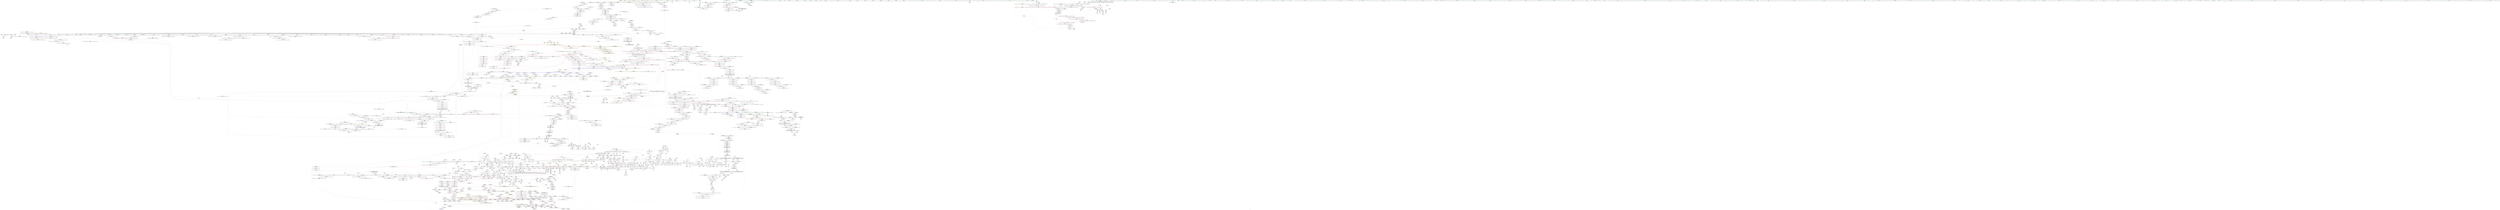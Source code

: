 digraph "SVFG" {
	label="SVFG";

	Node0x55abbe3921c0 [shape=record,color=grey,label="{NodeID: 0\nNullPtr|{|<s44>143}}"];
	Node0x55abbe3921c0 -> Node0x55abbe9ebaa0[style=solid];
	Node0x55abbe3921c0 -> Node0x55abbe9ebba0[style=solid];
	Node0x55abbe3921c0 -> Node0x55abbe9ebc70[style=solid];
	Node0x55abbe3921c0 -> Node0x55abbe9ebd40[style=solid];
	Node0x55abbe3921c0 -> Node0x55abbe9ebe10[style=solid];
	Node0x55abbe3921c0 -> Node0x55abbe9ebee0[style=solid];
	Node0x55abbe3921c0 -> Node0x55abbe9ebfb0[style=solid];
	Node0x55abbe3921c0 -> Node0x55abbe9ec080[style=solid];
	Node0x55abbe3921c0 -> Node0x55abbe9ec150[style=solid];
	Node0x55abbe3921c0 -> Node0x55abbe9ec220[style=solid];
	Node0x55abbe3921c0 -> Node0x55abbe9ec2f0[style=solid];
	Node0x55abbe3921c0 -> Node0x55abbe9ec3c0[style=solid];
	Node0x55abbe3921c0 -> Node0x55abbe9ec490[style=solid];
	Node0x55abbe3921c0 -> Node0x55abbe9ec560[style=solid];
	Node0x55abbe3921c0 -> Node0x55abbe9ec630[style=solid];
	Node0x55abbe3921c0 -> Node0x55abbe9ec700[style=solid];
	Node0x55abbe3921c0 -> Node0x55abbe9ec7d0[style=solid];
	Node0x55abbe3921c0 -> Node0x55abbe9ec8a0[style=solid];
	Node0x55abbe3921c0 -> Node0x55abbe9ec970[style=solid];
	Node0x55abbe3921c0 -> Node0x55abbe9eca40[style=solid];
	Node0x55abbe3921c0 -> Node0x55abbe9ecb10[style=solid];
	Node0x55abbe3921c0 -> Node0x55abbe9ecbe0[style=solid];
	Node0x55abbe3921c0 -> Node0x55abbe9eccb0[style=solid];
	Node0x55abbe3921c0 -> Node0x55abbe9ecd80[style=solid];
	Node0x55abbe3921c0 -> Node0x55abbe9ece50[style=solid];
	Node0x55abbe3921c0 -> Node0x55abbe9ecf20[style=solid];
	Node0x55abbe3921c0 -> Node0x55abbe9ecff0[style=solid];
	Node0x55abbe3921c0 -> Node0x55abbe9ed0c0[style=solid];
	Node0x55abbe3921c0 -> Node0x55abbe9e0b00[style=solid];
	Node0x55abbe3921c0 -> Node0x55abbe9e0bd0[style=solid];
	Node0x55abbe3921c0 -> Node0x55abbe9e0ca0[style=solid];
	Node0x55abbe3921c0 -> Node0x55abbe9e0d70[style=solid];
	Node0x55abbe3921c0 -> Node0x55abbe9e0e40[style=solid];
	Node0x55abbe3921c0 -> Node0x55abbe9e0f10[style=solid];
	Node0x55abbe3921c0 -> Node0x55abbe9e0fe0[style=solid];
	Node0x55abbe3921c0 -> Node0x55abbe9e10b0[style=solid];
	Node0x55abbe3921c0 -> Node0x55abbe9e1180[style=solid];
	Node0x55abbe3921c0 -> Node0x55abbe9e1250[style=solid];
	Node0x55abbe3921c0 -> Node0x55abbe9e1320[style=solid];
	Node0x55abbe3921c0 -> Node0x55abbea21040[style=solid];
	Node0x55abbe3921c0 -> Node0x55abbea27e20[style=solid];
	Node0x55abbe3921c0 -> Node0x55abbea5c8b0[style=solid];
	Node0x55abbe3921c0 -> Node0x55abbea5ceb0[style=solid];
	Node0x55abbe3921c0 -> Node0x55abbea5e230[style=solid];
	Node0x55abbe3921c0:s44 -> Node0x55abbec09e50[style=solid,color=red];
	Node0x55abbe9e3b20 [shape=record,color=black,label="{NodeID: 443\n791\<--790\nidxprom234\<--\nmain\n}"];
	Node0x55abbe9f3170 [shape=record,color=red,label="{NodeID: 886\n597\<--286\n\<--dx\nmain\n}"];
	Node0x55abbe9f3170 -> Node0x55abbea5d930[style=solid];
	Node0x55abbea29340 [shape=record,color=blue,label="{NodeID: 1329\n1345\<--1343\nthis.addr\<--this\n_ZNSt8_Rb_treeIiSt4pairIKi3s_tESt10_Select1stIS3_ESt4lessIiESaIS3_EE8_M_eraseEPSt13_Rb_tree_nodeIS3_E\n}"];
	Node0x55abbea29340 -> Node0x55abbea18bb0[style=dashed];
	Node0x55abbe9dc430 [shape=record,color=green,label="{NodeID: 222\n1515\<--1516\nthis.addr\<--this.addr_field_insensitive\n_ZNSt13_Rb_tree_nodeISt4pairIKi3s_tEE9_M_valptrEv\n}"];
	Node0x55abbe9dc430 -> Node0x55abbea19f30[style=solid];
	Node0x55abbe9dc430 -> Node0x55abbea2a110[style=solid];
	Node0x55abbe9ff6a0 [shape=record,color=purple,label="{NodeID: 665\n1152\<--1151\n\<--\n_ZNSt8_Rb_treeIiSt4pairIKi3s_tESt10_Select1stIS3_ESt4lessIiESaIS3_EE13_Rb_tree_implIS7_Lb1EEC2Ev\n}"];
	Node0x55abbe9ff6a0 -> Node0x55abbe9f52c0[style=solid];
	Node0x55abbebff7a0 [shape=record,color=black,label="{NodeID: 3322\n480 = PHI(1011, )\n}"];
	Node0x55abbebff7a0 -> Node0x55abbe9fdca0[style=solid];
	Node0x55abbea1de90 [shape=record,color=red,label="{NodeID: 1108\n2113\<--2112\n\<--\n_ZNKSt4lessIiEclERKiS2_\n}"];
	Node0x55abbea1de90 -> Node0x55abbea5fbb0[style=solid];
	Node0x55abbe939970 [shape=record,color=green,label="{NodeID: 1\n7\<--1\n__dso_handle\<--dummyObj\nGlob }"];
	Node0x55abbe9e3bf0 [shape=record,color=black,label="{NodeID: 444\n794\<--793\nidxprom236\<--\nmain\n}"];
	Node0x55abbe9f3240 [shape=record,color=red,label="{NodeID: 887\n604\<--286\n\<--dx\nmain\n}"];
	Node0x55abbe9f3240 -> Node0x55abbea5b3b0[style=solid];
	Node0x55abbea29410 [shape=record,color=blue,label="{NodeID: 1330\n1347\<--1344\n__x.addr\<--__x\n_ZNSt8_Rb_treeIiSt4pairIKi3s_tESt10_Select1stIS3_ESt4lessIiESaIS3_EE8_M_eraseEPSt13_Rb_tree_nodeIS3_E\n}"];
	Node0x55abbea29410 -> Node0x55abbeb1cdd0[style=dashed];
	Node0x55abbe9dc500 [shape=record,color=green,label="{NodeID: 223\n1521\<--1522\n_ZN9__gnu_cxx16__aligned_membufISt4pairIKi3s_tEE6_M_ptrEv\<--_ZN9__gnu_cxx16__aligned_membufISt4pairIKi3s_tEE6_M_ptrEv_field_insensitive\n}"];
	Node0x55abbe9ff770 [shape=record,color=purple,label="{NodeID: 666\n1175\<--1174\n_M_key_compare\<--this1\n_ZNSt20_Rb_tree_key_compareISt4lessIiEEC2Ev\n}"];
	Node0x55abbebff8b0 [shape=record,color=black,label="{NodeID: 3323\n490 = PHI(994, )\n}"];
	Node0x55abbebff8b0 -> Node0x55abbea23910[style=solid];
	Node0x55abbea1df60 [shape=record,color=red,label="{NodeID: 1109\n2115\<--2114\n\<--\n_ZNKSt4lessIiEclERKiS2_\n}"];
	Node0x55abbea1df60 -> Node0x55abbea5fbb0[style=solid];
	Node0x55abbe9a1ff0 [shape=record,color=green,label="{NodeID: 2\n9\<--1\n\<--dummyObj\nCan only get source location for instruction, argument, global var or function.|{<s0>15|<s1>15}}"];
	Node0x55abbe9a1ff0:s0 -> Node0x55abbec0c560[style=solid,color=red];
	Node0x55abbe9a1ff0:s1 -> Node0x55abbec0c720[style=solid,color=red];
	Node0x55abbe9e3cc0 [shape=record,color=black,label="{NodeID: 445\n801\<--800\nidxprom240\<--\nmain\n}"];
	Node0x55abbe9f3310 [shape=record,color=red,label="{NodeID: 888\n615\<--286\n\<--dx\nmain\n}"];
	Node0x55abbe9f3310 -> Node0x55abbea5b230[style=solid];
	Node0x55abbea294e0 [shape=record,color=blue,label="{NodeID: 1331\n1349\<--1366\n__y\<--call2\n_ZNSt8_Rb_treeIiSt4pairIKi3s_tESt10_Select1stIS3_ESt4lessIiESaIS3_EE8_M_eraseEPSt13_Rb_tree_nodeIS3_E\n}"];
	Node0x55abbea294e0 -> Node0x55abbea18fc0[style=dashed];
	Node0x55abbea294e0 -> Node0x55abbeb1d2d0[style=dashed];
	Node0x55abbe9dc600 [shape=record,color=green,label="{NodeID: 224\n1527\<--1528\nthis.addr\<--this.addr_field_insensitive\n_ZN9__gnu_cxx13new_allocatorISt13_Rb_tree_nodeISt4pairIKi3s_tEEE7destroyIS5_EEvPT_\n}"];
	Node0x55abbe9dc600 -> Node0x55abbea1a000[style=solid];
	Node0x55abbe9dc600 -> Node0x55abbea2a1e0[style=solid];
	Node0x55abbe9ff840 [shape=record,color=purple,label="{NodeID: 667\n1183\<--1182\n_M_header\<--this1\n_ZNSt15_Rb_tree_headerC2Ev\n}"];
	Node0x55abbebff9c0 [shape=record,color=black,label="{NodeID: 3324\n493 = PHI(1011, )\n}"];
	Node0x55abbebff9c0 -> Node0x55abbe9fe3f0[style=solid];
	Node0x55abbea1e030 [shape=record,color=red,label="{NodeID: 1110\n2131\<--2122\nthis1\<--this.addr\n_ZNSt4pairIPSt18_Rb_tree_node_baseS1_EC2IRPSt13_Rb_tree_nodeIS_IKi3s_tEERS1_Lb1EEEOT_OT0_\n}"];
	Node0x55abbea1e030 -> Node0x55abbe9f8d40[style=solid];
	Node0x55abbea1e030 -> Node0x55abbea037a0[style=solid];
	Node0x55abbea1e030 -> Node0x55abbea03870[style=solid];
	Node0x55abbe9a2080 [shape=record,color=green,label="{NodeID: 3\n22\<--1\n.str\<--dummyObj\nGlob }"];
	Node0x55abbeb2e560 [shape=record,color=yellow,style=double,label="{NodeID: 2660\n123V_1 = ENCHI(MR_123V_0)\npts\{2510001 \}\nFun[_ZNSt8multimapIi3s_tSt4lessIiESaISt4pairIKiS0_EEED2Ev]|{<s0>62}}"];
	Node0x55abbeb2e560:s0 -> Node0x55abbeb21990[style=dashed,color=red];
	Node0x55abbe9e3d90 [shape=record,color=black,label="{NodeID: 446\n804\<--803\nidxprom242\<--\nmain\n}"];
	Node0x55abbe9f33e0 [shape=record,color=red,label="{NodeID: 889\n638\<--286\n\<--dx\nmain\n}"];
	Node0x55abbe9f33e0 -> Node0x55abbea5af30[style=solid];
	Node0x55abbea295b0 [shape=record,color=blue,label="{NodeID: 1332\n1347\<--1374\n__x.addr\<--\n_ZNSt8_Rb_treeIiSt4pairIKi3s_tESt10_Select1stIS3_ESt4lessIiESaIS3_EE8_M_eraseEPSt13_Rb_tree_nodeIS3_E\n}"];
	Node0x55abbea295b0 -> Node0x55abbeb1cdd0[style=dashed];
	Node0x55abbe9dc6d0 [shape=record,color=green,label="{NodeID: 225\n1529\<--1530\n__p.addr\<--__p.addr_field_insensitive\n_ZN9__gnu_cxx13new_allocatorISt13_Rb_tree_nodeISt4pairIKi3s_tEEE7destroyIS5_EEvPT_\n}"];
	Node0x55abbe9dc6d0 -> Node0x55abbea1a0d0[style=solid];
	Node0x55abbe9dc6d0 -> Node0x55abbea2a2b0[style=solid];
	Node0x55abbe9ff910 [shape=record,color=purple,label="{NodeID: 668\n1184\<--1182\n_M_header2\<--this1\n_ZNSt15_Rb_tree_headerC2Ev\n}"];
	Node0x55abbebffad0 [shape=record,color=black,label="{NodeID: 3325\n497 = PHI(994, )\n}"];
	Node0x55abbebffad0 -> Node0x55abbea23ab0[style=solid];
	Node0x55abbea1e100 [shape=record,color=red,label="{NodeID: 1111\n2134\<--2124\n\<--__x.addr\n_ZNSt4pairIPSt18_Rb_tree_node_baseS1_EC2IRPSt13_Rb_tree_nodeIS_IKi3s_tEERS1_Lb1EEEOT_OT0_\n|{<s0>154}}"];
	Node0x55abbea1e100:s0 -> Node0x55abbec0fe90[style=solid,color=red];
	Node0x55abbe9a2740 [shape=record,color=green,label="{NodeID: 4\n24\<--1\n.str.1\<--dummyObj\nGlob }"];
	Node0x55abbe9e3e60 [shape=record,color=black,label="{NodeID: 447\n807\<--806\nidxprom244\<--\nmain\n}"];
	Node0x55abbe9f34b0 [shape=record,color=red,label="{NodeID: 890\n646\<--286\n\<--dx\nmain\n}"];
	Node0x55abbe9f34b0 -> Node0x55abbea59bb0[style=solid];
	Node0x55abbea29680 [shape=record,color=blue,label="{NodeID: 1333\n1380\<--1379\nthis.addr\<--this\n_ZNSt8_Rb_treeIiSt4pairIKi3s_tESt10_Select1stIS3_ESt4lessIiESaIS3_EE8_M_beginEv\n}"];
	Node0x55abbea29680 -> Node0x55abbea19090[style=dashed];
	Node0x55abbe9dc7a0 [shape=record,color=green,label="{NodeID: 226\n1538\<--1539\nthis.addr\<--this.addr_field_insensitive\n_ZN9__gnu_cxx16__aligned_membufISt4pairIKi3s_tEE6_M_ptrEv\n}"];
	Node0x55abbe9dc7a0 -> Node0x55abbea1a1a0[style=solid];
	Node0x55abbe9dc7a0 -> Node0x55abbea2a380[style=solid];
	Node0x55abbe9ff9e0 [shape=record,color=purple,label="{NodeID: 669\n1185\<--1182\n_M_color\<--this1\n_ZNSt15_Rb_tree_headerC2Ev\n}"];
	Node0x55abbe9ff9e0 -> Node0x55abbea27bb0[style=solid];
	Node0x55abbebffbe0 [shape=record,color=black,label="{NodeID: 3326\n40 = PHI()\n}"];
	Node0x55abbea1e1d0 [shape=record,color=red,label="{NodeID: 1112\n2142\<--2126\n\<--__y.addr\n_ZNSt4pairIPSt18_Rb_tree_node_baseS1_EC2IRPSt13_Rb_tree_nodeIS_IKi3s_tEERS1_Lb1EEEOT_OT0_\n|{<s0>155}}"];
	Node0x55abbea1e1d0:s0 -> Node0x55abbec06e60[style=solid,color=red];
	Node0x55abbe9a2800 [shape=record,color=green,label="{NodeID: 5\n26\<--1\n.str.2\<--dummyObj\nGlob }"];
	Node0x55abbe9e3f30 [shape=record,color=black,label="{NodeID: 448\n810\<--809\nidxprom246\<--\nmain\n}"];
	Node0x55abbe9f3580 [shape=record,color=red,label="{NodeID: 891\n698\<--286\n\<--dx\nmain\n}"];
	Node0x55abbe9f3580 -> Node0x55abbea595b0[style=solid];
	Node0x55abbea29750 [shape=record,color=blue,label="{NodeID: 1334\n1395\<--1394\nthis.addr\<--this\n_ZNSt8_Rb_treeIiSt4pairIKi3s_tESt10_Select1stIS3_ESt4lessIiESaIS3_EE13_Rb_tree_implIS7_Lb1EED2Ev\n}"];
	Node0x55abbea29750 -> Node0x55abbea19230[style=dashed];
	Node0x55abbe9dc870 [shape=record,color=green,label="{NodeID: 227\n1543\<--1544\n_ZN9__gnu_cxx16__aligned_membufISt4pairIKi3s_tEE7_M_addrEv\<--_ZN9__gnu_cxx16__aligned_membufISt4pairIKi3s_tEE7_M_addrEv_field_insensitive\n}"];
	Node0x55abbe9ffab0 [shape=record,color=purple,label="{NodeID: 670\n1208\<--1207\n_M_header\<--this1\n_ZNSt15_Rb_tree_header8_M_resetEv\n}"];
	Node0x55abbebffcb0 [shape=record,color=black,label="{NodeID: 3327\n65 = PHI()\n}"];
	Node0x55abbebffcb0 -> Node0x55abbea21140[style=solid];
	Node0x55abbead4950 [shape=record,color=black,label="{NodeID: 2220\nMR_121V_11 = PHI(MR_121V_13, MR_121V_10, )\npts\{2510000 \}\n|{|<s2>39}}"];
	Node0x55abbead4950 -> Node0x55abbeab4df0[style=dashed];
	Node0x55abbead4950 -> Node0x55abbead4950[style=dashed];
	Node0x55abbead4950:s2 -> Node0x55abbeb33440[style=dashed,color=red];
	Node0x55abbea1e2a0 [shape=record,color=red,label="{NodeID: 1113\n2138\<--2135\n\<--call\n_ZNSt4pairIPSt18_Rb_tree_node_baseS1_EC2IRPSt13_Rb_tree_nodeIS_IKi3s_tEERS1_Lb1EEEOT_OT0_\n}"];
	Node0x55abbea1e2a0 -> Node0x55abbe9f8e10[style=solid];
	Node0x55abbe9a28c0 [shape=record,color=green,label="{NodeID: 6\n29\<--1\n\<--dummyObj\nCan only get source location for instruction, argument, global var or function.}"];
	Node0x55abbe9e4000 [shape=record,color=black,label="{NodeID: 449\n849\<--848\nidxprom272\<--\nmain\n}"];
	Node0x55abbe9f3650 [shape=record,color=red,label="{NodeID: 892\n618\<--288\n\<--tx129\nmain\n|{<s0>30}}"];
	Node0x55abbe9f3650:s0 -> Node0x55abbec106c0[style=solid,color=red];
	Node0x55abbea29820 [shape=record,color=blue,label="{NodeID: 1335\n1406\<--1405\n__x.addr\<--__x\n_ZNSt8_Rb_treeIiSt4pairIKi3s_tESt10_Select1stIS3_ESt4lessIiESaIS3_EE8_S_rightEPSt18_Rb_tree_node_base\n}"];
	Node0x55abbea29820 -> Node0x55abbea19300[style=dashed];
	Node0x55abbe9e4b20 [shape=record,color=green,label="{NodeID: 228\n1549\<--1550\nthis.addr\<--this.addr_field_insensitive\n_ZN9__gnu_cxx16__aligned_membufISt4pairIKi3s_tEE7_M_addrEv\n}"];
	Node0x55abbe9e4b20 -> Node0x55abbea1a270[style=solid];
	Node0x55abbe9e4b20 -> Node0x55abbea2a450[style=solid];
	Node0x55abbe9ffb80 [shape=record,color=purple,label="{NodeID: 671\n1209\<--1207\n_M_parent\<--this1\n_ZNSt15_Rb_tree_header8_M_resetEv\n}"];
	Node0x55abbe9ffb80 -> Node0x55abbea27e20[style=solid];
	Node0x55abbebffd80 [shape=record,color=black,label="{NodeID: 3328\n69 = PHI()\n}"];
	Node0x55abbebffd80 -> Node0x55abbea5c5b0[style=solid];
	Node0x55abbead4e50 [shape=record,color=black,label="{NodeID: 2221\nMR_123V_11 = PHI(MR_123V_13, MR_123V_10, )\npts\{2510001 \}\n|{|<s3>39}}"];
	Node0x55abbead4e50 -> Node0x55abbeab52f0[style=dashed];
	Node0x55abbead4e50 -> Node0x55abbead4e50[style=dashed];
	Node0x55abbead4e50 -> Node0x55abbeaeb1b0[style=dashed];
	Node0x55abbead4e50:s3 -> Node0x55abbeb33440[style=dashed,color=red];
	Node0x55abbea1e370 [shape=record,color=red,label="{NodeID: 1114\n2146\<--2143\n\<--call2\n_ZNSt4pairIPSt18_Rb_tree_node_baseS1_EC2IRPSt13_Rb_tree_nodeIS_IKi3s_tEERS1_Lb1EEEOT_OT0_\n}"];
	Node0x55abbea1e370 -> Node0x55abbea2e070[style=solid];
	Node0x55abbe9a2980 [shape=record,color=green,label="{NodeID: 7\n76\<--1\n\<--dummyObj\nCan only get source location for instruction, argument, global var or function.}"];
	Node0x55abbe9e40d0 [shape=record,color=black,label="{NodeID: 450\n852\<--851\nidxprom274\<--\nmain\n}"];
	Node0x55abbe108c50 [shape=record,color=black,label="{NodeID: 2000\n78 = PHI(79, 75, )\n}"];
	Node0x55abbe9f3720 [shape=record,color=red,label="{NodeID: 893\n659\<--288\n\<--tx129\nmain\n}"];
	Node0x55abbe9f3720 -> Node0x55abbe9e2ef0[style=solid];
	Node0x55abbea298f0 [shape=record,color=blue,label="{NodeID: 1336\n1416\<--1415\n__x.addr\<--__x\n_ZNSt8_Rb_treeIiSt4pairIKi3s_tESt10_Select1stIS3_ESt4lessIiESaIS3_EE7_S_leftEPSt18_Rb_tree_node_base\n}"];
	Node0x55abbea298f0 -> Node0x55abbea194a0[style=dashed];
	Node0x55abbe9e4bf0 [shape=record,color=green,label="{NodeID: 229\n1560\<--1561\n__a.addr\<--__a.addr_field_insensitive\n_ZNSt16allocator_traitsISaISt13_Rb_tree_nodeISt4pairIKi3s_tEEEE10deallocateERS6_PS5_m\n}"];
	Node0x55abbe9e4bf0 -> Node0x55abbea1a340[style=solid];
	Node0x55abbe9e4bf0 -> Node0x55abbea2a520[style=solid];
	Node0x55abbe9ffc50 [shape=record,color=purple,label="{NodeID: 672\n1211\<--1207\n_M_header2\<--this1\n_ZNSt15_Rb_tree_header8_M_resetEv\n}"];
	Node0x55abbe9ffc50 -> Node0x55abbea27ef0[style=solid];
	Node0x55abbebffe50 [shape=record,color=black,label="{NodeID: 3329\n97 = PHI()\n}"];
	Node0x55abbebffe50 -> Node0x55abbea21550[style=solid];
	Node0x55abbead5350 [shape=record,color=black,label="{NodeID: 2222\nMR_125V_11 = PHI(MR_125V_13, MR_125V_10, )\npts\{2510002 \}\n|{|<s2>39}}"];
	Node0x55abbead5350 -> Node0x55abbeab57f0[style=dashed];
	Node0x55abbead5350 -> Node0x55abbead5350[style=dashed];
	Node0x55abbead5350:s2 -> Node0x55abbeb33440[style=dashed,color=red];
	Node0x55abbea1e440 [shape=record,color=red,label="{NodeID: 1115\n2154\<--2151\n\<--__t.addr\n_ZSt7forwardIRPSt13_Rb_tree_nodeISt4pairIKi3s_tEEEOT_RNSt16remove_referenceIS8_E4typeE\n}"];
	Node0x55abbea1e440 -> Node0x55abbe9f8ee0[style=solid];
	Node0x55abbe9a2a40 [shape=record,color=green,label="{NodeID: 8\n79\<--1\n\<--dummyObj\nCan only get source location for instruction, argument, global var or function.}"];
	Node0x55abbe9e41a0 [shape=record,color=black,label="{NodeID: 451\n855\<--854\nidxprom276\<--\nmain\n}"];
	Node0x55abbe108de0 [shape=record,color=black,label="{NodeID: 2001\n1785 = PHI(1779, 1783, )\n}"];
	Node0x55abbe108de0 -> Node0x55abbea2bb10[style=solid];
	Node0x55abbe9f37f0 [shape=record,color=red,label="{NodeID: 894\n675\<--288\n\<--tx129\nmain\n}"];
	Node0x55abbe9f37f0 -> Node0x55abbe9e3230[style=solid];
	Node0x55abbea299c0 [shape=record,color=blue,label="{NodeID: 1337\n1427\<--1425\nthis.addr\<--this\n_ZNSt8_Rb_treeIiSt4pairIKi3s_tESt10_Select1stIS3_ESt4lessIiESaIS3_EE12_M_drop_nodeEPSt13_Rb_tree_nodeIS3_E\n}"];
	Node0x55abbea299c0 -> Node0x55abbea19640[style=dashed];
	Node0x55abbe9e4cc0 [shape=record,color=green,label="{NodeID: 230\n1562\<--1563\n__p.addr\<--__p.addr_field_insensitive\n_ZNSt16allocator_traitsISaISt13_Rb_tree_nodeISt4pairIKi3s_tEEEE10deallocateERS6_PS5_m\n}"];
	Node0x55abbe9e4cc0 -> Node0x55abbea1a410[style=solid];
	Node0x55abbe9e4cc0 -> Node0x55abbea2a5f0[style=solid];
	Node0x55abbe9ffd20 [shape=record,color=purple,label="{NodeID: 673\n1212\<--1207\n_M_header3\<--this1\n_ZNSt15_Rb_tree_header8_M_resetEv\n}"];
	Node0x55abbebfff20 [shape=record,color=black,label="{NodeID: 3330\n99 = PHI()\n}"];
	Node0x55abbebfff20 -> Node0x55abbea5fa30[style=solid];
	Node0x55abbead5850 [shape=record,color=black,label="{NodeID: 2223\nMR_127V_11 = PHI(MR_127V_13, MR_127V_10, )\npts\{2510003 \}\n|{|<s2>39}}"];
	Node0x55abbead5850 -> Node0x55abbeab5cf0[style=dashed];
	Node0x55abbead5850 -> Node0x55abbead5850[style=dashed];
	Node0x55abbead5850:s2 -> Node0x55abbeb33440[style=dashed,color=red];
	Node0x55abbea1e510 [shape=record,color=red,label="{NodeID: 1116\n2161\<--2158\n\<--__t.addr\n_ZSt7forwardIRPSt18_Rb_tree_node_baseEOT_RNSt16remove_referenceIS3_E4typeE\n}"];
	Node0x55abbea1e510 -> Node0x55abbe9f8fb0[style=solid];
	Node0x55abbe9a2b00 [shape=record,color=green,label="{NodeID: 9\n86\<--1\n\<--dummyObj\nCan only get source location for instruction, argument, global var or function.}"];
	Node0x55abbe9e4270 [shape=record,color=black,label="{NodeID: 452\n233\<--876\nmain_ret\<--\nmain\n}"];
	Node0x55abbea56ab0 [shape=record,color=black,label="{NodeID: 2002\n1849 = PHI(473, 473, 1847, )\n}"];
	Node0x55abbea56ab0 -> Node0x55abbe9f7750[style=solid];
	Node0x55abbe9f38c0 [shape=record,color=red,label="{NodeID: 895\n685\<--288\n\<--tx129\nmain\n|{<s0>33}}"];
	Node0x55abbe9f38c0:s0 -> Node0x55abbec0c1e0[style=solid,color=red];
	Node0x55abbea29a90 [shape=record,color=blue,label="{NodeID: 1338\n1429\<--1426\n__p.addr\<--__p\n_ZNSt8_Rb_treeIiSt4pairIKi3s_tESt10_Select1stIS3_ESt4lessIiESaIS3_EE12_M_drop_nodeEPSt13_Rb_tree_nodeIS3_E\n}"];
	Node0x55abbea29a90 -> Node0x55abbea19710[style=dashed];
	Node0x55abbea29a90 -> Node0x55abbea197e0[style=dashed];
	Node0x55abbe9e4d90 [shape=record,color=green,label="{NodeID: 231\n1564\<--1565\n__n.addr\<--__n.addr_field_insensitive\n_ZNSt16allocator_traitsISaISt13_Rb_tree_nodeISt4pairIKi3s_tEEEE10deallocateERS6_PS5_m\n}"];
	Node0x55abbe9e4d90 -> Node0x55abbea1a4e0[style=solid];
	Node0x55abbe9e4d90 -> Node0x55abbea2a6c0[style=solid];
	Node0x55abbe9ffdf0 [shape=record,color=purple,label="{NodeID: 674\n1213\<--1207\n_M_left\<--this1\n_ZNSt15_Rb_tree_header8_M_resetEv\n}"];
	Node0x55abbe9ffdf0 -> Node0x55abbea27ef0[style=solid];
	Node0x55abbebffff0 [shape=record,color=black,label="{NodeID: 3331\n165 = PHI(181, )\n}"];
	Node0x55abbebffff0 -> Node0x55abbe9eee00[style=solid];
	Node0x55abbead5d50 [shape=record,color=black,label="{NodeID: 2224\nMR_129V_12 = PHI(MR_129V_14, MR_129V_11, )\npts\{2510004 \}\n|{|<s2>39}}"];
	Node0x55abbead5d50 -> Node0x55abbeab61f0[style=dashed];
	Node0x55abbead5d50 -> Node0x55abbead5d50[style=dashed];
	Node0x55abbead5d50:s2 -> Node0x55abbeb33440[style=dashed,color=red];
	Node0x55abbea1e5e0 [shape=record,color=red,label="{NodeID: 1117\n2172\<--2166\nthis1\<--this.addr\n_ZNKSt10_Select1stISt4pairIKi3s_tEEclERKS3_\n}"];
	Node0x55abbe9a2bc0 [shape=record,color=green,label="{NodeID: 10\n90\<--1\n\<--dummyObj\nCan only get source location for instruction, argument, global var or function.|{<s0>15|<s1>15}}"];
	Node0x55abbe9a2bc0:s0 -> Node0x55abbec0c1e0[style=solid,color=red];
	Node0x55abbe9a2bc0:s1 -> Node0x55abbec0c3a0[style=solid,color=red];
	Node0x55abbeb2ebe0 [shape=record,color=yellow,style=double,label="{NodeID: 2667\n36V_1 = ENCHI(MR_36V_0)\npts\{159 297 301 \}\nFun[_ZSt3maxIiERKT_S2_S2_]}"];
	Node0x55abbeb2ebe0 -> Node0x55abbe9ef960[style=dashed];
	Node0x55abbe9e4340 [shape=record,color=black,label="{NodeID: 453\n897\<--920\n_ZNSt8multimapIi3s_tSt4lessIiESaISt4pairIKiS0_EEE6insertIS3_IiS0_EEENSt9enable_ifIXsr16is_constructibleIS5_T_EE5valueESt17_Rb_tree_iteratorIS5_EE4typeEOSB__ret\<--\n_ZNSt8multimapIi3s_tSt4lessIiESaISt4pairIKiS0_EEE6insertIS3_IiS0_EEENSt9enable_ifIXsr16is_constructibleIS5_T_EE5valueESt17_Rb_tree_iteratorIS5_EE4typeEOSB_\n|{<s0>17|<s1>35|<s2>39}}"];
	Node0x55abbe9e4340:s0 -> Node0x55abbebff030[style=solid,color=blue];
	Node0x55abbe9e4340:s1 -> Node0x55abbec003f0[style=solid,color=blue];
	Node0x55abbe9e4340:s2 -> Node0x55abbec00a10[style=solid,color=blue];
	Node0x55abbea57090 [shape=record,color=black,label="{NodeID: 2003\n179 = PHI(79, 177, )\n}"];
	Node0x55abbea57090 -> Node0x55abbe9e1900[style=solid];
	Node0x55abbe9f3990 [shape=record,color=red,label="{NodeID: 896\n622\<--290\n\<--ty\nmain\n}"];
	Node0x55abbe9f3990 -> Node0x55abbea5b0b0[style=solid];
	Node0x55abbea29b60 [shape=record,color=blue,label="{NodeID: 1339\n1446\<--1444\nthis.addr\<--this\n_ZNSt8_Rb_treeIiSt4pairIKi3s_tESt10_Select1stIS3_ESt4lessIiESaIS3_EE15_M_destroy_nodeEPSt13_Rb_tree_nodeIS3_E\n}"];
	Node0x55abbea29b60 -> Node0x55abbea198b0[style=dashed];
	Node0x55abbe9e4e60 [shape=record,color=green,label="{NodeID: 232\n1574\<--1575\n_ZN9__gnu_cxx13new_allocatorISt13_Rb_tree_nodeISt4pairIKi3s_tEEE10deallocateEPS6_m\<--_ZN9__gnu_cxx13new_allocatorISt13_Rb_tree_nodeISt4pairIKi3s_tEEE10deallocateEPS6_m_field_insensitive\n}"];
	Node0x55abbe9ffec0 [shape=record,color=purple,label="{NodeID: 675\n1215\<--1207\n_M_header4\<--this1\n_ZNSt15_Rb_tree_header8_M_resetEv\n}"];
	Node0x55abbe9ffec0 -> Node0x55abbea27fc0[style=solid];
	Node0x55abbec00100 [shape=record,color=black,label="{NodeID: 3332\n173 = PHI(206, )\n}"];
	Node0x55abbec00100 -> Node0x55abbe9eeed0[style=solid];
	Node0x55abbea1e6b0 [shape=record,color=red,label="{NodeID: 1118\n2173\<--2168\n\<--__x.addr\n_ZNKSt10_Select1stISt4pairIKi3s_tEEclERKS3_\n}"];
	Node0x55abbea1e6b0 -> Node0x55abbea03940[style=solid];
	Node0x55abbe9a2cc0 [shape=record,color=green,label="{NodeID: 11\n93\<--1\n\<--dummyObj\nCan only get source location for instruction, argument, global var or function.}"];
	Node0x55abbeb2ecf0 [shape=record,color=yellow,style=double,label="{NodeID: 2668\n38V_1 = ENCHI(MR_38V_0)\npts\{161 299 303 \}\nFun[_ZSt3maxIiERKT_S2_S2_]}"];
	Node0x55abbeb2ecf0 -> Node0x55abbe9efa30[style=dashed];
	Node0x55abbe9e4410 [shape=record,color=black,label="{NodeID: 454\n983\<--990\n_ZNKSt8multimapIi3s_tSt4lessIiESaISt4pairIKiS0_EEE5emptyEv_ret\<--call\n_ZNKSt8multimapIi3s_tSt4lessIiESaISt4pairIKiS0_EEE5emptyEv\n|{<s0>18}}"];
	Node0x55abbe9e4410:s0 -> Node0x55abbebff580[style=solid,color=blue];
	Node0x55abbea57630 [shape=record,color=grey,label="{NodeID: 2004\n845 = Binary(843, 844, )\n|{<s0>40}}"];
	Node0x55abbea57630:s0 -> Node0x55abbec0efd0[style=solid,color=red];
	Node0x55abbe9f3a60 [shape=record,color=red,label="{NodeID: 897\n629\<--290\n\<--ty\nmain\n}"];
	Node0x55abbe9f3a60 -> Node0x55abbea5ee30[style=solid];
	Node0x55abbea29c30 [shape=record,color=blue,label="{NodeID: 1340\n1448\<--1445\n__p.addr\<--__p\n_ZNSt8_Rb_treeIiSt4pairIKi3s_tESt10_Select1stIS3_ESt4lessIiESaIS3_EE15_M_destroy_nodeEPSt13_Rb_tree_nodeIS3_E\n}"];
	Node0x55abbea29c30 -> Node0x55abbea19980[style=dashed];
	Node0x55abbea29c30 -> Node0x55abbea19a50[style=dashed];
	Node0x55abbe9e4f60 [shape=record,color=green,label="{NodeID: 233\n1581\<--1582\nthis.addr\<--this.addr_field_insensitive\n_ZN9__gnu_cxx13new_allocatorISt13_Rb_tree_nodeISt4pairIKi3s_tEEE10deallocateEPS6_m\n}"];
	Node0x55abbe9e4f60 -> Node0x55abbea1a5b0[style=solid];
	Node0x55abbe9e4f60 -> Node0x55abbea2a790[style=solid];
	Node0x55abbe9fff90 [shape=record,color=purple,label="{NodeID: 676\n1216\<--1207\n_M_header5\<--this1\n_ZNSt15_Rb_tree_header8_M_resetEv\n}"];
	Node0x55abbec00210 [shape=record,color=black,label="{NodeID: 3333\n360 = PHI()\n}"];
	Node0x55abbead6750 [shape=record,color=black,label="{NodeID: 2226\nMR_153V_10 = PHI(MR_153V_12, MR_153V_9, )\npts\{20000004 \}\n|{|<s2>39}}"];
	Node0x55abbead6750 -> Node0x55abbeab98f0[style=dashed];
	Node0x55abbead6750 -> Node0x55abbead6750[style=dashed];
	Node0x55abbead6750:s2 -> Node0x55abbeb33440[style=dashed,color=red];
	Node0x55abbea1e780 [shape=record,color=red,label="{NodeID: 1119\n2181\<--2178\n\<--__x.addr\n_ZNSt8_Rb_treeIiSt4pairIKi3s_tESt10_Select1stIS3_ESt4lessIiESaIS3_EE8_S_valueEPKSt13_Rb_tree_nodeIS3_E\n|{<s0>156}}"];
	Node0x55abbea1e780:s0 -> Node0x55abbec0d800[style=solid,color=red];
	Node0x55abbe9a2dc0 [shape=record,color=green,label="{NodeID: 12\n106\<--1\n\<--dummyObj\nCan only get source location for instruction, argument, global var or function.}"];
	Node0x55abbe9e44e0 [shape=record,color=black,label="{NodeID: 455\n994\<--1009\n_ZNSt8multimapIi3s_tSt4lessIiESaISt4pairIKiS0_EEE5beginEv_ret\<--\n_ZNSt8multimapIi3s_tSt4lessIiESaISt4pairIKiS0_EEE5beginEv\n|{<s0>19|<s1>22|<s2>24}}"];
	Node0x55abbe9e44e0:s0 -> Node0x55abbebff690[style=solid,color=blue];
	Node0x55abbe9e44e0:s1 -> Node0x55abbebff8b0[style=solid,color=blue];
	Node0x55abbe9e44e0:s2 -> Node0x55abbebffad0[style=solid,color=blue];
	Node0x55abbea577b0 [shape=record,color=grey,label="{NodeID: 2005\n842 = Binary(840, 841, )\n|{<s0>40}}"];
	Node0x55abbea577b0:s0 -> Node0x55abbec0ee50[style=solid,color=red];
	Node0x55abbe9f3b30 [shape=record,color=red,label="{NodeID: 898\n656\<--290\n\<--ty\nmain\n}"];
	Node0x55abbe9f3b30 -> Node0x55abbe9e2e20[style=solid];
	Node0x55abbea29d00 [shape=record,color=blue,label="{NodeID: 1341\n1470\<--1468\nthis.addr\<--this\n_ZNSt8_Rb_treeIiSt4pairIKi3s_tESt10_Select1stIS3_ESt4lessIiESaIS3_EE11_M_put_nodeEPSt13_Rb_tree_nodeIS3_E\n}"];
	Node0x55abbea29d00 -> Node0x55abbea19b20[style=dashed];
	Node0x55abbe9e5030 [shape=record,color=green,label="{NodeID: 234\n1583\<--1584\n__p.addr\<--__p.addr_field_insensitive\n_ZN9__gnu_cxx13new_allocatorISt13_Rb_tree_nodeISt4pairIKi3s_tEEE10deallocateEPS6_m\n}"];
	Node0x55abbe9e5030 -> Node0x55abbea1a680[style=solid];
	Node0x55abbe9e5030 -> Node0x55abbea2a860[style=solid];
	Node0x55abbea00060 [shape=record,color=purple,label="{NodeID: 677\n1217\<--1207\n_M_right\<--this1\n_ZNSt15_Rb_tree_header8_M_resetEv\n}"];
	Node0x55abbea00060 -> Node0x55abbea27fc0[style=solid];
	Node0x55abbec002e0 [shape=record,color=black,label="{NodeID: 3334\n649 = PHI(206, )\n}"];
	Node0x55abbec002e0 -> Node0x55abbea15fd0[style=solid];
	Node0x55abbead6c50 [shape=record,color=black,label="{NodeID: 2227\nMR_155V_10 = PHI(MR_155V_12, MR_155V_9, )\npts\{20000006 \}\n|{|<s2>39}}"];
	Node0x55abbead6c50 -> Node0x55abbeab9df0[style=dashed];
	Node0x55abbead6c50 -> Node0x55abbead6c50[style=dashed];
	Node0x55abbead6c50:s2 -> Node0x55abbeb33440[style=dashed,color=red];
	Node0x55abbea1e850 [shape=record,color=red,label="{NodeID: 1120\n2191\<--2188\nthis1\<--this.addr\n_ZNKSt13_Rb_tree_nodeISt4pairIKi3s_tEE9_M_valptrEv\n}"];
	Node0x55abbea1e850 -> Node0x55abbea03a10[style=solid];
	Node0x55abbe9a2ec0 [shape=record,color=green,label="{NodeID: 13\n142\<--1\n\<--dummyObj\nCan only get source location for instruction, argument, global var or function.}"];
	Node0x55abbe9e45b0 [shape=record,color=black,label="{NodeID: 456\n1019\<--1018\n\<--\n_ZNKSt17_Rb_tree_iteratorISt4pairIKi3s_tEEptEv\n|{<s0>52}}"];
	Node0x55abbe9e45b0:s0 -> Node0x55abbec06f70[style=solid,color=red];
	Node0x55abbea57930 [shape=record,color=grey,label="{NodeID: 2006\n133 = Binary(132, 90, )\n}"];
	Node0x55abbea57930 -> Node0x55abbe9e15c0[style=solid];
	Node0x55abbe9f3c00 [shape=record,color=red,label="{NodeID: 899\n672\<--290\n\<--ty\nmain\n}"];
	Node0x55abbe9f3c00 -> Node0x55abbe9e3160[style=solid];
	Node0x55abbea29dd0 [shape=record,color=blue,label="{NodeID: 1342\n1472\<--1469\n__p.addr\<--__p\n_ZNSt8_Rb_treeIiSt4pairIKi3s_tESt10_Select1stIS3_ESt4lessIiESaIS3_EE11_M_put_nodeEPSt13_Rb_tree_nodeIS3_E\n}"];
	Node0x55abbea29dd0 -> Node0x55abbea19bf0[style=dashed];
	Node0x55abbe9e5100 [shape=record,color=green,label="{NodeID: 235\n1585\<--1586\n.addr\<--.addr_field_insensitive\n_ZN9__gnu_cxx13new_allocatorISt13_Rb_tree_nodeISt4pairIKi3s_tEEE10deallocateEPS6_m\n}"];
	Node0x55abbe9e5100 -> Node0x55abbea2a930[style=solid];
	Node0x55abbea00130 [shape=record,color=purple,label="{NodeID: 678\n1219\<--1207\n_M_node_count\<--this1\n_ZNSt15_Rb_tree_header8_M_resetEv\n}"];
	Node0x55abbea00130 -> Node0x55abbea28090[style=solid];
	Node0x55abbec003f0 [shape=record,color=black,label="{NodeID: 3335\n693 = PHI(897, )\n}"];
	Node0x55abbec003f0 -> Node0x55abbea24e30[style=solid];
	Node0x55abbead7150 [shape=record,color=black,label="{NodeID: 2228\nMR_157V_10 = PHI(MR_157V_12, MR_157V_9, )\npts\{20000007 \}\n|{|<s2>39}}"];
	Node0x55abbead7150 -> Node0x55abbeaba2f0[style=dashed];
	Node0x55abbead7150 -> Node0x55abbead7150[style=dashed];
	Node0x55abbead7150:s2 -> Node0x55abbeb33440[style=dashed,color=red];
	Node0x55abbea1e920 [shape=record,color=red,label="{NodeID: 1121\n2202\<--2199\nthis1\<--this.addr\n_ZNK9__gnu_cxx16__aligned_membufISt4pairIKi3s_tEE6_M_ptrEv\n|{<s0>158}}"];
	Node0x55abbea1e920:s0 -> Node0x55abbebfbea0[style=solid,color=red];
	Node0x55abbe9a2fc0 [shape=record,color=green,label="{NodeID: 14\n371\<--1\n\<--dummyObj\nCan only get source location for instruction, argument, global var or function.}"];
	Node0x55abbeb1d8b0 [shape=record,color=yellow,style=double,label="{NodeID: 2671\n274V_1 = ENCHI(MR_274V_0)\npts\{3070000 3070001 3070002 3070003 3070004 3270000 3270001 3270002 3270003 3270004 \}\nFun[_ZSt9make_pairIRi3s_tESt4pairINSt17__decay_and_stripIT_E6__typeENS3_IT0_E6__typeEEOS4_OS7_]|{<s0>61|<s1>61|<s2>61|<s3>61|<s4>61|<s5>61|<s6>61|<s7>61|<s8>61}}"];
	Node0x55abbeb1d8b0:s0 -> Node0x55abbea203f0[style=dashed,color=red];
	Node0x55abbeb1d8b0:s1 -> Node0x55abbea204c0[style=dashed,color=red];
	Node0x55abbeb1d8b0:s2 -> Node0x55abbea20590[style=dashed,color=red];
	Node0x55abbeb1d8b0:s3 -> Node0x55abbea20660[style=dashed,color=red];
	Node0x55abbeb1d8b0:s4 -> Node0x55abbea28cc0[style=dashed,color=red];
	Node0x55abbeb1d8b0:s5 -> Node0x55abbea28d90[style=dashed,color=red];
	Node0x55abbeb1d8b0:s6 -> Node0x55abbea28e60[style=dashed,color=red];
	Node0x55abbeb1d8b0:s7 -> Node0x55abbea28f30[style=dashed,color=red];
	Node0x55abbeb1d8b0:s8 -> Node0x55abbea29000[style=dashed,color=red];
	Node0x55abbe9e4680 [shape=record,color=black,label="{NodeID: 457\n1011\<--1020\n_ZNKSt17_Rb_tree_iteratorISt4pairIKi3s_tEEptEv_ret\<--call\n_ZNKSt17_Rb_tree_iteratorISt4pairIKi3s_tEEptEv\n|{<s0>20|<s1>23}}"];
	Node0x55abbe9e4680:s0 -> Node0x55abbebff7a0[style=solid,color=blue];
	Node0x55abbe9e4680:s1 -> Node0x55abbebff9c0[style=solid,color=blue];
	Node0x55abbea57ab0 [shape=record,color=grey,label="{NodeID: 2007\n92 = Binary(91, 93, )\n}"];
	Node0x55abbea57ab0 -> Node0x55abbea21480[style=solid];
	Node0x55abbe9f3cd0 [shape=record,color=red,label="{NodeID: 900\n686\<--290\n\<--ty\nmain\n|{<s0>33}}"];
	Node0x55abbe9f3cd0:s0 -> Node0x55abbec0c3a0[style=solid,color=red];
	Node0x55abbea29ea0 [shape=record,color=blue,label="{NodeID: 1343\n1491\<--1489\n__a.addr\<--__a\n_ZNSt16allocator_traitsISaISt13_Rb_tree_nodeISt4pairIKi3s_tEEEE7destroyIS4_EEvRS6_PT_\n}"];
	Node0x55abbea29ea0 -> Node0x55abbea19cc0[style=dashed];
	Node0x55abbe9e51d0 [shape=record,color=green,label="{NodeID: 236\n1594\<--1595\n_ZdlPv\<--_ZdlPv_field_insensitive\n}"];
	Node0x55abbea00200 [shape=record,color=purple,label="{NodeID: 679\n1264\<--1262\nfirst\<--this1\n_ZNSt4pairIi3s_tEC2IiS0_Lb1EEEOT_OT0_\n}"];
	Node0x55abbea00200 -> Node0x55abbea28570[style=solid];
	Node0x55abbec00500 [shape=record,color=black,label="{NodeID: 3336\n502 = PHI(1035, )\n}"];
	Node0x55abbec00500 -> Node0x55abbea23b80[style=solid];
	Node0x55abbead7650 [shape=record,color=black,label="{NodeID: 2229\nMR_159V_10 = PHI(MR_159V_12, MR_159V_9, )\npts\{20000008 \}\n|{|<s2>39}}"];
	Node0x55abbead7650 -> Node0x55abbeaba7f0[style=dashed];
	Node0x55abbead7650 -> Node0x55abbead7650[style=dashed];
	Node0x55abbead7650:s2 -> Node0x55abbeb33440[style=dashed,color=red];
	Node0x55abbea1e9f0 [shape=record,color=red,label="{NodeID: 1122\n2213\<--2210\nthis1\<--this.addr\n_ZNK9__gnu_cxx16__aligned_membufISt4pairIKi3s_tEE7_M_addrEv\n}"];
	Node0x55abbea1e9f0 -> Node0x55abbea03ae0[style=solid];
	Node0x55abbe9a30f0 [shape=record,color=green,label="{NodeID: 15\n410\<--1\n\<--dummyObj\nCan only get source location for instruction, argument, global var or function.}"];
	Node0x55abbeb1d9c0 [shape=record,color=yellow,style=double,label="{NodeID: 2672\n276V_1 = ENCHI(MR_276V_0)\npts\{305 325 2530001 2530002 2530003 2530004 2570000 2570001 2570002 2570003 3090000 3090001 3090002 3090003 3290000 3290001 3290002 3290003 \}\nFun[_ZSt9make_pairIRi3s_tESt4pairINSt17__decay_and_stripIT_E6__typeENS3_IT0_E6__typeEEOS4_OS7_]|{<s0>61|<s1>61|<s2>61|<s3>61|<s4>61}}"];
	Node0x55abbeb1d9c0:s0 -> Node0x55abbeb24930[style=dashed,color=red];
	Node0x55abbeb1d9c0:s1 -> Node0x55abbeb24f60[style=dashed,color=red];
	Node0x55abbeb1d9c0:s2 -> Node0x55abbeb250d0[style=dashed,color=red];
	Node0x55abbeb1d9c0:s3 -> Node0x55abbeb25240[style=dashed,color=red];
	Node0x55abbeb1d9c0:s4 -> Node0x55abbeb253b0[style=dashed,color=red];
	Node0x55abbe9e4750 [shape=record,color=black,label="{NodeID: 458\n1052\<--1040\n\<--__position\n_ZNSt8multimapIi3s_tSt4lessIiESaISt4pairIKiS0_EEE5eraseB5cxx11ESt17_Rb_tree_iteratorIS5_E\n}"];
	Node0x55abbe9e4750 -> Node0x55abbe9ff430[style=solid];
	Node0x55abbea57c30 [shape=record,color=grey,label="{NodeID: 2008\n423 = Binary(422, 90, )\n}"];
	Node0x55abbea57c30 -> Node0x55abbea22e80[style=solid];
	Node0x55abbe9f3da0 [shape=record,color=red,label="{NodeID: 901\n662\<--292\n\<--tl\nmain\n}"];
	Node0x55abbe9f3da0 -> Node0x55abbe9e2fc0[style=solid];
	Node0x55abbeb1cdd0 [shape=record,color=black,label="{NodeID: 2451\nMR_427V_3 = PHI(MR_427V_4, MR_427V_2, )\npts\{1348 \}\n}"];
	Node0x55abbeb1cdd0 -> Node0x55abbea18c80[style=dashed];
	Node0x55abbeb1cdd0 -> Node0x55abbea18d50[style=dashed];
	Node0x55abbeb1cdd0 -> Node0x55abbea18e20[style=dashed];
	Node0x55abbeb1cdd0 -> Node0x55abbea18ef0[style=dashed];
	Node0x55abbeb1cdd0 -> Node0x55abbea295b0[style=dashed];
	Node0x55abbea29f70 [shape=record,color=blue,label="{NodeID: 1344\n1493\<--1490\n__p.addr\<--__p\n_ZNSt16allocator_traitsISaISt13_Rb_tree_nodeISt4pairIKi3s_tEEEE7destroyIS4_EEvRS6_PT_\n}"];
	Node0x55abbea29f70 -> Node0x55abbea19d90[style=dashed];
	Node0x55abbe9e52d0 [shape=record,color=green,label="{NodeID: 237\n1601\<--1602\nthis.addr\<--this.addr_field_insensitive\n_ZNSaISt13_Rb_tree_nodeISt4pairIKi3s_tEEED2Ev\n}"];
	Node0x55abbe9e52d0 -> Node0x55abbea1a750[style=solid];
	Node0x55abbe9e52d0 -> Node0x55abbea2aa00[style=solid];
	Node0x55abbea002d0 [shape=record,color=purple,label="{NodeID: 680\n1269\<--1262\nsecond\<--this1\n_ZNSt4pairIi3s_tEC2IiS0_Lb1EEEOT_OT0_\n}"];
	Node0x55abbea002d0 -> Node0x55abbe9f56d0[style=solid];
	Node0x55abbec00610 [shape=record,color=black,label="{NodeID: 3337\n868 = PHI()\n}"];
	Node0x55abbead7b50 [shape=record,color=black,label="{NodeID: 2230\nMR_163V_10 = PHI(MR_163V_12, MR_163V_9, )\npts\{2510005 20000005 \}\n|{|<s2>39}}"];
	Node0x55abbead7b50 -> Node0x55abbeabacf0[style=dashed];
	Node0x55abbead7b50 -> Node0x55abbead7b50[style=dashed];
	Node0x55abbead7b50:s2 -> Node0x55abbeb33440[style=dashed,color=red];
	Node0x55abbea1eac0 [shape=record,color=red,label="{NodeID: 1123\n2224\<--2219\n\<--__x.addr\n_ZNSt8_Rb_treeIiSt4pairIKi3s_tESt10_Select1stIS3_ESt4lessIiESaIS3_EE6_S_keyEPKSt18_Rb_tree_node_base\n|{<s0>159}}"];
	Node0x55abbea1eac0:s0 -> Node0x55abbec0a930[style=solid,color=red];
	Node0x55abbe9a31f0 [shape=record,color=green,label="{NodeID: 16\n473\<--1\n\<--dummyObj\nCan only get source location for instruction, argument, global var or function.}"];
	Node0x55abbe9e4820 [shape=record,color=black,label="{NodeID: 459\n1051\<--1044\n\<--agg.tmp\n_ZNSt8multimapIi3s_tSt4lessIiESaISt4pairIKiS0_EEE5eraseB5cxx11ESt17_Rb_tree_iteratorIS5_E\n}"];
	Node0x55abbe9e4820 -> Node0x55abbe9ff360[style=solid];
	Node0x55abbea57db0 [shape=record,color=grey,label="{NodeID: 2009\n592 = Binary(591, 90, )\n}"];
	Node0x55abbea57db0 -> Node0x55abbea242d0[style=solid];
	Node0x55abbe9f3e70 [shape=record,color=red,label="{NodeID: 902\n678\<--292\n\<--tl\nmain\n}"];
	Node0x55abbe9f3e70 -> Node0x55abbe9e3300[style=solid];
	Node0x55abbeb1d2d0 [shape=record,color=black,label="{NodeID: 2452\nMR_429V_2 = PHI(MR_429V_3, MR_429V_1, )\npts\{1350 \}\n}"];
	Node0x55abbeb1d2d0 -> Node0x55abbea294e0[style=dashed];
	Node0x55abbea2a040 [shape=record,color=blue,label="{NodeID: 1345\n1506\<--1505\nthis.addr\<--this\n_ZNSt8_Rb_treeIiSt4pairIKi3s_tESt10_Select1stIS3_ESt4lessIiESaIS3_EE21_M_get_Node_allocatorEv\n}"];
	Node0x55abbea2a040 -> Node0x55abbea19e60[style=dashed];
	Node0x55abbe9e53a0 [shape=record,color=green,label="{NodeID: 238\n1607\<--1608\n_ZN9__gnu_cxx13new_allocatorISt13_Rb_tree_nodeISt4pairIKi3s_tEEED2Ev\<--_ZN9__gnu_cxx13new_allocatorISt13_Rb_tree_nodeISt4pairIKi3s_tEEED2Ev_field_insensitive\n}"];
	Node0x55abbea003a0 [shape=record,color=purple,label="{NodeID: 681\n2424\<--1272\noffset_0\<--\n}"];
	Node0x55abbea003a0 -> Node0x55abbea28640[style=solid];
	Node0x55abbec006e0 [shape=record,color=black,label="{NodeID: 3338\n620 = PHI(122, )\n}"];
	Node0x55abbec006e0 -> Node0x55abbea24540[style=solid];
	Node0x55abbead8080 [shape=record,color=black,label="{NodeID: 2231\nMR_169V_5 = PHI(MR_169V_7, MR_169V_4, )\npts\{3290000 3290001 3290002 3290003 \}\n|{|<s2>37|<s3>37|<s4>37|<s5>37}}"];
	Node0x55abbead8080 -> Node0x55abbeabb720[style=dashed];
	Node0x55abbead8080 -> Node0x55abbead8080[style=dashed];
	Node0x55abbead8080:s2 -> Node0x55abbea26760[style=dashed,color=red];
	Node0x55abbead8080:s3 -> Node0x55abbea26830[style=dashed,color=red];
	Node0x55abbead8080:s4 -> Node0x55abbea26900[style=dashed,color=red];
	Node0x55abbead8080:s5 -> Node0x55abbea269d0[style=dashed,color=red];
	Node0x55abbea1eb90 [shape=record,color=red,label="{NodeID: 1124\n2244\<--2238\nthis1\<--this.addr\n_ZNSt17_Rb_tree_iteratorISt4pairIKi3s_tEEC2EPSt18_Rb_tree_node_base\n}"];
	Node0x55abbea1eb90 -> Node0x55abbea03bb0[style=solid];
	Node0x55abbe9a32f0 [shape=record,color=green,label="{NodeID: 17\n487\<--1\n\<--dummyObj\nCan only get source location for instruction, argument, global var or function.}"];
	Node0x55abbe9e48f0 [shape=record,color=black,label="{NodeID: 460\n1035\<--1063\n_ZNSt8multimapIi3s_tSt4lessIiESaISt4pairIKiS0_EEE5eraseB5cxx11ESt17_Rb_tree_iteratorIS5_E_ret\<--\n_ZNSt8multimapIi3s_tSt4lessIiESaISt4pairIKiS0_EEE5eraseB5cxx11ESt17_Rb_tree_iteratorIS5_E\n|{<s0>25}}"];
	Node0x55abbe9e48f0:s0 -> Node0x55abbec00500[style=solid,color=blue];
	Node0x55abbea57f30 [shape=record,color=grey,label="{NodeID: 2010\n830 = Binary(829, 700, )\n}"];
	Node0x55abbea57f30 -> Node0x55abbea25b30[style=solid];
	Node0x55abbe9f3f40 [shape=record,color=red,label="{NodeID: 903\n687\<--292\n\<--tl\nmain\n|{<s0>33}}"];
	Node0x55abbe9f3f40:s0 -> Node0x55abbec0c560[style=solid,color=red];
	Node0x55abbea2a110 [shape=record,color=blue,label="{NodeID: 1346\n1515\<--1514\nthis.addr\<--this\n_ZNSt13_Rb_tree_nodeISt4pairIKi3s_tEE9_M_valptrEv\n}"];
	Node0x55abbea2a110 -> Node0x55abbea19f30[style=dashed];
	Node0x55abbe9e54a0 [shape=record,color=green,label="{NodeID: 239\n1612\<--1613\nthis.addr\<--this.addr_field_insensitive\n_ZN9__gnu_cxx13new_allocatorISt13_Rb_tree_nodeISt4pairIKi3s_tEEED2Ev\n}"];
	Node0x55abbe9e54a0 -> Node0x55abbea1a820[style=solid];
	Node0x55abbe9e54a0 -> Node0x55abbea2aad0[style=solid];
	Node0x55abbea00470 [shape=record,color=purple,label="{NodeID: 682\n2427\<--1272\noffset_1\<--\n}"];
	Node0x55abbea00470 -> Node0x55abbea28710[style=solid];
	Node0x55abbec007f0 [shape=record,color=black,label="{NodeID: 3339\n641 = PHI(206, )\n}"];
	Node0x55abbec007f0 -> Node0x55abbea15f00[style=solid];
	Node0x55abbead8580 [shape=record,color=black,label="{NodeID: 2232\nMR_175V_5 = PHI(MR_175V_7, MR_175V_4, )\npts\{3270000 3270001 3270002 3270003 3270004 \}\n|{|<s2>38}}"];
	Node0x55abbead8580 -> Node0x55abbeabc120[style=dashed];
	Node0x55abbead8580 -> Node0x55abbead8580[style=dashed];
	Node0x55abbead8580:s2 -> Node0x55abbeb1d8b0[style=dashed,color=red];
	Node0x55abbea1ec60 [shape=record,color=red,label="{NodeID: 1125\n2246\<--2240\n\<--__x.addr\n_ZNSt17_Rb_tree_iteratorISt4pairIKi3s_tEEC2EPSt18_Rb_tree_node_base\n}"];
	Node0x55abbea1ec60 -> Node0x55abbea2ea30[style=solid];
	Node0x55abbe9a33f0 [shape=record,color=green,label="{NodeID: 18\n567\<--1\n\<--dummyObj\nCan only get source location for instruction, argument, global var or function.}"];
	Node0x55abbe9e49c0 [shape=record,color=black,label="{NodeID: 461\n1143\<--1142\n\<--this1\n_ZNSt8_Rb_treeIiSt4pairIKi3s_tESt10_Select1stIS3_ESt4lessIiESaIS3_EE13_Rb_tree_implIS7_Lb1EEC2Ev\n|{<s0>64}}"];
	Node0x55abbe9e49c0:s0 -> Node0x55abbec02310[style=solid,color=red];
	Node0x55abbea580b0 [shape=record,color=grey,label="{NodeID: 2011\n825 = Binary(824, 90, )\n}"];
	Node0x55abbea580b0 -> Node0x55abbea25a60[style=solid];
	Node0x55abbe9f4010 [shape=record,color=red,label="{NodeID: 904\n665\<--294\n\<--tr\nmain\n}"];
	Node0x55abbe9f4010 -> Node0x55abbe9e3090[style=solid];
	Node0x55abbea2a1e0 [shape=record,color=blue,label="{NodeID: 1347\n1527\<--1525\nthis.addr\<--this\n_ZN9__gnu_cxx13new_allocatorISt13_Rb_tree_nodeISt4pairIKi3s_tEEE7destroyIS5_EEvPT_\n}"];
	Node0x55abbea2a1e0 -> Node0x55abbea1a000[style=dashed];
	Node0x55abbe9e5570 [shape=record,color=green,label="{NodeID: 240\n1620\<--1621\nretval\<--retval_field_insensitive\n_ZNSt8_Rb_treeIiSt4pairIKi3s_tESt10_Select1stIS3_ESt4lessIiESaIS3_EE16_M_emplace_equalIJS0_IiS2_EEEESt17_Rb_tree_iteratorIS3_EDpOT_\n}"];
	Node0x55abbe9e5570 -> Node0x55abbea01b30[style=solid];
	Node0x55abbe9e5570 -> Node0x55abbea01c00[style=solid];
	Node0x55abbea00540 [shape=record,color=purple,label="{NodeID: 683\n2430\<--1272\noffset_2\<--\n}"];
	Node0x55abbea00540 -> Node0x55abbea287e0[style=solid];
	Node0x55abbec00900 [shape=record,color=black,label="{NodeID: 3340\n748 = PHI(122, )\n}"];
	Node0x55abbec00900 -> Node0x55abbea25240[style=solid];
	Node0x55abbea1ed30 [shape=record,color=red,label="{NodeID: 1126\n2254\<--2251\n\<--__x.addr\n_ZNSt8_Rb_treeIiSt4pairIKi3s_tESt10_Select1stIS3_ESt4lessIiESaIS3_EE8_S_valueEPKSt18_Rb_tree_node_base\n}"];
	Node0x55abbea1ed30 -> Node0x55abbe9f9700[style=solid];
	Node0x55abbe9a34f0 [shape=record,color=green,label="{NodeID: 19\n611\<--1\n\<--dummyObj\nCan only get source location for instruction, argument, global var or function.}"];
	Node0x55abbe9e4a90 [shape=record,color=black,label="{NodeID: 462\n1147\<--1142\n\<--this1\n_ZNSt8_Rb_treeIiSt4pairIKi3s_tESt10_Select1stIS3_ESt4lessIiESaIS3_EE13_Rb_tree_implIS7_Lb1EEC2Ev\n|{<s0>65}}"];
	Node0x55abbe9e4a90:s0 -> Node0x55abbec06d50[style=solid,color=red];
	Node0x55abbea58230 [shape=record,color=grey,label="{NodeID: 2012\n472 = Binary(469, 473, )\n}"];
	Node0x55abbe9f40e0 [shape=record,color=red,label="{NodeID: 905\n681\<--294\n\<--tr\nmain\n}"];
	Node0x55abbe9f40e0 -> Node0x55abbe9e33d0[style=solid];
	Node0x55abbe10aaa0 [shape=record,color=yellow,style=double,label="{NodeID: 2455\n125V_1 = ENCHI(MR_125V_0)\npts\{2510002 \}\nFun[_ZNSt8multimapIi3s_tSt4lessIiESaISt4pairIKiS0_EEE5beginEv]|{<s0>51}}"];
	Node0x55abbe10aaa0:s0 -> Node0x55abbeb33fe0[style=dashed,color=red];
	Node0x55abbea2a2b0 [shape=record,color=blue,label="{NodeID: 1348\n1529\<--1526\n__p.addr\<--__p\n_ZN9__gnu_cxx13new_allocatorISt13_Rb_tree_nodeISt4pairIKi3s_tEEE7destroyIS5_EEvPT_\n}"];
	Node0x55abbea2a2b0 -> Node0x55abbea1a0d0[style=dashed];
	Node0x55abbe9e5640 [shape=record,color=green,label="{NodeID: 241\n1622\<--1623\nthis.addr\<--this.addr_field_insensitive\n_ZNSt8_Rb_treeIiSt4pairIKi3s_tESt10_Select1stIS3_ESt4lessIiESaIS3_EE16_M_emplace_equalIJS0_IiS2_EEEESt17_Rb_tree_iteratorIS3_EDpOT_\n}"];
	Node0x55abbe9e5640 -> Node0x55abbea1a8f0[style=solid];
	Node0x55abbe9e5640 -> Node0x55abbea2aba0[style=solid];
	Node0x55abbea00610 [shape=record,color=purple,label="{NodeID: 684\n2433\<--1272\noffset_3\<--\n}"];
	Node0x55abbea00610 -> Node0x55abbea288b0[style=solid];
	Node0x55abbec00a10 [shape=record,color=black,label="{NodeID: 3341\n819 = PHI(897, )\n}"];
	Node0x55abbec00a10 -> Node0x55abbea25990[style=solid];
	Node0x55abbea1ee00 [shape=record,color=red,label="{NodeID: 1127\n2263\<--2260\nthis1\<--this.addr\n_ZNKSt8_Rb_treeIiSt4pairIKi3s_tESt10_Select1stIS3_ESt4lessIiESaIS3_EE5emptyEv\n}"];
	Node0x55abbea1ee00 -> Node0x55abbea03c80[style=solid];
	Node0x55abbe9a35f0 [shape=record,color=green,label="{NodeID: 20\n700\<--1\n\<--dummyObj\nCan only get source location for instruction, argument, global var or function.}"];
	Node0x55abbe9f51f0 [shape=record,color=black,label="{NodeID: 463\n1151\<--1142\n\<--this1\n_ZNSt8_Rb_treeIiSt4pairIKi3s_tESt10_Select1stIS3_ESt4lessIiESaIS3_EE13_Rb_tree_implIS7_Lb1EEC2Ev\n}"];
	Node0x55abbe9f51f0 -> Node0x55abbe9ff6a0[style=solid];
	Node0x55abbea583b0 [shape=record,color=grey,label="{NodeID: 2013\n1871 = Binary(1870, 1480, )\n}"];
	Node0x55abbea583b0 -> Node0x55abbea2c330[style=solid];
	Node0x55abbe9f41b0 [shape=record,color=red,label="{NodeID: 906\n688\<--294\n\<--tr\nmain\n|{<s0>33}}"];
	Node0x55abbe9f41b0:s0 -> Node0x55abbec0c720[style=solid,color=red];
	Node0x55abbea2a380 [shape=record,color=blue,label="{NodeID: 1349\n1538\<--1537\nthis.addr\<--this\n_ZN9__gnu_cxx16__aligned_membufISt4pairIKi3s_tEE6_M_ptrEv\n}"];
	Node0x55abbea2a380 -> Node0x55abbea1a1a0[style=dashed];
	Node0x55abbe9e5710 [shape=record,color=green,label="{NodeID: 242\n1624\<--1625\n__args.addr\<--__args.addr_field_insensitive\n_ZNSt8_Rb_treeIiSt4pairIKi3s_tESt10_Select1stIS3_ESt4lessIiESaIS3_EE16_M_emplace_equalIJS0_IiS2_EEEESt17_Rb_tree_iteratorIS3_EDpOT_\n}"];
	Node0x55abbe9e5710 -> Node0x55abbea1a9c0[style=solid];
	Node0x55abbe9e5710 -> Node0x55abbea2ac70[style=solid];
	Node0x55abbea006e0 [shape=record,color=purple,label="{NodeID: 685\n2425\<--1273\noffset_0\<--\n}"];
	Node0x55abbea006e0 -> Node0x55abbea200b0[style=solid];
	Node0x55abbec00b20 [shape=record,color=black,label="{NodeID: 3342\n1453 = PHI(1504, )\n|{<s0>92}}"];
	Node0x55abbec00b20:s0 -> Node0x55abbec0d950[style=solid,color=red];
	Node0x55abbea1eed0 [shape=record,color=red,label="{NodeID: 1128\n2269\<--2268\n\<--_M_node_count\n_ZNKSt8_Rb_treeIiSt4pairIKi3s_tESt10_Select1stIS3_ESt4lessIiESaIS3_EE5emptyEv\n}"];
	Node0x55abbea1eed0 -> Node0x55abbea5ca30[style=solid];
	Node0x55abbe9a36f0 [shape=record,color=green,label="{NodeID: 21\n1054\<--1\n\<--dummyObj\nCan only get source location for instruction, argument, global var or function.}"];
	Node0x55abbe9f52c0 [shape=record,color=black,label="{NodeID: 464\n1153\<--1152\n\<--\n_ZNSt8_Rb_treeIiSt4pairIKi3s_tESt10_Select1stIS3_ESt4lessIiESaIS3_EE13_Rb_tree_implIS7_Lb1EEC2Ev\n|{<s0>66}}"];
	Node0x55abbe9f52c0:s0 -> Node0x55abbec08500[style=solid,color=red];
	Node0x55abbea58530 [shape=record,color=grey,label="{NodeID: 2014\n413 = Binary(412, 90, )\n}"];
	Node0x55abbea58530 -> Node0x55abbea22ce0[style=solid];
	Node0x55abbe9f4280 [shape=record,color=red,label="{NodeID: 907\n655\<--304\n\<--tc\nmain\n}"];
	Node0x55abbe9f4280 -> Node0x55abbea5d7b0[style=solid];
	Node0x55abbea2a450 [shape=record,color=blue,label="{NodeID: 1350\n1549\<--1548\nthis.addr\<--this\n_ZN9__gnu_cxx16__aligned_membufISt4pairIKi3s_tEE7_M_addrEv\n}"];
	Node0x55abbea2a450 -> Node0x55abbea1a270[style=dashed];
	Node0x55abbe9e57e0 [shape=record,color=green,label="{NodeID: 243\n1626\<--1627\n__z\<--__z_field_insensitive\n_ZNSt8_Rb_treeIiSt4pairIKi3s_tESt10_Select1stIS3_ESt4lessIiESaIS3_EE16_M_emplace_equalIJS0_IiS2_EEEESt17_Rb_tree_iteratorIS3_EDpOT_\n}"];
	Node0x55abbe9e57e0 -> Node0x55abbea1aa90[style=solid];
	Node0x55abbe9e57e0 -> Node0x55abbea1ab60[style=solid];
	Node0x55abbe9e57e0 -> Node0x55abbea1ac30[style=solid];
	Node0x55abbe9e57e0 -> Node0x55abbea2ad40[style=solid];
	Node0x55abbea007b0 [shape=record,color=purple,label="{NodeID: 686\n2428\<--1273\noffset_1\<--\n}"];
	Node0x55abbea007b0 -> Node0x55abbea20180[style=solid];
	Node0x55abbec00c30 [shape=record,color=black,label="{NodeID: 3343\n1457 = PHI(1513, )\n|{<s0>92}}"];
	Node0x55abbec00c30:s0 -> Node0x55abbec0da60[style=solid,color=red];
	Node0x55abbea1efa0 [shape=record,color=red,label="{NodeID: 1129\n2279\<--2276\nthis1\<--this.addr\n_ZNSt8_Rb_treeIiSt4pairIKi3s_tESt10_Select1stIS3_ESt4lessIiESaIS3_EE5beginEv\n}"];
	Node0x55abbea1efa0 -> Node0x55abbea03fc0[style=solid];
	Node0x55abbe9a37f0 [shape=record,color=green,label="{NodeID: 22\n1221\<--1\n\<--dummyObj\nCan only get source location for instruction, argument, global var or function.}"];
	Node0x55abbe9f5390 [shape=record,color=black,label="{NodeID: 465\n1164\<--1163\n\<--this1\n_ZNSaISt13_Rb_tree_nodeISt4pairIKi3s_tEEEC2Ev\n|{<s0>67}}"];
	Node0x55abbe9f5390:s0 -> Node0x55abbec08930[style=solid,color=red];
	Node0x55abbea586b0 [shape=record,color=grey,label="{NodeID: 2015\n418 = Binary(417, 90, )\n}"];
	Node0x55abbea586b0 -> Node0x55abbea22db0[style=solid];
	Node0x55abbe9f4350 [shape=record,color=red,label="{NodeID: 908\n671\<--304\n\<--tc\nmain\n}"];
	Node0x55abbe9f4350 -> Node0x55abbea24d60[style=solid];
	Node0x55abbea2a520 [shape=record,color=blue,label="{NodeID: 1351\n1560\<--1557\n__a.addr\<--__a\n_ZNSt16allocator_traitsISaISt13_Rb_tree_nodeISt4pairIKi3s_tEEEE10deallocateERS6_PS5_m\n}"];
	Node0x55abbea2a520 -> Node0x55abbea1a340[style=dashed];
	Node0x55abbe9e58b0 [shape=record,color=green,label="{NodeID: 244\n1628\<--1629\n__res\<--__res_field_insensitive\n_ZNSt8_Rb_treeIiSt4pairIKi3s_tESt10_Select1stIS3_ESt4lessIiESaIS3_EE16_M_emplace_equalIJS0_IiS2_EEEESt17_Rb_tree_iteratorIS3_EDpOT_\n}"];
	Node0x55abbe9e58b0 -> Node0x55abbe9f6d90[style=solid];
	Node0x55abbe9e58b0 -> Node0x55abbea01cd0[style=solid];
	Node0x55abbe9e58b0 -> Node0x55abbea01da0[style=solid];
	Node0x55abbea00880 [shape=record,color=purple,label="{NodeID: 687\n2431\<--1273\noffset_2\<--\n}"];
	Node0x55abbea00880 -> Node0x55abbea20250[style=solid];
	Node0x55abbec00d40 [shape=record,color=black,label="{NodeID: 3344\n1477 = PHI(1504, )\n|{<s0>95}}"];
	Node0x55abbec00d40:s0 -> Node0x55abbec091e0[style=solid,color=red];
	Node0x55abbea1f070 [shape=record,color=red,label="{NodeID: 1130\n2286\<--2285\n\<--_M_left\n_ZNSt8_Rb_treeIiSt4pairIKi3s_tESt10_Select1stIS3_ESt4lessIiESaIS3_EE5beginEv\n|{<s0>162}}"];
	Node0x55abbea1f070:s0 -> Node0x55abbec0ca30[style=solid,color=red];
	Node0x55abbe9a38f0 [shape=record,color=green,label="{NodeID: 23\n1480\<--1\n\<--dummyObj\nCan only get source location for instruction, argument, global var or function.|{<s0>95|<s1>133}}"];
	Node0x55abbe9a38f0:s0 -> Node0x55abbec09400[style=solid,color=red];
	Node0x55abbe9a38f0:s1 -> Node0x55abbec0dc80[style=solid,color=red];
	Node0x55abbe9f5460 [shape=record,color=black,label="{NodeID: 466\n1235\<--1240\n_ZSt7forwardIiEOT_RNSt16remove_referenceIS0_E4typeE_ret\<--\n_ZSt7forwardIiEOT_RNSt16remove_referenceIS0_E4typeE\n|{<s0>47|<s1>72|<s2>151}}"];
	Node0x55abbe9f5460:s0 -> Node0x55abbec01290[style=solid,color=blue];
	Node0x55abbe9f5460:s1 -> Node0x55abbec02640[style=solid,color=blue];
	Node0x55abbe9f5460:s2 -> Node0x55abbec04d10[style=solid,color=blue];
	Node0x55abbea58830 [shape=record,color=grey,label="{NodeID: 2016\n387 = Binary(386, 90, )\n}"];
	Node0x55abbea58830 -> Node0x55abbea5d030[style=solid];
	Node0x55abbe9f4420 [shape=record,color=red,label="{NodeID: 909\n705\<--312\n\<--dx180\nmain\n}"];
	Node0x55abbe9f4420 -> Node0x55abbea5d630[style=solid];
	Node0x55abbea2a5f0 [shape=record,color=blue,label="{NodeID: 1352\n1562\<--1558\n__p.addr\<--__p\n_ZNSt16allocator_traitsISaISt13_Rb_tree_nodeISt4pairIKi3s_tEEEE10deallocateERS6_PS5_m\n}"];
	Node0x55abbea2a5f0 -> Node0x55abbea1a410[style=dashed];
	Node0x55abbe9e5980 [shape=record,color=green,label="{NodeID: 245\n1630\<--1631\nexn.slot\<--exn.slot_field_insensitive\n_ZNSt8_Rb_treeIiSt4pairIKi3s_tESt10_Select1stIS3_ESt4lessIiESaIS3_EE16_M_emplace_equalIJS0_IiS2_EEEESt17_Rb_tree_iteratorIS3_EDpOT_\n}"];
	Node0x55abbe9e5980 -> Node0x55abbea1ad00[style=solid];
	Node0x55abbe9e5980 -> Node0x55abbea1add0[style=solid];
	Node0x55abbe9e5980 -> Node0x55abbea2b080[style=solid];
	Node0x55abbe9e5980 -> Node0x55abbea2b220[style=solid];
	Node0x55abbea00950 [shape=record,color=purple,label="{NodeID: 688\n2434\<--1273\noffset_3\<--\n}"];
	Node0x55abbea00950 -> Node0x55abbea20320[style=solid];
	Node0x55abbec00e50 [shape=record,color=black,label="{NodeID: 3345\n1520 = PHI(1536, )\n}"];
	Node0x55abbec00e50 -> Node0x55abbe9f6710[style=solid];
	Node0x55abbea1f140 [shape=record,color=red,label="{NodeID: 1131\n2289\<--2288\n\<--coerce.dive\n_ZNSt8_Rb_treeIiSt4pairIKi3s_tESt10_Select1stIS3_ESt4lessIiESaIS3_EE5beginEv\n}"];
	Node0x55abbea1f140 -> Node0x55abbe9f9cb0[style=solid];
	Node0x55abbe9a39f0 [shape=record,color=green,label="{NodeID: 24\n1998\<--1\n\<--dummyObj\nCan only get source location for instruction, argument, global var or function.}"];
	Node0x55abbe9f5530 [shape=record,color=black,label="{NodeID: 467\n1242\<--1247\n_ZSt7forwardI3s_tEOT_RNSt16remove_referenceIS1_E4typeE_ret\<--\n_ZSt7forwardI3s_tEOT_RNSt16remove_referenceIS1_E4typeE\n|{<s0>48|<s1>60|<s2>73|<s3>76|<s4>152}}"];
	Node0x55abbe9f5530:s0 -> Node0x55abbec013a0[style=solid,color=blue];
	Node0x55abbe9f5530:s1 -> Node0x55abbec01d30[style=solid,color=blue];
	Node0x55abbe9f5530:s2 -> Node0x55abbec02750[style=solid,color=blue];
	Node0x55abbe9f5530:s3 -> Node0x55abbec02970[style=solid,color=blue];
	Node0x55abbe9f5530:s4 -> Node0x55abbec04e20[style=solid,color=blue];
	Node0x55abbea589b0 [shape=record,color=grey,label="{NodeID: 2017\n394 = Binary(393, 90, )\n}"];
	Node0x55abbea589b0 -> Node0x55abbea5d1b0[style=solid];
	Node0x55abbe9f44f0 [shape=record,color=red,label="{NodeID: 910\n714\<--312\n\<--dx180\nmain\n}"];
	Node0x55abbe9f44f0 -> Node0x55abbea58fb0[style=solid];
	Node0x55abbeb1e630 [shape=record,color=yellow,style=double,label="{NodeID: 2460\n129V_1 = ENCHI(MR_129V_0)\npts\{2510004 \}\nFun[_ZNKSt8_Rb_treeIiSt4pairIKi3s_tESt10_Select1stIS3_ESt4lessIiESaIS3_EE5emptyEv]}"];
	Node0x55abbeb1e630 -> Node0x55abbea1eed0[style=dashed];
	Node0x55abbea2a6c0 [shape=record,color=blue,label="{NodeID: 1353\n1564\<--1559\n__n.addr\<--__n\n_ZNSt16allocator_traitsISaISt13_Rb_tree_nodeISt4pairIKi3s_tEEEE10deallocateERS6_PS5_m\n}"];
	Node0x55abbea2a6c0 -> Node0x55abbea1a4e0[style=dashed];
	Node0x55abbe9e5a50 [shape=record,color=green,label="{NodeID: 246\n1632\<--1633\nehselector.slot\<--ehselector.slot_field_insensitive\n_ZNSt8_Rb_treeIiSt4pairIKi3s_tESt10_Select1stIS3_ESt4lessIiESaIS3_EE16_M_emplace_equalIJS0_IiS2_EEEESt17_Rb_tree_iteratorIS3_EDpOT_\n}"];
	Node0x55abbe9e5a50 -> Node0x55abbea1aea0[style=solid];
	Node0x55abbe9e5a50 -> Node0x55abbea2b150[style=solid];
	Node0x55abbe9e5a50 -> Node0x55abbea2b2f0[style=solid];
	Node0x55abbea00a20 [shape=record,color=purple,label="{NodeID: 689\n1298\<--1296\nfirst\<--this1\n_ZNSt4pairIi3s_tEC2IRiS0_Lb1EEEOT_OT0_\n}"];
	Node0x55abbea00a20 -> Node0x55abbea28cc0[style=solid];
	Node0x55abbec00f60 [shape=record,color=black,label="{NodeID: 3346\n1542 = PHI(1547, )\n}"];
	Node0x55abbec00f60 -> Node0x55abbe9f67e0[style=solid];
	Node0x55abbea1f210 [shape=record,color=red,label="{NodeID: 1132\n2305\<--2298\nthis1\<--this.addr\n_ZNSt8_Rb_treeIiSt4pairIKi3s_tESt10_Select1stIS3_ESt4lessIiESaIS3_EE5eraseB5cxx11ESt17_Rb_tree_iteratorIS3_E\n|{<s0>166}}"];
	Node0x55abbea1f210:s0 -> Node0x55abbec07100[style=solid,color=red];
	Node0x55abbe9a3af0 [shape=record,color=green,label="{NodeID: 25\n2012\<--1\n\<--dummyObj\nCan only get source location for instruction, argument, global var or function.}"];
	Node0x55abbe9f5600 [shape=record,color=black,label="{NodeID: 468\n1263\<--1262\n\<--this1\n_ZNSt4pairIi3s_tEC2IiS0_Lb1EEEOT_OT0_\n}"];
	Node0x55abbea58b30 [shape=record,color=grey,label="{NodeID: 2018\n428 = Binary(427, 90, )\n}"];
	Node0x55abbea58b30 -> Node0x55abbea22f50[style=solid];
	Node0x55abbe9f45c0 [shape=record,color=red,label="{NodeID: 911\n730\<--312\n\<--dx180\nmain\n}"];
	Node0x55abbe9f45c0 -> Node0x55abbea5a030[style=solid];
	Node0x55abbea2a790 [shape=record,color=blue,label="{NodeID: 1354\n1581\<--1578\nthis.addr\<--this\n_ZN9__gnu_cxx13new_allocatorISt13_Rb_tree_nodeISt4pairIKi3s_tEEE10deallocateEPS6_m\n}"];
	Node0x55abbea2a790 -> Node0x55abbea1a5b0[style=dashed];
	Node0x55abbe9e5b20 [shape=record,color=green,label="{NodeID: 247\n1640\<--1641\n_ZNSt8_Rb_treeIiSt4pairIKi3s_tESt10_Select1stIS3_ESt4lessIiESaIS3_EE14_M_create_nodeIJS0_IiS2_EEEEPSt13_Rb_tree_nodeIS3_EDpOT_\<--_ZNSt8_Rb_treeIiSt4pairIKi3s_tESt10_Select1stIS3_ESt4lessIiESaIS3_EE14_M_create_nodeIJS0_IiS2_EEEEPSt13_Rb_tree_nodeIS3_EDpOT__field_insensitive\n}"];
	Node0x55abbea00af0 [shape=record,color=purple,label="{NodeID: 690\n1303\<--1296\nsecond\<--this1\n_ZNSt4pairIi3s_tEC2IRiS0_Lb1EEEOT_OT0_\n}"];
	Node0x55abbea00af0 -> Node0x55abbe9f5a10[style=solid];
	Node0x55abbec01070 [shape=record,color=black,label="{NodeID: 3347\n911 = PHI(1707, )\n|{<s0>46}}"];
	Node0x55abbec01070:s0 -> Node0x55abbec09b20[style=solid,color=red];
	Node0x55abbea1f2e0 [shape=record,color=red,label="{NodeID: 1133\n2316\<--2315\n\<--coerce.dive2\n_ZNSt8_Rb_treeIiSt4pairIKi3s_tESt10_Select1stIS3_ESt4lessIiESaIS3_EE5eraseB5cxx11ESt17_Rb_tree_iteratorIS3_E\n|{<s0>166}}"];
	Node0x55abbea1f2e0:s0 -> Node0x55abbec07210[style=solid,color=red];
	Node0x55abbe9a3bf0 [shape=record,color=green,label="{NodeID: 26\n2371\<--1\n\<--dummyObj\nCan only get source location for instruction, argument, global var or function.}"];
	Node0x55abbe9f56d0 [shape=record,color=black,label="{NodeID: 469\n1272\<--1269\n\<--second\n_ZNSt4pairIi3s_tEC2IiS0_Lb1EEEOT_OT0_\n}"];
	Node0x55abbe9f56d0 -> Node0x55abbea003a0[style=solid];
	Node0x55abbe9f56d0 -> Node0x55abbea00470[style=solid];
	Node0x55abbe9f56d0 -> Node0x55abbea00540[style=solid];
	Node0x55abbe9f56d0 -> Node0x55abbea00610[style=solid];
	Node0x55abbea58cb0 [shape=record,color=grey,label="{NodeID: 2019\n435 = Binary(434, 90, )\n}"];
	Node0x55abbea58cb0 -> Node0x55abbea5d330[style=solid];
	Node0x55abbe9f4690 [shape=record,color=red,label="{NodeID: 912\n742\<--312\n\<--dx180\nmain\n}"];
	Node0x55abbe9f4690 -> Node0x55abbea5a330[style=solid];
	Node0x55abbeb1e820 [shape=record,color=yellow,style=double,label="{NodeID: 2462\n129V_1 = ENCHI(MR_129V_0)\npts\{2510004 \}\nFun[_ZNSt8multimapIi3s_tSt4lessIiESaISt4pairIKiS0_EEE5eraseB5cxx11ESt17_Rb_tree_iteratorIS5_E]|{<s0>55}}"];
	Node0x55abbeb1e820:s0 -> Node0x55abbeb202e0[style=dashed,color=red];
	Node0x55abbea2a860 [shape=record,color=blue,label="{NodeID: 1355\n1583\<--1579\n__p.addr\<--__p\n_ZN9__gnu_cxx13new_allocatorISt13_Rb_tree_nodeISt4pairIKi3s_tEEE10deallocateEPS6_m\n}"];
	Node0x55abbea2a860 -> Node0x55abbea1a680[style=dashed];
	Node0x55abbe9e5c20 [shape=record,color=green,label="{NodeID: 248\n1645\<--1646\n_ZNSt8_Rb_treeIiSt4pairIKi3s_tESt10_Select1stIS3_ESt4lessIiESaIS3_EE6_S_keyEPKSt13_Rb_tree_nodeIS3_E\<--_ZNSt8_Rb_treeIiSt4pairIKi3s_tESt10_Select1stIS3_ESt4lessIiESaIS3_EE6_S_keyEPKSt13_Rb_tree_nodeIS3_E_field_insensitive\n}"];
	Node0x55abbea00bc0 [shape=record,color=purple,label="{NodeID: 691\n2436\<--1306\noffset_0\<--\n}"];
	Node0x55abbea00bc0 -> Node0x55abbea28d90[style=solid];
	Node0x55abbec01180 [shape=record,color=black,label="{NodeID: 3348\n914 = PHI(1617, )\n}"];
	Node0x55abbec01180 -> Node0x55abbea260e0[style=solid];
	Node0x55abbea1f3b0 [shape=record,color=red,label="{NodeID: 1134\n2321\<--2320\n\<--coerce.dive3\n_ZNSt8_Rb_treeIiSt4pairIKi3s_tESt10_Select1stIS3_ESt4lessIiESaIS3_EE5eraseB5cxx11ESt17_Rb_tree_iteratorIS3_E\n}"];
	Node0x55abbea1f3b0 -> Node0x55abbe9f9f20[style=solid];
	Node0x55abbe9a3cf0 [shape=record,color=green,label="{NodeID: 27\n4\<--6\n_ZStL8__ioinit\<--_ZStL8__ioinit_field_insensitive\nGlob }"];
	Node0x55abbe9a3cf0 -> Node0x55abbe9fa5a0[style=solid];
	Node0x55abbe9f57a0 [shape=record,color=black,label="{NodeID: 470\n1273\<--1271\n\<--call2\n_ZNSt4pairIi3s_tEC2IiS0_Lb1EEEOT_OT0_\n}"];
	Node0x55abbe9f57a0 -> Node0x55abbea006e0[style=solid];
	Node0x55abbe9f57a0 -> Node0x55abbea007b0[style=solid];
	Node0x55abbe9f57a0 -> Node0x55abbea00880[style=solid];
	Node0x55abbe9f57a0 -> Node0x55abbea00950[style=solid];
	Node0x55abbea58e30 [shape=record,color=grey,label="{NodeID: 2020\n2370 = Binary(2369, 2371, )\n}"];
	Node0x55abbea58e30 -> Node0x55abbea2f3f0[style=solid];
	Node0x55abbe9f4760 [shape=record,color=red,label="{NodeID: 913\n762\<--312\n\<--dx180\nmain\n}"];
	Node0x55abbe9f4760 -> Node0x55abbea5e830[style=solid];
	Node0x55abbea2a930 [shape=record,color=blue,label="{NodeID: 1356\n1585\<--1580\n.addr\<--\n_ZN9__gnu_cxx13new_allocatorISt13_Rb_tree_nodeISt4pairIKi3s_tEEE10deallocateEPS6_m\n}"];
	Node0x55abbe9e5d20 [shape=record,color=green,label="{NodeID: 249\n1648\<--1649\n_ZNSt8_Rb_treeIiSt4pairIKi3s_tESt10_Select1stIS3_ESt4lessIiESaIS3_EE23_M_get_insert_equal_posERS1_\<--_ZNSt8_Rb_treeIiSt4pairIKi3s_tESt10_Select1stIS3_ESt4lessIiESaIS3_EE23_M_get_insert_equal_posERS1__field_insensitive\n}"];
	Node0x55abbea00c90 [shape=record,color=purple,label="{NodeID: 692\n2439\<--1306\noffset_1\<--\n}"];
	Node0x55abbea00c90 -> Node0x55abbea28e60[style=solid];
	Node0x55abbec01290 [shape=record,color=black,label="{NodeID: 3349\n933 = PHI(1235, )\n|{<s0>49}}"];
	Node0x55abbec01290:s0 -> Node0x55abbec05fa0[style=solid,color=red];
	Node0x55abbea1f480 [shape=record,color=red,label="{NodeID: 1135\n2328\<--2325\nthis1\<--this.addr\n_ZNSt17_Rb_tree_iteratorISt4pairIKi3s_tEEppEv\n}"];
	Node0x55abbea1f480 -> Node0x55abbe9f9ff0[style=solid];
	Node0x55abbea1f480 -> Node0x55abbea04710[style=solid];
	Node0x55abbea1f480 -> Node0x55abbea047e0[style=solid];
	Node0x55abbe9a3df0 [shape=record,color=green,label="{NodeID: 28\n8\<--10\nH\<--H_field_insensitive\nGlob }"];
	Node0x55abbe9a3df0 -> Node0x55abbe9ed810[style=solid];
	Node0x55abbe9a3df0 -> Node0x55abbe9ed8e0[style=solid];
	Node0x55abbe9a3df0 -> Node0x55abbe9ed9b0[style=solid];
	Node0x55abbe9a3df0 -> Node0x55abbea20b40[style=solid];
	Node0x55abbe9a3df0 -> Node0x55abbea224c0[style=solid];
	Node0x55abbeb30980 [shape=record,color=yellow,style=double,label="{NodeID: 2685\n328V_1 = ENCHI(MR_328V_0)\npts\{22970000 \}\nFun[_ZNSt23_Rb_tree_const_iteratorISt4pairIKi3s_tEEC2ERKSt17_Rb_tree_iteratorIS3_E]}"];
	Node0x55abbeb30980 -> Node0x55abbea1fb00[style=dashed];
	Node0x55abbe9f5870 [shape=record,color=black,label="{NodeID: 471\n1276\<--1281\n_ZSt7forwardIRiEOT_RNSt16remove_referenceIS1_E4typeE_ret\<--\n_ZSt7forwardIRiEOT_RNSt16remove_referenceIS1_E4typeE\n|{<s0>59|<s1>75}}"];
	Node0x55abbe9f5870:s0 -> Node0x55abbec01c20[style=solid,color=blue];
	Node0x55abbe9f5870:s1 -> Node0x55abbec02860[style=solid,color=blue];
	Node0x55abbea58fb0 [shape=record,color=grey,label="{NodeID: 2021\n716 = Binary(714, 715, )\n}"];
	Node0x55abbea58fb0 -> Node0x55abbea59130[style=solid];
	Node0x55abbe9f4830 [shape=record,color=red,label="{NodeID: 914\n829\<--312\n\<--dx180\nmain\n}"];
	Node0x55abbe9f4830 -> Node0x55abbea57f30[style=solid];
	Node0x55abbea2aa00 [shape=record,color=blue,label="{NodeID: 1357\n1601\<--1600\nthis.addr\<--this\n_ZNSaISt13_Rb_tree_nodeISt4pairIKi3s_tEEED2Ev\n}"];
	Node0x55abbea2aa00 -> Node0x55abbea1a750[style=dashed];
	Node0x55abbe9e5e20 [shape=record,color=green,label="{NodeID: 250\n1663\<--1664\n_ZNSt8_Rb_treeIiSt4pairIKi3s_tESt10_Select1stIS3_ESt4lessIiESaIS3_EE14_M_insert_nodeEPSt18_Rb_tree_node_baseSB_PSt13_Rb_tree_nodeIS3_E\<--_ZNSt8_Rb_treeIiSt4pairIKi3s_tESt10_Select1stIS3_ESt4lessIiESaIS3_EE14_M_insert_nodeEPSt18_Rb_tree_node_baseSB_PSt13_Rb_tree_nodeIS3_E_field_insensitive\n}"];
	Node0x55abbea00d60 [shape=record,color=purple,label="{NodeID: 693\n2442\<--1306\noffset_2\<--\n}"];
	Node0x55abbea00d60 -> Node0x55abbea28f30[style=solid];
	Node0x55abbec013a0 [shape=record,color=black,label="{NodeID: 3350\n937 = PHI(1242, )\n|{<s0>49}}"];
	Node0x55abbec013a0:s0 -> Node0x55abbec060b0[style=solid,color=red];
	Node0x55abbea1f550 [shape=record,color=red,label="{NodeID: 1136\n2330\<--2329\n\<--_M_node\n_ZNSt17_Rb_tree_iteratorISt4pairIKi3s_tEEppEv\n}"];
	Node0x55abbe9a3ef0 [shape=record,color=green,label="{NodeID: 29\n11\<--12\nW\<--W_field_insensitive\nGlob }"];
	Node0x55abbe9a3ef0 -> Node0x55abbe9eda80[style=solid];
	Node0x55abbe9a3ef0 -> Node0x55abbe9edb50[style=solid];
	Node0x55abbe9a3ef0 -> Node0x55abbe9edc20[style=solid];
	Node0x55abbe9a3ef0 -> Node0x55abbe9edcf0[style=solid];
	Node0x55abbe9a3ef0 -> Node0x55abbe9eddc0[style=solid];
	Node0x55abbe9a3ef0 -> Node0x55abbe9ede90[style=solid];
	Node0x55abbe9a3ef0 -> Node0x55abbe9edf60[style=solid];
	Node0x55abbe9a3ef0 -> Node0x55abbea20c40[style=solid];
	Node0x55abbe9a3ef0 -> Node0x55abbea22590[style=solid];
	Node0x55abbe9f5940 [shape=record,color=black,label="{NodeID: 472\n1297\<--1296\n\<--this1\n_ZNSt4pairIi3s_tEC2IRiS0_Lb1EEEOT_OT0_\n}"];
	Node0x55abbea59130 [shape=record,color=grey,label="{NodeID: 2022\n717 = Binary(713, 716, )\n}"];
	Node0x55abbea59130 -> Node0x55abbe9e3570[style=solid];
	Node0x55abbe9f4900 [shape=record,color=red,label="{NodeID: 915\n715\<--314\n\<--tn\nmain\n}"];
	Node0x55abbe9f4900 -> Node0x55abbea58fb0[style=solid];
	Node0x55abbea2aad0 [shape=record,color=blue,label="{NodeID: 1358\n1612\<--1611\nthis.addr\<--this\n_ZN9__gnu_cxx13new_allocatorISt13_Rb_tree_nodeISt4pairIKi3s_tEEED2Ev\n}"];
	Node0x55abbea2aad0 -> Node0x55abbea1a820[style=dashed];
	Node0x55abbe9e5f20 [shape=record,color=green,label="{NodeID: 251\n1681\<--1682\n__cxa_rethrow\<--__cxa_rethrow_field_insensitive\n}"];
	Node0x55abbea00e30 [shape=record,color=purple,label="{NodeID: 694\n2445\<--1306\noffset_3\<--\n}"];
	Node0x55abbea00e30 -> Node0x55abbea29000[style=solid];
	Node0x55abbec014b0 [shape=record,color=black,label="{NodeID: 3351\n990 = PHI(2258, )\n}"];
	Node0x55abbec014b0 -> Node0x55abbe9e4410[style=solid];
	Node0x55abbeadc180 [shape=record,color=black,label="{NodeID: 2244\nMR_121V_6 = PHI(MR_121V_7, MR_121V_5, )\npts\{2510000 \}\n|{|<s3>35}}"];
	Node0x55abbeadc180 -> Node0x55abbeab4df0[style=dashed];
	Node0x55abbeadc180 -> Node0x55abbead4950[style=dashed];
	Node0x55abbeadc180 -> Node0x55abbeadc180[style=dashed];
	Node0x55abbeadc180:s3 -> Node0x55abbeb33440[style=dashed,color=red];
	Node0x55abbea1f620 [shape=record,color=red,label="{NodeID: 1137\n2349\<--2342\nthis1\<--this.addr\n_ZNSt8_Rb_treeIiSt4pairIKi3s_tESt10_Select1stIS3_ESt4lessIiESaIS3_EE12_M_erase_auxESt23_Rb_tree_const_iteratorIS3_E\n|{|<s2>169}}"];
	Node0x55abbea1f620 -> Node0x55abbe9ed190[style=solid];
	Node0x55abbea1f620 -> Node0x55abbe9ed260[style=solid];
	Node0x55abbea1f620:s2 -> Node0x55abbec07ed0[style=solid,color=red];
	Node0x55abbe9a3ff0 [shape=record,color=green,label="{NodeID: 30\n13\<--14\nF\<--F_field_insensitive\nGlob }"];
	Node0x55abbe9a3ff0 -> Node0x55abbe9ee030[style=solid];
	Node0x55abbe9a3ff0 -> Node0x55abbe9ee100[style=solid];
	Node0x55abbe9a3ff0 -> Node0x55abbea20d40[style=solid];
	Node0x55abbe9a3ff0 -> Node0x55abbea22660[style=solid];
	Node0x55abbe9f5a10 [shape=record,color=black,label="{NodeID: 473\n1306\<--1303\n\<--second\n_ZNSt4pairIi3s_tEC2IRiS0_Lb1EEEOT_OT0_\n}"];
	Node0x55abbe9f5a10 -> Node0x55abbea00bc0[style=solid];
	Node0x55abbe9f5a10 -> Node0x55abbea00c90[style=solid];
	Node0x55abbe9f5a10 -> Node0x55abbea00d60[style=solid];
	Node0x55abbe9f5a10 -> Node0x55abbea00e30[style=solid];
	Node0x55abbea592b0 [shape=record,color=grey,label="{NodeID: 2023\n439 = Binary(438, 90, )\n}"];
	Node0x55abbea592b0 -> Node0x55abbe9e22c0[style=solid];
	Node0x55abbe9f49d0 [shape=record,color=red,label="{NodeID: 916\n731\<--314\n\<--tn\nmain\n}"];
	Node0x55abbe9f49d0 -> Node0x55abbea5a030[style=solid];
	Node0x55abbea2aba0 [shape=record,color=blue,label="{NodeID: 1359\n1622\<--1618\nthis.addr\<--this\n_ZNSt8_Rb_treeIiSt4pairIKi3s_tESt10_Select1stIS3_ESt4lessIiESaIS3_EE16_M_emplace_equalIJS0_IiS2_EEEESt17_Rb_tree_iteratorIS3_EDpOT_\n}"];
	Node0x55abbea2aba0 -> Node0x55abbea1a8f0[style=dashed];
	Node0x55abbe9e6020 [shape=record,color=green,label="{NodeID: 252\n1689\<--1690\n__cxa_end_catch\<--__cxa_end_catch_field_insensitive\n}"];
	Node0x55abbea00f00 [shape=record,color=purple,label="{NodeID: 695\n2437\<--1307\noffset_0\<--\n}"];
	Node0x55abbea00f00 -> Node0x55abbea203f0[style=solid];
	Node0x55abbec015c0 [shape=record,color=black,label="{NodeID: 3352\n1003 = PHI(2272, )\n}"];
	Node0x55abbec015c0 -> Node0x55abbea26c40[style=solid];
	Node0x55abbeadc680 [shape=record,color=black,label="{NodeID: 2245\nMR_123V_6 = PHI(MR_123V_7, MR_123V_5, )\npts\{2510001 \}\n|{|<s4>35}}"];
	Node0x55abbeadc680 -> Node0x55abbeab52f0[style=dashed];
	Node0x55abbeadc680 -> Node0x55abbead4e50[style=dashed];
	Node0x55abbeadc680 -> Node0x55abbeadc680[style=dashed];
	Node0x55abbeadc680 -> Node0x55abbeaeb1b0[style=dashed];
	Node0x55abbeadc680:s4 -> Node0x55abbeb33440[style=dashed,color=red];
	Node0x55abbea1f6f0 [shape=record,color=red,label="{NodeID: 1138\n2362\<--2344\n\<--__y\n_ZNSt8_Rb_treeIiSt4pairIKi3s_tESt10_Select1stIS3_ESt4lessIiESaIS3_EE12_M_erase_auxESt23_Rb_tree_const_iteratorIS3_E\n|{<s0>169}}"];
	Node0x55abbea1f6f0:s0 -> Node0x55abbec08120[style=solid,color=red];
	Node0x55abbe9a40f0 [shape=record,color=green,label="{NodeID: 31\n15\<--16\nfld\<--fld_field_insensitive\nGlob }"];
	Node0x55abbe9a40f0 -> Node0x55abbe9fa670[style=solid];
	Node0x55abbe9a40f0 -> Node0x55abbe9fa740[style=solid];
	Node0x55abbe9a40f0 -> Node0x55abbe9fa810[style=solid];
	Node0x55abbe9a40f0 -> Node0x55abbe9fa8e0[style=solid];
	Node0x55abbe9a40f0 -> Node0x55abbe9fa9b0[style=solid];
	Node0x55abbe9a40f0 -> Node0x55abbe9faa80[style=solid];
	Node0x55abbe9a40f0 -> Node0x55abbe9fab50[style=solid];
	Node0x55abbe9a40f0 -> Node0x55abbe9fac20[style=solid];
	Node0x55abbe9a40f0 -> Node0x55abbe9facf0[style=solid];
	Node0x55abbe9a40f0 -> Node0x55abbe9fadc0[style=solid];
	Node0x55abbe9a40f0 -> Node0x55abbe9fae90[style=solid];
	Node0x55abbe9a40f0 -> Node0x55abbe9faf60[style=solid];
	Node0x55abbe9a40f0 -> Node0x55abbe9fb030[style=solid];
	Node0x55abbe9a40f0 -> Node0x55abbe9fb100[style=solid];
	Node0x55abbe9a40f0 -> Node0x55abbe9fb1d0[style=solid];
	Node0x55abbe9a40f0 -> Node0x55abbe9fb2a0[style=solid];
	Node0x55abbe9a40f0 -> Node0x55abbe9fb370[style=solid];
	Node0x55abbe9a40f0 -> Node0x55abbe9fb440[style=solid];
	Node0x55abbe9a40f0 -> Node0x55abbe9fb510[style=solid];
	Node0x55abbe9a40f0 -> Node0x55abbe9fb5e0[style=solid];
	Node0x55abbe9f5ae0 [shape=record,color=black,label="{NodeID: 474\n1307\<--1305\n\<--call2\n_ZNSt4pairIi3s_tEC2IRiS0_Lb1EEEOT_OT0_\n}"];
	Node0x55abbe9f5ae0 -> Node0x55abbea00f00[style=solid];
	Node0x55abbe9f5ae0 -> Node0x55abbea00fd0[style=solid];
	Node0x55abbe9f5ae0 -> Node0x55abbea010a0[style=solid];
	Node0x55abbe9f5ae0 -> Node0x55abbea01170[style=solid];
	Node0x55abbea59430 [shape=record,color=grey,label="{NodeID: 2024\n448 = Binary(447, 90, )\n}"];
	Node0x55abbea59430 -> Node0x55abbea231c0[style=solid];
	Node0x55abbe9f4aa0 [shape=record,color=red,label="{NodeID: 917\n765\<--314\n\<--tn\nmain\n}"];
	Node0x55abbe9f4aa0 -> Node0x55abbea5a930[style=solid];
	Node0x55abbea2ac70 [shape=record,color=blue,label="{NodeID: 1360\n1624\<--1619\n__args.addr\<--__args\n_ZNSt8_Rb_treeIiSt4pairIKi3s_tESt10_Select1stIS3_ESt4lessIiESaIS3_EE16_M_emplace_equalIJS0_IiS2_EEEESt17_Rb_tree_iteratorIS3_EDpOT_\n}"];
	Node0x55abbea2ac70 -> Node0x55abbea1a9c0[style=dashed];
	Node0x55abbe9e6120 [shape=record,color=green,label="{NodeID: 253\n1693\<--1694\nllvm.trap\<--llvm.trap_field_insensitive\n}"];
	Node0x55abbea00fd0 [shape=record,color=purple,label="{NodeID: 696\n2440\<--1307\noffset_1\<--\n}"];
	Node0x55abbea00fd0 -> Node0x55abbea204c0[style=solid];
	Node0x55abbec016d0 [shape=record,color=black,label="{NodeID: 3353\n1020 = PHI(1513, )\n}"];
	Node0x55abbec016d0 -> Node0x55abbe9e4680[style=solid];
	Node0x55abbeadcb80 [shape=record,color=black,label="{NodeID: 2246\nMR_125V_6 = PHI(MR_125V_7, MR_125V_5, )\npts\{2510002 \}\n|{|<s3>35}}"];
	Node0x55abbeadcb80 -> Node0x55abbeab57f0[style=dashed];
	Node0x55abbeadcb80 -> Node0x55abbead5350[style=dashed];
	Node0x55abbeadcb80 -> Node0x55abbeadcb80[style=dashed];
	Node0x55abbeadcb80:s3 -> Node0x55abbeb33440[style=dashed,color=red];
	Node0x55abbea1f7c0 [shape=record,color=red,label="{NodeID: 1139\n2351\<--2350\n\<--_M_node\n_ZNSt8_Rb_treeIiSt4pairIKi3s_tESt10_Select1stIS3_ESt4lessIiESaIS3_EE12_M_erase_auxESt23_Rb_tree_const_iteratorIS3_E\n}"];
	Node0x55abbe9a41f0 [shape=record,color=green,label="{NodeID: 32\n17\<--19\ncst\<--cst_field_insensitive\nGlob }"];
	Node0x55abbe9a41f0 -> Node0x55abbe9fb6b0[style=solid];
	Node0x55abbe9a41f0 -> Node0x55abbe9fb780[style=solid];
	Node0x55abbe9a41f0 -> Node0x55abbe9fb850[style=solid];
	Node0x55abbe9a41f0 -> Node0x55abbe9fb920[style=solid];
	Node0x55abbe9a41f0 -> Node0x55abbe9fb9f0[style=solid];
	Node0x55abbe9a41f0 -> Node0x55abbe9fbac0[style=solid];
	Node0x55abbe9a41f0 -> Node0x55abbe9fbb90[style=solid];
	Node0x55abbe9a41f0 -> Node0x55abbe9fbc60[style=solid];
	Node0x55abbe9a41f0 -> Node0x55abbe9fbd30[style=solid];
	Node0x55abbe9a41f0 -> Node0x55abbe9fbe00[style=solid];
	Node0x55abbe9a41f0 -> Node0x55abbe9fbed0[style=solid];
	Node0x55abbe9a41f0 -> Node0x55abbe9fbfa0[style=solid];
	Node0x55abbe9a41f0 -> Node0x55abbe9fc070[style=solid];
	Node0x55abbe9a41f0 -> Node0x55abbe9fc140[style=solid];
	Node0x55abbe9a41f0 -> Node0x55abbe9fc210[style=solid];
	Node0x55abbe9a41f0 -> Node0x55abbe9fc2e0[style=solid];
	Node0x55abbe9a41f0 -> Node0x55abbe9fc3b0[style=solid];
	Node0x55abbe9a41f0 -> Node0x55abbe9fc480[style=solid];
	Node0x55abbe9a41f0 -> Node0x55abbe9fc550[style=solid];
	Node0x55abbe9a41f0 -> Node0x55abbe9fc620[style=solid];
	Node0x55abbe9a41f0 -> Node0x55abbe9fc6f0[style=solid];
	Node0x55abbe9a41f0 -> Node0x55abbe9fc7c0[style=solid];
	Node0x55abbe9a41f0 -> Node0x55abbe9fc890[style=solid];
	Node0x55abbe9a41f0 -> Node0x55abbe9fc960[style=solid];
	Node0x55abbe9a41f0 -> Node0x55abbe9fca30[style=solid];
	Node0x55abbe9f5bb0 [shape=record,color=black,label="{NodeID: 475\n1359\<--1358\n\<--\n_ZNSt8_Rb_treeIiSt4pairIKi3s_tESt10_Select1stIS3_ESt4lessIiESaIS3_EE8_M_eraseEPSt13_Rb_tree_nodeIS3_E\n|{<s0>83}}"];
	Node0x55abbe9f5bb0:s0 -> Node0x55abbec05ce0[style=solid,color=red];
	Node0x55abbea595b0 [shape=record,color=grey,label="{NodeID: 2025\n699 = Binary(698, 700, )\n}"];
	Node0x55abbea595b0 -> Node0x55abbea24f00[style=solid];
	Node0x55abbe9f4b70 [shape=record,color=red,label="{NodeID: 918\n771\<--314\n\<--tn\nmain\n}"];
	Node0x55abbe9f4b70 -> Node0x55abbea5aab0[style=solid];
	Node0x55abbea2ad40 [shape=record,color=blue,label="{NodeID: 1361\n1626\<--1639\n__z\<--call2\n_ZNSt8_Rb_treeIiSt4pairIKi3s_tESt10_Select1stIS3_ESt4lessIiESaIS3_EE16_M_emplace_equalIJS0_IiS2_EEEESt17_Rb_tree_iteratorIS3_EDpOT_\n}"];
	Node0x55abbea2ad40 -> Node0x55abbea1aa90[style=dashed];
	Node0x55abbea2ad40 -> Node0x55abbea1ab60[style=dashed];
	Node0x55abbea2ad40 -> Node0x55abbea1ac30[style=dashed];
	Node0x55abbe9e6220 [shape=record,color=green,label="{NodeID: 254\n1709\<--1710\n__t.addr\<--__t.addr_field_insensitive\n_ZSt7forwardISt4pairIi3s_tEEOT_RNSt16remove_referenceIS3_E4typeE\n}"];
	Node0x55abbe9e6220 -> Node0x55abbea1b1e0[style=solid];
	Node0x55abbe9e6220 -> Node0x55abbea2b3c0[style=solid];
	Node0x55abbea010a0 [shape=record,color=purple,label="{NodeID: 697\n2443\<--1307\noffset_2\<--\n}"];
	Node0x55abbea010a0 -> Node0x55abbea20590[style=solid];
	Node0x55abbec017e0 [shape=record,color=black,label="{NodeID: 3354\n1057 = PHI(2291, )\n}"];
	Node0x55abbec017e0 -> Node0x55abbea27050[style=solid];
	Node0x55abbeadd080 [shape=record,color=black,label="{NodeID: 2247\nMR_127V_6 = PHI(MR_127V_7, MR_127V_5, )\npts\{2510003 \}\n|{|<s3>35}}"];
	Node0x55abbeadd080 -> Node0x55abbeab5cf0[style=dashed];
	Node0x55abbeadd080 -> Node0x55abbead5850[style=dashed];
	Node0x55abbeadd080 -> Node0x55abbeadd080[style=dashed];
	Node0x55abbeadd080:s3 -> Node0x55abbeb33440[style=dashed,color=red];
	Node0x55abbea1f890 [shape=record,color=red,label="{NodeID: 1140\n2369\<--2368\n\<--_M_node_count\n_ZNSt8_Rb_treeIiSt4pairIKi3s_tESt10_Select1stIS3_ESt4lessIiESaIS3_EE12_M_erase_auxESt23_Rb_tree_const_iteratorIS3_E\n}"];
	Node0x55abbea1f890 -> Node0x55abbea58e30[style=solid];
	Node0x55abbe9a42f0 [shape=record,color=green,label="{NodeID: 33\n20\<--21\nbak\<--bak_field_insensitive\nGlob }"];
	Node0x55abbe9a42f0 -> Node0x55abbe9fcb00[style=solid];
	Node0x55abbe9a42f0 -> Node0x55abbe9fcbd0[style=solid];
	Node0x55abbe9a42f0 -> Node0x55abbe9fcca0[style=solid];
	Node0x55abbe9f5c80 [shape=record,color=black,label="{NodeID: 476\n1365\<--1364\n\<--\n_ZNSt8_Rb_treeIiSt4pairIKi3s_tESt10_Select1stIS3_ESt4lessIiESaIS3_EE8_M_eraseEPSt13_Rb_tree_nodeIS3_E\n|{<s0>85}}"];
	Node0x55abbe9f5c80:s0 -> Node0x55abbebfbfb0[style=solid,color=red];
	Node0x55abbea59730 [shape=record,color=grey,label="{NodeID: 2026\n873 = Binary(872, 90, )\n}"];
	Node0x55abbea59730 -> Node0x55abbea25da0[style=solid];
	Node0x55abbe9f4c40 [shape=record,color=red,label="{NodeID: 919\n780\<--314\n\<--tn\nmain\n}"];
	Node0x55abbe9f4c40 -> Node0x55abbea5ac30[style=solid];
	Node0x55abbea2ae10 [shape=record,color=blue,label="{NodeID: 1362\n1651\<--1652\n\<--\n_ZNSt8_Rb_treeIiSt4pairIKi3s_tESt10_Select1stIS3_ESt4lessIiESaIS3_EE16_M_emplace_equalIJS0_IiS2_EEEESt17_Rb_tree_iteratorIS3_EDpOT_\n}"];
	Node0x55abbea2ae10 -> Node0x55abbea1af70[style=dashed];
	Node0x55abbe9e62f0 [shape=record,color=green,label="{NodeID: 255\n1717\<--1718\nthis.addr\<--this.addr_field_insensitive\n_ZNSt8_Rb_treeIiSt4pairIKi3s_tESt10_Select1stIS3_ESt4lessIiESaIS3_EE14_M_create_nodeIJS0_IiS2_EEEEPSt13_Rb_tree_nodeIS3_EDpOT_\n}"];
	Node0x55abbe9e62f0 -> Node0x55abbea1b2b0[style=solid];
	Node0x55abbe9e62f0 -> Node0x55abbea2b490[style=solid];
	Node0x55abbea01170 [shape=record,color=purple,label="{NodeID: 698\n2446\<--1307\noffset_3\<--\n}"];
	Node0x55abbea01170 -> Node0x55abbea20660[style=solid];
	Node0x55abbec018f0 [shape=record,color=black,label="{NodeID: 3355\n1080 = PHI(2395, )\n}"];
	Node0x55abbec018f0 -> Node0x55abbea17690[style=solid];
	Node0x55abbeadd580 [shape=record,color=black,label="{NodeID: 2248\nMR_129V_7 = PHI(MR_129V_8, MR_129V_6, )\npts\{2510004 \}\n|{|<s3>35}}"];
	Node0x55abbeadd580 -> Node0x55abbeab61f0[style=dashed];
	Node0x55abbeadd580 -> Node0x55abbead5d50[style=dashed];
	Node0x55abbeadd580 -> Node0x55abbeadd580[style=dashed];
	Node0x55abbeadd580:s3 -> Node0x55abbeb33440[style=dashed,color=red];
	Node0x55abbea1f960 [shape=record,color=red,label="{NodeID: 1141\n2383\<--2377\nthis1\<--this.addr\n_ZNSt23_Rb_tree_const_iteratorISt4pairIKi3s_tEEC2ERKSt17_Rb_tree_iteratorIS3_E\n}"];
	Node0x55abbea1f960 -> Node0x55abbe9ed670[style=solid];
	Node0x55abbe9a43f0 [shape=record,color=green,label="{NodeID: 34\n28\<--32\nllvm.global_ctors\<--llvm.global_ctors_field_insensitive\nGlob }"];
	Node0x55abbe9a43f0 -> Node0x55abbe9fcfe0[style=solid];
	Node0x55abbe9a43f0 -> Node0x55abbe9fd0e0[style=solid];
	Node0x55abbe9a43f0 -> Node0x55abbe9fd1e0[style=solid];
	Node0x55abbe9f5d50 [shape=record,color=black,label="{NodeID: 477\n1385\<--1384\n\<--_M_impl\n_ZNSt8_Rb_treeIiSt4pairIKi3s_tESt10_Select1stIS3_ESt4lessIiESaIS3_EE8_M_beginEv\n}"];
	Node0x55abbe9f5d50 -> Node0x55abbea014b0[style=solid];
	Node0x55abbea598b0 [shape=record,color=grey,label="{NodeID: 2027\n866 = Binary(865, 90, )\n}"];
	Node0x55abbe9f4d10 [shape=record,color=red,label="{NodeID: 920\n824\<--314\n\<--tn\nmain\n}"];
	Node0x55abbe9f4d10 -> Node0x55abbea580b0[style=solid];
	Node0x55abbeb1efb0 [shape=record,color=yellow,style=double,label="{NodeID: 2470\n229V_1 = ENCHI(MR_229V_0)\npts\{2670000 2710000 \}\nFun[_ZNKSt17_Rb_tree_iteratorISt4pairIKi3s_tEEptEv]}"];
	Node0x55abbeb1efb0 -> Node0x55abbea17010[style=dashed];
	Node0x55abbea2aee0 [shape=record,color=blue,label="{NodeID: 1363\n1654\<--1655\n\<--\n_ZNSt8_Rb_treeIiSt4pairIKi3s_tESt10_Select1stIS3_ESt4lessIiESaIS3_EE16_M_emplace_equalIJS0_IiS2_EEEESt17_Rb_tree_iteratorIS3_EDpOT_\n}"];
	Node0x55abbea2aee0 -> Node0x55abbea1b040[style=dashed];
	Node0x55abbe9e63c0 [shape=record,color=green,label="{NodeID: 256\n1719\<--1720\n__args.addr\<--__args.addr_field_insensitive\n_ZNSt8_Rb_treeIiSt4pairIKi3s_tESt10_Select1stIS3_ESt4lessIiESaIS3_EE14_M_create_nodeIJS0_IiS2_EEEEPSt13_Rb_tree_nodeIS3_EDpOT_\n}"];
	Node0x55abbe9e63c0 -> Node0x55abbea1b380[style=solid];
	Node0x55abbe9e63c0 -> Node0x55abbea2b560[style=solid];
	Node0x55abbea01240 [shape=record,color=purple,label="{NodeID: 699\n1326\<--1319\n_M_impl\<--this1\n_ZNSt8_Rb_treeIiSt4pairIKi3s_tESt10_Select1stIS3_ESt4lessIiESaIS3_EED2Ev\n|{<s0>80}}"];
	Node0x55abbea01240:s0 -> Node0x55abbec0e990[style=solid,color=red];
	Node0x55abbec01a00 [shape=record,color=black,label="{NodeID: 3356\n1086 = PHI(2395, )\n}"];
	Node0x55abbec01a00 -> Node0x55abbea17760[style=solid];
	Node0x55abbea1fa30 [shape=record,color=red,label="{NodeID: 1142\n2385\<--2379\n\<--__it.addr\n_ZNSt23_Rb_tree_const_iteratorISt4pairIKi3s_tEEC2ERKSt17_Rb_tree_iteratorIS3_E\n}"];
	Node0x55abbea1fa30 -> Node0x55abbe9ed740[style=solid];
	Node0x55abbe9a44f0 [shape=record,color=green,label="{NodeID: 35\n33\<--34\n__cxx_global_var_init\<--__cxx_global_var_init_field_insensitive\n}"];
	Node0x55abbe9f5e20 [shape=record,color=black,label="{NodeID: 478\n1387\<--1386\n\<--add.ptr\n_ZNSt8_Rb_treeIiSt4pairIKi3s_tESt10_Select1stIS3_ESt4lessIiESaIS3_EE8_M_beginEv\n}"];
	Node0x55abbe9f5e20 -> Node0x55abbea01580[style=solid];
	Node0x55abbe9f5e20 -> Node0x55abbea01650[style=solid];
	Node0x55abbea59a30 [shape=record,color=grey,label="{NodeID: 2028\n861 = Binary(860, 90, )\n}"];
	Node0x55abbea59a30 -> Node0x55abbea25cd0[style=solid];
	Node0x55abbe9f4de0 [shape=record,color=red,label="{NodeID: 921\n745\<--316\n\<--tx205\nmain\n|{<s0>36}}"];
	Node0x55abbe9f4de0:s0 -> Node0x55abbec106c0[style=solid,color=red];
	Node0x55abbea2afb0 [shape=record,color=blue,label="{NodeID: 1364\n1665\<--1662\ncoerce.dive\<--call7\n_ZNSt8_Rb_treeIiSt4pairIKi3s_tESt10_Select1stIS3_ESt4lessIiESaIS3_EE16_M_emplace_equalIJS0_IiS2_EEEESt17_Rb_tree_iteratorIS3_EDpOT_\n}"];
	Node0x55abbea2afb0 -> Node0x55abbea1b110[style=dashed];
	Node0x55abbe9e6490 [shape=record,color=green,label="{NodeID: 257\n1721\<--1722\n__tmp\<--__tmp_field_insensitive\n_ZNSt8_Rb_treeIiSt4pairIKi3s_tESt10_Select1stIS3_ESt4lessIiESaIS3_EE14_M_create_nodeIJS0_IiS2_EEEEPSt13_Rb_tree_nodeIS3_EDpOT_\n}"];
	Node0x55abbe9e6490 -> Node0x55abbea1b450[style=solid];
	Node0x55abbe9e6490 -> Node0x55abbea1b520[style=solid];
	Node0x55abbe9e6490 -> Node0x55abbea2b630[style=solid];
	Node0x55abbea01310 [shape=record,color=purple,label="{NodeID: 700\n1336\<--1319\n_M_impl2\<--this1\n_ZNSt8_Rb_treeIiSt4pairIKi3s_tESt10_Select1stIS3_ESt4lessIiESaIS3_EED2Ev\n|{<s0>81}}"];
	Node0x55abbea01310:s0 -> Node0x55abbec0e990[style=solid,color=red];
	Node0x55abbec01b10 [shape=record,color=black,label="{NodeID: 3357\n1090 = PHI(2395, )\n}"];
	Node0x55abbec01b10 -> Node0x55abbea17830[style=solid];
	Node0x55abbeaddf80 [shape=record,color=black,label="{NodeID: 2250\nMR_153V_5 = PHI(MR_153V_6, MR_153V_4, )\npts\{20000004 \}\n|{|<s3>35}}"];
	Node0x55abbeaddf80 -> Node0x55abbeab98f0[style=dashed];
	Node0x55abbeaddf80 -> Node0x55abbead6750[style=dashed];
	Node0x55abbeaddf80 -> Node0x55abbeaddf80[style=dashed];
	Node0x55abbeaddf80:s3 -> Node0x55abbeb33440[style=dashed,color=red];
	Node0x55abbea1fb00 [shape=record,color=red,label="{NodeID: 1143\n2387\<--2386\n\<--_M_node2\n_ZNSt23_Rb_tree_const_iteratorISt4pairIKi3s_tEEC2ERKSt17_Rb_tree_iteratorIS3_E\n}"];
	Node0x55abbea1fb00 -> Node0x55abbea2f660[style=solid];
	Node0x55abbe9a45f0 [shape=record,color=green,label="{NodeID: 36\n37\<--38\n_ZNSt8ios_base4InitC1Ev\<--_ZNSt8ios_base4InitC1Ev_field_insensitive\n}"];
	Node0x55abbe9f5ef0 [shape=record,color=black,label="{NodeID: 479\n1391\<--1390\n\<--\n_ZNSt8_Rb_treeIiSt4pairIKi3s_tESt10_Select1stIS3_ESt4lessIiESaIS3_EE8_M_beginEv\n}"];
	Node0x55abbe9f5ef0 -> Node0x55abbe9f5fc0[style=solid];
	Node0x55abbea59bb0 [shape=record,color=grey,label="{NodeID: 2029\n647 = Binary(645, 646, )\n}"];
	Node0x55abbea59bb0 -> Node0x55abbea24af0[style=solid];
	Node0x55abbe9f4eb0 [shape=record,color=red,label="{NodeID: 922\n787\<--316\n\<--tx205\nmain\n}"];
	Node0x55abbe9f4eb0 -> Node0x55abbe9e3a50[style=solid];
	Node0x55abbea2b080 [shape=record,color=blue,label="{NodeID: 1365\n1630\<--1671\nexn.slot\<--\n_ZNSt8_Rb_treeIiSt4pairIKi3s_tESt10_Select1stIS3_ESt4lessIiESaIS3_EE16_M_emplace_equalIJS0_IiS2_EEEESt17_Rb_tree_iteratorIS3_EDpOT_\n}"];
	Node0x55abbea2b080 -> Node0x55abbea1ad00[style=dashed];
	Node0x55abbea2b080 -> Node0x55abbea2b220[style=dashed];
	Node0x55abbe9e6560 [shape=record,color=green,label="{NodeID: 258\n1727\<--1728\n_ZNSt8_Rb_treeIiSt4pairIKi3s_tESt10_Select1stIS3_ESt4lessIiESaIS3_EE11_M_get_nodeEv\<--_ZNSt8_Rb_treeIiSt4pairIKi3s_tESt10_Select1stIS3_ESt4lessIiESaIS3_EE11_M_get_nodeEv_field_insensitive\n}"];
	Node0x55abbea013e0 [shape=record,color=purple,label="{NodeID: 701\n1384\<--1383\n_M_impl\<--this1\n_ZNSt8_Rb_treeIiSt4pairIKi3s_tESt10_Select1stIS3_ESt4lessIiESaIS3_EE8_M_beginEv\n}"];
	Node0x55abbea013e0 -> Node0x55abbe9f5d50[style=solid];
	Node0x55abbec01c20 [shape=record,color=black,label="{NodeID: 3358\n1106 = PHI(1276, )\n|{<s0>61}}"];
	Node0x55abbec01c20:s0 -> Node0x55abbec0a070[style=solid,color=red];
	Node0x55abbeade480 [shape=record,color=black,label="{NodeID: 2251\nMR_155V_5 = PHI(MR_155V_6, MR_155V_4, )\npts\{20000006 \}\n|{|<s3>35}}"];
	Node0x55abbeade480 -> Node0x55abbeab9df0[style=dashed];
	Node0x55abbeade480 -> Node0x55abbead6c50[style=dashed];
	Node0x55abbeade480 -> Node0x55abbeade480[style=dashed];
	Node0x55abbeade480:s3 -> Node0x55abbeb33440[style=dashed,color=red];
	Node0x55abbea1fbd0 [shape=record,color=red,label="{NodeID: 1144\n2400\<--2397\n\<--__t.addr\n_ZSt4moveIRcEONSt16remove_referenceIT_E4typeEOS2_\n}"];
	Node0x55abbea1fbd0 -> Node0x55abbe9fa4d0[style=solid];
	Node0x55abbe9a46f0 [shape=record,color=green,label="{NodeID: 37\n43\<--44\n__cxa_atexit\<--__cxa_atexit_field_insensitive\n}"];
	Node0x55abbe9f5fc0 [shape=record,color=black,label="{NodeID: 480\n1378\<--1391\n_ZNSt8_Rb_treeIiSt4pairIKi3s_tESt10_Select1stIS3_ESt4lessIiESaIS3_EE8_M_beginEv_ret\<--\n_ZNSt8_Rb_treeIiSt4pairIKi3s_tESt10_Select1stIS3_ESt4lessIiESaIS3_EE8_M_beginEv\n|{<s0>78|<s1>117}}"];
	Node0x55abbe9f5fc0:s0 -> Node0x55abbec02a80[style=solid,color=blue];
	Node0x55abbe9f5fc0:s1 -> Node0x55abbec035f0[style=solid,color=blue];
	Node0x55abbea59d30 [shape=record,color=grey,label="{NodeID: 2030\n367 = Binary(366, 90, )\n}"];
	Node0x55abbea59d30 -> Node0x55abbe9e1de0[style=solid];
	Node0x55abbe9f4f80 [shape=record,color=red,label="{NodeID: 923\n803\<--316\n\<--tx205\nmain\n}"];
	Node0x55abbe9f4f80 -> Node0x55abbe9e3d90[style=solid];
	Node0x55abbea2b150 [shape=record,color=blue,label="{NodeID: 1366\n1632\<--1673\nehselector.slot\<--\n_ZNSt8_Rb_treeIiSt4pairIKi3s_tESt10_Select1stIS3_ESt4lessIiESaIS3_EE16_M_emplace_equalIJS0_IiS2_EEEESt17_Rb_tree_iteratorIS3_EDpOT_\n}"];
	Node0x55abbea2b150 -> Node0x55abbea2b2f0[style=dashed];
	Node0x55abbe9e6660 [shape=record,color=green,label="{NodeID: 259\n1734\<--1735\n_ZNSt8_Rb_treeIiSt4pairIKi3s_tESt10_Select1stIS3_ESt4lessIiESaIS3_EE17_M_construct_nodeIJS0_IiS2_EEEEvPSt13_Rb_tree_nodeIS3_EDpOT_\<--_ZNSt8_Rb_treeIiSt4pairIKi3s_tESt10_Select1stIS3_ESt4lessIiESaIS3_EE17_M_construct_nodeIJS0_IiS2_EEEEvPSt13_Rb_tree_nodeIS3_EDpOT__field_insensitive\n}"];
	Node0x55abbea014b0 [shape=record,color=purple,label="{NodeID: 702\n1386\<--1385\nadd.ptr\<--\n_ZNSt8_Rb_treeIiSt4pairIKi3s_tESt10_Select1stIS3_ESt4lessIiESaIS3_EE8_M_beginEv\n}"];
	Node0x55abbea014b0 -> Node0x55abbe9f5e20[style=solid];
	Node0x55abbec01d30 [shape=record,color=black,label="{NodeID: 3359\n1110 = PHI(1242, )\n|{<s0>61}}"];
	Node0x55abbec01d30:s0 -> Node0x55abbec0a180[style=solid,color=red];
	Node0x55abbeade980 [shape=record,color=black,label="{NodeID: 2252\nMR_157V_5 = PHI(MR_157V_6, MR_157V_4, )\npts\{20000007 \}\n|{|<s3>35}}"];
	Node0x55abbeade980 -> Node0x55abbeaba2f0[style=dashed];
	Node0x55abbeade980 -> Node0x55abbead7150[style=dashed];
	Node0x55abbeade980 -> Node0x55abbeade980[style=dashed];
	Node0x55abbeade980:s3 -> Node0x55abbeb33440[style=dashed,color=red];
	Node0x55abbea1fca0 [shape=record,color=red,label="{NodeID: 1145\n2411\<--2410\ndummyVal\<--offset_0\nmain\n}"];
	Node0x55abbea1fca0 -> Node0x55abbea235d0[style=solid];
	Node0x55abbe9a47f0 [shape=record,color=green,label="{NodeID: 38\n42\<--48\n_ZNSt8ios_base4InitD1Ev\<--_ZNSt8ios_base4InitD1Ev_field_insensitive\n}"];
	Node0x55abbe9a47f0 -> Node0x55abbe9e13f0[style=solid];
	Node0x55abbe9f6090 [shape=record,color=black,label="{NodeID: 481\n1399\<--1398\n\<--this1\n_ZNSt8_Rb_treeIiSt4pairIKi3s_tESt10_Select1stIS3_ESt4lessIiESaIS3_EE13_Rb_tree_implIS7_Lb1EED2Ev\n|{<s0>87}}"];
	Node0x55abbe9f6090:s0 -> Node0x55abbec0d6f0[style=solid,color=red];
	Node0x55abbea59eb0 [shape=record,color=grey,label="{NodeID: 2031\n726 = Binary(725, 90, )\n}"];
	Node0x55abbea59eb0 -> Node0x55abbe9e3710[style=solid];
	Node0x55abbe9f5050 [shape=record,color=red,label="{NodeID: 924\n813\<--316\n\<--tx205\nmain\n|{<s0>37}}"];
	Node0x55abbe9f5050:s0 -> Node0x55abbec0c1e0[style=solid,color=red];
	Node0x55abbea2b220 [shape=record,color=blue,label="{NodeID: 1367\n1630\<--1684\nexn.slot\<--\n_ZNSt8_Rb_treeIiSt4pairIKi3s_tESt10_Select1stIS3_ESt4lessIiESaIS3_EE16_M_emplace_equalIJS0_IiS2_EEEESt17_Rb_tree_iteratorIS3_EDpOT_\n}"];
	Node0x55abbea2b220 -> Node0x55abbea1add0[style=dashed];
	Node0x55abbe9e6760 [shape=record,color=green,label="{NodeID: 260\n1741\<--1742\nretval\<--retval_field_insensitive\n_ZNSt8_Rb_treeIiSt4pairIKi3s_tESt10_Select1stIS3_ESt4lessIiESaIS3_EE23_M_get_insert_equal_posERS1_\n|{|<s1>123}}"];
	Node0x55abbe9e6760 -> Node0x55abbe9f70d0[style=solid];
	Node0x55abbe9e6760:s1 -> Node0x55abbec06440[style=solid,color=red];
	Node0x55abbea01580 [shape=record,color=purple,label="{NodeID: 703\n1388\<--1387\n_M_header\<--\n_ZNSt8_Rb_treeIiSt4pairIKi3s_tESt10_Select1stIS3_ESt4lessIiESaIS3_EE8_M_beginEv\n}"];
	Node0x55abbec01e40 [shape=record,color=black,label="{NodeID: 3360\n2309 = PHI(2323, )\n}"];
	Node0x55abbeadee80 [shape=record,color=black,label="{NodeID: 2253\nMR_159V_5 = PHI(MR_159V_6, MR_159V_4, )\npts\{20000008 \}\n|{|<s3>35}}"];
	Node0x55abbeadee80 -> Node0x55abbeaba7f0[style=dashed];
	Node0x55abbeadee80 -> Node0x55abbead7650[style=dashed];
	Node0x55abbeadee80 -> Node0x55abbeadee80[style=dashed];
	Node0x55abbeadee80:s3 -> Node0x55abbeb33440[style=dashed,color=red];
	Node0x55abbea1fd70 [shape=record,color=red,label="{NodeID: 1146\n2414\<--2413\ndummyVal\<--offset_1\nmain\n}"];
	Node0x55abbea1fd70 -> Node0x55abbea236a0[style=solid];
	Node0x55abbe9a48f0 [shape=record,color=green,label="{NodeID: 39\n55\<--56\n_Z7readintv\<--_Z7readintv_field_insensitive\n}"];
	Node0x55abbeb314a0 [shape=record,color=yellow,style=double,label="{NodeID: 2696\n585V_1 = ENCHI(MR_585V_0)\npts\{255 2530000 3070000 3270000 \}\nFun[_ZNSt4pairIKi3s_tEC2IiS1_Lb1EEEOS_IT_T0_E]}"];
	Node0x55abbeb314a0 -> Node0x55abbea1da80[style=dashed];
	Node0x55abbe9f6160 [shape=record,color=black,label="{NodeID: 482\n1412\<--1411\n\<--\n_ZNSt8_Rb_treeIiSt4pairIKi3s_tESt10_Select1stIS3_ESt4lessIiESaIS3_EE8_S_rightEPSt18_Rb_tree_node_base\n}"];
	Node0x55abbe9f6160 -> Node0x55abbe9f6230[style=solid];
	Node0x55abbea5a030 [shape=record,color=grey,label="{NodeID: 2032\n732 = Binary(730, 731, )\n}"];
	Node0x55abbea5a030 -> Node0x55abbea5a1b0[style=solid];
	Node0x55abbe9f5120 [shape=record,color=red,label="{NodeID: 925\n750\<--318\n\<--ty207\nmain\n}"];
	Node0x55abbe9f5120 -> Node0x55abbea5a630[style=solid];
	Node0x55abbea2b2f0 [shape=record,color=blue,label="{NodeID: 1368\n1632\<--1686\nehselector.slot\<--\n_ZNSt8_Rb_treeIiSt4pairIKi3s_tESt10_Select1stIS3_ESt4lessIiESaIS3_EE16_M_emplace_equalIJS0_IiS2_EEEESt17_Rb_tree_iteratorIS3_EDpOT_\n}"];
	Node0x55abbea2b2f0 -> Node0x55abbea1aea0[style=dashed];
	Node0x55abbe9e6830 [shape=record,color=green,label="{NodeID: 261\n1743\<--1744\nthis.addr\<--this.addr_field_insensitive\n_ZNSt8_Rb_treeIiSt4pairIKi3s_tESt10_Select1stIS3_ESt4lessIiESaIS3_EE23_M_get_insert_equal_posERS1_\n}"];
	Node0x55abbe9e6830 -> Node0x55abbea1b5f0[style=solid];
	Node0x55abbe9e6830 -> Node0x55abbea2b700[style=solid];
	Node0x55abbea01650 [shape=record,color=purple,label="{NodeID: 704\n1389\<--1387\n_M_parent\<--\n_ZNSt8_Rb_treeIiSt4pairIKi3s_tESt10_Select1stIS3_ESt4lessIiESaIS3_EE8_M_beginEv\n}"];
	Node0x55abbea01650 -> Node0x55abbea19160[style=solid];
	Node0x55abbec01f50 [shape=record,color=black,label="{NodeID: 3361\n2331 = PHI()\n}"];
	Node0x55abbec01f50 -> Node0x55abbea2f0b0[style=solid];
	Node0x55abbeadf380 [shape=record,color=black,label="{NodeID: 2254\nMR_163V_5 = PHI(MR_163V_6, MR_163V_4, )\npts\{2510005 20000005 \}\n|{|<s3>35}}"];
	Node0x55abbeadf380 -> Node0x55abbeabacf0[style=dashed];
	Node0x55abbeadf380 -> Node0x55abbead7b50[style=dashed];
	Node0x55abbeadf380 -> Node0x55abbeadf380[style=dashed];
	Node0x55abbeadf380:s3 -> Node0x55abbeb33440[style=dashed,color=red];
	Node0x55abbea1fe40 [shape=record,color=red,label="{NodeID: 1147\n2417\<--2416\ndummyVal\<--offset_2\nmain\n}"];
	Node0x55abbea1fe40 -> Node0x55abbea23770[style=solid];
	Node0x55abbe9a49f0 [shape=record,color=green,label="{NodeID: 40\n58\<--59\ni\<--i_field_insensitive\n_Z7readintv\n}"];
	Node0x55abbe9a49f0 -> Node0x55abbe9ee1d0[style=solid];
	Node0x55abbe9a49f0 -> Node0x55abbe9ee2a0[style=solid];
	Node0x55abbe9a49f0 -> Node0x55abbe9ee370[style=solid];
	Node0x55abbe9a49f0 -> Node0x55abbe9ee440[style=solid];
	Node0x55abbe9a49f0 -> Node0x55abbea21140[style=solid];
	Node0x55abbe9a49f0 -> Node0x55abbea21550[style=solid];
	Node0x55abbeb31610 [shape=record,color=yellow,style=double,label="{NodeID: 2697\n587V_1 = ENCHI(MR_587V_0)\npts\{2530001 2570000 3070001 3090000 3270001 3290000 \}\nFun[_ZNSt4pairIKi3s_tEC2IiS1_Lb1EEEOS_IT_T0_E]}"];
	Node0x55abbeb31610 -> Node0x55abbea20730[style=dashed];
	Node0x55abbe9f6230 [shape=record,color=black,label="{NodeID: 483\n1404\<--1412\n_ZNSt8_Rb_treeIiSt4pairIKi3s_tESt10_Select1stIS3_ESt4lessIiESaIS3_EE8_S_rightEPSt18_Rb_tree_node_base_ret\<--\n_ZNSt8_Rb_treeIiSt4pairIKi3s_tESt10_Select1stIS3_ESt4lessIiESaIS3_EE8_S_rightEPSt18_Rb_tree_node_base\n|{<s0>83|<s1>122}}"];
	Node0x55abbe9f6230:s0 -> Node0x55abbec02b90[style=solid,color=blue];
	Node0x55abbe9f6230:s1 -> Node0x55abbec03b40[style=solid,color=blue];
	Node0x55abbea5a1b0 [shape=record,color=grey,label="{NodeID: 2033\n733 = Binary(729, 732, )\n}"];
	Node0x55abbea5a1b0 -> Node0x55abbe9e37e0[style=solid];
	Node0x55abbea14ab0 [shape=record,color=red,label="{NodeID: 926\n757\<--318\n\<--ty207\nmain\n}"];
	Node0x55abbea14ab0 -> Node0x55abbea5e6b0[style=solid];
	Node0x55abbea2b3c0 [shape=record,color=blue,label="{NodeID: 1369\n1709\<--1708\n__t.addr\<--__t\n_ZSt7forwardISt4pairIi3s_tEEOT_RNSt16remove_referenceIS3_E4typeE\n}"];
	Node0x55abbea2b3c0 -> Node0x55abbea1b1e0[style=dashed];
	Node0x55abbe9e6900 [shape=record,color=green,label="{NodeID: 262\n1745\<--1746\n__k.addr\<--__k.addr_field_insensitive\n_ZNSt8_Rb_treeIiSt4pairIKi3s_tESt10_Select1stIS3_ESt4lessIiESaIS3_EE23_M_get_insert_equal_posERS1_\n}"];
	Node0x55abbe9e6900 -> Node0x55abbea1b6c0[style=solid];
	Node0x55abbe9e6900 -> Node0x55abbea2b7d0[style=solid];
	Node0x55abbea01720 [shape=record,color=purple,label="{NodeID: 705\n1410\<--1409\n_M_right\<--\n_ZNSt8_Rb_treeIiSt4pairIKi3s_tESt10_Select1stIS3_ESt4lessIiESaIS3_EE8_S_rightEPSt18_Rb_tree_node_base\n}"];
	Node0x55abbea01720 -> Node0x55abbea193d0[style=solid];
	Node0x55abbec02020 [shape=record,color=black,label="{NodeID: 3362\n2357 = PHI()\n}"];
	Node0x55abbec02020 -> Node0x55abbe9fa260[style=solid];
	Node0x55abbeadf8b0 [shape=record,color=black,label="{NodeID: 2255\nMR_167V_4 = PHI(MR_167V_5, MR_167V_3, )\npts\{3090000 3090001 3090002 3090003 \}\n|{|<s2>33|<s3>33|<s4>33|<s5>33}}"];
	Node0x55abbeadf8b0 -> Node0x55abbeabb220[style=dashed];
	Node0x55abbeadf8b0 -> Node0x55abbeadf8b0[style=dashed];
	Node0x55abbeadf8b0:s2 -> Node0x55abbea26760[style=dashed,color=red];
	Node0x55abbeadf8b0:s3 -> Node0x55abbea26830[style=dashed,color=red];
	Node0x55abbeadf8b0:s4 -> Node0x55abbea26900[style=dashed,color=red];
	Node0x55abbeadf8b0:s5 -> Node0x55abbea269d0[style=dashed,color=red];
	Node0x55abbea1ff10 [shape=record,color=red,label="{NodeID: 1148\n2420\<--2419\ndummyVal\<--offset_3\nmain\n}"];
	Node0x55abbea1ff10 -> Node0x55abbea23840[style=solid];
	Node0x55abbe9a4ac0 [shape=record,color=green,label="{NodeID: 41\n60\<--61\nj\<--j_field_insensitive\n_Z7readintv\n}"];
	Node0x55abbe9a4ac0 -> Node0x55abbe9ee510[style=solid];
	Node0x55abbe9a4ac0 -> Node0x55abbe9ee5e0[style=solid];
	Node0x55abbe9a4ac0 -> Node0x55abbe9ee6b0[style=solid];
	Node0x55abbe9a4ac0 -> Node0x55abbea212e0[style=solid];
	Node0x55abbe9a4ac0 -> Node0x55abbea21480[style=solid];
	Node0x55abbe9a4ac0 -> Node0x55abbea21620[style=solid];
	Node0x55abbeb317e0 [shape=record,color=yellow,style=double,label="{NodeID: 2698\n589V_1 = ENCHI(MR_589V_0)\npts\{2530002 2570001 3070002 3090001 3270002 3290001 \}\nFun[_ZNSt4pairIKi3s_tEC2IiS1_Lb1EEEOS_IT_T0_E]}"];
	Node0x55abbeb317e0 -> Node0x55abbea20800[style=dashed];
	Node0x55abbe9f6300 [shape=record,color=black,label="{NodeID: 484\n1422\<--1421\n\<--\n_ZNSt8_Rb_treeIiSt4pairIKi3s_tESt10_Select1stIS3_ESt4lessIiESaIS3_EE7_S_leftEPSt18_Rb_tree_node_base\n}"];
	Node0x55abbe9f6300 -> Node0x55abbe9f63d0[style=solid];
	Node0x55abbea5a330 [shape=record,color=grey,label="{NodeID: 2034\n743 = Binary(741, 742, )\n}"];
	Node0x55abbea5a330 -> Node0x55abbea25170[style=solid];
	Node0x55abbea14b80 [shape=record,color=red,label="{NodeID: 927\n784\<--318\n\<--ty207\nmain\n}"];
	Node0x55abbea14b80 -> Node0x55abbe9e3980[style=solid];
	Node0x55abbea2b490 [shape=record,color=blue,label="{NodeID: 1370\n1717\<--1715\nthis.addr\<--this\n_ZNSt8_Rb_treeIiSt4pairIKi3s_tESt10_Select1stIS3_ESt4lessIiESaIS3_EE14_M_create_nodeIJS0_IiS2_EEEEPSt13_Rb_tree_nodeIS3_EDpOT_\n}"];
	Node0x55abbea2b490 -> Node0x55abbea1b2b0[style=dashed];
	Node0x55abbe9e69d0 [shape=record,color=green,label="{NodeID: 263\n1747\<--1748\n__x\<--__x_field_insensitive\n_ZNSt8_Rb_treeIiSt4pairIKi3s_tESt10_Select1stIS3_ESt4lessIiESaIS3_EE23_M_get_insert_equal_posERS1_\n|{|<s7>123}}"];
	Node0x55abbe9e69d0 -> Node0x55abbea1b790[style=solid];
	Node0x55abbe9e69d0 -> Node0x55abbea1b860[style=solid];
	Node0x55abbe9e69d0 -> Node0x55abbea1b930[style=solid];
	Node0x55abbe9e69d0 -> Node0x55abbea1ba00[style=solid];
	Node0x55abbe9e69d0 -> Node0x55abbea1bad0[style=solid];
	Node0x55abbe9e69d0 -> Node0x55abbea2b8a0[style=solid];
	Node0x55abbe9e69d0 -> Node0x55abbea2bb10[style=solid];
	Node0x55abbe9e69d0:s7 -> Node0x55abbec06580[style=solid,color=red];
	Node0x55abbea017f0 [shape=record,color=purple,label="{NodeID: 706\n1420\<--1419\n_M_left\<--\n_ZNSt8_Rb_treeIiSt4pairIKi3s_tESt10_Select1stIS3_ESt4lessIiESaIS3_EE7_S_leftEPSt18_Rb_tree_node_base\n}"];
	Node0x55abbea017f0 -> Node0x55abbea19570[style=solid];
	Node0x55abbec020f0 [shape=record,color=black,label="{NodeID: 3363\n1036 = PHI(250, )\n0th arg _ZNSt8multimapIi3s_tSt4lessIiESaISt4pairIKiS0_EEE5eraseB5cxx11ESt17_Rb_tree_iteratorIS5_E }"];
	Node0x55abbec020f0 -> Node0x55abbea26eb0[style=solid];
	Node0x55abbeadfdb0 [shape=record,color=black,label="{NodeID: 2256\nMR_173V_4 = PHI(MR_173V_5, MR_173V_3, )\npts\{3070000 3070001 3070002 3070003 3070004 \}\n|{|<s2>34}}"];
	Node0x55abbeadfdb0 -> Node0x55abbeabbc20[style=dashed];
	Node0x55abbeadfdb0 -> Node0x55abbeadfdb0[style=dashed];
	Node0x55abbeadfdb0:s2 -> Node0x55abbeb1d8b0[style=dashed,color=red];
	Node0x55abbea1ffe0 [shape=record,color=red,label="{NodeID: 1149\n2423\<--2422\ndummyVal\<--offset_0\n_ZNSt8multimapIi3s_tSt4lessIiESaISt4pairIKiS0_EEE5eraseB5cxx11ESt17_Rb_tree_iteratorIS5_E\n}"];
	Node0x55abbea1ffe0 -> Node0x55abbea26f80[style=solid];
	Node0x55abbe9a4b90 [shape=record,color=green,label="{NodeID: 42\n62\<--63\ns\<--s_field_insensitive\n_Z7readintv\n}"];
	Node0x55abbe9a4b90 -> Node0x55abbe9ee780[style=solid];
	Node0x55abbe9a4b90 -> Node0x55abbea21210[style=solid];
	Node0x55abbe9a4b90 -> Node0x55abbea213b0[style=solid];
	Node0x55abbeb319b0 [shape=record,color=yellow,style=double,label="{NodeID: 2699\n591V_1 = ENCHI(MR_591V_0)\npts\{2530003 2570002 3070003 3090002 3270003 3290002 \}\nFun[_ZNSt4pairIKi3s_tEC2IiS1_Lb1EEEOS_IT_T0_E]}"];
	Node0x55abbeb319b0 -> Node0x55abbea208d0[style=dashed];
	Node0x55abbe9f63d0 [shape=record,color=black,label="{NodeID: 485\n1414\<--1422\n_ZNSt8_Rb_treeIiSt4pairIKi3s_tESt10_Select1stIS3_ESt4lessIiESaIS3_EE7_S_leftEPSt18_Rb_tree_node_base_ret\<--\n_ZNSt8_Rb_treeIiSt4pairIKi3s_tESt10_Select1stIS3_ESt4lessIiESaIS3_EE7_S_leftEPSt18_Rb_tree_node_base\n|{<s0>85|<s1>121}}"];
	Node0x55abbe9f63d0:s0 -> Node0x55abbec02ca0[style=solid,color=blue];
	Node0x55abbe9f63d0:s1 -> Node0x55abbec03a30[style=solid,color=blue];
	Node0x55abbea5a4b0 [shape=record,color=grey,label="{NodeID: 2035\n747 = Binary(746, 90, )\n|{<s0>36}}"];
	Node0x55abbea5a4b0:s0 -> Node0x55abbec108d0[style=solid,color=red];
	Node0x55abbea14c50 [shape=record,color=red,label="{NodeID: 928\n800\<--318\n\<--ty207\nmain\n}"];
	Node0x55abbea14c50 -> Node0x55abbe9e3cc0[style=solid];
	Node0x55abbea2b560 [shape=record,color=blue,label="{NodeID: 1371\n1719\<--1716\n__args.addr\<--__args\n_ZNSt8_Rb_treeIiSt4pairIKi3s_tESt10_Select1stIS3_ESt4lessIiESaIS3_EE14_M_create_nodeIJS0_IiS2_EEEEPSt13_Rb_tree_nodeIS3_EDpOT_\n}"];
	Node0x55abbea2b560 -> Node0x55abbea1b380[style=dashed];
	Node0x55abbe9e6aa0 [shape=record,color=green,label="{NodeID: 264\n1749\<--1750\n__y\<--__y_field_insensitive\n_ZNSt8_Rb_treeIiSt4pairIKi3s_tESt10_Select1stIS3_ESt4lessIiESaIS3_EE23_M_get_insert_equal_posERS1_\n|{|<s2>123}}"];
	Node0x55abbe9e6aa0 -> Node0x55abbea2b970[style=solid];
	Node0x55abbe9e6aa0 -> Node0x55abbea2ba40[style=solid];
	Node0x55abbe9e6aa0:s2 -> Node0x55abbec066c0[style=solid,color=red];
	Node0x55abbea018c0 [shape=record,color=purple,label="{NodeID: 707\n1510\<--1509\n_M_impl\<--this1\n_ZNSt8_Rb_treeIiSt4pairIKi3s_tESt10_Select1stIS3_ESt4lessIiESaIS3_EE21_M_get_Node_allocatorEv\n}"];
	Node0x55abbea018c0 -> Node0x55abbe9f6570[style=solid];
	Node0x55abbec02200 [shape=record,color=black,label="{NodeID: 3364\n1037 = PHI(501, )\n1st arg _ZNSt8multimapIi3s_tSt4lessIiESaISt4pairIKiS0_EEE5eraseB5cxx11ESt17_Rb_tree_iteratorIS5_E }"];
	Node0x55abbec02200 -> Node0x55abbea26de0[style=solid];
	Node0x55abbea200b0 [shape=record,color=red,label="{NodeID: 1150\n2426\<--2425\ndummyVal\<--offset_0\n_ZNSt4pairIi3s_tEC2IiS0_Lb1EEEOT_OT0_\n}"];
	Node0x55abbea200b0 -> Node0x55abbea28640[style=solid];
	Node0x55abbe9a4c60 [shape=record,color=green,label="{NodeID: 43\n66\<--67\ngetchar\<--getchar_field_insensitive\n}"];
	Node0x55abbeb31b80 [shape=record,color=yellow,style=double,label="{NodeID: 2700\n593V_1 = ENCHI(MR_593V_0)\npts\{2530004 2570003 3070004 3090003 3270004 3290003 \}\nFun[_ZNSt4pairIKi3s_tEC2IiS1_Lb1EEEOS_IT_T0_E]}"];
	Node0x55abbeb31b80 -> Node0x55abbea209a0[style=dashed];
	Node0x55abbe9f64a0 [shape=record,color=black,label="{NodeID: 486\n1498\<--1497\n\<--\n_ZNSt16allocator_traitsISaISt13_Rb_tree_nodeISt4pairIKi3s_tEEEE7destroyIS4_EEvRS6_PT_\n|{<s0>97}}"];
	Node0x55abbe9f64a0:s0 -> Node0x55abbec082e0[style=solid,color=red];
	Node0x55abbea5a630 [shape=record,color=grey,label="{NodeID: 2036\n752 = Binary(750, 751, )\n}"];
	Node0x55abbea5a630 -> Node0x55abbea5e530[style=solid];
	Node0x55abbea14d20 [shape=record,color=red,label="{NodeID: 929\n814\<--318\n\<--ty207\nmain\n|{<s0>37}}"];
	Node0x55abbea14d20:s0 -> Node0x55abbec0c3a0[style=solid,color=red];
	Node0x55abbea2b630 [shape=record,color=blue,label="{NodeID: 1372\n1721\<--1726\n__tmp\<--call\n_ZNSt8_Rb_treeIiSt4pairIKi3s_tESt10_Select1stIS3_ESt4lessIiESaIS3_EE14_M_create_nodeIJS0_IiS2_EEEEPSt13_Rb_tree_nodeIS3_EDpOT_\n}"];
	Node0x55abbea2b630 -> Node0x55abbea1b450[style=dashed];
	Node0x55abbea2b630 -> Node0x55abbea1b520[style=dashed];
	Node0x55abbe9e6b70 [shape=record,color=green,label="{NodeID: 265\n1757\<--1758\n_ZNSt8_Rb_treeIiSt4pairIKi3s_tESt10_Select1stIS3_ESt4lessIiESaIS3_EE6_M_endEv\<--_ZNSt8_Rb_treeIiSt4pairIKi3s_tESt10_Select1stIS3_ESt4lessIiESaIS3_EE6_M_endEv_field_insensitive\n}"];
	Node0x55abbea01990 [shape=record,color=purple,label="{NodeID: 708\n1519\<--1518\n_M_storage\<--this1\n_ZNSt13_Rb_tree_nodeISt4pairIKi3s_tEE9_M_valptrEv\n|{<s0>98}}"];
	Node0x55abbea01990:s0 -> Node0x55abbec0ab80[style=solid,color=red];
	Node0x55abbec02310 [shape=record,color=black,label="{NodeID: 3365\n1159 = PHI(1143, )\n0th arg _ZNSaISt13_Rb_tree_nodeISt4pairIKi3s_tEEEC2Ev }"];
	Node0x55abbec02310 -> Node0x55abbea27940[style=solid];
	Node0x55abbea20180 [shape=record,color=red,label="{NodeID: 1151\n2429\<--2428\ndummyVal\<--offset_1\n_ZNSt4pairIi3s_tEC2IiS0_Lb1EEEOT_OT0_\n}"];
	Node0x55abbea20180 -> Node0x55abbea28710[style=solid];
	Node0x55abbe9a4d60 [shape=record,color=green,label="{NodeID: 44\n70\<--71\nisdigit\<--isdigit_field_insensitive\n}"];
	Node0x55abbe9f6570 [shape=record,color=black,label="{NodeID: 487\n1511\<--1510\n\<--_M_impl\n_ZNSt8_Rb_treeIiSt4pairIKi3s_tESt10_Select1stIS3_ESt4lessIiESaIS3_EE21_M_get_Node_allocatorEv\n}"];
	Node0x55abbe9f6570 -> Node0x55abbe9f6640[style=solid];
	Node0x55abbea5a7b0 [shape=record,color=grey,label="{NodeID: 2037\n759 = Binary(758, 90, )\n}"];
	Node0x55abbea5a7b0 -> Node0x55abbea5e6b0[style=solid];
	Node0x55abbea14df0 [shape=record,color=red,label="{NodeID: 930\n790\<--320\n\<--tl215\nmain\n}"];
	Node0x55abbea14df0 -> Node0x55abbe9e3b20[style=solid];
	Node0x55abbea2b700 [shape=record,color=blue,label="{NodeID: 1373\n1743\<--1739\nthis.addr\<--this\n_ZNSt8_Rb_treeIiSt4pairIKi3s_tESt10_Select1stIS3_ESt4lessIiESaIS3_EE23_M_get_insert_equal_posERS1_\n}"];
	Node0x55abbea2b700 -> Node0x55abbea1b5f0[style=dashed];
	Node0x55abbe9e6c70 [shape=record,color=green,label="{NodeID: 266\n1774\<--1775\n_ZNKSt4lessIiEclERKiS2_\<--_ZNKSt4lessIiEclERKiS2__field_insensitive\n}"];
	Node0x55abbea01a60 [shape=record,color=purple,label="{NodeID: 709\n1553\<--1552\n_M_storage\<--this1\n_ZN9__gnu_cxx16__aligned_membufISt4pairIKi3s_tEE7_M_addrEv\n}"];
	Node0x55abbea01a60 -> Node0x55abbe9f6980[style=solid];
	Node0x55abbec02420 [shape=record,color=black,label="{NodeID: 3366\n2164 = PHI(1798, 2221, )\n0th arg _ZNKSt10_Select1stISt4pairIKi3s_tEEclERKS3_ }"];
	Node0x55abbec02420 -> Node0x55abbea2e2e0[style=solid];
	Node0x55abbeae0cb0 [shape=record,color=black,label="{NodeID: 2259\nMR_24V_3 = PHI(MR_24V_4, MR_24V_2, )\npts\{185 \}\n}"];
	Node0x55abbeae0cb0 -> Node0x55abbe9eefa0[style=dashed];
	Node0x55abbea20250 [shape=record,color=red,label="{NodeID: 1152\n2432\<--2431\ndummyVal\<--offset_2\n_ZNSt4pairIi3s_tEC2IiS0_Lb1EEEOT_OT0_\n}"];
	Node0x55abbea20250 -> Node0x55abbea287e0[style=solid];
	Node0x55abbe9a4e60 [shape=record,color=green,label="{NodeID: 45\n120\<--121\n_Z4failii\<--_Z4failii_field_insensitive\n}"];
	Node0x55abbe9f6640 [shape=record,color=black,label="{NodeID: 488\n1504\<--1511\n_ZNSt8_Rb_treeIiSt4pairIKi3s_tESt10_Select1stIS3_ESt4lessIiESaIS3_EE21_M_get_Node_allocatorEv_ret\<--\n_ZNSt8_Rb_treeIiSt4pairIKi3s_tESt10_Select1stIS3_ESt4lessIiESaIS3_EE21_M_get_Node_allocatorEv\n|{<s0>90|<s1>94|<s2>132|<s3>134}}"];
	Node0x55abbe9f6640:s0 -> Node0x55abbec00b20[style=solid,color=blue];
	Node0x55abbe9f6640:s1 -> Node0x55abbec00d40[style=solid,color=blue];
	Node0x55abbe9f6640:s2 -> Node0x55abbec042b0[style=solid,color=blue];
	Node0x55abbe9f6640:s3 -> Node0x55abbec044d0[style=solid,color=blue];
	Node0x55abbea5a930 [shape=record,color=grey,label="{NodeID: 2038\n766 = Binary(765, 90, )\n}"];
	Node0x55abbea5a930 -> Node0x55abbea25310[style=solid];
	Node0x55abbea14ec0 [shape=record,color=red,label="{NodeID: 931\n806\<--320\n\<--tl215\nmain\n}"];
	Node0x55abbea14ec0 -> Node0x55abbe9e3e60[style=solid];
	Node0x55abbeb1fa10 [shape=record,color=yellow,style=double,label="{NodeID: 2481\n380V_1 = ENCHI(MR_380V_0)\npts\{255 3070000 3270000 \}\nFun[_ZNSt4pairIi3s_tEC2IiS0_Lb1EEEOT_OT0_]}"];
	Node0x55abbeb1fa10 -> Node0x55abbea18530[style=dashed];
	Node0x55abbea2b7d0 [shape=record,color=blue,label="{NodeID: 1374\n1745\<--1740\n__k.addr\<--__k\n_ZNSt8_Rb_treeIiSt4pairIKi3s_tESt10_Select1stIS3_ESt4lessIiESaIS3_EE23_M_get_insert_equal_posERS1_\n}"];
	Node0x55abbea2b7d0 -> Node0x55abbea1b6c0[style=dashed];
	Node0x55abbe9e6d70 [shape=record,color=green,label="{NodeID: 267\n1789\<--1790\n_ZNSt4pairIPSt18_Rb_tree_node_baseS1_EC2IRPSt13_Rb_tree_nodeIS_IKi3s_tEERS1_Lb1EEEOT_OT0_\<--_ZNSt4pairIPSt18_Rb_tree_node_baseS1_EC2IRPSt13_Rb_tree_nodeIS_IKi3s_tEERS1_Lb1EEEOT_OT0__field_insensitive\n}"];
	Node0x55abbea01b30 [shape=record,color=purple,label="{NodeID: 710\n1665\<--1620\ncoerce.dive\<--retval\n_ZNSt8_Rb_treeIiSt4pairIKi3s_tESt10_Select1stIS3_ESt4lessIiESaIS3_EE16_M_emplace_equalIJS0_IiS2_EEEESt17_Rb_tree_iteratorIS3_EDpOT_\n}"];
	Node0x55abbea01b30 -> Node0x55abbea2afb0[style=solid];
	Node0x55abbec02570 [shape=record,color=black,label="{NodeID: 3367\n1225 = PHI()\n}"];
	Node0x55abbeae11b0 [shape=record,color=black,label="{NodeID: 2260\nMR_30V_3 = PHI(MR_30V_4, MR_30V_2, )\npts\{210 \}\n}"];
	Node0x55abbeae11b0 -> Node0x55abbe9ef550[style=dashed];
	Node0x55abbea20320 [shape=record,color=red,label="{NodeID: 1153\n2435\<--2434\ndummyVal\<--offset_3\n_ZNSt4pairIi3s_tEC2IiS0_Lb1EEEOT_OT0_\n}"];
	Node0x55abbea20320 -> Node0x55abbea288b0[style=solid];
	Node0x55abbe9a4f60 [shape=record,color=green,label="{NodeID: 46\n125\<--126\nx.addr\<--x.addr_field_insensitive\n_Z4failii\n}"];
	Node0x55abbe9a4f60 -> Node0x55abbe9ee850[style=solid];
	Node0x55abbe9a4f60 -> Node0x55abbea216f0[style=solid];
	Node0x55abbe9f6710 [shape=record,color=black,label="{NodeID: 489\n1513\<--1520\n_ZNSt13_Rb_tree_nodeISt4pairIKi3s_tEE9_M_valptrEv_ret\<--call\n_ZNSt13_Rb_tree_nodeISt4pairIKi3s_tEE9_M_valptrEv\n|{<s0>52|<s1>91|<s2>135}}"];
	Node0x55abbe9f6710:s0 -> Node0x55abbec016d0[style=solid,color=blue];
	Node0x55abbe9f6710:s1 -> Node0x55abbec00c30[style=solid,color=blue];
	Node0x55abbe9f6710:s2 -> Node0x55abbec045e0[style=solid,color=blue];
	Node0x55abbea5aab0 [shape=record,color=grey,label="{NodeID: 2039\n772 = Binary(771, 90, )\n}"];
	Node0x55abbea5aab0 -> Node0x55abbea25580[style=solid];
	Node0x55abbea14f90 [shape=record,color=red,label="{NodeID: 932\n815\<--320\n\<--tl215\nmain\n|{<s0>37}}"];
	Node0x55abbea14f90:s0 -> Node0x55abbec0c560[style=solid,color=red];
	Node0x55abbeb1fb50 [shape=record,color=yellow,style=double,label="{NodeID: 2482\n382V_1 = ENCHI(MR_382V_0)\npts\{2570000 3070001 3090000 3270001 3290000 \}\nFun[_ZNSt4pairIi3s_tEC2IiS0_Lb1EEEOT_OT0_]}"];
	Node0x55abbeb1fb50 -> Node0x55abbea200b0[style=dashed];
	Node0x55abbea2b8a0 [shape=record,color=blue,label="{NodeID: 1375\n1747\<--1754\n__x\<--call\n_ZNSt8_Rb_treeIiSt4pairIKi3s_tESt10_Select1stIS3_ESt4lessIiESaIS3_EE23_M_get_insert_equal_posERS1_\n}"];
	Node0x55abbea2b8a0 -> Node0x55abbeb0c470[style=dashed];
	Node0x55abbe9e6e70 [shape=record,color=green,label="{NodeID: 268\n1796\<--1797\n__x.addr\<--__x.addr_field_insensitive\n_ZNSt8_Rb_treeIiSt4pairIKi3s_tESt10_Select1stIS3_ESt4lessIiESaIS3_EE6_S_keyEPKSt13_Rb_tree_nodeIS3_E\n}"];
	Node0x55abbe9e6e70 -> Node0x55abbea1bc70[style=solid];
	Node0x55abbe9e6e70 -> Node0x55abbea2bbe0[style=solid];
	Node0x55abbea01c00 [shape=record,color=purple,label="{NodeID: 711\n1667\<--1620\ncoerce.dive10\<--retval\n_ZNSt8_Rb_treeIiSt4pairIKi3s_tESt10_Select1stIS3_ESt4lessIiESaIS3_EE16_M_emplace_equalIJS0_IiS2_EEEESt17_Rb_tree_iteratorIS3_EDpOT_\n}"];
	Node0x55abbea01c00 -> Node0x55abbea1b110[style=solid];
	Node0x55abbec02640 [shape=record,color=black,label="{NodeID: 3368\n1266 = PHI(1235, )\n}"];
	Node0x55abbec02640 -> Node0x55abbea18530[style=solid];
	Node0x55abbea203f0 [shape=record,color=red,label="{NodeID: 1154\n2438\<--2437\ndummyVal\<--offset_0\n_ZNSt4pairIi3s_tEC2IRiS0_Lb1EEEOT_OT0_\n}"];
	Node0x55abbea203f0 -> Node0x55abbea28d90[style=solid];
	Node0x55abbe9a5030 [shape=record,color=green,label="{NodeID: 47\n127\<--128\ny.addr\<--y.addr_field_insensitive\n_Z4failii\n}"];
	Node0x55abbe9a5030 -> Node0x55abbe9ee920[style=solid];
	Node0x55abbe9a5030 -> Node0x55abbe9ee9f0[style=solid];
	Node0x55abbe9a5030 -> Node0x55abbe9eeac0[style=solid];
	Node0x55abbe9a5030 -> Node0x55abbea217c0[style=solid];
	Node0x55abbe9a5030 -> Node0x55abbea21890[style=solid];
	Node0x55abbe9f67e0 [shape=record,color=black,label="{NodeID: 490\n1545\<--1542\n\<--call\n_ZN9__gnu_cxx16__aligned_membufISt4pairIKi3s_tEE6_M_ptrEv\n}"];
	Node0x55abbe9f67e0 -> Node0x55abbe9f68b0[style=solid];
	Node0x55abbea5ac30 [shape=record,color=grey,label="{NodeID: 2040\n781 = Binary(779, 780, )\n}"];
	Node0x55abbea5ac30 -> Node0x55abbea257f0[style=solid];
	Node0x55abbea15060 [shape=record,color=red,label="{NodeID: 933\n793\<--322\n\<--tr216\nmain\n}"];
	Node0x55abbea15060 -> Node0x55abbe9e3bf0[style=solid];
	Node0x55abbeb1fcf0 [shape=record,color=yellow,style=double,label="{NodeID: 2483\n384V_1 = ENCHI(MR_384V_0)\npts\{2570001 3070002 3090001 3270002 3290001 \}\nFun[_ZNSt4pairIi3s_tEC2IiS0_Lb1EEEOT_OT0_]}"];
	Node0x55abbeb1fcf0 -> Node0x55abbea20180[style=dashed];
	Node0x55abbea2b970 [shape=record,color=blue,label="{NodeID: 1376\n1749\<--1756\n__y\<--call2\n_ZNSt8_Rb_treeIiSt4pairIKi3s_tESt10_Select1stIS3_ESt4lessIiESaIS3_EE23_M_get_insert_equal_posERS1_\n}"];
	Node0x55abbea2b970 -> Node0x55abbeb0c970[style=dashed];
	Node0x55abbe9e6f40 [shape=record,color=green,label="{NodeID: 269\n1798\<--1799\nref.tmp\<--ref.tmp_field_insensitive\n_ZNSt8_Rb_treeIiSt4pairIKi3s_tESt10_Select1stIS3_ESt4lessIiESaIS3_EE6_S_keyEPKSt13_Rb_tree_nodeIS3_E\n|{<s0>125}}"];
	Node0x55abbe9e6f40:s0 -> Node0x55abbec02420[style=solid,color=red];
	Node0x55abbea01cd0 [shape=record,color=purple,label="{NodeID: 712\n1657\<--1628\nfirst\<--__res\n_ZNSt8_Rb_treeIiSt4pairIKi3s_tESt10_Select1stIS3_ESt4lessIiESaIS3_EE16_M_emplace_equalIJS0_IiS2_EEEESt17_Rb_tree_iteratorIS3_EDpOT_\n}"];
	Node0x55abbea01cd0 -> Node0x55abbea1af70[style=solid];
	Node0x55abbec02750 [shape=record,color=black,label="{NodeID: 3369\n1271 = PHI(1242, )\n}"];
	Node0x55abbec02750 -> Node0x55abbe9f57a0[style=solid];
	Node0x55abbeae1bb0 [shape=record,color=black,label="{NodeID: 2262\nMR_12V_12 = PHI(MR_12V_14, MR_12V_9, )\npts\{160000 \}\n|{|<s2>41|<s3>41|<s4>41}}"];
	Node0x55abbeae1bb0 -> Node0x55abbeab3ef0[style=dashed];
	Node0x55abbeae1bb0 -> Node0x55abbeae1bb0[style=dashed];
	Node0x55abbeae1bb0:s2 -> Node0x55abbea17690[style=dashed,color=red];
	Node0x55abbeae1bb0:s3 -> Node0x55abbea17760[style=dashed,color=red];
	Node0x55abbeae1bb0:s4 -> Node0x55abbea27390[style=dashed,color=red];
	Node0x55abbea204c0 [shape=record,color=red,label="{NodeID: 1155\n2441\<--2440\ndummyVal\<--offset_1\n_ZNSt4pairIi3s_tEC2IRiS0_Lb1EEEOT_OT0_\n}"];
	Node0x55abbea204c0 -> Node0x55abbea28e60[style=solid];
	Node0x55abbe9a6120 [shape=record,color=green,label="{NodeID: 48\n150\<--151\n_Z4isiniii\<--_Z4isiniii_field_insensitive\n}"];
	Node0x55abbe9f68b0 [shape=record,color=black,label="{NodeID: 491\n1536\<--1545\n_ZN9__gnu_cxx16__aligned_membufISt4pairIKi3s_tEE6_M_ptrEv_ret\<--\n_ZN9__gnu_cxx16__aligned_membufISt4pairIKi3s_tEE6_M_ptrEv\n|{<s0>98}}"];
	Node0x55abbe9f68b0:s0 -> Node0x55abbec00e50[style=solid,color=blue];
	Node0x55abbea5adb0 [shape=record,color=grey,label="{NodeID: 2041\n1997 = Binary(1996, 1998, )\n}"];
	Node0x55abbea15130 [shape=record,color=red,label="{NodeID: 934\n809\<--322\n\<--tr216\nmain\n}"];
	Node0x55abbea15130 -> Node0x55abbe9e3f30[style=solid];
	Node0x55abbeb1fe90 [shape=record,color=yellow,style=double,label="{NodeID: 2484\n386V_1 = ENCHI(MR_386V_0)\npts\{2570002 3070003 3090002 3270003 3290002 \}\nFun[_ZNSt4pairIi3s_tEC2IiS0_Lb1EEEOT_OT0_]}"];
	Node0x55abbeb1fe90 -> Node0x55abbea20250[style=dashed];
	Node0x55abbea2ba40 [shape=record,color=blue,label="{NodeID: 1377\n1749\<--1765\n__y\<--\n_ZNSt8_Rb_treeIiSt4pairIKi3s_tESt10_Select1stIS3_ESt4lessIiESaIS3_EE23_M_get_insert_equal_posERS1_\n}"];
	Node0x55abbea2ba40 -> Node0x55abbeb0c970[style=dashed];
	Node0x55abbe9e7010 [shape=record,color=green,label="{NodeID: 270\n1803\<--1804\n_ZNSt8_Rb_treeIiSt4pairIKi3s_tESt10_Select1stIS3_ESt4lessIiESaIS3_EE8_S_valueEPKSt13_Rb_tree_nodeIS3_E\<--_ZNSt8_Rb_treeIiSt4pairIKi3s_tESt10_Select1stIS3_ESt4lessIiESaIS3_EE8_S_valueEPKSt13_Rb_tree_nodeIS3_E_field_insensitive\n}"];
	Node0x55abbea01da0 [shape=record,color=purple,label="{NodeID: 713\n1659\<--1628\nsecond\<--__res\n_ZNSt8_Rb_treeIiSt4pairIKi3s_tESt10_Select1stIS3_ESt4lessIiESaIS3_EE16_M_emplace_equalIJS0_IiS2_EEEESt17_Rb_tree_iteratorIS3_EDpOT_\n}"];
	Node0x55abbea01da0 -> Node0x55abbea1b040[style=solid];
	Node0x55abbec02860 [shape=record,color=black,label="{NodeID: 3370\n1300 = PHI(1276, )\n}"];
	Node0x55abbec02860 -> Node0x55abbea18940[style=solid];
	Node0x55abbeae20b0 [shape=record,color=black,label="{NodeID: 2263\nMR_119V_8 = PHI(MR_119V_10, MR_119V_4, )\npts\{210000 \}\n|{|<s2>41|<s3>41|<s4>41|<s5>41}}"];
	Node0x55abbeae20b0 -> Node0x55abbeab48f0[style=dashed];
	Node0x55abbeae20b0 -> Node0x55abbeae20b0[style=dashed];
	Node0x55abbeae20b0:s2 -> Node0x55abbea17690[style=dashed,color=red];
	Node0x55abbeae20b0:s3 -> Node0x55abbea17760[style=dashed,color=red];
	Node0x55abbeae20b0:s4 -> Node0x55abbea17830[style=dashed,color=red];
	Node0x55abbeae20b0:s5 -> Node0x55abbea27460[style=dashed,color=red];
	Node0x55abbea20590 [shape=record,color=red,label="{NodeID: 1156\n2444\<--2443\ndummyVal\<--offset_2\n_ZNSt4pairIi3s_tEC2IRiS0_Lb1EEEOT_OT0_\n}"];
	Node0x55abbea20590 -> Node0x55abbea28f30[style=solid];
	Node0x55abbe9a6220 [shape=record,color=green,label="{NodeID: 49\n156\<--157\nx.addr\<--x.addr_field_insensitive\n_Z4isiniii\n}"];
	Node0x55abbe9a6220 -> Node0x55abbe9eec60[style=solid];
	Node0x55abbe9a6220 -> Node0x55abbe9eed30[style=solid];
	Node0x55abbe9a6220 -> Node0x55abbea21960[style=solid];
	Node0x55abbe9f6980 [shape=record,color=black,label="{NodeID: 492\n1554\<--1553\n\<--_M_storage\n_ZN9__gnu_cxx16__aligned_membufISt4pairIKi3s_tEE7_M_addrEv\n}"];
	Node0x55abbe9f6980 -> Node0x55abbe9f6a50[style=solid];
	Node0x55abbea5af30 [shape=record,color=grey,label="{NodeID: 2042\n639 = Binary(637, 638, )\n}"];
	Node0x55abbea5af30 -> Node0x55abbea24880[style=solid];
	Node0x55abbea15200 [shape=record,color=red,label="{NodeID: 935\n816\<--322\n\<--tr216\nmain\n|{<s0>37}}"];
	Node0x55abbea15200:s0 -> Node0x55abbec0c720[style=solid,color=red];
	Node0x55abbeb20030 [shape=record,color=yellow,style=double,label="{NodeID: 2485\n388V_1 = ENCHI(MR_388V_0)\npts\{2570003 3070004 3090003 3270004 3290003 \}\nFun[_ZNSt4pairIi3s_tEC2IiS0_Lb1EEEOT_OT0_]}"];
	Node0x55abbeb20030 -> Node0x55abbea20320[style=dashed];
	Node0x55abbea2bb10 [shape=record,color=blue,label="{NodeID: 1378\n1747\<--1785\n__x\<--cond\n_ZNSt8_Rb_treeIiSt4pairIKi3s_tESt10_Select1stIS3_ESt4lessIiESaIS3_EE23_M_get_insert_equal_posERS1_\n}"];
	Node0x55abbea2bb10 -> Node0x55abbeb0c470[style=dashed];
	Node0x55abbe9e7110 [shape=record,color=green,label="{NodeID: 271\n1806\<--1807\n_ZNKSt10_Select1stISt4pairIKi3s_tEEclERKS3_\<--_ZNKSt10_Select1stISt4pairIKi3s_tEEclERKS3__field_insensitive\n}"];
	Node0x55abbea01e70 [shape=record,color=purple,label="{NodeID: 714\n1651\<--1650\n\<--\n_ZNSt8_Rb_treeIiSt4pairIKi3s_tESt10_Select1stIS3_ESt4lessIiESaIS3_EE16_M_emplace_equalIJS0_IiS2_EEEESt17_Rb_tree_iteratorIS3_EDpOT_\n}"];
	Node0x55abbea01e70 -> Node0x55abbea2ae10[style=solid];
	Node0x55abbec02970 [shape=record,color=black,label="{NodeID: 3371\n1305 = PHI(1242, )\n}"];
	Node0x55abbec02970 -> Node0x55abbe9f5ae0[style=solid];
	Node0x55abbea20660 [shape=record,color=red,label="{NodeID: 1157\n2447\<--2446\ndummyVal\<--offset_3\n_ZNSt4pairIi3s_tEC2IRiS0_Lb1EEEOT_OT0_\n}"];
	Node0x55abbea20660 -> Node0x55abbea29000[style=solid];
	Node0x55abbe9a62f0 [shape=record,color=green,label="{NodeID: 50\n158\<--159\nx1.addr\<--x1.addr_field_insensitive\n_Z4isiniii\n|{|<s1>7|<s2>8}}"];
	Node0x55abbe9a62f0 -> Node0x55abbea21a30[style=solid];
	Node0x55abbe9a62f0:s1 -> Node0x55abbec0dd90[style=solid,color=red];
	Node0x55abbe9a62f0:s2 -> Node0x55abbec0b790[style=solid,color=red];
	Node0x55abbe9f6a50 [shape=record,color=black,label="{NodeID: 493\n1547\<--1554\n_ZN9__gnu_cxx16__aligned_membufISt4pairIKi3s_tEE7_M_addrEv_ret\<--\n_ZN9__gnu_cxx16__aligned_membufISt4pairIKi3s_tEE7_M_addrEv\n|{<s0>99}}"];
	Node0x55abbe9f6a50:s0 -> Node0x55abbec00f60[style=solid,color=blue];
	Node0x55abbea5b0b0 [shape=record,color=grey,label="{NodeID: 2043\n624 = Binary(622, 623, )\n}"];
	Node0x55abbea5b0b0 -> Node0x55abbea5ecb0[style=solid];
	Node0x55abbea152d0 [shape=record,color=red,label="{NodeID: 936\n783\<--324\n\<--tc228\nmain\n}"];
	Node0x55abbea152d0 -> Node0x55abbea5e9b0[style=solid];
	Node0x55abbea2bbe0 [shape=record,color=blue,label="{NodeID: 1379\n1796\<--1795\n__x.addr\<--__x\n_ZNSt8_Rb_treeIiSt4pairIKi3s_tESt10_Select1stIS3_ESt4lessIiESaIS3_EE6_S_keyEPKSt13_Rb_tree_nodeIS3_E\n}"];
	Node0x55abbea2bbe0 -> Node0x55abbea1bc70[style=dashed];
	Node0x55abbe9e7210 [shape=record,color=green,label="{NodeID: 272\n1814\<--1815\nretval\<--retval_field_insensitive\n_ZNSt8_Rb_treeIiSt4pairIKi3s_tESt10_Select1stIS3_ESt4lessIiESaIS3_EE14_M_insert_nodeEPSt18_Rb_tree_node_baseSB_PSt13_Rb_tree_nodeIS3_E\n|{|<s1>131}}"];
	Node0x55abbe9e7210 -> Node0x55abbea021b0[style=solid];
	Node0x55abbe9e7210:s1 -> Node0x55abbec0c8e0[style=solid,color=red];
	Node0x55abbea01f40 [shape=record,color=purple,label="{NodeID: 715\n1654\<--1650\n\<--\n_ZNSt8_Rb_treeIiSt4pairIKi3s_tESt10_Select1stIS3_ESt4lessIiESaIS3_EE16_M_emplace_equalIJS0_IiS2_EEEESt17_Rb_tree_iteratorIS3_EDpOT_\n}"];
	Node0x55abbea01f40 -> Node0x55abbea2aee0[style=solid];
	Node0x55abbec02a80 [shape=record,color=black,label="{NodeID: 3372\n1320 = PHI(1378, )\n|{<s0>79}}"];
	Node0x55abbec02a80:s0 -> Node0x55abbec0b610[style=solid,color=red];
	Node0x55abbea20730 [shape=record,color=red,label="{NodeID: 1158\n2453\<--2452\ndummyVal\<--offset_0\n_ZNSt4pairIKi3s_tEC2IiS1_Lb1EEEOS_IT_T0_E\n}"];
	Node0x55abbea20730 -> Node0x55abbea2d6b0[style=solid];
	Node0x55abbe9a63c0 [shape=record,color=green,label="{NodeID: 51\n160\<--161\nx2.addr\<--x2.addr_field_insensitive\n_Z4isiniii\n|{|<s1>7|<s2>8}}"];
	Node0x55abbe9a63c0 -> Node0x55abbea21b00[style=solid];
	Node0x55abbe9a63c0:s1 -> Node0x55abbec0dea0[style=solid,color=red];
	Node0x55abbe9a63c0:s2 -> Node0x55abbec0b9e0[style=solid,color=red];
	Node0x55abbe9f6b20 [shape=record,color=black,label="{NodeID: 494\n1570\<--1569\n\<--\n_ZNSt16allocator_traitsISaISt13_Rb_tree_nodeISt4pairIKi3s_tEEEE10deallocateERS6_PS5_m\n|{<s0>100}}"];
	Node0x55abbe9f6b20:s0 -> Node0x55abbec10300[style=solid,color=red];
	Node0x55abbea5b230 [shape=record,color=grey,label="{NodeID: 2044\n616 = Binary(614, 615, )\n}"];
	Node0x55abbea5b230 -> Node0x55abbea24470[style=solid];
	Node0x55abbea153a0 [shape=record,color=red,label="{NodeID: 937\n799\<--324\n\<--tc228\nmain\n}"];
	Node0x55abbea153a0 -> Node0x55abbea258c0[style=solid];
	Node0x55abbeb202e0 [shape=record,color=yellow,style=double,label="{NodeID: 2487\n129V_1 = ENCHI(MR_129V_0)\npts\{2510004 \}\nFun[_ZNSt8_Rb_treeIiSt4pairIKi3s_tESt10_Select1stIS3_ESt4lessIiESaIS3_EE5eraseB5cxx11ESt17_Rb_tree_iteratorIS3_E]|{<s0>166|<s1>166}}"];
	Node0x55abbeb202e0:s0 -> Node0x55abbea1f890[style=dashed,color=red];
	Node0x55abbeb202e0:s1 -> Node0x55abbea2f3f0[style=dashed,color=red];
	Node0x55abbea2bcb0 [shape=record,color=blue,label="{NodeID: 1380\n1816\<--1810\nthis.addr\<--this\n_ZNSt8_Rb_treeIiSt4pairIKi3s_tESt10_Select1stIS3_ESt4lessIiESaIS3_EE14_M_insert_nodeEPSt18_Rb_tree_node_baseSB_PSt13_Rb_tree_nodeIS3_E\n}"];
	Node0x55abbea2bcb0 -> Node0x55abbea1bd40[style=dashed];
	Node0x55abbe9e72e0 [shape=record,color=green,label="{NodeID: 273\n1816\<--1817\nthis.addr\<--this.addr_field_insensitive\n_ZNSt8_Rb_treeIiSt4pairIKi3s_tESt10_Select1stIS3_ESt4lessIiESaIS3_EE14_M_insert_nodeEPSt18_Rb_tree_node_baseSB_PSt13_Rb_tree_nodeIS3_E\n}"];
	Node0x55abbe9e72e0 -> Node0x55abbea1bd40[style=solid];
	Node0x55abbe9e72e0 -> Node0x55abbea2bcb0[style=solid];
	Node0x55abbea02010 [shape=record,color=purple,label="{NodeID: 716\n1767\<--1753\n_M_impl\<--this1\n_ZNSt8_Rb_treeIiSt4pairIKi3s_tESt10_Select1stIS3_ESt4lessIiESaIS3_EE23_M_get_insert_equal_posERS1_\n}"];
	Node0x55abbea02010 -> Node0x55abbe9f7270[style=solid];
	Node0x55abbec02b90 [shape=record,color=black,label="{NodeID: 3373\n1360 = PHI(1404, )\n|{<s0>84}}"];
	Node0x55abbec02b90:s0 -> Node0x55abbec0b610[style=solid,color=red];
	Node0x55abbea20800 [shape=record,color=red,label="{NodeID: 1159\n2456\<--2455\ndummyVal\<--offset_1\n_ZNSt4pairIKi3s_tEC2IiS1_Lb1EEEOS_IT_T0_E\n}"];
	Node0x55abbea20800 -> Node0x55abbea2d780[style=solid];
	Node0x55abbe9a6490 [shape=record,color=green,label="{NodeID: 52\n166\<--167\n_ZSt3minIiERKT_S2_S2_\<--_ZSt3minIiERKT_S2_S2__field_insensitive\n}"];
	Node0x55abbeb32540 [shape=record,color=yellow,style=double,label="{NodeID: 2709\n16V_1 = ENCHI(MR_16V_0)\npts\{159 \}\nFun[_ZSt3minIiERKT_S2_S2_]}"];
	Node0x55abbeb32540 -> Node0x55abbe9ef480[style=dashed];
	Node0x55abbe9f6bf0 [shape=record,color=black,label="{NodeID: 495\n1592\<--1591\n\<--\n_ZN9__gnu_cxx13new_allocatorISt13_Rb_tree_nodeISt4pairIKi3s_tEEE10deallocateEPS6_m\n}"];
	Node0x55abbea5b3b0 [shape=record,color=grey,label="{NodeID: 2045\n605 = Binary(603, 604, )\n}"];
	Node0x55abbea5b3b0 -> Node0x55abbe9e2c80[style=solid];
	Node0x55abbea15470 [shape=record,color=red,label="{NodeID: 938\n835\<--332\n\<--tx263\nmain\n}"];
	Node0x55abbea15470 -> Node0x55abbea5cbb0[style=solid];
	Node0x55abbea2bd80 [shape=record,color=blue,label="{NodeID: 1381\n1818\<--1811\n__x.addr\<--__x\n_ZNSt8_Rb_treeIiSt4pairIKi3s_tESt10_Select1stIS3_ESt4lessIiESaIS3_EE14_M_insert_nodeEPSt18_Rb_tree_node_baseSB_PSt13_Rb_tree_nodeIS3_E\n}"];
	Node0x55abbea2bd80 -> Node0x55abbea1be10[style=dashed];
	Node0x55abbe9e73b0 [shape=record,color=green,label="{NodeID: 274\n1818\<--1819\n__x.addr\<--__x.addr_field_insensitive\n_ZNSt8_Rb_treeIiSt4pairIKi3s_tESt10_Select1stIS3_ESt4lessIiESaIS3_EE14_M_insert_nodeEPSt18_Rb_tree_node_baseSB_PSt13_Rb_tree_nodeIS3_E\n}"];
	Node0x55abbe9e73b0 -> Node0x55abbea1be10[style=solid];
	Node0x55abbe9e73b0 -> Node0x55abbea2bd80[style=solid];
	Node0x55abbea020e0 [shape=record,color=purple,label="{NodeID: 717\n1769\<--1768\n_M_key_compare\<--\n_ZNSt8_Rb_treeIiSt4pairIKi3s_tESt10_Select1stIS3_ESt4lessIiESaIS3_EE23_M_get_insert_equal_posERS1_\n|{<s0>120}}"];
	Node0x55abbea020e0:s0 -> Node0x55abbec07ae0[style=solid,color=red];
	Node0x55abbec02ca0 [shape=record,color=black,label="{NodeID: 3374\n1366 = PHI(1414, )\n}"];
	Node0x55abbec02ca0 -> Node0x55abbea294e0[style=solid];
	Node0x55abbea208d0 [shape=record,color=red,label="{NodeID: 1160\n2459\<--2458\ndummyVal\<--offset_2\n_ZNSt4pairIKi3s_tEC2IiS1_Lb1EEEOS_IT_T0_E\n}"];
	Node0x55abbea208d0 -> Node0x55abbea2d850[style=solid];
	Node0x55abbe9a6590 [shape=record,color=green,label="{NodeID: 53\n174\<--175\n_ZSt3maxIiERKT_S2_S2_\<--_ZSt3maxIiERKT_S2_S2__field_insensitive\n}"];
	Node0x55abbeb32650 [shape=record,color=yellow,style=double,label="{NodeID: 2710\n18V_1 = ENCHI(MR_18V_0)\npts\{161 \}\nFun[_ZSt3minIiERKT_S2_S2_]}"];
	Node0x55abbeb32650 -> Node0x55abbe9ef3b0[style=dashed];
	Node0x55abbe9f6cc0 [shape=record,color=black,label="{NodeID: 496\n1605\<--1604\n\<--this1\n_ZNSaISt13_Rb_tree_nodeISt4pairIKi3s_tEEED2Ev\n|{<s0>102}}"];
	Node0x55abbe9f6cc0:s0 -> Node0x55abbec07430[style=solid,color=red];
	Node0x55abbea5b530 [shape=record,color=grey,label="{NodeID: 2046\n571 = Binary(569, 570, )\n|{<s0>28}}"];
	Node0x55abbea5b530:s0 -> Node0x55abbec0ee50[style=solid,color=red];
	Node0x55abbea15540 [shape=record,color=red,label="{NodeID: 939\n839\<--332\n\<--tx263\nmain\n|{<s0>40}}"];
	Node0x55abbea15540:s0 -> Node0x55abbec0ed00[style=solid,color=red];
	Node0x55abbea2be50 [shape=record,color=blue,label="{NodeID: 1382\n1820\<--1812\n__p.addr\<--__p\n_ZNSt8_Rb_treeIiSt4pairIKi3s_tESt10_Select1stIS3_ESt4lessIiESaIS3_EE14_M_insert_nodeEPSt18_Rb_tree_node_baseSB_PSt13_Rb_tree_nodeIS3_E\n}"];
	Node0x55abbea2be50 -> Node0x55abbea1bee0[style=dashed];
	Node0x55abbea2be50 -> Node0x55abbea1bfb0[style=dashed];
	Node0x55abbea2be50 -> Node0x55abbea1c080[style=dashed];
	Node0x55abbe9e7480 [shape=record,color=green,label="{NodeID: 275\n1820\<--1821\n__p.addr\<--__p.addr_field_insensitive\n_ZNSt8_Rb_treeIiSt4pairIKi3s_tESt10_Select1stIS3_ESt4lessIiESaIS3_EE14_M_insert_nodeEPSt18_Rb_tree_node_baseSB_PSt13_Rb_tree_nodeIS3_E\n}"];
	Node0x55abbe9e7480 -> Node0x55abbea1bee0[style=solid];
	Node0x55abbe9e7480 -> Node0x55abbea1bfb0[style=solid];
	Node0x55abbe9e7480 -> Node0x55abbea1c080[style=solid];
	Node0x55abbe9e7480 -> Node0x55abbea2be50[style=solid];
	Node0x55abbea021b0 [shape=record,color=purple,label="{NodeID: 718\n1878\<--1814\ncoerce.dive\<--retval\n_ZNSt8_Rb_treeIiSt4pairIKi3s_tESt10_Select1stIS3_ESt4lessIiESaIS3_EE14_M_insert_nodeEPSt18_Rb_tree_node_baseSB_PSt13_Rb_tree_nodeIS3_E\n}"];
	Node0x55abbea021b0 -> Node0x55abbea1c560[style=solid];
	Node0x55abbec02db0 [shape=record,color=black,label="{NodeID: 3375\n1638 = PHI(1707, )\n|{<s0>104}}"];
	Node0x55abbec02db0:s0 -> Node0x55abbec0fc00[style=solid,color=red];
	Node0x55abbea209a0 [shape=record,color=red,label="{NodeID: 1161\n2462\<--2461\ndummyVal\<--offset_3\n_ZNSt4pairIKi3s_tEC2IiS1_Lb1EEEOS_IT_T0_E\n}"];
	Node0x55abbea209a0 -> Node0x55abbea2d920[style=solid];
	Node0x55abbe9a6690 [shape=record,color=green,label="{NodeID: 54\n184\<--185\nretval\<--retval_field_insensitive\n_ZSt3minIiERKT_S2_S2_\n}"];
	Node0x55abbe9a6690 -> Node0x55abbe9eefa0[style=solid];
	Node0x55abbe9a6690 -> Node0x55abbea21d70[style=solid];
	Node0x55abbe9a6690 -> Node0x55abbea21e40[style=solid];
	Node0x55abbe9f6d90 [shape=record,color=black,label="{NodeID: 497\n1650\<--1628\n\<--__res\n_ZNSt8_Rb_treeIiSt4pairIKi3s_tESt10_Select1stIS3_ESt4lessIiESaIS3_EE16_M_emplace_equalIJS0_IiS2_EEEESt17_Rb_tree_iteratorIS3_EDpOT_\n}"];
	Node0x55abbe9f6d90 -> Node0x55abbea01e70[style=solid];
	Node0x55abbe9f6d90 -> Node0x55abbea01f40[style=solid];
	Node0x55abbea5b6b0 [shape=record,color=grey,label="{NodeID: 2047\n574 = Binary(572, 573, )\n|{<s0>28}}"];
	Node0x55abbea5b6b0:s0 -> Node0x55abbec0efd0[style=solid,color=red];
	Node0x55abbea15610 [shape=record,color=red,label="{NodeID: 940\n851\<--332\n\<--tx263\nmain\n}"];
	Node0x55abbea15610 -> Node0x55abbe9e40d0[style=solid];
	Node0x55abbeb20580 [shape=record,color=yellow,style=double,label="{NodeID: 2490\n330V_1 = ENCHI(MR_330V_0)\npts\{23010000 \}\nFun[_ZNSt8_Rb_treeIiSt4pairIKi3s_tESt10_Select1stIS3_ESt4lessIiESaIS3_EE5eraseB5cxx11ESt17_Rb_tree_iteratorIS3_E]|{<s0>165}}"];
	Node0x55abbeb20580:s0 -> Node0x55abbea2f660[style=dashed,color=red];
	Node0x55abbea2bf20 [shape=record,color=blue,label="{NodeID: 1383\n1822\<--1813\n__z.addr\<--__z\n_ZNSt8_Rb_treeIiSt4pairIKi3s_tESt10_Select1stIS3_ESt4lessIiESaIS3_EE14_M_insert_nodeEPSt18_Rb_tree_node_baseSB_PSt13_Rb_tree_nodeIS3_E\n}"];
	Node0x55abbea2bf20 -> Node0x55abbea1c150[style=dashed];
	Node0x55abbea2bf20 -> Node0x55abbea1c220[style=dashed];
	Node0x55abbea2bf20 -> Node0x55abbea1c2f0[style=dashed];
	Node0x55abbe9e7550 [shape=record,color=green,label="{NodeID: 276\n1822\<--1823\n__z.addr\<--__z.addr_field_insensitive\n_ZNSt8_Rb_treeIiSt4pairIKi3s_tESt10_Select1stIS3_ESt4lessIiESaIS3_EE14_M_insert_nodeEPSt18_Rb_tree_node_baseSB_PSt13_Rb_tree_nodeIS3_E\n}"];
	Node0x55abbe9e7550 -> Node0x55abbea1c150[style=solid];
	Node0x55abbe9e7550 -> Node0x55abbea1c220[style=solid];
	Node0x55abbe9e7550 -> Node0x55abbea1c2f0[style=solid];
	Node0x55abbe9e7550 -> Node0x55abbea2bf20[style=solid];
	Node0x55abbea02280 [shape=record,color=purple,label="{NodeID: 719\n1838\<--1830\n_M_impl\<--this1\n_ZNSt8_Rb_treeIiSt4pairIKi3s_tESt10_Select1stIS3_ESt4lessIiESaIS3_EE14_M_insert_nodeEPSt18_Rb_tree_node_baseSB_PSt13_Rb_tree_nodeIS3_E\n}"];
	Node0x55abbea02280 -> Node0x55abbe9f7680[style=solid];
	Node0x55abbec02ec0 [shape=record,color=black,label="{NodeID: 3376\n1639 = PHI(1714, )\n}"];
	Node0x55abbec02ec0 -> Node0x55abbea2ad40[style=solid];
	Node0x55abbea20a70 [shape=record,color=red,label="{NodeID: 1162\n2465\<--2464\ndummyVal\<--offset_0\n_ZNSt8_Rb_treeIiSt4pairIKi3s_tESt10_Select1stIS3_ESt4lessIiESaIS3_EE5eraseB5cxx11ESt17_Rb_tree_iteratorIS3_E\n}"];
	Node0x55abbea20a70 -> Node0x55abbea2ef10[style=solid];
	Node0x55abbe9a6760 [shape=record,color=green,label="{NodeID: 55\n186\<--187\n__a.addr\<--__a.addr_field_insensitive\n_ZSt3minIiERKT_S2_S2_\n}"];
	Node0x55abbe9a6760 -> Node0x55abbe9ef070[style=solid];
	Node0x55abbe9a6760 -> Node0x55abbe9ef140[style=solid];
	Node0x55abbe9a6760 -> Node0x55abbea21bd0[style=solid];
	Node0x55abbe9f6e60 [shape=record,color=black,label="{NodeID: 498\n1617\<--1668\n_ZNSt8_Rb_treeIiSt4pairIKi3s_tESt10_Select1stIS3_ESt4lessIiESaIS3_EE16_M_emplace_equalIJS0_IiS2_EEEESt17_Rb_tree_iteratorIS3_EDpOT__ret\<--\n_ZNSt8_Rb_treeIiSt4pairIKi3s_tESt10_Select1stIS3_ESt4lessIiESaIS3_EE16_M_emplace_equalIJS0_IiS2_EEEESt17_Rb_tree_iteratorIS3_EDpOT_\n|{<s0>46}}"];
	Node0x55abbe9f6e60:s0 -> Node0x55abbec01180[style=solid,color=blue];
	Node0x55abbea5b830 [shape=record,color=grey,label="{NodeID: 2048\n550 = Binary(549, 90, )\n}"];
	Node0x55abbea156e0 [shape=record,color=red,label="{NodeID: 941\n854\<--332\n\<--tx263\nmain\n}"];
	Node0x55abbea156e0 -> Node0x55abbe9e41a0[style=solid];
	Node0x55abbeb20660 [shape=record,color=yellow,style=double,label="{NodeID: 2491\n503V_1 = ENCHI(MR_503V_0)\npts\{1748 \}\nFun[_ZNSt4pairIPSt18_Rb_tree_node_baseS1_EC2IRPSt13_Rb_tree_nodeIS_IKi3s_tEERS1_Lb1EEEOT_OT0_]}"];
	Node0x55abbeb20660 -> Node0x55abbea1e2a0[style=dashed];
	Node0x55abbea2bff0 [shape=record,color=blue,label="{NodeID: 1384\n1824\<--1850\n__insert_left\<--frombool\n_ZNSt8_Rb_treeIiSt4pairIKi3s_tESt10_Select1stIS3_ESt4lessIiESaIS3_EE14_M_insert_nodeEPSt18_Rb_tree_node_baseSB_PSt13_Rb_tree_nodeIS3_E\n}"];
	Node0x55abbea2bff0 -> Node0x55abbea1c3c0[style=dashed];
	Node0x55abbe9e7620 [shape=record,color=green,label="{NodeID: 277\n1824\<--1825\n__insert_left\<--__insert_left_field_insensitive\n_ZNSt8_Rb_treeIiSt4pairIKi3s_tESt10_Select1stIS3_ESt4lessIiESaIS3_EE14_M_insert_nodeEPSt18_Rb_tree_node_baseSB_PSt13_Rb_tree_nodeIS3_E\n}"];
	Node0x55abbe9e7620 -> Node0x55abbea1c3c0[style=solid];
	Node0x55abbe9e7620 -> Node0x55abbea2bff0[style=solid];
	Node0x55abbea02350 [shape=record,color=purple,label="{NodeID: 720\n1857\<--1830\n_M_impl6\<--this1\n_ZNSt8_Rb_treeIiSt4pairIKi3s_tESt10_Select1stIS3_ESt4lessIiESaIS3_EE14_M_insert_nodeEPSt18_Rb_tree_node_baseSB_PSt13_Rb_tree_nodeIS3_E\n}"];
	Node0x55abbea02350 -> Node0x55abbe9f79c0[style=solid];
	Node0x55abbec02fd0 [shape=record,color=black,label="{NodeID: 3377\n1644 = PHI(1794, )\n|{<s0>106}}"];
	Node0x55abbec02fd0:s0 -> Node0x55abbec0ebf0[style=solid,color=red];
	Node0x55abbea20b40 [shape=record,color=blue,label="{NodeID: 1163\n8\<--9\nH\<--\nGlob }"];
	Node0x55abbea20b40 -> Node0x55abbeabc620[style=dashed];
	Node0x55abbe9a6830 [shape=record,color=green,label="{NodeID: 56\n188\<--189\n__b.addr\<--__b.addr_field_insensitive\n_ZSt3minIiERKT_S2_S2_\n}"];
	Node0x55abbe9a6830 -> Node0x55abbe9ef210[style=solid];
	Node0x55abbe9a6830 -> Node0x55abbe9ef2e0[style=solid];
	Node0x55abbe9a6830 -> Node0x55abbea21ca0[style=solid];
	Node0x55abbe9f6f30 [shape=record,color=black,label="{NodeID: 499\n1707\<--1712\n_ZSt7forwardISt4pairIi3s_tEEOT_RNSt16remove_referenceIS3_E4typeE_ret\<--\n_ZSt7forwardISt4pairIi3s_tEEOT_RNSt16remove_referenceIS3_E4typeE\n|{<s0>45|<s1>103|<s2>115|<s3>136|<s4>147|<s5>149}}"];
	Node0x55abbe9f6f30:s0 -> Node0x55abbec01070[style=solid,color=blue];
	Node0x55abbe9f6f30:s1 -> Node0x55abbec02db0[style=solid,color=blue];
	Node0x55abbe9f6f30:s2 -> Node0x55abbec034e0[style=solid,color=blue];
	Node0x55abbe9f6f30:s3 -> Node0x55abbec046f0[style=solid,color=blue];
	Node0x55abbe9f6f30:s4 -> Node0x55abbec04af0[style=solid,color=blue];
	Node0x55abbe9f6f30:s5 -> Node0x55abbec04c00[style=solid,color=blue];
	Node0x55abbea5b9b0 [shape=record,color=grey,label="{NodeID: 2049\n145 = Binary(144, 90, )\n}"];
	Node0x55abbea5b9b0 -> Node0x55abbea21890[style=solid];
	Node0x55abbea157b0 [shape=record,color=red,label="{NodeID: 942\n860\<--332\n\<--tx263\nmain\n}"];
	Node0x55abbea157b0 -> Node0x55abbea59a30[style=solid];
	Node0x55abbeb20770 [shape=record,color=yellow,style=double,label="{NodeID: 2492\n505V_1 = ENCHI(MR_505V_0)\npts\{1750 \}\nFun[_ZNSt4pairIPSt18_Rb_tree_node_baseS1_EC2IRPSt13_Rb_tree_nodeIS_IKi3s_tEERS1_Lb1EEEOT_OT0_]}"];
	Node0x55abbeb20770 -> Node0x55abbea1e370[style=dashed];
	Node0x55abbea2c0c0 [shape=record,color=blue,label="{NodeID: 1385\n2448\<--1855\n_M_header_1\<--\n_ZNSt8_Rb_treeIiSt4pairIKi3s_tESt10_Select1stIS3_ESt4lessIiESaIS3_EE14_M_insert_nodeEPSt18_Rb_tree_node_baseSB_PSt13_Rb_tree_nodeIS3_E\n|{<s0>107}}"];
	Node0x55abbea2c0c0:s0 -> Node0x55abbea42eb0[style=dashed,color=blue];
	Node0x55abbe9e76f0 [shape=record,color=green,label="{NodeID: 278\n1845\<--1846\n_ZNSt8_Rb_treeIiSt4pairIKi3s_tESt10_Select1stIS3_ESt4lessIiESaIS3_EE6_S_keyEPKSt18_Rb_tree_node_base\<--_ZNSt8_Rb_treeIiSt4pairIKi3s_tESt10_Select1stIS3_ESt4lessIiESaIS3_EE6_S_keyEPKSt18_Rb_tree_node_base_field_insensitive\n}"];
	Node0x55abbea02420 [shape=record,color=purple,label="{NodeID: 721\n1865\<--1830\n_M_impl7\<--this1\n_ZNSt8_Rb_treeIiSt4pairIKi3s_tESt10_Select1stIS3_ESt4lessIiESaIS3_EE14_M_insert_nodeEPSt18_Rb_tree_node_baseSB_PSt13_Rb_tree_nodeIS3_E\n}"];
	Node0x55abbea02420 -> Node0x55abbe9f7b60[style=solid];
	Node0x55abbec030e0 [shape=record,color=black,label="{NodeID: 3378\n1647 = PHI(1738, )\n}"];
	Node0x55abbea20c40 [shape=record,color=blue,label="{NodeID: 1164\n11\<--9\nW\<--\nGlob }"];
	Node0x55abbea20c40 -> Node0x55abbeabcb20[style=dashed];
	Node0x55abbe9a6900 [shape=record,color=green,label="{NodeID: 57\n209\<--210\nretval\<--retval_field_insensitive\n_ZSt3maxIiERKT_S2_S2_\n}"];
	Node0x55abbe9a6900 -> Node0x55abbe9ef550[style=solid];
	Node0x55abbe9a6900 -> Node0x55abbea220b0[style=solid];
	Node0x55abbe9a6900 -> Node0x55abbea22180[style=solid];
	Node0x55abbe9f7000 [shape=record,color=black,label="{NodeID: 500\n1714\<--1736\n_ZNSt8_Rb_treeIiSt4pairIKi3s_tESt10_Select1stIS3_ESt4lessIiESaIS3_EE14_M_create_nodeIJS0_IiS2_EEEEPSt13_Rb_tree_nodeIS3_EDpOT__ret\<--\n_ZNSt8_Rb_treeIiSt4pairIKi3s_tESt10_Select1stIS3_ESt4lessIiESaIS3_EE14_M_create_nodeIJS0_IiS2_EEEEPSt13_Rb_tree_nodeIS3_EDpOT_\n|{<s0>104}}"];
	Node0x55abbe9f7000:s0 -> Node0x55abbec02ec0[style=solid,color=blue];
	Node0x55abbea5bb30 [shape=record,color=grey,label="{NodeID: 2050\n110 = Binary(107, 109, )\n}"];
	Node0x55abbea5bb30 -> Node0x55abbea21620[style=solid];
	Node0x55abbea15880 [shape=record,color=red,label="{NodeID: 943\n495\<--494\n\<--first\nmain\n}"];
	Node0x55abbea15880 -> Node0x55abbea239e0[style=solid];
	Node0x55abbea2c190 [shape=record,color=blue,label="{NodeID: 1386\n2449\<--1855\n_M_header_2\<--\n_ZNSt8_Rb_treeIiSt4pairIKi3s_tESt10_Select1stIS3_ESt4lessIiESaIS3_EE14_M_insert_nodeEPSt18_Rb_tree_node_baseSB_PSt13_Rb_tree_nodeIS3_E\n|{<s0>107}}"];
	Node0x55abbea2c190:s0 -> Node0x55abbea430f0[style=dashed,color=blue];
	Node0x55abbe9e77f0 [shape=record,color=green,label="{NodeID: 279\n1863\<--1864\n_ZSt29_Rb_tree_insert_and_rebalancebPSt18_Rb_tree_node_baseS0_RS_\<--_ZSt29_Rb_tree_insert_and_rebalancebPSt18_Rb_tree_node_baseS0_RS__field_insensitive\n}"];
	Node0x55abbea024f0 [shape=record,color=purple,label="{NodeID: 722\n1840\<--1839\n_M_key_compare\<--\n_ZNSt8_Rb_treeIiSt4pairIKi3s_tESt10_Select1stIS3_ESt4lessIiESaIS3_EE14_M_insert_nodeEPSt18_Rb_tree_node_baseSB_PSt13_Rb_tree_nodeIS3_E\n|{<s0>129}}"];
	Node0x55abbea024f0:s0 -> Node0x55abbec07ae0[style=solid,color=red];
	Node0x55abbec031f0 [shape=record,color=black,label="{NodeID: 3379\n1662 = PHI(1809, )\n}"];
	Node0x55abbec031f0 -> Node0x55abbea2afb0[style=solid];
	Node0x55abbea20d40 [shape=record,color=blue,label="{NodeID: 1165\n13\<--9\nF\<--\nGlob }"];
	Node0x55abbea20d40 -> Node0x55abbeabd020[style=dashed];
	Node0x55abbe9a69d0 [shape=record,color=green,label="{NodeID: 58\n211\<--212\n__a.addr\<--__a.addr_field_insensitive\n_ZSt3maxIiERKT_S2_S2_\n}"];
	Node0x55abbe9a69d0 -> Node0x55abbe9ef620[style=solid];
	Node0x55abbe9a69d0 -> Node0x55abbe9ef6f0[style=solid];
	Node0x55abbe9a69d0 -> Node0x55abbea21f10[style=solid];
	Node0x55abbe9f70d0 [shape=record,color=black,label="{NodeID: 501\n1791\<--1741\n\<--retval\n_ZNSt8_Rb_treeIiSt4pairIKi3s_tESt10_Select1stIS3_ESt4lessIiESaIS3_EE23_M_get_insert_equal_posERS1_\n}"];
	Node0x55abbe9f70d0 -> Node0x55abbea1bba0[style=solid];
	Node0x55abbea5bcb0 [shape=record,color=grey,label="{NodeID: 2051\n115 = Binary(113, 114, )\n}"];
	Node0x55abbea5bcb0 -> Node0x55abbe9e14f0[style=solid];
	Node0x55abbea15950 [shape=record,color=red,label="{NodeID: 944\n501\<--500\n\<--coerce.dive73\nmain\n|{<s0>25}}"];
	Node0x55abbea15950:s0 -> Node0x55abbec02200[style=solid,color=red];
	Node0x55abbea2c260 [shape=record,color=blue,label="{NodeID: 1387\n2450\<--1855\n_M_header_3\<--\n_ZNSt8_Rb_treeIiSt4pairIKi3s_tESt10_Select1stIS3_ESt4lessIiESaIS3_EE14_M_insert_nodeEPSt18_Rb_tree_node_baseSB_PSt13_Rb_tree_nodeIS3_E\n|{<s0>107}}"];
	Node0x55abbea2c260:s0 -> Node0x55abbea43010[style=dashed,color=blue];
	Node0x55abbe9e78f0 [shape=record,color=green,label="{NodeID: 280\n1876\<--1877\n_ZNSt17_Rb_tree_iteratorISt4pairIKi3s_tEEC2EPSt18_Rb_tree_node_base\<--_ZNSt17_Rb_tree_iteratorISt4pairIKi3s_tEEC2EPSt18_Rb_tree_node_base_field_insensitive\n}"];
	Node0x55abbea025c0 [shape=record,color=purple,label="{NodeID: 723\n1859\<--1858\nadd.ptr\<--\n_ZNSt8_Rb_treeIiSt4pairIKi3s_tESt10_Select1stIS3_ESt4lessIiESaIS3_EE14_M_insert_nodeEPSt18_Rb_tree_node_baseSB_PSt13_Rb_tree_nodeIS3_E\n}"];
	Node0x55abbea025c0 -> Node0x55abbe9f7a90[style=solid];
	Node0x55abbec03300 [shape=record,color=black,label="{NodeID: 3380\n1677 = PHI()\n}"];
	Node0x55abbea20e40 [shape=record,color=blue,label="{NodeID: 1166\n2406\<--29\nllvm.global_ctors_0\<--\nGlob }"];
	Node0x55abbe9a6aa0 [shape=record,color=green,label="{NodeID: 59\n213\<--214\n__b.addr\<--__b.addr_field_insensitive\n_ZSt3maxIiERKT_S2_S2_\n}"];
	Node0x55abbe9a6aa0 -> Node0x55abbe9ef7c0[style=solid];
	Node0x55abbe9a6aa0 -> Node0x55abbe9ef890[style=solid];
	Node0x55abbe9a6aa0 -> Node0x55abbea21fe0[style=solid];
	Node0x55abbe9f71a0 [shape=record,color=black,label="{NodeID: 502\n1765\<--1764\n\<--\n_ZNSt8_Rb_treeIiSt4pairIKi3s_tESt10_Select1stIS3_ESt4lessIiESaIS3_EE23_M_get_insert_equal_posERS1_\n}"];
	Node0x55abbe9f71a0 -> Node0x55abbea2ba40[style=solid];
	Node0x55abbea5be30 [shape=record,color=grey,label="{NodeID: 2052\n103 = Binary(102, 90, )\n}"];
	Node0x55abbea5be30 -> Node0x55abbea5c130[style=solid];
	Node0x55abbea15a20 [shape=record,color=red,label="{NodeID: 945\n508\<--507\n\<--x79\nmain\n}"];
	Node0x55abbea15a20 -> Node0x55abbea23c50[style=solid];
	Node0x55abbea2c330 [shape=record,color=blue,label="{NodeID: 1388\n1869\<--1871\n_M_node_count\<--inc\n_ZNSt8_Rb_treeIiSt4pairIKi3s_tESt10_Select1stIS3_ESt4lessIiESaIS3_EE14_M_insert_nodeEPSt18_Rb_tree_node_baseSB_PSt13_Rb_tree_nodeIS3_E\n|{<s0>107}}"];
	Node0x55abbea2c330:s0 -> Node0x55abbea430f0[style=dashed,color=blue];
	Node0x55abbe9e79f0 [shape=record,color=green,label="{NodeID: 281\n1886\<--1887\nthis.addr\<--this.addr_field_insensitive\n_ZNSt8_Rb_treeIiSt4pairIKi3s_tESt10_Select1stIS3_ESt4lessIiESaIS3_EE11_M_get_nodeEv\n}"];
	Node0x55abbe9e79f0 -> Node0x55abbea1c630[style=solid];
	Node0x55abbe9e79f0 -> Node0x55abbea2c400[style=solid];
	Node0x55abbea02690 [shape=record,color=purple,label="{NodeID: 724\n1861\<--1860\n_M_header\<--\n_ZNSt8_Rb_treeIiSt4pairIKi3s_tESt10_Select1stIS3_ESt4lessIiESaIS3_EE14_M_insert_nodeEPSt18_Rb_tree_node_baseSB_PSt13_Rb_tree_nodeIS3_E\n}"];
	Node0x55abbec033d0 [shape=record,color=black,label="{NodeID: 3381\n1726 = PHI(1884, )\n}"];
	Node0x55abbec033d0 -> Node0x55abbea2b630[style=solid];
	Node0x55abbea20f40 [shape=record,color=blue,label="{NodeID: 1167\n2407\<--30\nllvm.global_ctors_1\<--_GLOBAL__sub_I_iwi_1_0.cpp\nGlob }"];
	Node0x55abbe9a6b70 [shape=record,color=green,label="{NodeID: 60\n231\<--232\nmain\<--main_field_insensitive\n}"];
	Node0x55abbe9f7270 [shape=record,color=black,label="{NodeID: 503\n1768\<--1767\n\<--_M_impl\n_ZNSt8_Rb_treeIiSt4pairIKi3s_tESt10_Select1stIS3_ESt4lessIiESaIS3_EE23_M_get_insert_equal_posERS1_\n}"];
	Node0x55abbe9f7270 -> Node0x55abbea020e0[style=solid];
	Node0x55abbea5bfb0 [shape=record,color=grey,label="{NodeID: 2053\n105 = Binary(104, 106, )\n}"];
	Node0x55abbea5bfb0 -> Node0x55abbea5c130[style=solid];
	Node0x55abbea15af0 [shape=record,color=red,label="{NodeID: 946\n511\<--510\n\<--y81\nmain\n}"];
	Node0x55abbea15af0 -> Node0x55abbea23d20[style=solid];
	Node0x55abbea2c400 [shape=record,color=blue,label="{NodeID: 1389\n1886\<--1885\nthis.addr\<--this\n_ZNSt8_Rb_treeIiSt4pairIKi3s_tESt10_Select1stIS3_ESt4lessIiESaIS3_EE11_M_get_nodeEv\n}"];
	Node0x55abbea2c400 -> Node0x55abbea1c630[style=dashed];
	Node0x55abbe9e7ac0 [shape=record,color=green,label="{NodeID: 282\n1892\<--1893\n_ZNSt16allocator_traitsISaISt13_Rb_tree_nodeISt4pairIKi3s_tEEEE8allocateERS6_m\<--_ZNSt16allocator_traitsISaISt13_Rb_tree_nodeISt4pairIKi3s_tEEEE8allocateERS6_m_field_insensitive\n}"];
	Node0x55abbea02760 [shape=record,color=purple,label="{NodeID: 725\n2448\<--1860\n_M_header_1\<--\n}"];
	Node0x55abbea02760 -> Node0x55abbea2c0c0[style=solid];
	Node0x55abbec034e0 [shape=record,color=black,label="{NodeID: 3382\n1732 = PHI(1707, )\n|{<s0>116}}"];
	Node0x55abbec034e0:s0 -> Node0x55abbec0f480[style=solid,color=red];
	Node0x55abbea21040 [shape=record,color=blue, style = dotted,label="{NodeID: 1168\n2408\<--3\nllvm.global_ctors_2\<--dummyVal\nGlob }"];
	Node0x55abbe9a6c70 [shape=record,color=green,label="{NodeID: 61\n234\<--235\nretval\<--retval_field_insensitive\nmain\n}"];
	Node0x55abbe9a6c70 -> Node0x55abbe9efb00[style=solid];
	Node0x55abbe9a6c70 -> Node0x55abbea22250[style=solid];
	Node0x55abbe9f7340 [shape=record,color=black,label="{NodeID: 504\n1778\<--1777\n\<--\n_ZNSt8_Rb_treeIiSt4pairIKi3s_tESt10_Select1stIS3_ESt4lessIiESaIS3_EE23_M_get_insert_equal_posERS1_\n|{<s0>121}}"];
	Node0x55abbe9f7340:s0 -> Node0x55abbebfbfb0[style=solid,color=red];
	Node0x55abbea5c130 [shape=record,color=grey,label="{NodeID: 2054\n107 = Binary(103, 105, )\n}"];
	Node0x55abbea5c130 -> Node0x55abbea5bb30[style=solid];
	Node0x55abbea15bc0 [shape=record,color=red,label="{NodeID: 947\n514\<--513\n\<--l82\nmain\n}"];
	Node0x55abbea15bc0 -> Node0x55abbea23df0[style=solid];
	Node0x55abbea2c4d0 [shape=record,color=blue,label="{NodeID: 1390\n1899\<--1896\nthis.addr\<--this\n_ZNSt8_Rb_treeIiSt4pairIKi3s_tESt10_Select1stIS3_ESt4lessIiESaIS3_EE17_M_construct_nodeIJS0_IiS2_EEEEvPSt13_Rb_tree_nodeIS3_EDpOT_\n}"];
	Node0x55abbea2c4d0 -> Node0x55abbea1c700[style=dashed];
	Node0x55abbe9e7bc0 [shape=record,color=green,label="{NodeID: 283\n1899\<--1900\nthis.addr\<--this.addr_field_insensitive\n_ZNSt8_Rb_treeIiSt4pairIKi3s_tESt10_Select1stIS3_ESt4lessIiESaIS3_EE17_M_construct_nodeIJS0_IiS2_EEEEvPSt13_Rb_tree_nodeIS3_EDpOT_\n}"];
	Node0x55abbe9e7bc0 -> Node0x55abbea1c700[style=solid];
	Node0x55abbe9e7bc0 -> Node0x55abbea2c4d0[style=solid];
	Node0x55abbea02830 [shape=record,color=purple,label="{NodeID: 726\n2449\<--1860\n_M_header_2\<--\n}"];
	Node0x55abbea02830 -> Node0x55abbea2c190[style=solid];
	Node0x55abbec035f0 [shape=record,color=black,label="{NodeID: 3383\n1754 = PHI(1378, )\n}"];
	Node0x55abbec035f0 -> Node0x55abbea2b8a0[style=solid];
	Node0x55abbea21140 [shape=record,color=blue,label="{NodeID: 1169\n58\<--65\ni\<--call\n_Z7readintv\n}"];
	Node0x55abbea21140 -> Node0x55abbe9ee1d0[style=dashed];
	Node0x55abbea21140 -> Node0x55abbe9ee2a0[style=dashed];
	Node0x55abbea21140 -> Node0x55abbe9ee370[style=dashed];
	Node0x55abbea21140 -> Node0x55abbea21140[style=dashed];
	Node0x55abbea21140 -> Node0x55abbea21550[style=dashed];
	Node0x55abbe9a6d40 [shape=record,color=green,label="{NodeID: 62\n236\<--237\ncases\<--cases_field_insensitive\nmain\n}"];
	Node0x55abbe9a6d40 -> Node0x55abbe9efbd0[style=solid];
	Node0x55abbe9a6d40 -> Node0x55abbea22320[style=solid];
	Node0x55abbe9f7410 [shape=record,color=black,label="{NodeID: 505\n1782\<--1781\n\<--\n_ZNSt8_Rb_treeIiSt4pairIKi3s_tESt10_Select1stIS3_ESt4lessIiESaIS3_EE23_M_get_insert_equal_posERS1_\n|{<s0>122}}"];
	Node0x55abbe9f7410:s0 -> Node0x55abbec05ce0[style=solid,color=red];
	Node0x55abbea5c2b0 [shape=record,color=grey,label="{NodeID: 2055\n109 = Binary(108, 93, )\n}"];
	Node0x55abbea5c2b0 -> Node0x55abbea5bb30[style=solid];
	Node0x55abbea15c90 [shape=record,color=red,label="{NodeID: 948\n517\<--516\n\<--r83\nmain\n}"];
	Node0x55abbea15c90 -> Node0x55abbea23ec0[style=solid];
	Node0x55abbea2c5a0 [shape=record,color=blue,label="{NodeID: 1391\n1901\<--1897\n__node.addr\<--__node\n_ZNSt8_Rb_treeIiSt4pairIKi3s_tESt10_Select1stIS3_ESt4lessIiESaIS3_EE17_M_construct_nodeIJS0_IiS2_EEEEvPSt13_Rb_tree_nodeIS3_EDpOT_\n}"];
	Node0x55abbea2c5a0 -> Node0x55abbea1c7d0[style=dashed];
	Node0x55abbea2c5a0 -> Node0x55abbea1c8a0[style=dashed];
	Node0x55abbea2c5a0 -> Node0x55abbea1c970[style=dashed];
	Node0x55abbea2c5a0 -> Node0x55abbea1ca40[style=dashed];
	Node0x55abbe9e7c90 [shape=record,color=green,label="{NodeID: 284\n1901\<--1902\n__node.addr\<--__node.addr_field_insensitive\n_ZNSt8_Rb_treeIiSt4pairIKi3s_tESt10_Select1stIS3_ESt4lessIiESaIS3_EE17_M_construct_nodeIJS0_IiS2_EEEEvPSt13_Rb_tree_nodeIS3_EDpOT_\n}"];
	Node0x55abbe9e7c90 -> Node0x55abbea1c7d0[style=solid];
	Node0x55abbe9e7c90 -> Node0x55abbea1c8a0[style=solid];
	Node0x55abbe9e7c90 -> Node0x55abbea1c970[style=solid];
	Node0x55abbe9e7c90 -> Node0x55abbea1ca40[style=solid];
	Node0x55abbe9e7c90 -> Node0x55abbea2c5a0[style=solid];
	Node0x55abbea02900 [shape=record,color=purple,label="{NodeID: 727\n2450\<--1860\n_M_header_3\<--\n}"];
	Node0x55abbea02900 -> Node0x55abbea2c260[style=solid];
	Node0x55abbec03700 [shape=record,color=black,label="{NodeID: 3384\n1756 = PHI(2086, )\n}"];
	Node0x55abbec03700 -> Node0x55abbea2b970[style=solid];
	Node0x55abbea21210 [shape=record,color=blue,label="{NodeID: 1170\n62\<--86\ns\<--\n_Z7readintv\n}"];
	Node0x55abbea21210 -> Node0x55abbeb04740[style=dashed];
	Node0x55abbe9a6e10 [shape=record,color=green,label="{NodeID: 63\n238\<--239\nca\<--ca_field_insensitive\nmain\n}"];
	Node0x55abbe9a6e10 -> Node0x55abbe9efca0[style=solid];
	Node0x55abbe9a6e10 -> Node0x55abbe9efd70[style=solid];
	Node0x55abbe9a6e10 -> Node0x55abbe9efe40[style=solid];
	Node0x55abbe9a6e10 -> Node0x55abbe9eff10[style=solid];
	Node0x55abbe9a6e10 -> Node0x55abbea223f0[style=solid];
	Node0x55abbe9a6e10 -> Node0x55abbea25da0[style=solid];
	Node0x55abbe9f74e0 [shape=record,color=black,label="{NodeID: 506\n1738\<--1792\n_ZNSt8_Rb_treeIiSt4pairIKi3s_tESt10_Select1stIS3_ESt4lessIiESaIS3_EE23_M_get_insert_equal_posERS1__ret\<--\n_ZNSt8_Rb_treeIiSt4pairIKi3s_tESt10_Select1stIS3_ESt4lessIiESaIS3_EE23_M_get_insert_equal_posERS1_\n|{<s0>106}}"];
	Node0x55abbe9f74e0:s0 -> Node0x55abbec030e0[style=solid,color=blue];
	Node0x55abbea5c430 [shape=record,color=grey,label="{NodeID: 2056\n75 = cmp(74, 76, )\n}"];
	Node0x55abbea5c430 -> Node0x55abbe108c50[style=solid];
	Node0x55abbea15d60 [shape=record,color=red,label="{NodeID: 949\n532\<--531\n\<--arrayidx91\nmain\n}"];
	Node0x55abbea15d60 -> Node0x55abbea5f8b0[style=solid];
	Node0x55abbea2c670 [shape=record,color=blue,label="{NodeID: 1392\n1903\<--1898\n__args.addr\<--__args\n_ZNSt8_Rb_treeIiSt4pairIKi3s_tESt10_Select1stIS3_ESt4lessIiESaIS3_EE17_M_construct_nodeIJS0_IiS2_EEEEvPSt13_Rb_tree_nodeIS3_EDpOT_\n}"];
	Node0x55abbea2c670 -> Node0x55abbea1cb10[style=dashed];
	Node0x55abbe9e7d60 [shape=record,color=green,label="{NodeID: 285\n1903\<--1904\n__args.addr\<--__args.addr_field_insensitive\n_ZNSt8_Rb_treeIiSt4pairIKi3s_tESt10_Select1stIS3_ESt4lessIiESaIS3_EE17_M_construct_nodeIJS0_IiS2_EEEEvPSt13_Rb_tree_nodeIS3_EDpOT_\n}"];
	Node0x55abbe9e7d60 -> Node0x55abbea1cb10[style=solid];
	Node0x55abbe9e7d60 -> Node0x55abbea2c670[style=solid];
	Node0x55abbea029d0 [shape=record,color=purple,label="{NodeID: 728\n1867\<--1866\nadd.ptr8\<--\n_ZNSt8_Rb_treeIiSt4pairIKi3s_tESt10_Select1stIS3_ESt4lessIiESaIS3_EE14_M_insert_nodeEPSt18_Rb_tree_node_baseSB_PSt13_Rb_tree_nodeIS3_E\n}"];
	Node0x55abbea029d0 -> Node0x55abbe9f7c30[style=solid];
	Node0x55abbec03810 [shape=record,color=black,label="{NodeID: 3385\n1772 = PHI(1794, )\n|{<s0>120}}"];
	Node0x55abbec03810:s0 -> Node0x55abbec07d80[style=solid,color=red];
	Node0x55abbea212e0 [shape=record,color=blue,label="{NodeID: 1171\n60\<--9\nj\<--\n_Z7readintv\n}"];
	Node0x55abbea212e0 -> Node0x55abbeb05140[style=dashed];
	Node0x55abbe9a6ee0 [shape=record,color=green,label="{NodeID: 64\n240\<--241\ny\<--y_field_insensitive\nmain\n}"];
	Node0x55abbe9a6ee0 -> Node0x55abbe9effe0[style=solid];
	Node0x55abbe9a6ee0 -> Node0x55abbe9f00b0[style=solid];
	Node0x55abbe9a6ee0 -> Node0x55abbe9f0180[style=solid];
	Node0x55abbe9a6ee0 -> Node0x55abbe9f0250[style=solid];
	Node0x55abbe9a6ee0 -> Node0x55abbe9f0320[style=solid];
	Node0x55abbe9a6ee0 -> Node0x55abbe9f03f0[style=solid];
	Node0x55abbe9a6ee0 -> Node0x55abbea22730[style=solid];
	Node0x55abbe9a6ee0 -> Node0x55abbea22f50[style=solid];
	Node0x55abbeb33080 [shape=record,color=yellow,style=double,label="{NodeID: 2721\n494V_1 = ENCHI(MR_494V_0)\npts\{2510000 2510001 2510002 2510004 2510005 20000004 20000005 20000006 20000007 20000008 \}\nFun[_ZN9__gnu_cxx13new_allocatorISt13_Rb_tree_nodeISt4pairIKi3s_tEEE9constructIS5_JS2_IiS4_EEEEvPT_DpOT0_]|{<s0>150|<s1>150|<s2>150|<s3>150|<s4>150}}"];
	Node0x55abbeb33080:s0 -> Node0x55abbea2d5e0[style=dashed,color=red];
	Node0x55abbeb33080:s1 -> Node0x55abbea2d6b0[style=dashed,color=red];
	Node0x55abbeb33080:s2 -> Node0x55abbea2d780[style=dashed,color=red];
	Node0x55abbeb33080:s3 -> Node0x55abbea2d850[style=dashed,color=red];
	Node0x55abbeb33080:s4 -> Node0x55abbea2d920[style=dashed,color=red];
	Node0x55abbe9f75b0 [shape=record,color=black,label="{NodeID: 507\n1794\<--1805\n_ZNSt8_Rb_treeIiSt4pairIKi3s_tESt10_Select1stIS3_ESt4lessIiESaIS3_EE6_S_keyEPKSt13_Rb_tree_nodeIS3_E_ret\<--call1\n_ZNSt8_Rb_treeIiSt4pairIKi3s_tESt10_Select1stIS3_ESt4lessIiESaIS3_EE6_S_keyEPKSt13_Rb_tree_nodeIS3_E\n|{<s0>105|<s1>119|<s2>127}}"];
	Node0x55abbe9f75b0:s0 -> Node0x55abbec02fd0[style=solid,color=blue];
	Node0x55abbe9f75b0:s1 -> Node0x55abbec03810[style=solid,color=blue];
	Node0x55abbe9f75b0:s2 -> Node0x55abbec03f80[style=solid,color=blue];
	Node0x55abbea5c5b0 [shape=record,color=grey,label="{NodeID: 2057\n72 = cmp(69, 9, )\n}"];
	Node0x55abbea15e30 [shape=record,color=red,label="{NodeID: 950\n608\<--607\n\<--arrayidx125\nmain\n}"];
	Node0x55abbea15e30 -> Node0x55abbe9e2d50[style=solid];
	Node0x55abbea2c740 [shape=record,color=blue,label="{NodeID: 1393\n1905\<--1926\nexn.slot\<--\n_ZNSt8_Rb_treeIiSt4pairIKi3s_tESt10_Select1stIS3_ESt4lessIiESaIS3_EE17_M_construct_nodeIJS0_IiS2_EEEEvPSt13_Rb_tree_nodeIS3_EDpOT_\n}"];
	Node0x55abbea2c740 -> Node0x55abbea1cbe0[style=dashed];
	Node0x55abbea2c740 -> Node0x55abbea2c8e0[style=dashed];
	Node0x55abbe9e7e30 [shape=record,color=green,label="{NodeID: 286\n1905\<--1906\nexn.slot\<--exn.slot_field_insensitive\n_ZNSt8_Rb_treeIiSt4pairIKi3s_tESt10_Select1stIS3_ESt4lessIiESaIS3_EE17_M_construct_nodeIJS0_IiS2_EEEEvPSt13_Rb_tree_nodeIS3_EDpOT_\n}"];
	Node0x55abbe9e7e30 -> Node0x55abbea1cbe0[style=solid];
	Node0x55abbe9e7e30 -> Node0x55abbea1ccb0[style=solid];
	Node0x55abbe9e7e30 -> Node0x55abbea2c740[style=solid];
	Node0x55abbe9e7e30 -> Node0x55abbea2c8e0[style=solid];
	Node0x55abbea02aa0 [shape=record,color=purple,label="{NodeID: 729\n1869\<--1868\n_M_node_count\<--\n_ZNSt8_Rb_treeIiSt4pairIKi3s_tESt10_Select1stIS3_ESt4lessIiESaIS3_EE14_M_insert_nodeEPSt18_Rb_tree_node_baseSB_PSt13_Rb_tree_nodeIS3_E\n}"];
	Node0x55abbea02aa0 -> Node0x55abbea1c490[style=solid];
	Node0x55abbea02aa0 -> Node0x55abbea2c330[style=solid];
	Node0x55abbec03920 [shape=record,color=black,label="{NodeID: 3386\n1773 = PHI(2098, )\n}"];
	Node0x55abbea213b0 [shape=record,color=blue,label="{NodeID: 1172\n62\<--90\ns\<--\n_Z7readintv\n}"];
	Node0x55abbea213b0 -> Node0x55abbeb04740[style=dashed];
	Node0x55abbe9a6fb0 [shape=record,color=green,label="{NodeID: 65\n242\<--243\nx\<--x_field_insensitive\nmain\n}"];
	Node0x55abbe9a6fb0 -> Node0x55abbe9f04c0[style=solid];
	Node0x55abbe9a6fb0 -> Node0x55abbe9f0590[style=solid];
	Node0x55abbe9a6fb0 -> Node0x55abbe9f0660[style=solid];
	Node0x55abbe9a6fb0 -> Node0x55abbea229a0[style=solid];
	Node0x55abbe9a6fb0 -> Node0x55abbea22e80[style=solid];
	Node0x55abbeb33190 [shape=record,color=yellow,style=double,label="{NodeID: 2722\n189V_1 = ENCHI(MR_189V_0)\npts\{2530000 2530001 2530002 2530003 2530004 3070000 3070001 3070002 3070003 3070004 3270000 3270001 3270002 3270003 3270004 \}\nFun[_ZN9__gnu_cxx13new_allocatorISt13_Rb_tree_nodeISt4pairIKi3s_tEEE9constructIS5_JS2_IiS4_EEEEvPT_DpOT0_]|{<s0>150|<s1>150|<s2>150|<s3>150|<s4>150}}"];
	Node0x55abbeb33190:s0 -> Node0x55abbeb314a0[style=dashed,color=red];
	Node0x55abbeb33190:s1 -> Node0x55abbeb31610[style=dashed,color=red];
	Node0x55abbeb33190:s2 -> Node0x55abbeb317e0[style=dashed,color=red];
	Node0x55abbeb33190:s3 -> Node0x55abbeb319b0[style=dashed,color=red];
	Node0x55abbeb33190:s4 -> Node0x55abbeb31b80[style=dashed,color=red];
	Node0x55abbe9f7680 [shape=record,color=black,label="{NodeID: 508\n1839\<--1838\n\<--_M_impl\n_ZNSt8_Rb_treeIiSt4pairIKi3s_tESt10_Select1stIS3_ESt4lessIiESaIS3_EE14_M_insert_nodeEPSt18_Rb_tree_node_baseSB_PSt13_Rb_tree_nodeIS3_E\n}"];
	Node0x55abbe9f7680 -> Node0x55abbea024f0[style=solid];
	Node0x55abbea5c730 [shape=record,color=grey,label="{NodeID: 2058\n83 = cmp(82, 76, )\n}"];
	Node0x55abbea15f00 [shape=record,color=red,label="{NodeID: 951\n642\<--641\n\<--call143\nmain\n}"];
	Node0x55abbea15f00 -> Node0x55abbea24950[style=solid];
	Node0x55abbea2c810 [shape=record,color=blue,label="{NodeID: 1394\n1907\<--1928\nehselector.slot\<--\n_ZNSt8_Rb_treeIiSt4pairIKi3s_tESt10_Select1stIS3_ESt4lessIiESaIS3_EE17_M_construct_nodeIJS0_IiS2_EEEEvPSt13_Rb_tree_nodeIS3_EDpOT_\n}"];
	Node0x55abbea2c810 -> Node0x55abbea2c9b0[style=dashed];
	Node0x55abbe9e7f00 [shape=record,color=green,label="{NodeID: 287\n1907\<--1908\nehselector.slot\<--ehselector.slot_field_insensitive\n_ZNSt8_Rb_treeIiSt4pairIKi3s_tESt10_Select1stIS3_ESt4lessIiESaIS3_EE17_M_construct_nodeIJS0_IiS2_EEEEvPSt13_Rb_tree_nodeIS3_EDpOT_\n}"];
	Node0x55abbe9e7f00 -> Node0x55abbea1cd80[style=solid];
	Node0x55abbe9e7f00 -> Node0x55abbea2c810[style=solid];
	Node0x55abbe9e7f00 -> Node0x55abbea2c9b0[style=solid];
	Node0x55abbea02b70 [shape=record,color=purple,label="{NodeID: 730\n2072\<--2070\nfirst\<--this1\n_ZNSt4pairIKi3s_tEC2IiS1_Lb1EEEOS_IT_T0_E\n}"];
	Node0x55abbea02b70 -> Node0x55abbea2d5e0[style=solid];
	Node0x55abbec03a30 [shape=record,color=black,label="{NodeID: 3387\n1779 = PHI(1414, )\n}"];
	Node0x55abbec03a30 -> Node0x55abbe108de0[style=solid];
	Node0x55abbea21480 [shape=record,color=blue,label="{NodeID: 1173\n60\<--92\nj\<--sub\n_Z7readintv\n}"];
	Node0x55abbea21480 -> Node0x55abbeb05140[style=dashed];
	Node0x55abbe9a7080 [shape=record,color=green,label="{NodeID: 66\n244\<--245\ni\<--i_field_insensitive\nmain\n}"];
	Node0x55abbe9a7080 -> Node0x55abbe9f0730[style=solid];
	Node0x55abbe9a7080 -> Node0x55abbe9f0800[style=solid];
	Node0x55abbe9a7080 -> Node0x55abbe9f08d0[style=solid];
	Node0x55abbe9a7080 -> Node0x55abbea22a70[style=solid];
	Node0x55abbe9a7080 -> Node0x55abbea22db0[style=solid];
	Node0x55abbeb332d0 [shape=record,color=yellow,style=double,label="{NodeID: 2723\n189V_1 = ENCHI(MR_189V_0)\npts\{2530000 2530001 2530002 2530003 2530004 3070000 3070001 3070002 3070003 3070004 3270000 3270001 3270002 3270003 3270004 \}\nFun[_ZNSt8multimapIi3s_tSt4lessIiESaISt4pairIKiS0_EEE6insertIS3_IiS0_EEENSt9enable_ifIXsr16is_constructibleIS5_T_EE5valueESt17_Rb_tree_iteratorIS5_EE4typeEOSB_]|{<s0>46}}"];
	Node0x55abbeb332d0:s0 -> Node0x55abbeb24220[style=dashed,color=red];
	Node0x55abbe9f7750 [shape=record,color=black,label="{NodeID: 509\n1850\<--1849\nfrombool\<--\n_ZNSt8_Rb_treeIiSt4pairIKi3s_tESt10_Select1stIS3_ESt4lessIiESaIS3_EE14_M_insert_nodeEPSt18_Rb_tree_node_baseSB_PSt13_Rb_tree_nodeIS3_E\n}"];
	Node0x55abbe9f7750 -> Node0x55abbea2bff0[style=solid];
	Node0x55abbea5c8b0 [shape=record,color=grey,label="{NodeID: 2059\n1762 = cmp(1761, 3, )\n}"];
	Node0x55abbea15fd0 [shape=record,color=red,label="{NodeID: 952\n650\<--649\n\<--call148\nmain\n}"];
	Node0x55abbea15fd0 -> Node0x55abbea24bc0[style=solid];
	Node0x55abbea2c8e0 [shape=record,color=blue,label="{NodeID: 1395\n1905\<--1938\nexn.slot\<--\n_ZNSt8_Rb_treeIiSt4pairIKi3s_tESt10_Select1stIS3_ESt4lessIiESaIS3_EE17_M_construct_nodeIJS0_IiS2_EEEEvPSt13_Rb_tree_nodeIS3_EDpOT_\n}"];
	Node0x55abbea2c8e0 -> Node0x55abbea1ccb0[style=dashed];
	Node0x55abbe9e7fd0 [shape=record,color=green,label="{NodeID: 288\n1922\<--1923\n_ZNSt16allocator_traitsISaISt13_Rb_tree_nodeISt4pairIKi3s_tEEEE9constructIS4_JS1_IiS3_EEEEvRS6_PT_DpOT0_\<--_ZNSt16allocator_traitsISaISt13_Rb_tree_nodeISt4pairIKi3s_tEEEE9constructIS4_JS1_IiS3_EEEEvRS6_PT_DpOT0__field_insensitive\n}"];
	Node0x55abbea02c40 [shape=record,color=purple,label="{NodeID: 731\n2078\<--2070\nsecond\<--this1\n_ZNSt4pairIKi3s_tEC2IiS1_Lb1EEEOS_IT_T0_E\n}"];
	Node0x55abbea02c40 -> Node0x55abbe9f8860[style=solid];
	Node0x55abbec03b40 [shape=record,color=black,label="{NodeID: 3388\n1783 = PHI(1404, )\n}"];
	Node0x55abbec03b40 -> Node0x55abbe108de0[style=solid];
	Node0x55abbea21550 [shape=record,color=blue,label="{NodeID: 1174\n58\<--97\ni\<--call4\n_Z7readintv\n}"];
	Node0x55abbea21550 -> Node0x55abbe9ee440[style=dashed];
	Node0x55abbea21550 -> Node0x55abbea21550[style=dashed];
	Node0x55abbe9a7150 [shape=record,color=green,label="{NodeID: 67\n246\<--247\nj\<--j_field_insensitive\nmain\n}"];
	Node0x55abbe9a7150 -> Node0x55abbe9f09a0[style=solid];
	Node0x55abbe9a7150 -> Node0x55abbe9f0a70[style=solid];
	Node0x55abbe9a7150 -> Node0x55abbe9f0b40[style=solid];
	Node0x55abbe9a7150 -> Node0x55abbea22b40[style=solid];
	Node0x55abbe9a7150 -> Node0x55abbea22ce0[style=solid];
	Node0x55abbeb33440 [shape=record,color=yellow,style=double,label="{NodeID: 2724\n187V_1 = ENCHI(MR_187V_0)\npts\{2510000 2510001 2510002 2510003 2510004 2510005 20000004 20000005 20000006 20000007 20000008 \}\nFun[_ZNSt8multimapIi3s_tSt4lessIiESaISt4pairIKiS0_EEE6insertIS3_IiS0_EEENSt9enable_ifIXsr16is_constructibleIS5_T_EE5valueESt17_Rb_tree_iteratorIS5_EE4typeEOSB_]|{<s0>46|<s1>46|<s2>46|<s3>46|<s4>46}}"];
	Node0x55abbeb33440:s0 -> Node0x55abbeb23af0[style=dashed,color=red];
	Node0x55abbeb33440:s1 -> Node0x55abbeb23bd0[style=dashed,color=red];
	Node0x55abbeb33440:s2 -> Node0x55abbeb23f50[style=dashed,color=red];
	Node0x55abbeb33440:s3 -> Node0x55abbeb24030[style=dashed,color=red];
	Node0x55abbeb33440:s4 -> Node0x55abbeb24110[style=dashed,color=red];
	Node0x55abbe9f7820 [shape=record,color=black,label="{NodeID: 510\n1853\<--1852\ntobool\<--\n_ZNSt8_Rb_treeIiSt4pairIKi3s_tESt10_Select1stIS3_ESt4lessIiESaIS3_EE14_M_insert_nodeEPSt18_Rb_tree_node_baseSB_PSt13_Rb_tree_nodeIS3_E\n}"];
	Node0x55abbea5ca30 [shape=record,color=grey,label="{NodeID: 2060\n2270 = cmp(2269, 1221, )\n}"];
	Node0x55abbea5ca30 -> Node0x55abbe9f9a40[style=solid];
	Node0x55abbea160a0 [shape=record,color=red,label="{NodeID: 953\n668\<--667\n\<--arrayidx157\nmain\n}"];
	Node0x55abbea160a0 -> Node0x55abbea5d7b0[style=solid];
	Node0x55abbea2c9b0 [shape=record,color=blue,label="{NodeID: 1396\n1907\<--1940\nehselector.slot\<--\n_ZNSt8_Rb_treeIiSt4pairIKi3s_tESt10_Select1stIS3_ESt4lessIiESaIS3_EE17_M_construct_nodeIJS0_IiS2_EEEEvPSt13_Rb_tree_nodeIS3_EDpOT_\n}"];
	Node0x55abbea2c9b0 -> Node0x55abbea1cd80[style=dashed];
	Node0x55abbe9e80d0 [shape=record,color=green,label="{NodeID: 289\n1959\<--1960\n__a.addr\<--__a.addr_field_insensitive\n_ZNSt16allocator_traitsISaISt13_Rb_tree_nodeISt4pairIKi3s_tEEEE8allocateERS6_m\n}"];
	Node0x55abbe9e80d0 -> Node0x55abbea1ce50[style=solid];
	Node0x55abbe9e80d0 -> Node0x55abbea2ca80[style=solid];
	Node0x55abbea02d10 [shape=record,color=purple,label="{NodeID: 732\n2074\<--2073\nfirst2\<--\n_ZNSt4pairIKi3s_tEC2IiS1_Lb1EEEOS_IT_T0_E\n|{<s0>151}}"];
	Node0x55abbea02d10:s0 -> Node0x55abbec0f700[style=solid,color=red];
	Node0x55abbec03c50 [shape=record,color=black,label="{NodeID: 3389\n1802 = PHI(2176, )\n|{<s0>125}}"];
	Node0x55abbec03c50:s0 -> Node0x55abbec05840[style=solid,color=red];
	Node0x55abbea21620 [shape=record,color=blue,label="{NodeID: 1175\n60\<--110\nj\<--add10\n_Z7readintv\n}"];
	Node0x55abbea21620 -> Node0x55abbeb05140[style=dashed];
	Node0x55abbe9a7220 [shape=record,color=green,label="{NodeID: 68\n248\<--249\nx44\<--x44_field_insensitive\nmain\n}"];
	Node0x55abbe9a7220 -> Node0x55abbe9f0c10[style=solid];
	Node0x55abbe9a7220 -> Node0x55abbe9f0ce0[style=solid];
	Node0x55abbe9a7220 -> Node0x55abbe9f0db0[style=solid];
	Node0x55abbe9a7220 -> Node0x55abbea23020[style=solid];
	Node0x55abbe9a7220 -> Node0x55abbea231c0[style=solid];
	Node0x55abbe9f78f0 [shape=record,color=black,label="{NodeID: 511\n1855\<--1854\n\<--\n_ZNSt8_Rb_treeIiSt4pairIKi3s_tESt10_Select1stIS3_ESt4lessIiESaIS3_EE14_M_insert_nodeEPSt18_Rb_tree_node_baseSB_PSt13_Rb_tree_nodeIS3_E\n}"];
	Node0x55abbe9f78f0 -> Node0x55abbea2c0c0[style=solid];
	Node0x55abbe9f78f0 -> Node0x55abbea2c190[style=solid];
	Node0x55abbe9f78f0 -> Node0x55abbea2c260[style=solid];
	Node0x55abbea5cbb0 [shape=record,color=grey,label="{NodeID: 2061\n837 = cmp(835, 836, )\n}"];
	Node0x55abbea16170 [shape=record,color=red,label="{NodeID: 954\n720\<--719\n\<--arrayidx189\nmain\n}"];
	Node0x55abbea16170 -> Node0x55abbe9e3640[style=solid];
	Node0x55abbea2ca80 [shape=record,color=blue,label="{NodeID: 1397\n1959\<--1957\n__a.addr\<--__a\n_ZNSt16allocator_traitsISaISt13_Rb_tree_nodeISt4pairIKi3s_tEEEE8allocateERS6_m\n}"];
	Node0x55abbea2ca80 -> Node0x55abbea1ce50[style=dashed];
	Node0x55abbe9e81a0 [shape=record,color=green,label="{NodeID: 290\n1961\<--1962\n__n.addr\<--__n.addr_field_insensitive\n_ZNSt16allocator_traitsISaISt13_Rb_tree_nodeISt4pairIKi3s_tEEEE8allocateERS6_m\n}"];
	Node0x55abbe9e81a0 -> Node0x55abbea1cf20[style=solid];
	Node0x55abbe9e81a0 -> Node0x55abbea2cb50[style=solid];
	Node0x55abbea02de0 [shape=record,color=purple,label="{NodeID: 733\n2080\<--2079\nsecond3\<--\n_ZNSt4pairIKi3s_tEC2IiS1_Lb1EEEOS_IT_T0_E\n|{<s0>152}}"];
	Node0x55abbea02de0:s0 -> Node0x55abbec0e140[style=solid,color=red];
	Node0x55abbec03d60 [shape=record,color=black,label="{NodeID: 3390\n1805 = PHI(2163, )\n}"];
	Node0x55abbec03d60 -> Node0x55abbe9f75b0[style=solid];
	Node0x55abbea216f0 [shape=record,color=blue,label="{NodeID: 1176\n125\<--123\nx.addr\<--x\n_Z4failii\n}"];
	Node0x55abbea216f0 -> Node0x55abbe9ee850[style=dashed];
	Node0x55abbe9a72f0 [shape=record,color=green,label="{NodeID: 69\n250\<--251\nque\<--que_field_insensitive\nmain\n|{<s0>14|<s1>17|<s2>18|<s3>19|<s4>22|<s5>24|<s6>25|<s7>26|<s8>35|<s9>39|<s10>43}}"];
	Node0x55abbe9a72f0:s0 -> Node0x55abbec0f9e0[style=solid,color=red];
	Node0x55abbe9a72f0:s1 -> Node0x55abbec09840[style=solid,color=red];
	Node0x55abbe9a72f0:s2 -> Node0x55abbec0f150[style=solid,color=red];
	Node0x55abbe9a72f0:s3 -> Node0x55abbebe9980[style=solid,color=red];
	Node0x55abbe9a72f0:s4 -> Node0x55abbebe9980[style=solid,color=red];
	Node0x55abbe9a72f0:s5 -> Node0x55abbebe9980[style=solid,color=red];
	Node0x55abbe9a72f0:s6 -> Node0x55abbec020f0[style=solid,color=red];
	Node0x55abbe9a72f0:s7 -> Node0x55abbec0b2e0[style=solid,color=red];
	Node0x55abbe9a72f0:s8 -> Node0x55abbec09840[style=solid,color=red];
	Node0x55abbe9a72f0:s9 -> Node0x55abbec09840[style=solid,color=red];
	Node0x55abbe9a72f0:s10 -> Node0x55abbec0b2e0[style=solid,color=red];
	Node0x55abbe9f79c0 [shape=record,color=black,label="{NodeID: 512\n1858\<--1857\n\<--_M_impl6\n_ZNSt8_Rb_treeIiSt4pairIKi3s_tESt10_Select1stIS3_ESt4lessIiESaIS3_EE14_M_insert_nodeEPSt18_Rb_tree_node_baseSB_PSt13_Rb_tree_nodeIS3_E\n}"];
	Node0x55abbe9f79c0 -> Node0x55abbea025c0[style=solid];
	Node0x55abbea5cd30 [shape=record,color=grey,label="{NodeID: 2062\n341 = cmp(339, 340, )\n}"];
	Node0x55abbea16240 [shape=record,color=red,label="{NodeID: 955\n736\<--735\n\<--arrayidx200\nmain\n}"];
	Node0x55abbea16240 -> Node0x55abbe9e38b0[style=solid];
	Node0x55abbea2cb50 [shape=record,color=blue,label="{NodeID: 1398\n1961\<--1958\n__n.addr\<--__n\n_ZNSt16allocator_traitsISaISt13_Rb_tree_nodeISt4pairIKi3s_tEEEE8allocateERS6_m\n}"];
	Node0x55abbea2cb50 -> Node0x55abbea1cf20[style=dashed];
	Node0x55abbe9e8270 [shape=record,color=green,label="{NodeID: 291\n1969\<--1970\n_ZN9__gnu_cxx13new_allocatorISt13_Rb_tree_nodeISt4pairIKi3s_tEEE8allocateEmPKv\<--_ZN9__gnu_cxx13new_allocatorISt13_Rb_tree_nodeISt4pairIKi3s_tEEE8allocateEmPKv_field_insensitive\n}"];
	Node0x55abbea02eb0 [shape=record,color=purple,label="{NodeID: 734\n2451\<--2082\noffset_0\<--\n}"];
	Node0x55abbea02eb0 -> Node0x55abbea2d6b0[style=solid];
	Node0x55abbec03e70 [shape=record,color=black,label="{NodeID: 3391\n1835 = PHI(2086, )\n}"];
	Node0x55abbec03e70 -> Node0x55abbea5e0b0[style=solid];
	Node0x55abbea217c0 [shape=record,color=blue,label="{NodeID: 1177\n127\<--124\ny.addr\<--y\n_Z4failii\n}"];
	Node0x55abbea217c0 -> Node0x55abbeaa96f0[style=dashed];
	Node0x55abbe9a73c0 [shape=record,color=green,label="{NodeID: 70\n252\<--253\nref.tmp\<--ref.tmp_field_insensitive\nmain\n|{<s0>16|<s1>17}}"];
	Node0x55abbe9a73c0:s0 -> Node0x55abbec0a540[style=solid,color=red];
	Node0x55abbe9a73c0:s1 -> Node0x55abbec0dfb0[style=solid,color=red];
	Node0x55abbe9f7a90 [shape=record,color=black,label="{NodeID: 513\n1860\<--1859\n\<--add.ptr\n_ZNSt8_Rb_treeIiSt4pairIKi3s_tESt10_Select1stIS3_ESt4lessIiESaIS3_EE14_M_insert_nodeEPSt18_Rb_tree_node_baseSB_PSt13_Rb_tree_nodeIS3_E\n}"];
	Node0x55abbe9f7a90 -> Node0x55abbea02690[style=solid];
	Node0x55abbe9f7a90 -> Node0x55abbea02760[style=solid];
	Node0x55abbe9f7a90 -> Node0x55abbea02830[style=solid];
	Node0x55abbe9f7a90 -> Node0x55abbea02900[style=solid];
	Node0x55abbea5ceb0 [shape=record,color=grey,label="{NodeID: 2063\n1356 = cmp(1355, 3, )\n}"];
	Node0x55abbea16310 [shape=record,color=red,label="{NodeID: 956\n796\<--795\n\<--arrayidx237\nmain\n}"];
	Node0x55abbea16310 -> Node0x55abbea5e9b0[style=solid];
	Node0x55abbea2cc20 [shape=record,color=blue,label="{NodeID: 1399\n1976\<--1973\nthis.addr\<--this\n_ZN9__gnu_cxx13new_allocatorISt13_Rb_tree_nodeISt4pairIKi3s_tEEE8allocateEmPKv\n}"];
	Node0x55abbea2cc20 -> Node0x55abbea1cff0[style=dashed];
	Node0x55abbe9e8370 [shape=record,color=green,label="{NodeID: 292\n1976\<--1977\nthis.addr\<--this.addr_field_insensitive\n_ZN9__gnu_cxx13new_allocatorISt13_Rb_tree_nodeISt4pairIKi3s_tEEE8allocateEmPKv\n}"];
	Node0x55abbe9e8370 -> Node0x55abbea1cff0[style=solid];
	Node0x55abbe9e8370 -> Node0x55abbea2cc20[style=solid];
	Node0x55abbea02f80 [shape=record,color=purple,label="{NodeID: 735\n2454\<--2082\noffset_1\<--\n}"];
	Node0x55abbea02f80 -> Node0x55abbea2d780[style=solid];
	Node0x55abbec03f80 [shape=record,color=black,label="{NodeID: 3392\n1842 = PHI(1794, )\n|{<s0>129}}"];
	Node0x55abbec03f80:s0 -> Node0x55abbec07c30[style=solid,color=red];
	Node0x55abbea21890 [shape=record,color=blue,label="{NodeID: 1178\n127\<--145\ny.addr\<--inc\n_Z4failii\n}"];
	Node0x55abbea21890 -> Node0x55abbeaa96f0[style=dashed];
	Node0x55abbe9a7490 [shape=record,color=green,label="{NodeID: 71\n254\<--255\nref.tmp57\<--ref.tmp57_field_insensitive\nmain\n|{|<s1>16}}"];
	Node0x55abbe9a7490 -> Node0x55abbea23360[style=solid];
	Node0x55abbe9a7490:s1 -> Node0x55abbec0a710[style=solid,color=red];
	Node0x55abbe9f7b60 [shape=record,color=black,label="{NodeID: 514\n1866\<--1865\n\<--_M_impl7\n_ZNSt8_Rb_treeIiSt4pairIKi3s_tESt10_Select1stIS3_ESt4lessIiESaIS3_EE14_M_insert_nodeEPSt18_Rb_tree_node_baseSB_PSt13_Rb_tree_nodeIS3_E\n}"];
	Node0x55abbe9f7b60 -> Node0x55abbea029d0[style=solid];
	Node0x55abbea5d030 [shape=record,color=grey,label="{NodeID: 2064\n388 = cmp(385, 387, )\n}"];
	Node0x55abbea163e0 [shape=record,color=red,label="{NodeID: 957\n891\<--888\nthis1\<--this.addr\n_ZNSt8multimapIi3s_tSt4lessIiESaISt4pairIKiS0_EEEC2Ev\n}"];
	Node0x55abbea163e0 -> Node0x55abbe9fe4c0[style=solid];
	Node0x55abbea2ccf0 [shape=record,color=blue,label="{NodeID: 1400\n1978\<--1974\n__n.addr\<--__n\n_ZN9__gnu_cxx13new_allocatorISt13_Rb_tree_nodeISt4pairIKi3s_tEEE8allocateEmPKv\n}"];
	Node0x55abbea2ccf0 -> Node0x55abbea1d0c0[style=dashed];
	Node0x55abbea2ccf0 -> Node0x55abbea1d190[style=dashed];
	Node0x55abbe9e8440 [shape=record,color=green,label="{NodeID: 293\n1978\<--1979\n__n.addr\<--__n.addr_field_insensitive\n_ZN9__gnu_cxx13new_allocatorISt13_Rb_tree_nodeISt4pairIKi3s_tEEE8allocateEmPKv\n}"];
	Node0x55abbe9e8440 -> Node0x55abbea1d0c0[style=solid];
	Node0x55abbe9e8440 -> Node0x55abbea1d190[style=solid];
	Node0x55abbe9e8440 -> Node0x55abbea2ccf0[style=solid];
	Node0x55abbea03050 [shape=record,color=purple,label="{NodeID: 736\n2457\<--2082\noffset_2\<--\n}"];
	Node0x55abbea03050 -> Node0x55abbea2d850[style=solid];
	Node0x55abbec04090 [shape=record,color=black,label="{NodeID: 3393\n1844 = PHI(2217, )\n|{<s0>129}}"];
	Node0x55abbec04090:s0 -> Node0x55abbec07d80[style=solid,color=red];
	Node0x55abbea21960 [shape=record,color=blue,label="{NodeID: 1179\n156\<--153\nx.addr\<--x\n_Z4isiniii\n}"];
	Node0x55abbea21960 -> Node0x55abbe9eec60[style=dashed];
	Node0x55abbea21960 -> Node0x55abbe9eed30[style=dashed];
	Node0x55abbe9a7560 [shape=record,color=green,label="{NodeID: 72\n256\<--257\nref.tmp58\<--ref.tmp58_field_insensitive\nmain\n|{<s0>15|<s1>16}}"];
	Node0x55abbe9a7560:s0 -> Node0x55abbec0bfc0[style=solid,color=red];
	Node0x55abbe9a7560:s1 -> Node0x55abbec0a820[style=solid,color=red];
	Node0x55abbe9f7c30 [shape=record,color=black,label="{NodeID: 515\n1868\<--1867\n\<--add.ptr8\n_ZNSt8_Rb_treeIiSt4pairIKi3s_tESt10_Select1stIS3_ESt4lessIiESaIS3_EE14_M_insert_nodeEPSt18_Rb_tree_node_baseSB_PSt13_Rb_tree_nodeIS3_E\n}"];
	Node0x55abbe9f7c30 -> Node0x55abbea02aa0[style=solid];
	Node0x55abbea5d1b0 [shape=record,color=grey,label="{NodeID: 2065\n395 = cmp(392, 394, )\n}"];
	Node0x55abbea164b0 [shape=record,color=red,label="{NodeID: 958\n908\<--902\nthis1\<--this.addr\n_ZNSt8multimapIi3s_tSt4lessIiESaISt4pairIKiS0_EEE6insertIS3_IiS0_EEENSt9enable_ifIXsr16is_constructibleIS5_T_EE5valueESt17_Rb_tree_iteratorIS5_EE4typeEOSB_\n}"];
	Node0x55abbea164b0 -> Node0x55abbe9fe730[style=solid];
	Node0x55abbea2cdc0 [shape=record,color=blue,label="{NodeID: 1401\n1980\<--1975\n.addr\<--\n_ZN9__gnu_cxx13new_allocatorISt13_Rb_tree_nodeISt4pairIKi3s_tEEE8allocateEmPKv\n}"];
	Node0x55abbe9e8510 [shape=record,color=green,label="{NodeID: 294\n1980\<--1981\n.addr\<--.addr_field_insensitive\n_ZN9__gnu_cxx13new_allocatorISt13_Rb_tree_nodeISt4pairIKi3s_tEEE8allocateEmPKv\n}"];
	Node0x55abbe9e8510 -> Node0x55abbea2cdc0[style=solid];
	Node0x55abbea03120 [shape=record,color=purple,label="{NodeID: 737\n2460\<--2082\noffset_3\<--\n}"];
	Node0x55abbea03120 -> Node0x55abbea2d920[style=solid];
	Node0x55abbec041a0 [shape=record,color=black,label="{NodeID: 3394\n1847 = PHI(2098, )\n}"];
	Node0x55abbec041a0 -> Node0x55abbea56ab0[style=solid];
	Node0x55abbea21a30 [shape=record,color=blue,label="{NodeID: 1180\n158\<--154\nx1.addr\<--x1\n_Z4isiniii\n|{|<s2>7|<s3>8}}"];
	Node0x55abbea21a30 -> Node0x55abbe9eee00[style=dashed];
	Node0x55abbea21a30 -> Node0x55abbe9eeed0[style=dashed];
	Node0x55abbea21a30:s2 -> Node0x55abbeb32540[style=dashed,color=red];
	Node0x55abbea21a30:s3 -> Node0x55abbeb2ebe0[style=dashed,color=red];
	Node0x55abbe9a7630 [shape=record,color=green,label="{NodeID: 73\n258\<--259\nexn.slot\<--exn.slot_field_insensitive\nmain\n}"];
	Node0x55abbe9a7630 -> Node0x55abbe9f0e80[style=solid];
	Node0x55abbe9a7630 -> Node0x55abbea23f90[style=solid];
	Node0x55abbe9f7d00 [shape=record,color=black,label="{NodeID: 516\n1874\<--1873\n\<--\n_ZNSt8_Rb_treeIiSt4pairIKi3s_tESt10_Select1stIS3_ESt4lessIiESaIS3_EE14_M_insert_nodeEPSt18_Rb_tree_node_baseSB_PSt13_Rb_tree_nodeIS3_E\n|{<s0>131}}"];
	Node0x55abbe9f7d00:s0 -> Node0x55abbec0ca30[style=solid,color=red];
	Node0x55abbea5d330 [shape=record,color=grey,label="{NodeID: 2066\n436 = cmp(433, 435, )\n}"];
	Node0x55abbea16580 [shape=record,color=red,label="{NodeID: 959\n910\<--904\n\<--__x.addr\n_ZNSt8multimapIi3s_tSt4lessIiESaISt4pairIKiS0_EEE6insertIS3_IiS0_EEENSt9enable_ifIXsr16is_constructibleIS5_T_EE5valueESt17_Rb_tree_iteratorIS5_EE4typeEOSB_\n|{<s0>45}}"];
	Node0x55abbea16580:s0 -> Node0x55abbec06800[style=solid,color=red];
	Node0x55abbeb217d0 [shape=record,color=yellow,style=double,label="{NodeID: 2509\n420V_1 = ENCHI(MR_420V_0)\npts\{1315 \}\nFun[_ZNSt8_Rb_treeIiSt4pairIKi3s_tESt10_Select1stIS3_ESt4lessIiESaIS3_EED2Ev]}"];
	Node0x55abbeb217d0 -> Node0x55abbea291a0[style=dashed];
	Node0x55abbea2ce90 [shape=record,color=blue,label="{NodeID: 1402\n2007\<--2006\nthis.addr\<--this\n_ZNK9__gnu_cxx13new_allocatorISt13_Rb_tree_nodeISt4pairIKi3s_tEEE8max_sizeEv\n}"];
	Node0x55abbea2ce90 -> Node0x55abbea1d260[style=dashed];
	Node0x55abbe9e85e0 [shape=record,color=green,label="{NodeID: 295\n1988\<--1989\n_ZNK9__gnu_cxx13new_allocatorISt13_Rb_tree_nodeISt4pairIKi3s_tEEE8max_sizeEv\<--_ZNK9__gnu_cxx13new_allocatorISt13_Rb_tree_nodeISt4pairIKi3s_tEEE8max_sizeEv_field_insensitive\n}"];
	Node0x55abbea031f0 [shape=record,color=purple,label="{NodeID: 738\n2452\<--2083\noffset_0\<--\n}"];
	Node0x55abbea031f0 -> Node0x55abbea20730[style=solid];
	Node0x55abbec042b0 [shape=record,color=black,label="{NodeID: 3395\n1890 = PHI(1504, )\n|{<s0>133}}"];
	Node0x55abbec042b0:s0 -> Node0x55abbec0db70[style=solid,color=red];
	Node0x55abbea21b00 [shape=record,color=blue,label="{NodeID: 1181\n160\<--155\nx2.addr\<--x2\n_Z4isiniii\n|{|<s2>7|<s3>8}}"];
	Node0x55abbea21b00 -> Node0x55abbe9eee00[style=dashed];
	Node0x55abbea21b00 -> Node0x55abbe9eeed0[style=dashed];
	Node0x55abbea21b00:s2 -> Node0x55abbeb32650[style=dashed,color=red];
	Node0x55abbea21b00:s3 -> Node0x55abbeb2ecf0[style=dashed,color=red];
	Node0x55abbe9a7700 [shape=record,color=green,label="{NodeID: 74\n260\<--261\nehselector.slot\<--ehselector.slot_field_insensitive\nmain\n}"];
	Node0x55abbe9a7700 -> Node0x55abbe9f0f50[style=solid];
	Node0x55abbe9a7700 -> Node0x55abbea24060[style=solid];
	Node0x55abbe9f7dd0 [shape=record,color=black,label="{NodeID: 517\n1809\<--1879\n_ZNSt8_Rb_treeIiSt4pairIKi3s_tESt10_Select1stIS3_ESt4lessIiESaIS3_EE14_M_insert_nodeEPSt18_Rb_tree_node_baseSB_PSt13_Rb_tree_nodeIS3_E_ret\<--\n_ZNSt8_Rb_treeIiSt4pairIKi3s_tESt10_Select1stIS3_ESt4lessIiESaIS3_EE14_M_insert_nodeEPSt18_Rb_tree_node_baseSB_PSt13_Rb_tree_nodeIS3_E\n|{<s0>107}}"];
	Node0x55abbe9f7dd0:s0 -> Node0x55abbec031f0[style=solid,color=blue];
	Node0x55abbea5d4b0 [shape=record,color=grey,label="{NodeID: 2067\n722 = cmp(721, 611, )\n}"];
	Node0x55abbea16650 [shape=record,color=red,label="{NodeID: 960\n920\<--919\n\<--coerce.dive3\n_ZNSt8multimapIi3s_tSt4lessIiESaISt4pairIKiS0_EEE6insertIS3_IiS0_EEENSt9enable_ifIXsr16is_constructibleIS5_T_EE5valueESt17_Rb_tree_iteratorIS5_EE4typeEOSB_\n}"];
	Node0x55abbea16650 -> Node0x55abbe9e4340[style=solid];
	Node0x55abbeb218b0 [shape=record,color=yellow,style=double,label="{NodeID: 2510\n422V_1 = ENCHI(MR_422V_0)\npts\{1317 \}\nFun[_ZNSt8_Rb_treeIiSt4pairIKi3s_tESt10_Select1stIS3_ESt4lessIiESaIS3_EED2Ev]}"];
	Node0x55abbeb218b0 -> Node0x55abbea29270[style=dashed];
	Node0x55abbea2cf60 [shape=record,color=blue,label="{NodeID: 1403\n2020\<--2017\n__a.addr\<--__a\n_ZNSt16allocator_traitsISaISt13_Rb_tree_nodeISt4pairIKi3s_tEEEE9constructIS4_JS1_IiS3_EEEEvRS6_PT_DpOT0_\n}"];
	Node0x55abbea2cf60 -> Node0x55abbea1d330[style=dashed];
	Node0x55abbe9e86e0 [shape=record,color=green,label="{NodeID: 296\n1993\<--1994\n_ZSt17__throw_bad_allocv\<--_ZSt17__throw_bad_allocv_field_insensitive\n}"];
	Node0x55abbea032c0 [shape=record,color=purple,label="{NodeID: 739\n2455\<--2083\noffset_1\<--\n}"];
	Node0x55abbea032c0 -> Node0x55abbea20800[style=solid];
	Node0x55abbec043c0 [shape=record,color=black,label="{NodeID: 3396\n1891 = PHI(1956, )\n}"];
	Node0x55abbec043c0 -> Node0x55abbe9f7ea0[style=solid];
	Node0x55abbea21bd0 [shape=record,color=blue,label="{NodeID: 1182\n186\<--182\n__a.addr\<--__a\n_ZSt3minIiERKT_S2_S2_\n}"];
	Node0x55abbea21bd0 -> Node0x55abbe9ef070[style=dashed];
	Node0x55abbea21bd0 -> Node0x55abbe9ef140[style=dashed];
	Node0x55abbe9a77d0 [shape=record,color=green,label="{NodeID: 75\n262\<--263\ncoerce\<--coerce_field_insensitive\nmain\n}"];
	Node0x55abbe9a77d0 -> Node0x55abbe9fd2e0[style=solid];
	Node0x55abbeb33c00 [shape=record,color=yellow,style=double,label="{NodeID: 2732\n179V_1 = ENCHI(MR_179V_0)\npts\{2510000 2510001 2510002 2510003 2510004 \}\nFun[_ZNSt8_Rb_treeIiSt4pairIKi3s_tESt10_Select1stIS3_ESt4lessIiESaIS3_EE13_Rb_tree_implIS7_Lb1EEC2Ev]|{<s0>66|<s1>66}}"];
	Node0x55abbeb33c00:s0 -> Node0x55abbea27bb0[style=dashed,color=red];
	Node0x55abbeb33c00:s1 -> Node0x55abbeb22990[style=dashed,color=red];
	Node0x55abbe9f7ea0 [shape=record,color=black,label="{NodeID: 518\n1884\<--1891\n_ZNSt8_Rb_treeIiSt4pairIKi3s_tESt10_Select1stIS3_ESt4lessIiESaIS3_EE11_M_get_nodeEv_ret\<--call2\n_ZNSt8_Rb_treeIiSt4pairIKi3s_tESt10_Select1stIS3_ESt4lessIiESaIS3_EE11_M_get_nodeEv\n|{<s0>114}}"];
	Node0x55abbe9f7ea0:s0 -> Node0x55abbec033d0[style=solid,color=blue];
	Node0x55abbea5d630 [shape=record,color=grey,label="{NodeID: 2068\n706 = cmp(705, 90, )\n}"];
	Node0x55abbea16720 [shape=record,color=red,label="{NodeID: 961\n932\<--926\n\<--__x.addr\n_ZSt9make_pairIi3s_tESt4pairINSt17__decay_and_stripIT_E6__typeENS2_IT0_E6__typeEEOS3_OS6_\n|{<s0>47}}"];
	Node0x55abbea16720:s0 -> Node0x55abbec0f700[style=solid,color=red];
	Node0x55abbeb21990 [shape=record,color=yellow,style=double,label="{NodeID: 2511\n123V_1 = ENCHI(MR_123V_0)\npts\{2510001 \}\nFun[_ZNSt8_Rb_treeIiSt4pairIKi3s_tESt10_Select1stIS3_ESt4lessIiESaIS3_EED2Ev]|{<s0>78}}"];
	Node0x55abbeb21990:s0 -> Node0x55abbeb36180[style=dashed,color=red];
	Node0x55abbea2d030 [shape=record,color=blue,label="{NodeID: 1404\n2022\<--2018\n__p.addr\<--__p\n_ZNSt16allocator_traitsISaISt13_Rb_tree_nodeISt4pairIKi3s_tEEEE9constructIS4_JS1_IiS3_EEEEvRS6_PT_DpOT0_\n}"];
	Node0x55abbea2d030 -> Node0x55abbea1d400[style=dashed];
	Node0x55abbe9e87e0 [shape=record,color=green,label="{NodeID: 297\n1999\<--2000\ncall2\<--call2_field_insensitive\n_ZN9__gnu_cxx13new_allocatorISt13_Rb_tree_nodeISt4pairIKi3s_tEEE8allocateEmPKv\n}"];
	Node0x55abbe9e87e0 -> Node0x55abbe9f82b0[style=solid];
	Node0x55abbea03390 [shape=record,color=purple,label="{NodeID: 740\n2458\<--2083\noffset_2\<--\n}"];
	Node0x55abbea03390 -> Node0x55abbea208d0[style=solid];
	Node0x55abbec044d0 [shape=record,color=black,label="{NodeID: 3397\n1916 = PHI(1504, )\n|{<s0>137}}"];
	Node0x55abbec044d0:s0 -> Node0x55abbec0ffa0[style=solid,color=red];
	Node0x55abbea21ca0 [shape=record,color=blue,label="{NodeID: 1183\n188\<--183\n__b.addr\<--__b\n_ZSt3minIiERKT_S2_S2_\n}"];
	Node0x55abbea21ca0 -> Node0x55abbe9ef210[style=dashed];
	Node0x55abbea21ca0 -> Node0x55abbe9ef2e0[style=dashed];
	Node0x55abbe9a78a0 [shape=record,color=green,label="{NodeID: 76\n264\<--265\ns\<--s_field_insensitive\nmain\n}"];
	Node0x55abbe9a78a0 -> Node0x55abbe9e1b70[style=solid];
	Node0x55abbe9a78a0 -> Node0x55abbe9fd3b0[style=solid];
	Node0x55abbe9a78a0 -> Node0x55abbe9fd480[style=solid];
	Node0x55abbe9a78a0 -> Node0x55abbe9fd550[style=solid];
	Node0x55abbe9a78a0 -> Node0x55abbe9fd620[style=solid];
	Node0x55abbe9f7f70 [shape=record,color=black,label="{NodeID: 519\n1914\<--1913\n\<--\n_ZNSt8_Rb_treeIiSt4pairIKi3s_tESt10_Select1stIS3_ESt4lessIiESaIS3_EE17_M_construct_nodeIJS0_IiS2_EEEEvPSt13_Rb_tree_nodeIS3_EDpOT_\n}"];
	Node0x55abbe9f7f70 -> Node0x55abbe9f8040[style=solid];
	Node0x55abbea5d7b0 [shape=record,color=grey,label="{NodeID: 2069\n669 = cmp(655, 668, )\n}"];
	Node0x55abbea167f0 [shape=record,color=red,label="{NodeID: 962\n936\<--928\n\<--__y.addr\n_ZSt9make_pairIi3s_tESt4pairINSt17__decay_and_stripIT_E6__typeENS2_IT0_E6__typeEEOS3_OS6_\n|{<s0>48}}"];
	Node0x55abbea167f0:s0 -> Node0x55abbec0e140[style=solid,color=red];
	Node0x55abbea2d100 [shape=record,color=blue,label="{NodeID: 1405\n2024\<--2019\n__args.addr\<--__args\n_ZNSt16allocator_traitsISaISt13_Rb_tree_nodeISt4pairIKi3s_tEEEE9constructIS4_JS1_IiS3_EEEEvRS6_PT_DpOT0_\n}"];
	Node0x55abbea2d100 -> Node0x55abbea1d4d0[style=dashed];
	Node0x55abbe9e88b0 [shape=record,color=green,label="{NodeID: 298\n2001\<--2002\n_Znwm\<--_Znwm_field_insensitive\n}"];
	Node0x55abbea03460 [shape=record,color=purple,label="{NodeID: 741\n2461\<--2083\noffset_3\<--\n}"];
	Node0x55abbea03460 -> Node0x55abbea209a0[style=solid];
	Node0x55abbec045e0 [shape=record,color=black,label="{NodeID: 3398\n1918 = PHI(1513, )\n|{<s0>137}}"];
	Node0x55abbec045e0:s0 -> Node0x55abbec100b0[style=solid,color=red];
	Node0x55abbea21d70 [shape=record,color=blue,label="{NodeID: 1184\n184\<--198\nretval\<--\n_ZSt3minIiERKT_S2_S2_\n}"];
	Node0x55abbea21d70 -> Node0x55abbeae0cb0[style=dashed];
	Node0x55abbe9a7970 [shape=record,color=green,label="{NodeID: 77\n266\<--267\nref.tmp63\<--ref.tmp63_field_insensitive\nmain\n|{|<s1>20}}"];
	Node0x55abbe9a7970 -> Node0x55abbe9fd6f0[style=solid];
	Node0x55abbe9a7970:s1 -> Node0x55abbec05a50[style=solid,color=red];
	Node0x55abbe9f8040 [shape=record,color=black,label="{NodeID: 520\n1915\<--1914\n\<--\n_ZNSt8_Rb_treeIiSt4pairIKi3s_tESt10_Select1stIS3_ESt4lessIiESaIS3_EE17_M_construct_nodeIJS0_IiS2_EEEEvPSt13_Rb_tree_nodeIS3_EDpOT_\n}"];
	Node0x55abbea5d930 [shape=record,color=grey,label="{NodeID: 2070\n598 = cmp(597, 90, )\n}"];
	Node0x55abbea168c0 [shape=record,color=red,label="{NodeID: 963\n965\<--950\nthis1\<--this.addr\n_ZN3s_tC2Eiiii\n}"];
	Node0x55abbea168c0 -> Node0x55abbe9fe800[style=solid];
	Node0x55abbea168c0 -> Node0x55abbe9fe8d0[style=solid];
	Node0x55abbea168c0 -> Node0x55abbe9fe9a0[style=solid];
	Node0x55abbea168c0 -> Node0x55abbe9fea70[style=solid];
	Node0x55abbea2d1d0 [shape=record,color=blue,label="{NodeID: 1406\n2042\<--2039\nthis.addr\<--this\n_ZN9__gnu_cxx13new_allocatorISt13_Rb_tree_nodeISt4pairIKi3s_tEEE9constructIS5_JS2_IiS4_EEEEvPT_DpOT0_\n}"];
	Node0x55abbea2d1d0 -> Node0x55abbea1d5a0[style=dashed];
	Node0x55abbe9e89b0 [shape=record,color=green,label="{NodeID: 299\n2007\<--2008\nthis.addr\<--this.addr_field_insensitive\n_ZNK9__gnu_cxx13new_allocatorISt13_Rb_tree_nodeISt4pairIKi3s_tEEE8max_sizeEv\n}"];
	Node0x55abbe9e89b0 -> Node0x55abbea1d260[style=solid];
	Node0x55abbe9e89b0 -> Node0x55abbea2ce90[style=solid];
	Node0x55abbea03530 [shape=record,color=purple,label="{NodeID: 742\n2092\<--2091\n_M_impl\<--this1\n_ZNSt8_Rb_treeIiSt4pairIKi3s_tESt10_Select1stIS3_ESt4lessIiESaIS3_EE6_M_endEv\n}"];
	Node0x55abbea03530 -> Node0x55abbe9f8a00[style=solid];
	Node0x55abbec046f0 [shape=record,color=black,label="{NodeID: 3399\n1920 = PHI(1707, )\n|{<s0>137}}"];
	Node0x55abbec046f0:s0 -> Node0x55abbec101c0[style=solid,color=red];
	Node0x55abbeaeb1b0 [shape=record,color=black,label="{NodeID: 2292\nMR_123V_14 = PHI(MR_123V_5, MR_123V_6, MR_123V_5, MR_123V_12, MR_123V_6, MR_123V_3, MR_123V_11, MR_123V_6, MR_123V_8, MR_123V_5, MR_123V_10, MR_123V_6, MR_123V_4, MR_123V_11, MR_123V_6, MR_123V_3, MR_123V_11, MR_123V_5, )\npts\{2510001 \}\n|{<s0>26}}"];
	Node0x55abbeaeb1b0:s0 -> Node0x55abbeb2e560[style=dashed,color=red];
	Node0x55abbea21e40 [shape=record,color=blue,label="{NodeID: 1185\n184\<--201\nretval\<--\n_ZSt3minIiERKT_S2_S2_\n}"];
	Node0x55abbea21e40 -> Node0x55abbeae0cb0[style=dashed];
	Node0x55abbe9a7a40 [shape=record,color=green,label="{NodeID: 78\n268\<--269\nc\<--c_field_insensitive\nmain\n}"];
	Node0x55abbe9a7a40 -> Node0x55abbe9f1020[style=solid];
	Node0x55abbe9a7a40 -> Node0x55abbe9f10f0[style=solid];
	Node0x55abbe9a7a40 -> Node0x55abbe9f11c0[style=solid];
	Node0x55abbe9a7a40 -> Node0x55abbe9f1290[style=solid];
	Node0x55abbe9a7a40 -> Node0x55abbea239e0[style=solid];
	Node0x55abbe9f8110 [shape=record,color=black,label="{NodeID: 521\n1966\<--1965\n\<--\n_ZNSt16allocator_traitsISaISt13_Rb_tree_nodeISt4pairIKi3s_tEEEE8allocateERS6_m\n|{<s0>143}}"];
	Node0x55abbe9f8110:s0 -> Node0x55abbec09c30[style=solid,color=red];
	Node0x55abbea5dab0 [shape=record,color=grey,label="{NodeID: 2071\n170 = cmp(168, 169, )\n}"];
	Node0x55abbea16990 [shape=record,color=red,label="{NodeID: 964\n967\<--952\n\<--a.addr\n_ZN3s_tC2Eiiii\n}"];
	Node0x55abbea16990 -> Node0x55abbea26760[style=solid];
	Node0x55abbea2d2a0 [shape=record,color=blue,label="{NodeID: 1407\n2044\<--2040\n__p.addr\<--__p\n_ZN9__gnu_cxx13new_allocatorISt13_Rb_tree_nodeISt4pairIKi3s_tEEE9constructIS5_JS2_IiS4_EEEEvPT_DpOT0_\n}"];
	Node0x55abbea2d2a0 -> Node0x55abbea1d670[style=dashed];
	Node0x55abbe9e8a80 [shape=record,color=green,label="{NodeID: 300\n2020\<--2021\n__a.addr\<--__a.addr_field_insensitive\n_ZNSt16allocator_traitsISaISt13_Rb_tree_nodeISt4pairIKi3s_tEEEE9constructIS4_JS1_IiS3_EEEEvRS6_PT_DpOT0_\n}"];
	Node0x55abbe9e8a80 -> Node0x55abbea1d330[style=solid];
	Node0x55abbe9e8a80 -> Node0x55abbea2cf60[style=solid];
	Node0x55abbea03600 [shape=record,color=purple,label="{NodeID: 743\n2094\<--2093\nadd.ptr\<--\n_ZNSt8_Rb_treeIiSt4pairIKi3s_tESt10_Select1stIS3_ESt4lessIiESaIS3_EE6_M_endEv\n}"];
	Node0x55abbea03600 -> Node0x55abbe9f8ad0[style=solid];
	Node0x55abbec04800 [shape=record,color=black,label="{NodeID: 3400\n1932 = PHI()\n}"];
	Node0x55abbea21f10 [shape=record,color=blue,label="{NodeID: 1186\n211\<--207\n__a.addr\<--__a\n_ZSt3maxIiERKT_S2_S2_\n}"];
	Node0x55abbea21f10 -> Node0x55abbe9ef620[style=dashed];
	Node0x55abbea21f10 -> Node0x55abbe9ef6f0[style=dashed];
	Node0x55abbe9a7b10 [shape=record,color=green,label="{NodeID: 79\n270\<--271\nref.tmp67\<--ref.tmp67_field_insensitive\nmain\n|{|<s1>23}}"];
	Node0x55abbe9a7b10 -> Node0x55abbe9fd7c0[style=solid];
	Node0x55abbe9a7b10:s1 -> Node0x55abbec05a50[style=solid,color=red];
	Node0x55abbeb33fe0 [shape=record,color=yellow,style=double,label="{NodeID: 2736\n125V_1 = ENCHI(MR_125V_0)\npts\{2510002 \}\nFun[_ZNSt8_Rb_treeIiSt4pairIKi3s_tESt10_Select1stIS3_ESt4lessIiESaIS3_EE5beginEv]}"];
	Node0x55abbeb33fe0 -> Node0x55abbea1f070[style=dashed];
	Node0x55abbe9f81e0 [shape=record,color=black,label="{NodeID: 522\n1956\<--1968\n_ZNSt16allocator_traitsISaISt13_Rb_tree_nodeISt4pairIKi3s_tEEEE8allocateERS6_m_ret\<--call\n_ZNSt16allocator_traitsISaISt13_Rb_tree_nodeISt4pairIKi3s_tEEEE8allocateERS6_m\n|{<s0>133}}"];
	Node0x55abbe9f81e0:s0 -> Node0x55abbec043c0[style=solid,color=blue];
	Node0x55abbea5dc30 [shape=record,color=grey,label="{NodeID: 2072\n177 = cmp(172, 176, )\n}"];
	Node0x55abbea5dc30 -> Node0x55abbea57090[style=solid];
	Node0x55abbea16a60 [shape=record,color=red,label="{NodeID: 965\n970\<--954\n\<--b.addr\n_ZN3s_tC2Eiiii\n}"];
	Node0x55abbea16a60 -> Node0x55abbea26830[style=solid];
	Node0x55abbea2d370 [shape=record,color=blue,label="{NodeID: 1408\n2046\<--2041\n__args.addr\<--__args\n_ZN9__gnu_cxx13new_allocatorISt13_Rb_tree_nodeISt4pairIKi3s_tEEE9constructIS5_JS2_IiS4_EEEEvPT_DpOT0_\n}"];
	Node0x55abbea2d370 -> Node0x55abbea1d740[style=dashed];
	Node0x55abbe9e8b50 [shape=record,color=green,label="{NodeID: 301\n2022\<--2023\n__p.addr\<--__p.addr_field_insensitive\n_ZNSt16allocator_traitsISaISt13_Rb_tree_nodeISt4pairIKi3s_tEEEE9constructIS4_JS1_IiS3_EEEEvRS6_PT_DpOT0_\n}"];
	Node0x55abbe9e8b50 -> Node0x55abbea1d400[style=solid];
	Node0x55abbe9e8b50 -> Node0x55abbea2d030[style=solid];
	Node0x55abbea036d0 [shape=record,color=purple,label="{NodeID: 744\n2096\<--2095\n_M_header\<--\n_ZNSt8_Rb_treeIiSt4pairIKi3s_tESt10_Select1stIS3_ESt4lessIiESaIS3_EE6_M_endEv\n}"];
	Node0x55abbea036d0 -> Node0x55abbe9f8ba0[style=solid];
	Node0x55abbec048d0 [shape=record,color=black,label="{NodeID: 3401\n1968 = PHI(1972, )\n}"];
	Node0x55abbec048d0 -> Node0x55abbe9f81e0[style=solid];
	Node0x55abbea21fe0 [shape=record,color=blue,label="{NodeID: 1187\n213\<--208\n__b.addr\<--__b\n_ZSt3maxIiERKT_S2_S2_\n}"];
	Node0x55abbea21fe0 -> Node0x55abbe9ef7c0[style=dashed];
	Node0x55abbea21fe0 -> Node0x55abbe9ef890[style=dashed];
	Node0x55abbe9a7be0 [shape=record,color=green,label="{NodeID: 80\n272\<--273\nagg.tmp\<--agg.tmp_field_insensitive\nmain\n}"];
	Node0x55abbe9a7be0 -> Node0x55abbe9fd890[style=solid];
	Node0x55abbe9a7be0 -> Node0x55abbe9fd960[style=solid];
	Node0x55abbeb340c0 [shape=record,color=yellow,style=double,label="{NodeID: 2737\n321V_1 = ENCHI(MR_321V_0)\npts\{22750000 \}\nFun[_ZNSt8_Rb_treeIiSt4pairIKi3s_tESt10_Select1stIS3_ESt4lessIiESaIS3_EE5beginEv]|{<s0>162}}"];
	Node0x55abbeb340c0:s0 -> Node0x55abbea2ea30[style=dashed,color=red];
	Node0x55abbe9f82b0 [shape=record,color=black,label="{NodeID: 523\n2003\<--1999\n\<--call2\n_ZN9__gnu_cxx13new_allocatorISt13_Rb_tree_nodeISt4pairIKi3s_tEEE8allocateEmPKv\n}"];
	Node0x55abbe9f82b0 -> Node0x55abbe9f8380[style=solid];
	Node0x55abbea5ddb0 [shape=record,color=grey,label="{NodeID: 2073\n353 = cmp(351, 352, )\n}"];
	Node0x55abbea16b30 [shape=record,color=red,label="{NodeID: 966\n973\<--956\n\<--c.addr\n_ZN3s_tC2Eiiii\n}"];
	Node0x55abbea16b30 -> Node0x55abbea26900[style=solid];
	Node0x55abbea2d440 [shape=record,color=blue,label="{NodeID: 1409\n2064\<--2062\nthis.addr\<--this\n_ZNSt4pairIKi3s_tEC2IiS1_Lb1EEEOS_IT_T0_E\n}"];
	Node0x55abbea2d440 -> Node0x55abbea1d810[style=dashed];
	Node0x55abbe9e8c20 [shape=record,color=green,label="{NodeID: 302\n2024\<--2025\n__args.addr\<--__args.addr_field_insensitive\n_ZNSt16allocator_traitsISaISt13_Rb_tree_nodeISt4pairIKi3s_tEEEE9constructIS4_JS1_IiS3_EEEEvRS6_PT_DpOT0_\n}"];
	Node0x55abbe9e8c20 -> Node0x55abbea1d4d0[style=solid];
	Node0x55abbe9e8c20 -> Node0x55abbea2d100[style=solid];
	Node0x55abbea037a0 [shape=record,color=purple,label="{NodeID: 745\n2133\<--2131\nfirst\<--this1\n_ZNSt4pairIPSt18_Rb_tree_node_baseS1_EC2IRPSt13_Rb_tree_nodeIS_IKi3s_tEERS1_Lb1EEEOT_OT0_\n}"];
	Node0x55abbea037a0 -> Node0x55abbea2dfa0[style=solid];
	Node0x55abbec049e0 [shape=record,color=black,label="{NodeID: 3402\n1987 = PHI(2005, )\n}"];
	Node0x55abbec049e0 -> Node0x55abbea5eb30[style=solid];
	Node0x55abbea220b0 [shape=record,color=blue,label="{NodeID: 1188\n209\<--223\nretval\<--\n_ZSt3maxIiERKT_S2_S2_\n}"];
	Node0x55abbea220b0 -> Node0x55abbeae11b0[style=dashed];
	Node0x55abbe9a7cb0 [shape=record,color=green,label="{NodeID: 81\n274\<--275\ncoerce76\<--coerce76_field_insensitive\nmain\n}"];
	Node0x55abbe9a7cb0 -> Node0x55abbe9fda30[style=solid];
	Node0x55abbeb341a0 [shape=record,color=yellow,style=double,label="{NodeID: 2738\n179V_1 = ENCHI(MR_179V_0)\npts\{2510000 2510001 2510002 2510003 2510004 \}\nFun[_ZNSt8_Rb_treeIiSt4pairIKi3s_tESt10_Select1stIS3_ESt4lessIiESaIS3_EEC2Ev]|{<s0>63}}"];
	Node0x55abbeb341a0:s0 -> Node0x55abbeb33c00[style=dashed,color=red];
	Node0x55abbe9f8380 [shape=record,color=black,label="{NodeID: 524\n1972\<--2003\n_ZN9__gnu_cxx13new_allocatorISt13_Rb_tree_nodeISt4pairIKi3s_tEEE8allocateEmPKv_ret\<--\n_ZN9__gnu_cxx13new_allocatorISt13_Rb_tree_nodeISt4pairIKi3s_tEEE8allocateEmPKv\n|{<s0>143}}"];
	Node0x55abbe9f8380:s0 -> Node0x55abbec048d0[style=solid,color=blue];
	Node0x55abbea5df30 [shape=record,color=grey,label="{NodeID: 2074\n381 = cmp(379, 380, )\n}"];
	Node0x55abbea16c00 [shape=record,color=red,label="{NodeID: 967\n976\<--958\n\<--d.addr\n_ZN3s_tC2Eiiii\n}"];
	Node0x55abbea16c00 -> Node0x55abbea269d0[style=solid];
	Node0x55abbea2d510 [shape=record,color=blue,label="{NodeID: 1410\n2066\<--2063\n__p.addr\<--__p\n_ZNSt4pairIKi3s_tEC2IiS1_Lb1EEEOS_IT_T0_E\n}"];
	Node0x55abbea2d510 -> Node0x55abbea1d8e0[style=dashed];
	Node0x55abbea2d510 -> Node0x55abbea1d9b0[style=dashed];
	Node0x55abbe9e8cf0 [shape=record,color=green,label="{NodeID: 303\n2035\<--2036\n_ZN9__gnu_cxx13new_allocatorISt13_Rb_tree_nodeISt4pairIKi3s_tEEE9constructIS5_JS2_IiS4_EEEEvPT_DpOT0_\<--_ZN9__gnu_cxx13new_allocatorISt13_Rb_tree_nodeISt4pairIKi3s_tEEE9constructIS5_JS2_IiS4_EEEEvPT_DpOT0__field_insensitive\n}"];
	Node0x55abbea03870 [shape=record,color=purple,label="{NodeID: 746\n2141\<--2131\nsecond\<--this1\n_ZNSt4pairIPSt18_Rb_tree_node_baseS1_EC2IRPSt13_Rb_tree_nodeIS_IKi3s_tEERS1_Lb1EEEOT_OT0_\n}"];
	Node0x55abbea03870 -> Node0x55abbea2e070[style=solid];
	Node0x55abbec04af0 [shape=record,color=black,label="{NodeID: 3403\n2033 = PHI(1707, )\n|{<s0>148}}"];
	Node0x55abbec04af0:s0 -> Node0x55abbec09730[style=solid,color=red];
	Node0x55abbea22180 [shape=record,color=blue,label="{NodeID: 1189\n209\<--226\nretval\<--\n_ZSt3maxIiERKT_S2_S2_\n}"];
	Node0x55abbea22180 -> Node0x55abbeae11b0[style=dashed];
	Node0x55abbe9a7d80 [shape=record,color=green,label="{NodeID: 82\n276\<--277\nx78\<--x78_field_insensitive\nmain\n}"];
	Node0x55abbe9a7d80 -> Node0x55abbe9f1360[style=solid];
	Node0x55abbe9a7d80 -> Node0x55abbe9f1430[style=solid];
	Node0x55abbe9a7d80 -> Node0x55abbe9f1500[style=solid];
	Node0x55abbe9a7d80 -> Node0x55abbe9f15d0[style=solid];
	Node0x55abbe9a7d80 -> Node0x55abbe9f16a0[style=solid];
	Node0x55abbe9a7d80 -> Node0x55abbe9f1770[style=solid];
	Node0x55abbe9a7d80 -> Node0x55abbe9f1840[style=solid];
	Node0x55abbe9a7d80 -> Node0x55abbe9f1910[style=solid];
	Node0x55abbe9a7d80 -> Node0x55abbe9f19e0[style=solid];
	Node0x55abbe9a7d80 -> Node0x55abbe9f1ab0[style=solid];
	Node0x55abbe9a7d80 -> Node0x55abbea23c50[style=solid];
	Node0x55abbe9f8450 [shape=record,color=black,label="{NodeID: 525\n2005\<--2012\n_ZNK9__gnu_cxx13new_allocatorISt13_Rb_tree_nodeISt4pairIKi3s_tEEE8max_sizeEv_ret\<--\n_ZNK9__gnu_cxx13new_allocatorISt13_Rb_tree_nodeISt4pairIKi3s_tEEE8max_sizeEv\n|{<s0>144}}"];
	Node0x55abbe9f8450:s0 -> Node0x55abbec049e0[style=solid,color=blue];
	Node0x55abbea5e0b0 [shape=record,color=grey,label="{NodeID: 2075\n1836 = cmp(1834, 1835, )\n}"];
	Node0x55abbea16cd0 [shape=record,color=red,label="{NodeID: 968\n988\<--985\nthis1\<--this.addr\n_ZNKSt8multimapIi3s_tSt4lessIiESaISt4pairIKiS0_EEE5emptyEv\n}"];
	Node0x55abbea16cd0 -> Node0x55abbe9feb40[style=solid];
	Node0x55abbea2d5e0 [shape=record,color=blue,label="{NodeID: 1411\n2072\<--2076\nfirst\<--\n_ZNSt4pairIKi3s_tEC2IiS1_Lb1EEEOS_IT_T0_E\n|{<s0>150}}"];
	Node0x55abbea2d5e0:s0 -> Node0x55abbea43940[style=dashed,color=blue];
	Node0x55abbe9e8df0 [shape=record,color=green,label="{NodeID: 304\n2042\<--2043\nthis.addr\<--this.addr_field_insensitive\n_ZN9__gnu_cxx13new_allocatorISt13_Rb_tree_nodeISt4pairIKi3s_tEEE9constructIS5_JS2_IiS4_EEEEvPT_DpOT0_\n}"];
	Node0x55abbe9e8df0 -> Node0x55abbea1d5a0[style=solid];
	Node0x55abbe9e8df0 -> Node0x55abbea2d1d0[style=solid];
	Node0x55abbea03940 [shape=record,color=purple,label="{NodeID: 747\n2174\<--2173\nfirst\<--\n_ZNKSt10_Select1stISt4pairIKi3s_tEEclERKS3_\n}"];
	Node0x55abbea03940 -> Node0x55abbe9f9080[style=solid];
	Node0x55abbec04c00 [shape=record,color=black,label="{NodeID: 3404\n2056 = PHI(1707, )\n|{<s0>150}}"];
	Node0x55abbec04c00:s0 -> Node0x55abbec0ceb0[style=solid,color=red];
	Node0x55abbea22250 [shape=record,color=blue,label="{NodeID: 1190\n234\<--9\nretval\<--\nmain\n}"];
	Node0x55abbea22250 -> Node0x55abbe9efb00[style=dashed];
	Node0x55abbe9a7e50 [shape=record,color=green,label="{NodeID: 83\n278\<--279\ny80\<--y80_field_insensitive\nmain\n}"];
	Node0x55abbe9a7e50 -> Node0x55abbe9f1b80[style=solid];
	Node0x55abbe9a7e50 -> Node0x55abbe9f1c50[style=solid];
	Node0x55abbe9a7e50 -> Node0x55abbe9f1d20[style=solid];
	Node0x55abbe9a7e50 -> Node0x55abbe9f1df0[style=solid];
	Node0x55abbe9a7e50 -> Node0x55abbe9f1ec0[style=solid];
	Node0x55abbe9a7e50 -> Node0x55abbe9f1f90[style=solid];
	Node0x55abbe9a7e50 -> Node0x55abbe9f2060[style=solid];
	Node0x55abbe9a7e50 -> Node0x55abbe9f2130[style=solid];
	Node0x55abbe9a7e50 -> Node0x55abbe9f2200[style=solid];
	Node0x55abbe9a7e50 -> Node0x55abbe9f22d0[style=solid];
	Node0x55abbe9a7e50 -> Node0x55abbe9f23a0[style=solid];
	Node0x55abbe9a7e50 -> Node0x55abbe9f2470[style=solid];
	Node0x55abbe9a7e50 -> Node0x55abbe9f2540[style=solid];
	Node0x55abbe9a7e50 -> Node0x55abbea23d20[style=solid];
	Node0x55abbe9f8520 [shape=record,color=black,label="{NodeID: 526\n2030\<--2029\n\<--\n_ZNSt16allocator_traitsISaISt13_Rb_tree_nodeISt4pairIKi3s_tEEEE9constructIS4_JS1_IiS3_EEEEvRS6_PT_DpOT0_\n|{<s0>148}}"];
	Node0x55abbe9f8520:s0 -> Node0x55abbec09510[style=solid,color=red];
	Node0x55abbea5e230 [shape=record,color=grey,label="{NodeID: 2076\n1832 = cmp(1831, 3, )\n}"];
	Node0x55abbea16da0 [shape=record,color=red,label="{NodeID: 969\n1001\<--998\nthis1\<--this.addr\n_ZNSt8multimapIi3s_tSt4lessIiESaISt4pairIKiS0_EEE5beginEv\n}"];
	Node0x55abbea16da0 -> Node0x55abbe9fedb0[style=solid];
	Node0x55abbea2d6b0 [shape=record,color=blue, style = dotted,label="{NodeID: 1412\n2451\<--2453\noffset_0\<--dummyVal\n_ZNSt4pairIKi3s_tEC2IiS1_Lb1EEEOS_IT_T0_E\n|{<s0>150}}"];
	Node0x55abbea2d6b0:s0 -> Node0x55abbea43940[style=dashed,color=blue];
	Node0x55abbe9e8ec0 [shape=record,color=green,label="{NodeID: 305\n2044\<--2045\n__p.addr\<--__p.addr_field_insensitive\n_ZN9__gnu_cxx13new_allocatorISt13_Rb_tree_nodeISt4pairIKi3s_tEEE9constructIS5_JS2_IiS4_EEEEvPT_DpOT0_\n}"];
	Node0x55abbe9e8ec0 -> Node0x55abbea1d670[style=solid];
	Node0x55abbe9e8ec0 -> Node0x55abbea2d2a0[style=solid];
	Node0x55abbea03a10 [shape=record,color=purple,label="{NodeID: 748\n2192\<--2191\n_M_storage\<--this1\n_ZNKSt13_Rb_tree_nodeISt4pairIKi3s_tEE9_M_valptrEv\n|{<s0>157}}"];
	Node0x55abbea03a10:s0 -> Node0x55abbec0b1d0[style=solid,color=red];
	Node0x55abbec04d10 [shape=record,color=black,label="{NodeID: 3405\n2075 = PHI(1235, )\n}"];
	Node0x55abbec04d10 -> Node0x55abbea1da80[style=solid];
	Node0x55abbea22320 [shape=record,color=blue,label="{NodeID: 1191\n236\<--335\ncases\<--call\nmain\n}"];
	Node0x55abbea22320 -> Node0x55abbe9efbd0[style=dashed];
	Node0x55abbe9a7f20 [shape=record,color=green,label="{NodeID: 84\n280\<--281\nl\<--l_field_insensitive\nmain\n}"];
	Node0x55abbe9a7f20 -> Node0x55abbe9f2610[style=solid];
	Node0x55abbe9a7f20 -> Node0x55abbe9f26e0[style=solid];
	Node0x55abbe9a7f20 -> Node0x55abbe9f27b0[style=solid];
	Node0x55abbe9a7f20 -> Node0x55abbe9f2880[style=solid];
	Node0x55abbe9a7f20 -> Node0x55abbea23df0[style=solid];
	Node0x55abbeb344a0 [shape=record,color=yellow,style=double,label="{NodeID: 2741\n497V_1 = ENCHI(MR_497V_0)\npts\{1742 \}\nFun[_ZNSt8_Rb_treeIiSt4pairIKi3s_tESt10_Select1stIS3_ESt4lessIiESaIS3_EE23_M_get_insert_equal_posERS1_]}"];
	Node0x55abbeb344a0 -> Node0x55abbea1bba0[style=dashed];
	Node0x55abbe9f85f0 [shape=record,color=black,label="{NodeID: 527\n2053\<--2052\n\<--\n_ZN9__gnu_cxx13new_allocatorISt13_Rb_tree_nodeISt4pairIKi3s_tEEE9constructIS5_JS2_IiS4_EEEEvPT_DpOT0_\n}"];
	Node0x55abbe9f85f0 -> Node0x55abbe9f86c0[style=solid];
	Node0x55abbea5e3b0 [shape=record,color=grey,label="{NodeID: 2077\n738 = cmp(737, 142, )\n}"];
	Node0x55abbea16e70 [shape=record,color=red,label="{NodeID: 970\n1009\<--1008\n\<--coerce.dive2\n_ZNSt8multimapIi3s_tSt4lessIiESaISt4pairIKiS0_EEE5beginEv\n}"];
	Node0x55abbea16e70 -> Node0x55abbe9e44e0[style=solid];
	Node0x55abbea2d780 [shape=record,color=blue, style = dotted,label="{NodeID: 1413\n2454\<--2456\noffset_1\<--dummyVal\n_ZNSt4pairIKi3s_tEC2IiS1_Lb1EEEOS_IT_T0_E\n|{<s0>150}}"];
	Node0x55abbea2d780:s0 -> Node0x55abbea43940[style=dashed,color=blue];
	Node0x55abbe9e8f90 [shape=record,color=green,label="{NodeID: 306\n2046\<--2047\n__args.addr\<--__args.addr_field_insensitive\n_ZN9__gnu_cxx13new_allocatorISt13_Rb_tree_nodeISt4pairIKi3s_tEEE9constructIS5_JS2_IiS4_EEEEvPT_DpOT0_\n}"];
	Node0x55abbe9e8f90 -> Node0x55abbea1d740[style=solid];
	Node0x55abbe9e8f90 -> Node0x55abbea2d370[style=solid];
	Node0x55abbea03ae0 [shape=record,color=purple,label="{NodeID: 749\n2214\<--2213\n_M_storage\<--this1\n_ZNK9__gnu_cxx16__aligned_membufISt4pairIKi3s_tEE7_M_addrEv\n}"];
	Node0x55abbea03ae0 -> Node0x55abbe9f9490[style=solid];
	Node0x55abbec04e20 [shape=record,color=black,label="{NodeID: 3406\n2081 = PHI(1242, )\n}"];
	Node0x55abbec04e20 -> Node0x55abbe9f8930[style=solid];
	Node0x55abbea223f0 [shape=record,color=blue,label="{NodeID: 1192\n238\<--9\nca\<--\nmain\n}"];
	Node0x55abbea223f0 -> Node0x55abbeabd520[style=dashed];
	Node0x55abbe9a7ff0 [shape=record,color=green,label="{NodeID: 85\n282\<--283\nr\<--r_field_insensitive\nmain\n}"];
	Node0x55abbe9a7ff0 -> Node0x55abbe9f2950[style=solid];
	Node0x55abbe9a7ff0 -> Node0x55abbe9f2a20[style=solid];
	Node0x55abbe9a7ff0 -> Node0x55abbe9f2af0[style=solid];
	Node0x55abbe9a7ff0 -> Node0x55abbe9f2bc0[style=solid];
	Node0x55abbe9a7ff0 -> Node0x55abbea23ec0[style=solid];
	Node0x55abbe9f86c0 [shape=record,color=black,label="{NodeID: 528\n2054\<--2053\n\<--\n_ZN9__gnu_cxx13new_allocatorISt13_Rb_tree_nodeISt4pairIKi3s_tEEE9constructIS5_JS2_IiS4_EEEEvPT_DpOT0_\n|{<s0>150}}"];
	Node0x55abbe9f86c0:s0 -> Node0x55abbec0cda0[style=solid,color=red];
	Node0x55abbea5e530 [shape=record,color=grey,label="{NodeID: 2078\n754 = cmp(752, 753, )\n}"];
	Node0x55abbea16f40 [shape=record,color=red,label="{NodeID: 971\n1016\<--1013\nthis1\<--this.addr\n_ZNKSt17_Rb_tree_iteratorISt4pairIKi3s_tEEptEv\n}"];
	Node0x55abbea16f40 -> Node0x55abbe9fee80[style=solid];
	Node0x55abbeb222e0 [shape=record,color=yellow,style=double,label="{NodeID: 2521\n153V_1 = ENCHI(MR_153V_0)\npts\{20000004 \}\nFun[_ZNKSt4lessIiEclERKiS2_]}"];
	Node0x55abbeb222e0 -> Node0x55abbea1de90[style=dashed];
	Node0x55abbeb222e0 -> Node0x55abbea1df60[style=dashed];
	Node0x55abbea2d850 [shape=record,color=blue, style = dotted,label="{NodeID: 1414\n2457\<--2459\noffset_2\<--dummyVal\n_ZNSt4pairIKi3s_tEC2IiS1_Lb1EEEOS_IT_T0_E\n|{<s0>150}}"];
	Node0x55abbea2d850:s0 -> Node0x55abbea43940[style=dashed,color=blue];
	Node0x55abbe9e9060 [shape=record,color=green,label="{NodeID: 307\n2058\<--2059\n_ZNSt4pairIKi3s_tEC2IiS1_Lb1EEEOS_IT_T0_E\<--_ZNSt4pairIKi3s_tEC2IiS1_Lb1EEEOS_IT_T0_E_field_insensitive\n}"];
	Node0x55abbea03bb0 [shape=record,color=purple,label="{NodeID: 750\n2245\<--2244\n_M_node\<--this1\n_ZNSt17_Rb_tree_iteratorISt4pairIKi3s_tEEC2EPSt18_Rb_tree_node_base\n}"];
	Node0x55abbea03bb0 -> Node0x55abbea2ea30[style=solid];
	Node0x55abbec04f30 [shape=record,color=black,label="{NodeID: 3407\n2135 = PHI(2149, )\n}"];
	Node0x55abbec04f30 -> Node0x55abbea1e2a0[style=solid];
	Node0x55abbea224c0 [shape=record,color=blue,label="{NodeID: 1193\n8\<--343\nH\<--call1\nmain\n}"];
	Node0x55abbea224c0 -> Node0x55abbe9ed810[style=dashed];
	Node0x55abbea224c0 -> Node0x55abbe9ed8e0[style=dashed];
	Node0x55abbea224c0 -> Node0x55abbe9ed9b0[style=dashed];
	Node0x55abbea224c0 -> Node0x55abbeabc620[style=dashed];
	Node0x55abbe9a80c0 [shape=record,color=green,label="{NodeID: 86\n284\<--285\ntx\<--tx_field_insensitive\nmain\n}"];
	Node0x55abbe9a80c0 -> Node0x55abbe9f2c90[style=solid];
	Node0x55abbe9a80c0 -> Node0x55abbe9f2d60[style=solid];
	Node0x55abbe9a80c0 -> Node0x55abbe9f2e30[style=solid];
	Node0x55abbe9a80c0 -> Node0x55abbe9f2f00[style=solid];
	Node0x55abbe9a80c0 -> Node0x55abbe9f2fd0[style=solid];
	Node0x55abbe9a80c0 -> Node0x55abbe9f30a0[style=solid];
	Node0x55abbe9a80c0 -> Node0x55abbea24130[style=solid];
	Node0x55abbe9a80c0 -> Node0x55abbea242d0[style=solid];
	Node0x55abbe9f8790 [shape=record,color=black,label="{NodeID: 529\n2071\<--2070\n\<--this1\n_ZNSt4pairIKi3s_tEC2IiS1_Lb1EEEOS_IT_T0_E\n}"];
	Node0x55abbea5e6b0 [shape=record,color=grey,label="{NodeID: 2079\n760 = cmp(757, 759, )\n}"];
	Node0x55abbea17010 [shape=record,color=red,label="{NodeID: 972\n1018\<--1017\n\<--_M_node\n_ZNKSt17_Rb_tree_iteratorISt4pairIKi3s_tEEptEv\n}"];
	Node0x55abbea17010 -> Node0x55abbe9e45b0[style=solid];
	Node0x55abbea2d920 [shape=record,color=blue, style = dotted,label="{NodeID: 1415\n2460\<--2462\noffset_3\<--dummyVal\n_ZNSt4pairIKi3s_tEC2IiS1_Lb1EEEOS_IT_T0_E\n|{<s0>150}}"];
	Node0x55abbea2d920:s0 -> Node0x55abbea43940[style=dashed,color=blue];
	Node0x55abbe9e9160 [shape=record,color=green,label="{NodeID: 308\n2064\<--2065\nthis.addr\<--this.addr_field_insensitive\n_ZNSt4pairIKi3s_tEC2IiS1_Lb1EEEOS_IT_T0_E\n}"];
	Node0x55abbe9e9160 -> Node0x55abbea1d810[style=solid];
	Node0x55abbe9e9160 -> Node0x55abbea2d440[style=solid];
	Node0x55abbea03c80 [shape=record,color=purple,label="{NodeID: 751\n2264\<--2263\n_M_impl\<--this1\n_ZNKSt8_Rb_treeIiSt4pairIKi3s_tESt10_Select1stIS3_ESt4lessIiESaIS3_EE5emptyEv\n}"];
	Node0x55abbea03c80 -> Node0x55abbe9f98a0[style=solid];
	Node0x55abbec05040 [shape=record,color=black,label="{NodeID: 3408\n2143 = PHI(2156, )\n}"];
	Node0x55abbec05040 -> Node0x55abbea1e370[style=solid];
	Node0x55abbea22590 [shape=record,color=blue,label="{NodeID: 1194\n11\<--345\nW\<--call2\nmain\n}"];
	Node0x55abbea22590 -> Node0x55abbe9eda80[style=dashed];
	Node0x55abbea22590 -> Node0x55abbe9edb50[style=dashed];
	Node0x55abbea22590 -> Node0x55abbe9edc20[style=dashed];
	Node0x55abbea22590 -> Node0x55abbe9edcf0[style=dashed];
	Node0x55abbea22590 -> Node0x55abbe9eddc0[style=dashed];
	Node0x55abbea22590 -> Node0x55abbe9ede90[style=dashed];
	Node0x55abbea22590 -> Node0x55abbe9edf60[style=dashed];
	Node0x55abbea22590 -> Node0x55abbeabcb20[style=dashed];
	Node0x55abbe9a8190 [shape=record,color=green,label="{NodeID: 87\n286\<--287\ndx\<--dx_field_insensitive\nmain\n}"];
	Node0x55abbe9a8190 -> Node0x55abbe9f3170[style=solid];
	Node0x55abbe9a8190 -> Node0x55abbe9f3240[style=solid];
	Node0x55abbe9a8190 -> Node0x55abbe9f3310[style=solid];
	Node0x55abbe9a8190 -> Node0x55abbe9f33e0[style=solid];
	Node0x55abbe9a8190 -> Node0x55abbe9f34b0[style=solid];
	Node0x55abbe9a8190 -> Node0x55abbe9f3580[style=solid];
	Node0x55abbe9a8190 -> Node0x55abbea243a0[style=solid];
	Node0x55abbe9a8190 -> Node0x55abbea24f00[style=solid];
	Node0x55abbe9f8860 [shape=record,color=black,label="{NodeID: 530\n2082\<--2078\n\<--second\n_ZNSt4pairIKi3s_tEC2IiS1_Lb1EEEOS_IT_T0_E\n}"];
	Node0x55abbe9f8860 -> Node0x55abbea02eb0[style=solid];
	Node0x55abbe9f8860 -> Node0x55abbea02f80[style=solid];
	Node0x55abbe9f8860 -> Node0x55abbea03050[style=solid];
	Node0x55abbe9f8860 -> Node0x55abbea03120[style=solid];
	Node0x55abbea5e830 [shape=record,color=grey,label="{NodeID: 2080\n763 = cmp(762, 86, )\n}"];
	Node0x55abbea170e0 [shape=record,color=red,label="{NodeID: 973\n1049\<--1042\nthis1\<--this.addr\n_ZNSt8multimapIi3s_tSt4lessIiESaISt4pairIKiS0_EEE5eraseB5cxx11ESt17_Rb_tree_iteratorIS5_E\n}"];
	Node0x55abbea170e0 -> Node0x55abbe9ff290[style=solid];
	Node0x55abbea2d9f0 [shape=record,color=blue,label="{NodeID: 1416\n2088\<--2087\nthis.addr\<--this\n_ZNSt8_Rb_treeIiSt4pairIKi3s_tESt10_Select1stIS3_ESt4lessIiESaIS3_EE6_M_endEv\n}"];
	Node0x55abbea2d9f0 -> Node0x55abbea1db50[style=dashed];
	Node0x55abbe9e9230 [shape=record,color=green,label="{NodeID: 309\n2066\<--2067\n__p.addr\<--__p.addr_field_insensitive\n_ZNSt4pairIKi3s_tEC2IiS1_Lb1EEEOS_IT_T0_E\n}"];
	Node0x55abbe9e9230 -> Node0x55abbea1d8e0[style=solid];
	Node0x55abbe9e9230 -> Node0x55abbea1d9b0[style=solid];
	Node0x55abbe9e9230 -> Node0x55abbea2d510[style=solid];
	Node0x55abbea03d50 [shape=record,color=purple,label="{NodeID: 752\n2266\<--2265\nadd.ptr\<--\n_ZNKSt8_Rb_treeIiSt4pairIKi3s_tESt10_Select1stIS3_ESt4lessIiESaIS3_EE5emptyEv\n}"];
	Node0x55abbea03d50 -> Node0x55abbe9f9970[style=solid];
	Node0x55abbec05150 [shape=record,color=black,label="{NodeID: 3409\n2182 = PHI(2186, )\n}"];
	Node0x55abbec05150 -> Node0x55abbe9f9150[style=solid];
	Node0x55abbea22660 [shape=record,color=blue,label="{NodeID: 1195\n13\<--347\nF\<--call3\nmain\n}"];
	Node0x55abbea22660 -> Node0x55abbe9ee030[style=dashed];
	Node0x55abbea22660 -> Node0x55abbe9ee100[style=dashed];
	Node0x55abbea22660 -> Node0x55abbeabd020[style=dashed];
	Node0x55abbe9a8260 [shape=record,color=green,label="{NodeID: 88\n288\<--289\ntx129\<--tx129_field_insensitive\nmain\n}"];
	Node0x55abbe9a8260 -> Node0x55abbe9f3650[style=solid];
	Node0x55abbe9a8260 -> Node0x55abbe9f3720[style=solid];
	Node0x55abbe9a8260 -> Node0x55abbe9f37f0[style=solid];
	Node0x55abbe9a8260 -> Node0x55abbe9f38c0[style=solid];
	Node0x55abbe9a8260 -> Node0x55abbea24470[style=solid];
	Node0x55abbe9f8930 [shape=record,color=black,label="{NodeID: 531\n2083\<--2081\n\<--call4\n_ZNSt4pairIKi3s_tEC2IiS1_Lb1EEEOS_IT_T0_E\n}"];
	Node0x55abbe9f8930 -> Node0x55abbea031f0[style=solid];
	Node0x55abbe9f8930 -> Node0x55abbea032c0[style=solid];
	Node0x55abbe9f8930 -> Node0x55abbea03390[style=solid];
	Node0x55abbe9f8930 -> Node0x55abbea03460[style=solid];
	Node0x55abbea5e9b0 [shape=record,color=grey,label="{NodeID: 2081\n797 = cmp(783, 796, )\n}"];
	Node0x55abbea171b0 [shape=record,color=red,label="{NodeID: 974\n1056\<--1055\n\<--coerce.dive2\n_ZNSt8multimapIi3s_tSt4lessIiESaISt4pairIKiS0_EEE5eraseB5cxx11ESt17_Rb_tree_iteratorIS5_E\n|{<s0>55}}"];
	Node0x55abbea171b0:s0 -> Node0x55abbec06300[style=solid,color=red];
	Node0x55abbea2dac0 [shape=record,color=blue,label="{NodeID: 1417\n2102\<--2099\nthis.addr\<--this\n_ZNKSt4lessIiEclERKiS2_\n}"];
	Node0x55abbea2dac0 -> Node0x55abbea1dc20[style=dashed];
	Node0x55abbe9e9300 [shape=record,color=green,label="{NodeID: 310\n2088\<--2089\nthis.addr\<--this.addr_field_insensitive\n_ZNSt8_Rb_treeIiSt4pairIKi3s_tESt10_Select1stIS3_ESt4lessIiESaIS3_EE6_M_endEv\n}"];
	Node0x55abbe9e9300 -> Node0x55abbea1db50[style=solid];
	Node0x55abbe9e9300 -> Node0x55abbea2d9f0[style=solid];
	Node0x55abbea03e20 [shape=record,color=purple,label="{NodeID: 753\n2268\<--2267\n_M_node_count\<--\n_ZNKSt8_Rb_treeIiSt4pairIKi3s_tESt10_Select1stIS3_ESt4lessIiESaIS3_EE5emptyEv\n}"];
	Node0x55abbea03e20 -> Node0x55abbea1eed0[style=solid];
	Node0x55abbec05260 [shape=record,color=black,label="{NodeID: 3410\n2193 = PHI(2197, )\n}"];
	Node0x55abbec05260 -> Node0x55abbe9f9220[style=solid];
	Node0x55abbea22730 [shape=record,color=blue,label="{NodeID: 1196\n240\<--90\ny\<--\nmain\n}"];
	Node0x55abbea22730 -> Node0x55abbe9effe0[style=dashed];
	Node0x55abbea22730 -> Node0x55abbe9f00b0[style=dashed];
	Node0x55abbea22730 -> Node0x55abbe9f0180[style=dashed];
	Node0x55abbea22730 -> Node0x55abbe9f0250[style=dashed];
	Node0x55abbea22730 -> Node0x55abbe9f0320[style=dashed];
	Node0x55abbea22730 -> Node0x55abbe9f03f0[style=dashed];
	Node0x55abbea22730 -> Node0x55abbea22f50[style=dashed];
	Node0x55abbea22730 -> Node0x55abbeabda20[style=dashed];
	Node0x55abbe9a8330 [shape=record,color=green,label="{NodeID: 89\n290\<--291\nty\<--ty_field_insensitive\nmain\n}"];
	Node0x55abbe9a8330 -> Node0x55abbe9f3990[style=solid];
	Node0x55abbe9a8330 -> Node0x55abbe9f3a60[style=solid];
	Node0x55abbe9a8330 -> Node0x55abbe9f3b30[style=solid];
	Node0x55abbe9a8330 -> Node0x55abbe9f3c00[style=solid];
	Node0x55abbe9a8330 -> Node0x55abbe9f3cd0[style=solid];
	Node0x55abbe9a8330 -> Node0x55abbea24540[style=solid];
	Node0x55abbeb34930 [shape=record,color=yellow,style=double,label="{NodeID: 2746\n123V_1 = ENCHI(MR_123V_0)\npts\{2510001 \}\nFun[_ZNSt8_Rb_treeIiSt4pairIKi3s_tESt10_Select1stIS3_ESt4lessIiESaIS3_EE23_M_get_insert_equal_posERS1_]|{<s0>117}}"];
	Node0x55abbeb34930:s0 -> Node0x55abbeb36180[style=dashed,color=red];
	Node0x55abbe9f8a00 [shape=record,color=black,label="{NodeID: 532\n2093\<--2092\n\<--_M_impl\n_ZNSt8_Rb_treeIiSt4pairIKi3s_tESt10_Select1stIS3_ESt4lessIiESaIS3_EE6_M_endEv\n}"];
	Node0x55abbe9f8a00 -> Node0x55abbea03600[style=solid];
	Node0x55abbea5eb30 [shape=record,color=grey,label="{NodeID: 2082\n1990 = cmp(1986, 1987, )\n}"];
	Node0x55abbea17280 [shape=record,color=red,label="{NodeID: 975\n1063\<--1062\n\<--coerce.dive4\n_ZNSt8multimapIi3s_tSt4lessIiESaISt4pairIKiS0_EEE5eraseB5cxx11ESt17_Rb_tree_iteratorIS5_E\n}"];
	Node0x55abbea17280 -> Node0x55abbe9e48f0[style=solid];
	Node0x55abbea2db90 [shape=record,color=blue,label="{NodeID: 1418\n2104\<--2100\n__x.addr\<--__x\n_ZNKSt4lessIiEclERKiS2_\n}"];
	Node0x55abbea2db90 -> Node0x55abbea1dcf0[style=dashed];
	Node0x55abbe9e93d0 [shape=record,color=green,label="{NodeID: 311\n2102\<--2103\nthis.addr\<--this.addr_field_insensitive\n_ZNKSt4lessIiEclERKiS2_\n}"];
	Node0x55abbe9e93d0 -> Node0x55abbea1dc20[style=solid];
	Node0x55abbe9e93d0 -> Node0x55abbea2dac0[style=solid];
	Node0x55abbea03ef0 [shape=record,color=purple,label="{NodeID: 754\n2288\<--2274\ncoerce.dive\<--retval\n_ZNSt8_Rb_treeIiSt4pairIKi3s_tESt10_Select1stIS3_ESt4lessIiESaIS3_EE5beginEv\n}"];
	Node0x55abbea03ef0 -> Node0x55abbea1f140[style=solid];
	Node0x55abbec05370 [shape=record,color=black,label="{NodeID: 3411\n2203 = PHI(2208, )\n}"];
	Node0x55abbec05370 -> Node0x55abbe9f92f0[style=solid];
	Node0x55abbea22800 [shape=record,color=blue,label="{NodeID: 1197\n369\<--371\narrayidx12\<--\nmain\n}"];
	Node0x55abbea22800 -> Node0x55abbea228d0[style=dashed];
	Node0x55abbe9a8400 [shape=record,color=green,label="{NodeID: 90\n292\<--293\ntl\<--tl_field_insensitive\nmain\n}"];
	Node0x55abbe9a8400 -> Node0x55abbe9f3da0[style=solid];
	Node0x55abbe9a8400 -> Node0x55abbe9f3e70[style=solid];
	Node0x55abbe9a8400 -> Node0x55abbe9f3f40[style=solid];
	Node0x55abbe9a8400 -> Node0x55abbea246e0[style=solid];
	Node0x55abbe9a8400 -> Node0x55abbea24950[style=solid];
	Node0x55abbeb34a10 [shape=record,color=yellow,style=double,label="{NodeID: 2747\n153V_1 = ENCHI(MR_153V_0)\npts\{20000004 \}\nFun[_ZNSt8_Rb_treeIiSt4pairIKi3s_tESt10_Select1stIS3_ESt4lessIiESaIS3_EE23_M_get_insert_equal_posERS1_]|{<s0>120}}"];
	Node0x55abbeb34a10:s0 -> Node0x55abbeb222e0[style=dashed,color=red];
	Node0x55abbe9f8ad0 [shape=record,color=black,label="{NodeID: 533\n2095\<--2094\n\<--add.ptr\n_ZNSt8_Rb_treeIiSt4pairIKi3s_tESt10_Select1stIS3_ESt4lessIiESaIS3_EE6_M_endEv\n}"];
	Node0x55abbe9f8ad0 -> Node0x55abbea036d0[style=solid];
	Node0x55abbea5ecb0 [shape=record,color=grey,label="{NodeID: 2083\n626 = cmp(624, 625, )\n}"];
	Node0x55abbea17350 [shape=record,color=red,label="{NodeID: 976\n1079\<--1071\n\<--__a.addr\n_ZSt4swapIcENSt9enable_ifIXsr6__and_ISt6__not_ISt15__is_tuple_likeIT_EESt21is_move_constructibleIS3_ESt18is_move_assignableIS3_EEE5valueEvE4typeERS3_SC_\n|{<s0>56}}"];
	Node0x55abbea17350:s0 -> Node0x55abbec078f0[style=solid,color=red];
	Node0x55abbea2dc60 [shape=record,color=blue,label="{NodeID: 1419\n2106\<--2101\n__y.addr\<--__y\n_ZNKSt4lessIiEclERKiS2_\n}"];
	Node0x55abbea2dc60 -> Node0x55abbea1ddc0[style=dashed];
	Node0x55abbe9e94a0 [shape=record,color=green,label="{NodeID: 312\n2104\<--2105\n__x.addr\<--__x.addr_field_insensitive\n_ZNKSt4lessIiEclERKiS2_\n}"];
	Node0x55abbe9e94a0 -> Node0x55abbea1dcf0[style=solid];
	Node0x55abbe9e94a0 -> Node0x55abbea2db90[style=solid];
	Node0x55abbea03fc0 [shape=record,color=purple,label="{NodeID: 755\n2280\<--2279\n_M_impl\<--this1\n_ZNSt8_Rb_treeIiSt4pairIKi3s_tESt10_Select1stIS3_ESt4lessIiESaIS3_EE5beginEv\n}"];
	Node0x55abbea03fc0 -> Node0x55abbe9f9b10[style=solid];
	Node0x55abbec05480 [shape=record,color=black,label="{NodeID: 3412\n2225 = PHI(2249, )\n|{<s0>160}}"];
	Node0x55abbec05480:s0 -> Node0x55abbec05840[style=solid,color=red];
	Node0x55abbea228d0 [shape=record,color=blue,label="{NodeID: 1198\n375\<--371\narrayidx15\<--\nmain\n}"];
	Node0x55abbea228d0 -> Node0x55abbea22800[style=dashed];
	Node0x55abbea228d0 -> Node0x55abbea230f0[style=dashed];
	Node0x55abbea228d0 -> Node0x55abbeab3ef0[style=dashed];
	Node0x55abbe9a84d0 [shape=record,color=green,label="{NodeID: 91\n294\<--295\ntr\<--tr_field_insensitive\nmain\n}"];
	Node0x55abbe9a84d0 -> Node0x55abbe9f4010[style=solid];
	Node0x55abbe9a84d0 -> Node0x55abbe9f40e0[style=solid];
	Node0x55abbe9a84d0 -> Node0x55abbe9f41b0[style=solid];
	Node0x55abbe9a84d0 -> Node0x55abbea24610[style=solid];
	Node0x55abbe9a84d0 -> Node0x55abbea24bc0[style=solid];
	Node0x55abbeb34af0 [shape=record,color=yellow,style=double,label="{NodeID: 2748\n509V_1 = ENCHI(MR_509V_0)\npts\{17420000 17420001 \}\nFun[_ZNSt8_Rb_treeIiSt4pairIKi3s_tESt10_Select1stIS3_ESt4lessIiESaIS3_EE23_M_get_insert_equal_posERS1_]|{<s0>123|<s1>123}}"];
	Node0x55abbeb34af0:s0 -> Node0x55abbea2dfa0[style=dashed,color=red];
	Node0x55abbeb34af0:s1 -> Node0x55abbea2e070[style=dashed,color=red];
	Node0x55abbe9f8ba0 [shape=record,color=black,label="{NodeID: 534\n2086\<--2096\n_ZNSt8_Rb_treeIiSt4pairIKi3s_tESt10_Select1stIS3_ESt4lessIiESaIS3_EE6_M_endEv_ret\<--_M_header\n_ZNSt8_Rb_treeIiSt4pairIKi3s_tESt10_Select1stIS3_ESt4lessIiESaIS3_EE6_M_endEv\n|{<s0>118|<s1>126}}"];
	Node0x55abbe9f8ba0:s0 -> Node0x55abbec03700[style=solid,color=blue];
	Node0x55abbe9f8ba0:s1 -> Node0x55abbec03e70[style=solid,color=blue];
	Node0x55abbea5ee30 [shape=record,color=grey,label="{NodeID: 2084\n631 = cmp(629, 630, )\n}"];
	Node0x55abbea17420 [shape=record,color=red,label="{NodeID: 977\n1088\<--1071\n\<--__a.addr\n_ZSt4swapIcENSt9enable_ifIXsr6__and_ISt6__not_ISt15__is_tuple_likeIT_EESt21is_move_constructibleIS3_ESt18is_move_assignableIS3_EEE5valueEvE4typeERS3_SC_\n}"];
	Node0x55abbea17420 -> Node0x55abbea27390[style=solid];
	Node0x55abbea2dd30 [shape=record,color=blue,label="{NodeID: 1420\n2122\<--2119\nthis.addr\<--this\n_ZNSt4pairIPSt18_Rb_tree_node_baseS1_EC2IRPSt13_Rb_tree_nodeIS_IKi3s_tEERS1_Lb1EEEOT_OT0_\n}"];
	Node0x55abbea2dd30 -> Node0x55abbea1e030[style=dashed];
	Node0x55abbe9e9570 [shape=record,color=green,label="{NodeID: 313\n2106\<--2107\n__y.addr\<--__y.addr_field_insensitive\n_ZNKSt4lessIiEclERKiS2_\n}"];
	Node0x55abbe9e9570 -> Node0x55abbea1ddc0[style=solid];
	Node0x55abbe9e9570 -> Node0x55abbea2dc60[style=solid];
	Node0x55abbea04090 [shape=record,color=purple,label="{NodeID: 756\n2282\<--2281\nadd.ptr\<--\n_ZNSt8_Rb_treeIiSt4pairIKi3s_tESt10_Select1stIS3_ESt4lessIiESaIS3_EE5beginEv\n}"];
	Node0x55abbea04090 -> Node0x55abbe9f9be0[style=solid];
	Node0x55abbec055c0 [shape=record,color=black,label="{NodeID: 3413\n2228 = PHI(2163, )\n}"];
	Node0x55abbec055c0 -> Node0x55abbe9f9630[style=solid];
	Node0x55abbea229a0 [shape=record,color=blue,label="{NodeID: 1199\n242\<--90\nx\<--\nmain\n}"];
	Node0x55abbea229a0 -> Node0x55abbe9f04c0[style=dashed];
	Node0x55abbea229a0 -> Node0x55abbe9f0590[style=dashed];
	Node0x55abbea229a0 -> Node0x55abbe9f0660[style=dashed];
	Node0x55abbea229a0 -> Node0x55abbea229a0[style=dashed];
	Node0x55abbea229a0 -> Node0x55abbea22e80[style=dashed];
	Node0x55abbea229a0 -> Node0x55abbeabdf20[style=dashed];
	Node0x55abbe9a85a0 [shape=record,color=green,label="{NodeID: 92\n296\<--297\nref.tmp139\<--ref.tmp139_field_insensitive\nmain\n|{|<s1>31}}"];
	Node0x55abbe9a85a0 -> Node0x55abbea247b0[style=solid];
	Node0x55abbe9a85a0:s1 -> Node0x55abbec0b790[style=solid,color=red];
	Node0x55abbe9f8c70 [shape=record,color=black,label="{NodeID: 535\n2098\<--2116\n_ZNKSt4lessIiEclERKiS2__ret\<--cmp\n_ZNKSt4lessIiEclERKiS2_\n|{<s0>120|<s1>129}}"];
	Node0x55abbe9f8c70:s0 -> Node0x55abbec03920[style=solid,color=blue];
	Node0x55abbe9f8c70:s1 -> Node0x55abbec041a0[style=solid,color=blue];
	Node0x55abbea5efb0 [shape=record,color=grey,label="{NodeID: 2085\n196 = cmp(193, 195, )\n}"];
	Node0x55abbea174f0 [shape=record,color=red,label="{NodeID: 978\n1085\<--1073\n\<--__b.addr\n_ZSt4swapIcENSt9enable_ifIXsr6__and_ISt6__not_ISt15__is_tuple_likeIT_EESt21is_move_constructibleIS3_ESt18is_move_assignableIS3_EEE5valueEvE4typeERS3_SC_\n|{<s0>57}}"];
	Node0x55abbea174f0:s0 -> Node0x55abbec078f0[style=solid,color=red];
	Node0x55abbeb22990 [shape=record,color=yellow,style=double,label="{NodeID: 2528\n291V_1 = ENCHI(MR_291V_0)\npts\{2510001 2510002 2510003 2510004 \}\nFun[_ZNSt15_Rb_tree_headerC2Ev]|{<s0>68|<s1>68|<s2>68|<s3>68}}"];
	Node0x55abbeb22990:s0 -> Node0x55abbea27e20[style=dashed,color=red];
	Node0x55abbeb22990:s1 -> Node0x55abbea27ef0[style=dashed,color=red];
	Node0x55abbeb22990:s2 -> Node0x55abbea27fc0[style=dashed,color=red];
	Node0x55abbeb22990:s3 -> Node0x55abbea28090[style=dashed,color=red];
	Node0x55abbea2de00 [shape=record,color=blue,label="{NodeID: 1421\n2124\<--2120\n__x.addr\<--__x\n_ZNSt4pairIPSt18_Rb_tree_node_baseS1_EC2IRPSt13_Rb_tree_nodeIS_IKi3s_tEERS1_Lb1EEEOT_OT0_\n}"];
	Node0x55abbea2de00 -> Node0x55abbea1e100[style=dashed];
	Node0x55abbe9e9640 [shape=record,color=green,label="{NodeID: 314\n2122\<--2123\nthis.addr\<--this.addr_field_insensitive\n_ZNSt4pairIPSt18_Rb_tree_node_baseS1_EC2IRPSt13_Rb_tree_nodeIS_IKi3s_tEERS1_Lb1EEEOT_OT0_\n}"];
	Node0x55abbe9e9640 -> Node0x55abbea1e030[style=solid];
	Node0x55abbe9e9640 -> Node0x55abbea2dd30[style=solid];
	Node0x55abbea04160 [shape=record,color=purple,label="{NodeID: 757\n2284\<--2283\n_M_header\<--\n_ZNSt8_Rb_treeIiSt4pairIKi3s_tESt10_Select1stIS3_ESt4lessIiESaIS3_EE5beginEv\n}"];
	Node0x55abbec05700 [shape=record,color=black,label="{NodeID: 3414\n2256 = PHI(2186, )\n}"];
	Node0x55abbec05700 -> Node0x55abbe9f97d0[style=solid];
	Node0x55abbea22a70 [shape=record,color=blue,label="{NodeID: 1200\n244\<--9\ni\<--\nmain\n}"];
	Node0x55abbea22a70 -> Node0x55abbe9f0730[style=dashed];
	Node0x55abbea22a70 -> Node0x55abbe9f0800[style=dashed];
	Node0x55abbea22a70 -> Node0x55abbe9f08d0[style=dashed];
	Node0x55abbea22a70 -> Node0x55abbea22db0[style=dashed];
	Node0x55abbea22a70 -> Node0x55abbeb11970[style=dashed];
	Node0x55abbe9a8670 [shape=record,color=green,label="{NodeID: 93\n298\<--299\nref.tmp140\<--ref.tmp140_field_insensitive\nmain\n|{|<s1>31}}"];
	Node0x55abbe9a8670 -> Node0x55abbea24880[style=solid];
	Node0x55abbe9a8670:s1 -> Node0x55abbec0b9e0[style=solid,color=red];
	Node0x55abbe9f8d40 [shape=record,color=black,label="{NodeID: 536\n2132\<--2131\n\<--this1\n_ZNSt4pairIPSt18_Rb_tree_node_baseS1_EC2IRPSt13_Rb_tree_nodeIS_IKi3s_tEERS1_Lb1EEEOT_OT0_\n}"];
	Node0x55abbea5f130 [shape=record,color=grey,label="{NodeID: 2086\n221 = cmp(218, 220, )\n}"];
	Node0x55abbea175c0 [shape=record,color=red,label="{NodeID: 979\n1092\<--1073\n\<--__b.addr\n_ZSt4swapIcENSt9enable_ifIXsr6__and_ISt6__not_ISt15__is_tuple_likeIT_EESt21is_move_constructibleIS3_ESt18is_move_assignableIS3_EEE5valueEvE4typeERS3_SC_\n}"];
	Node0x55abbea175c0 -> Node0x55abbea27460[style=solid];
	Node0x55abbea2ded0 [shape=record,color=blue,label="{NodeID: 1422\n2126\<--2121\n__y.addr\<--__y\n_ZNSt4pairIPSt18_Rb_tree_node_baseS1_EC2IRPSt13_Rb_tree_nodeIS_IKi3s_tEERS1_Lb1EEEOT_OT0_\n}"];
	Node0x55abbea2ded0 -> Node0x55abbea1e1d0[style=dashed];
	Node0x55abbe9e9710 [shape=record,color=green,label="{NodeID: 315\n2124\<--2125\n__x.addr\<--__x.addr_field_insensitive\n_ZNSt4pairIPSt18_Rb_tree_node_baseS1_EC2IRPSt13_Rb_tree_nodeIS_IKi3s_tEERS1_Lb1EEEOT_OT0_\n}"];
	Node0x55abbe9e9710 -> Node0x55abbea1e100[style=solid];
	Node0x55abbe9e9710 -> Node0x55abbea2de00[style=solid];
	Node0x55abbea04230 [shape=record,color=purple,label="{NodeID: 758\n2285\<--2283\n_M_left\<--\n_ZNSt8_Rb_treeIiSt4pairIKi3s_tESt10_Select1stIS3_ESt4lessIiESaIS3_EE5beginEv\n}"];
	Node0x55abbea04230 -> Node0x55abbea1f070[style=solid];
	Node0x55abbec05840 [shape=record,color=black,label="{NodeID: 3415\n2165 = PHI(1802, 2225, )\n1st arg _ZNKSt10_Select1stISt4pairIKi3s_tEEclERKS3_ }"];
	Node0x55abbec05840 -> Node0x55abbea2e3b0[style=solid];
	Node0x55abbea22b40 [shape=record,color=blue,label="{NodeID: 1201\n246\<--9\nj\<--\nmain\n}"];
	Node0x55abbea22b40 -> Node0x55abbe9f09a0[style=dashed];
	Node0x55abbea22b40 -> Node0x55abbe9f0a70[style=dashed];
	Node0x55abbea22b40 -> Node0x55abbe9f0b40[style=dashed];
	Node0x55abbea22b40 -> Node0x55abbea22b40[style=dashed];
	Node0x55abbea22b40 -> Node0x55abbea22ce0[style=dashed];
	Node0x55abbea22b40 -> Node0x55abbeb11e70[style=dashed];
	Node0x55abbe9a8740 [shape=record,color=green,label="{NodeID: 94\n300\<--301\nref.tmp144\<--ref.tmp144_field_insensitive\nmain\n|{|<s1>32}}"];
	Node0x55abbe9a8740 -> Node0x55abbea24a20[style=solid];
	Node0x55abbe9a8740:s1 -> Node0x55abbec0b790[style=solid,color=red];
	Node0x55abbe9f8e10 [shape=record,color=black,label="{NodeID: 537\n2139\<--2138\n\<--\n_ZNSt4pairIPSt18_Rb_tree_node_baseS1_EC2IRPSt13_Rb_tree_nodeIS_IKi3s_tEERS1_Lb1EEEOT_OT0_\n}"];
	Node0x55abbe9f8e10 -> Node0x55abbea2dfa0[style=solid];
	Node0x55abbea5f2b0 [shape=record,color=grey,label="{NodeID: 2087\n610 = cmp(609, 611, )\n}"];
	Node0x55abbea17690 [shape=record,color=red,label="{NodeID: 980\n1083\<--1080\n\<--call\n_ZSt4swapIcENSt9enable_ifIXsr6__and_ISt6__not_ISt15__is_tuple_likeIT_EESt21is_move_constructibleIS3_ESt18is_move_assignableIS3_EEE5valueEvE4typeERS3_SC_\n}"];
	Node0x55abbea17690 -> Node0x55abbea272c0[style=solid];
	Node0x55abbea2dfa0 [shape=record,color=blue,label="{NodeID: 1423\n2133\<--2139\nfirst\<--\n_ZNSt4pairIPSt18_Rb_tree_node_baseS1_EC2IRPSt13_Rb_tree_nodeIS_IKi3s_tEERS1_Lb1EEEOT_OT0_\n|{<s0>123}}"];
	Node0x55abbea2dfa0:s0 -> Node0x55abbea434f0[style=dashed,color=blue];
	Node0x55abbe9e97e0 [shape=record,color=green,label="{NodeID: 316\n2126\<--2127\n__y.addr\<--__y.addr_field_insensitive\n_ZNSt4pairIPSt18_Rb_tree_node_baseS1_EC2IRPSt13_Rb_tree_nodeIS_IKi3s_tEERS1_Lb1EEEOT_OT0_\n}"];
	Node0x55abbe9e97e0 -> Node0x55abbea1e1d0[style=solid];
	Node0x55abbe9e97e0 -> Node0x55abbea2ded0[style=solid];
	Node0x55abbea04300 [shape=record,color=purple,label="{NodeID: 759\n2320\<--2294\ncoerce.dive3\<--retval\n_ZNSt8_Rb_treeIiSt4pairIKi3s_tESt10_Select1stIS3_ESt4lessIiESaIS3_EE5eraseB5cxx11ESt17_Rb_tree_iteratorIS3_E\n}"];
	Node0x55abbea04300 -> Node0x55abbea1f3b0[style=solid];
	Node0x55abbec05a50 [shape=record,color=black,label="{NodeID: 3416\n1012 = PHI(266, 270, )\n0th arg _ZNKSt17_Rb_tree_iteratorISt4pairIKi3s_tEEptEv }"];
	Node0x55abbec05a50 -> Node0x55abbea26d10[style=solid];
	Node0x55abbea22c10 [shape=record,color=blue,label="{NodeID: 1202\n408\<--410\narrayidx34\<--\nmain\n}"];
	Node0x55abbea22c10 -> Node0x55abbea22c10[style=dashed];
	Node0x55abbea22c10 -> Node0x55abbeb06f40[style=dashed];
	Node0x55abbe9a8810 [shape=record,color=green,label="{NodeID: 95\n302\<--303\nref.tmp145\<--ref.tmp145_field_insensitive\nmain\n|{|<s1>32}}"];
	Node0x55abbe9a8810 -> Node0x55abbea24af0[style=solid];
	Node0x55abbe9a8810:s1 -> Node0x55abbec0b9e0[style=solid,color=red];
	Node0x55abbeb34ea0 [shape=record,color=yellow,style=double,label="{NodeID: 2752\n20V_1 = ENCHI(MR_20V_0)\npts\{297 299 301 303 \}\nFun[_Z4isiniii]}"];
	Node0x55abbeb34ea0 -> Node0x55abbe9eeed0[style=dashed];
	Node0x55abbe9f8ee0 [shape=record,color=black,label="{NodeID: 538\n2149\<--2154\n_ZSt7forwardIRPSt13_Rb_tree_nodeISt4pairIKi3s_tEEEOT_RNSt16remove_referenceIS8_E4typeE_ret\<--\n_ZSt7forwardIRPSt13_Rb_tree_nodeISt4pairIKi3s_tEEEOT_RNSt16remove_referenceIS8_E4typeE\n|{<s0>154}}"];
	Node0x55abbe9f8ee0:s0 -> Node0x55abbec04f30[style=solid,color=blue];
	Node0x55abbea5f430 [shape=record,color=grey,label="{NodeID: 2088\n141 = cmp(140, 142, )\n}"];
	Node0x55abbea17760 [shape=record,color=red,label="{NodeID: 981\n1087\<--1086\n\<--call1\n_ZSt4swapIcENSt9enable_ifIXsr6__and_ISt6__not_ISt15__is_tuple_likeIT_EESt21is_move_constructibleIS3_ESt18is_move_assignableIS3_EEE5valueEvE4typeERS3_SC_\n}"];
	Node0x55abbea17760 -> Node0x55abbea27390[style=solid];
	Node0x55abbea2e070 [shape=record,color=blue,label="{NodeID: 1424\n2141\<--2146\nsecond\<--\n_ZNSt4pairIPSt18_Rb_tree_node_baseS1_EC2IRPSt13_Rb_tree_nodeIS_IKi3s_tEERS1_Lb1EEEOT_OT0_\n|{<s0>123}}"];
	Node0x55abbea2e070:s0 -> Node0x55abbea434f0[style=dashed,color=blue];
	Node0x55abbe9e98b0 [shape=record,color=green,label="{NodeID: 317\n2136\<--2137\n_ZSt7forwardIRPSt13_Rb_tree_nodeISt4pairIKi3s_tEEEOT_RNSt16remove_referenceIS8_E4typeE\<--_ZSt7forwardIRPSt13_Rb_tree_nodeISt4pairIKi3s_tEEEOT_RNSt16remove_referenceIS8_E4typeE_field_insensitive\n}"];
	Node0x55abbea043d0 [shape=record,color=purple,label="{NodeID: 760\n2302\<--2296\ncoerce.dive\<--__position\n_ZNSt8_Rb_treeIiSt4pairIKi3s_tESt10_Select1stIS3_ESt4lessIiESaIS3_EE5eraseB5cxx11ESt17_Rb_tree_iteratorIS3_E\n}"];
	Node0x55abbea043d0 -> Node0x55abbea2ed70[style=solid];
	Node0x55abbec05bd0 [shape=record,color=black,label="{NodeID: 3417\n2218 = PHI(1843, )\n0th arg _ZNSt8_Rb_treeIiSt4pairIKi3s_tESt10_Select1stIS3_ESt4lessIiESaIS3_EE6_S_keyEPKSt18_Rb_tree_node_base }"];
	Node0x55abbec05bd0 -> Node0x55abbea2e7c0[style=solid];
	Node0x55abbea22ce0 [shape=record,color=blue,label="{NodeID: 1203\n246\<--413\nj\<--inc\nmain\n}"];
	Node0x55abbea22ce0 -> Node0x55abbe9f09a0[style=dashed];
	Node0x55abbea22ce0 -> Node0x55abbe9f0a70[style=dashed];
	Node0x55abbea22ce0 -> Node0x55abbe9f0b40[style=dashed];
	Node0x55abbea22ce0 -> Node0x55abbea22b40[style=dashed];
	Node0x55abbea22ce0 -> Node0x55abbea22ce0[style=dashed];
	Node0x55abbea22ce0 -> Node0x55abbeb11e70[style=dashed];
	Node0x55abbe9a88e0 [shape=record,color=green,label="{NodeID: 96\n304\<--305\ntc\<--tc_field_insensitive\nmain\n|{|<s3>34}}"];
	Node0x55abbe9a88e0 -> Node0x55abbe9f4280[style=solid];
	Node0x55abbe9a88e0 -> Node0x55abbe9f4350[style=solid];
	Node0x55abbe9a88e0 -> Node0x55abbea24c90[style=solid];
	Node0x55abbe9a88e0:s3 -> Node0x55abbec0bd20[style=solid,color=red];
	Node0x55abbe9f8fb0 [shape=record,color=black,label="{NodeID: 539\n2156\<--2161\n_ZSt7forwardIRPSt18_Rb_tree_node_baseEOT_RNSt16remove_referenceIS3_E4typeE_ret\<--\n_ZSt7forwardIRPSt18_Rb_tree_node_baseEOT_RNSt16remove_referenceIS3_E4typeE\n|{<s0>155}}"];
	Node0x55abbe9f8fb0:s0 -> Node0x55abbec05040[style=solid,color=blue];
	Node0x55abbea5f5b0 [shape=record,color=grey,label="{NodeID: 2089\n561 = cmp(559, 560, )\n}"];
	Node0x55abbea17830 [shape=record,color=red,label="{NodeID: 982\n1091\<--1090\n\<--call2\n_ZSt4swapIcENSt9enable_ifIXsr6__and_ISt6__not_ISt15__is_tuple_likeIT_EESt21is_move_constructibleIS3_ESt18is_move_assignableIS3_EEE5valueEvE4typeERS3_SC_\n}"];
	Node0x55abbea17830 -> Node0x55abbea27460[style=solid];
	Node0x55abbea2e140 [shape=record,color=blue,label="{NodeID: 1425\n2151\<--2150\n__t.addr\<--__t\n_ZSt7forwardIRPSt13_Rb_tree_nodeISt4pairIKi3s_tEEEOT_RNSt16remove_referenceIS8_E4typeE\n}"];
	Node0x55abbea2e140 -> Node0x55abbea1e440[style=dashed];
	Node0x55abbe9e99b0 [shape=record,color=green,label="{NodeID: 318\n2144\<--2145\n_ZSt7forwardIRPSt18_Rb_tree_node_baseEOT_RNSt16remove_referenceIS3_E4typeE\<--_ZSt7forwardIRPSt18_Rb_tree_node_baseEOT_RNSt16remove_referenceIS3_E4typeE_field_insensitive\n}"];
	Node0x55abbea044a0 [shape=record,color=purple,label="{NodeID: 761\n2315\<--2300\ncoerce.dive2\<--agg.tmp\n_ZNSt8_Rb_treeIiSt4pairIKi3s_tESt10_Select1stIS3_ESt4lessIiESaIS3_EE5eraseB5cxx11ESt17_Rb_tree_iteratorIS3_E\n}"];
	Node0x55abbea044a0 -> Node0x55abbea1f2e0[style=solid];
	Node0x55abbec05ce0 [shape=record,color=black,label="{NodeID: 3418\n1405 = PHI(1359, 1782, )\n0th arg _ZNSt8_Rb_treeIiSt4pairIKi3s_tESt10_Select1stIS3_ESt4lessIiESaIS3_EE8_S_rightEPSt18_Rb_tree_node_base }"];
	Node0x55abbec05ce0 -> Node0x55abbea29820[style=solid];
	Node0x55abbea22db0 [shape=record,color=blue,label="{NodeID: 1204\n244\<--418\ni\<--inc36\nmain\n}"];
	Node0x55abbea22db0 -> Node0x55abbe9f0730[style=dashed];
	Node0x55abbea22db0 -> Node0x55abbe9f0800[style=dashed];
	Node0x55abbea22db0 -> Node0x55abbe9f08d0[style=dashed];
	Node0x55abbea22db0 -> Node0x55abbea22db0[style=dashed];
	Node0x55abbea22db0 -> Node0x55abbeb11970[style=dashed];
	Node0x55abbe9a89b0 [shape=record,color=green,label="{NodeID: 97\n306\<--307\nref.tmp168\<--ref.tmp168_field_insensitive\nmain\n|{<s0>34|<s1>35}}"];
	Node0x55abbe9a89b0:s0 -> Node0x55abbec0bba0[style=solid,color=red];
	Node0x55abbe9a89b0:s1 -> Node0x55abbec0dfb0[style=solid,color=red];
	Node0x55abbeb35090 [shape=record,color=yellow,style=double,label="{NodeID: 2754\n129V_1 = ENCHI(MR_129V_0)\npts\{2510004 \}\nFun[_ZNKSt8multimapIi3s_tSt4lessIiESaISt4pairIKiS0_EEE5emptyEv]|{<s0>50}}"];
	Node0x55abbeb35090:s0 -> Node0x55abbeb1e630[style=dashed,color=red];
	Node0x55abbe9f9080 [shape=record,color=black,label="{NodeID: 540\n2163\<--2174\n_ZNKSt10_Select1stISt4pairIKi3s_tEEclERKS3__ret\<--first\n_ZNKSt10_Select1stISt4pairIKi3s_tEEclERKS3_\n|{<s0>125|<s1>160}}"];
	Node0x55abbe9f9080:s0 -> Node0x55abbec03d60[style=solid,color=blue];
	Node0x55abbe9f9080:s1 -> Node0x55abbec055c0[style=solid,color=blue];
	Node0x55abbea5f730 [shape=record,color=grey,label="{NodeID: 2090\n547 = cmp(545, 546, )\n}"];
	Node0x55abbea17900 [shape=record,color=red,label="{NodeID: 983\n1105\<--1099\n\<--__x.addr\n_ZSt9make_pairIRi3s_tESt4pairINSt17__decay_and_stripIT_E6__typeENS3_IT0_E6__typeEEOS4_OS7_\n|{<s0>59}}"];
	Node0x55abbea17900:s0 -> Node0x55abbebe98b0[style=solid,color=red];
	Node0x55abbea2e210 [shape=record,color=blue,label="{NodeID: 1426\n2158\<--2157\n__t.addr\<--__t\n_ZSt7forwardIRPSt18_Rb_tree_node_baseEOT_RNSt16remove_referenceIS3_E4typeE\n}"];
	Node0x55abbea2e210 -> Node0x55abbea1e510[style=dashed];
	Node0x55abbe9e9ab0 [shape=record,color=green,label="{NodeID: 319\n2151\<--2152\n__t.addr\<--__t.addr_field_insensitive\n_ZSt7forwardIRPSt13_Rb_tree_nodeISt4pairIKi3s_tEEEOT_RNSt16remove_referenceIS8_E4typeE\n}"];
	Node0x55abbe9e9ab0 -> Node0x55abbea1e440[style=solid];
	Node0x55abbe9e9ab0 -> Node0x55abbea2e140[style=solid];
	Node0x55abbea04570 [shape=record,color=purple,label="{NodeID: 762\n2463\<--2306\noffset_0\<--\n}"];
	Node0x55abbea04570 -> Node0x55abbea2ef10[style=solid];
	Node0x55abbec05e90 [shape=record,color=black,label="{NodeID: 3419\n1250 = PHI(923, )\n0th arg _ZNSt4pairIi3s_tEC2IiS0_Lb1EEEOT_OT0_ }"];
	Node0x55abbec05e90 -> Node0x55abbea28300[style=solid];
	Node0x55abbea22e80 [shape=record,color=blue,label="{NodeID: 1205\n242\<--423\nx\<--inc39\nmain\n}"];
	Node0x55abbea22e80 -> Node0x55abbe9f04c0[style=dashed];
	Node0x55abbea22e80 -> Node0x55abbe9f0590[style=dashed];
	Node0x55abbea22e80 -> Node0x55abbe9f0660[style=dashed];
	Node0x55abbea22e80 -> Node0x55abbea229a0[style=dashed];
	Node0x55abbea22e80 -> Node0x55abbea22e80[style=dashed];
	Node0x55abbea22e80 -> Node0x55abbeabdf20[style=dashed];
	Node0x55abbe9a8a80 [shape=record,color=green,label="{NodeID: 98\n308\<--309\nref.tmp169\<--ref.tmp169_field_insensitive\nmain\n|{<s0>33|<s1>34}}"];
	Node0x55abbe9a8a80:s0 -> Node0x55abbec0bfc0[style=solid,color=red];
	Node0x55abbe9a8a80:s1 -> Node0x55abbec0be70[style=solid,color=red];
	Node0x55abbe9f9150 [shape=record,color=black,label="{NodeID: 541\n2176\<--2182\n_ZNSt8_Rb_treeIiSt4pairIKi3s_tESt10_Select1stIS3_ESt4lessIiESaIS3_EE8_S_valueEPKSt13_Rb_tree_nodeIS3_E_ret\<--call\n_ZNSt8_Rb_treeIiSt4pairIKi3s_tESt10_Select1stIS3_ESt4lessIiESaIS3_EE8_S_valueEPKSt13_Rb_tree_nodeIS3_E\n|{<s0>124}}"];
	Node0x55abbe9f9150:s0 -> Node0x55abbec03c50[style=solid,color=blue];
	Node0x55abbea5f8b0 [shape=record,color=grey,label="{NodeID: 2091\n533 = cmp(519, 532, )\n}"];
	Node0x55abbea179d0 [shape=record,color=red,label="{NodeID: 984\n1109\<--1101\n\<--__y.addr\n_ZSt9make_pairIRi3s_tESt4pairINSt17__decay_and_stripIT_E6__typeENS3_IT0_E6__typeEEOS4_OS7_\n|{<s0>60}}"];
	Node0x55abbea179d0:s0 -> Node0x55abbec0e140[style=solid,color=red];
	Node0x55abbea2e2e0 [shape=record,color=blue,label="{NodeID: 1427\n2166\<--2164\nthis.addr\<--this\n_ZNKSt10_Select1stISt4pairIKi3s_tEEclERKS3_\n}"];
	Node0x55abbea2e2e0 -> Node0x55abbea1e5e0[style=dashed];
	Node0x55abbe9e9b80 [shape=record,color=green,label="{NodeID: 320\n2158\<--2159\n__t.addr\<--__t.addr_field_insensitive\n_ZSt7forwardIRPSt18_Rb_tree_node_baseEOT_RNSt16remove_referenceIS3_E4typeE\n}"];
	Node0x55abbe9e9b80 -> Node0x55abbea1e510[style=solid];
	Node0x55abbe9e9b80 -> Node0x55abbea2e210[style=solid];
	Node0x55abbea04640 [shape=record,color=purple,label="{NodeID: 763\n2464\<--2307\noffset_0\<--\n}"];
	Node0x55abbea04640 -> Node0x55abbea20a70[style=solid];
	Node0x55abbec05fa0 [shape=record,color=black,label="{NodeID: 3420\n1251 = PHI(933, )\n1st arg _ZNSt4pairIi3s_tEC2IiS0_Lb1EEEOT_OT0_ }"];
	Node0x55abbec05fa0 -> Node0x55abbea283d0[style=solid];
	Node0x55abbea22f50 [shape=record,color=blue,label="{NodeID: 1206\n240\<--428\ny\<--inc42\nmain\n}"];
	Node0x55abbea22f50 -> Node0x55abbe9effe0[style=dashed];
	Node0x55abbea22f50 -> Node0x55abbe9f00b0[style=dashed];
	Node0x55abbea22f50 -> Node0x55abbe9f0180[style=dashed];
	Node0x55abbea22f50 -> Node0x55abbe9f0250[style=dashed];
	Node0x55abbea22f50 -> Node0x55abbe9f0320[style=dashed];
	Node0x55abbea22f50 -> Node0x55abbe9f03f0[style=dashed];
	Node0x55abbea22f50 -> Node0x55abbea22f50[style=dashed];
	Node0x55abbea22f50 -> Node0x55abbeabda20[style=dashed];
	Node0x55abbe9a8b50 [shape=record,color=green,label="{NodeID: 99\n310\<--311\ncoerce174\<--coerce174_field_insensitive\nmain\n}"];
	Node0x55abbe9a8b50 -> Node0x55abbe9fdb00[style=solid];
	Node0x55abbe9f9220 [shape=record,color=black,label="{NodeID: 542\n2186\<--2193\n_ZNKSt13_Rb_tree_nodeISt4pairIKi3s_tEE9_M_valptrEv_ret\<--call\n_ZNKSt13_Rb_tree_nodeISt4pairIKi3s_tEE9_M_valptrEv\n|{<s0>156|<s1>161}}"];
	Node0x55abbe9f9220:s0 -> Node0x55abbec05150[style=solid,color=blue];
	Node0x55abbe9f9220:s1 -> Node0x55abbec05700[style=solid,color=blue];
	Node0x55abbea5fa30 [shape=record,color=grey,label="{NodeID: 2092\n100 = cmp(99, 9, )\n}"];
	Node0x55abbea17aa0 [shape=record,color=red,label="{NodeID: 985\n1120\<--1117\nthis1\<--this.addr\n_ZNSt8multimapIi3s_tSt4lessIiESaISt4pairIKiS0_EEED2Ev\n}"];
	Node0x55abbea17aa0 -> Node0x55abbe9ff500[style=solid];
	Node0x55abbea2e3b0 [shape=record,color=blue,label="{NodeID: 1428\n2168\<--2165\n__x.addr\<--__x\n_ZNKSt10_Select1stISt4pairIKi3s_tEEclERKS3_\n}"];
	Node0x55abbea2e3b0 -> Node0x55abbea1e6b0[style=dashed];
	Node0x55abbe9e9c50 [shape=record,color=green,label="{NodeID: 321\n2166\<--2167\nthis.addr\<--this.addr_field_insensitive\n_ZNKSt10_Select1stISt4pairIKi3s_tEEclERKS3_\n}"];
	Node0x55abbe9e9c50 -> Node0x55abbea1e5e0[style=solid];
	Node0x55abbe9e9c50 -> Node0x55abbea2e2e0[style=solid];
	Node0x55abbea04710 [shape=record,color=purple,label="{NodeID: 764\n2329\<--2328\n_M_node\<--this1\n_ZNSt17_Rb_tree_iteratorISt4pairIKi3s_tEEppEv\n}"];
	Node0x55abbea04710 -> Node0x55abbea1f550[style=solid];
	Node0x55abbec060b0 [shape=record,color=black,label="{NodeID: 3421\n1252 = PHI(937, )\n2nd arg _ZNSt4pairIi3s_tEC2IiS0_Lb1EEEOT_OT0_ }"];
	Node0x55abbec060b0 -> Node0x55abbea284a0[style=solid];
	Node0x55abbea23020 [shape=record,color=blue,label="{NodeID: 1207\n248\<--9\nx44\<--\nmain\n}"];
	Node0x55abbea23020 -> Node0x55abbe9f0c10[style=dashed];
	Node0x55abbea23020 -> Node0x55abbe9f0ce0[style=dashed];
	Node0x55abbea23020 -> Node0x55abbe9f0db0[style=dashed];
	Node0x55abbea23020 -> Node0x55abbea231c0[style=dashed];
	Node0x55abbea23020 -> Node0x55abbeabee20[style=dashed];
	Node0x55abbe9a5100 [shape=record,color=green,label="{NodeID: 100\n312\<--313\ndx180\<--dx180_field_insensitive\nmain\n}"];
	Node0x55abbe9a5100 -> Node0x55abbe9f4420[style=solid];
	Node0x55abbe9a5100 -> Node0x55abbe9f44f0[style=solid];
	Node0x55abbe9a5100 -> Node0x55abbe9f45c0[style=solid];
	Node0x55abbe9a5100 -> Node0x55abbe9f4690[style=solid];
	Node0x55abbe9a5100 -> Node0x55abbe9f4760[style=solid];
	Node0x55abbe9a5100 -> Node0x55abbe9f4830[style=solid];
	Node0x55abbe9a5100 -> Node0x55abbea24fd0[style=solid];
	Node0x55abbe9a5100 -> Node0x55abbea25b30[style=solid];
	Node0x55abbe9f92f0 [shape=record,color=black,label="{NodeID: 543\n2206\<--2203\n\<--call\n_ZNK9__gnu_cxx16__aligned_membufISt4pairIKi3s_tEE6_M_ptrEv\n}"];
	Node0x55abbe9f92f0 -> Node0x55abbe9f93c0[style=solid];
	Node0x55abbea5fbb0 [shape=record,color=grey,label="{NodeID: 2093\n2116 = cmp(2113, 2115, )\n}"];
	Node0x55abbea5fbb0 -> Node0x55abbe9f8c70[style=solid];
	Node0x55abbea17b70 [shape=record,color=red,label="{NodeID: 986\n1131\<--1128\nthis1\<--this.addr\n_ZNSt8_Rb_treeIiSt4pairIKi3s_tESt10_Select1stIS3_ESt4lessIiESaIS3_EEC2Ev\n}"];
	Node0x55abbea17b70 -> Node0x55abbe9ff5d0[style=solid];
	Node0x55abbea2e480 [shape=record,color=blue,label="{NodeID: 1429\n2178\<--2177\n__x.addr\<--__x\n_ZNSt8_Rb_treeIiSt4pairIKi3s_tESt10_Select1stIS3_ESt4lessIiESaIS3_EE8_S_valueEPKSt13_Rb_tree_nodeIS3_E\n}"];
	Node0x55abbea2e480 -> Node0x55abbea1e780[style=dashed];
	Node0x55abbe9e9d20 [shape=record,color=green,label="{NodeID: 322\n2168\<--2169\n__x.addr\<--__x.addr_field_insensitive\n_ZNKSt10_Select1stISt4pairIKi3s_tEEclERKS3_\n}"];
	Node0x55abbe9e9d20 -> Node0x55abbea1e6b0[style=solid];
	Node0x55abbe9e9d20 -> Node0x55abbea2e3b0[style=solid];
	Node0x55abbea047e0 [shape=record,color=purple,label="{NodeID: 765\n2334\<--2328\n_M_node2\<--this1\n_ZNSt17_Rb_tree_iteratorISt4pairIKi3s_tEEppEv\n}"];
	Node0x55abbea047e0 -> Node0x55abbea2f0b0[style=solid];
	Node0x55abbec061c0 [shape=record,color=black,label="{NodeID: 3422\n2292 = PHI(1050, )\n0th arg _ZNSt8_Rb_treeIiSt4pairIKi3s_tESt10_Select1stIS3_ESt4lessIiESaIS3_EE5eraseB5cxx11ESt17_Rb_tree_iteratorIS3_E }"];
	Node0x55abbec061c0 -> Node0x55abbea2ee40[style=solid];
	Node0x55abbea230f0 [shape=record,color=blue,label="{NodeID: 1208\n444\<--371\narrayidx53\<--\nmain\n}"];
	Node0x55abbea230f0 -> Node0x55abbea230f0[style=dashed];
	Node0x55abbea230f0 -> Node0x55abbeab3ef0[style=dashed];
	Node0x55abbe9a51d0 [shape=record,color=green,label="{NodeID: 101\n314\<--315\ntn\<--tn_field_insensitive\nmain\n}"];
	Node0x55abbe9a51d0 -> Node0x55abbe9f4900[style=solid];
	Node0x55abbe9a51d0 -> Node0x55abbe9f49d0[style=solid];
	Node0x55abbe9a51d0 -> Node0x55abbe9f4aa0[style=solid];
	Node0x55abbe9a51d0 -> Node0x55abbe9f4b70[style=solid];
	Node0x55abbe9a51d0 -> Node0x55abbe9f4c40[style=solid];
	Node0x55abbe9a51d0 -> Node0x55abbe9f4d10[style=solid];
	Node0x55abbe9a51d0 -> Node0x55abbea250a0[style=solid];
	Node0x55abbe9a51d0 -> Node0x55abbea25a60[style=solid];
	Node0x55abbeb35440 [shape=record,color=yellow,style=double,label="{NodeID: 2758\n538V_1 = ENCHI(MR_538V_0)\npts\{1906 \}\nFun[_ZNSt8_Rb_treeIiSt4pairIKi3s_tESt10_Select1stIS3_ESt4lessIiESaIS3_EE17_M_construct_nodeIJS0_IiS2_EEEEvPSt13_Rb_tree_nodeIS3_EDpOT_]}"];
	Node0x55abbeb35440 -> Node0x55abbea2c740[style=dashed];
	Node0x55abbe9f93c0 [shape=record,color=black,label="{NodeID: 544\n2197\<--2206\n_ZNK9__gnu_cxx16__aligned_membufISt4pairIKi3s_tEE6_M_ptrEv_ret\<--\n_ZNK9__gnu_cxx16__aligned_membufISt4pairIKi3s_tEE6_M_ptrEv\n|{<s0>157}}"];
	Node0x55abbe9f93c0:s0 -> Node0x55abbec05260[style=solid,color=blue];
	Node0x55abbeaa96f0 [shape=record,color=black,label="{NodeID: 2094\nMR_10V_3 = PHI(MR_10V_4, MR_10V_2, )\npts\{128 \}\n}"];
	Node0x55abbeaa96f0 -> Node0x55abbe9ee920[style=dashed];
	Node0x55abbeaa96f0 -> Node0x55abbe9ee9f0[style=dashed];
	Node0x55abbeaa96f0 -> Node0x55abbe9eeac0[style=dashed];
	Node0x55abbeaa96f0 -> Node0x55abbea21890[style=dashed];
	Node0x55abbea17c40 [shape=record,color=red,label="{NodeID: 987\n1142\<--1139\nthis1\<--this.addr\n_ZNSt8_Rb_treeIiSt4pairIKi3s_tESt10_Select1stIS3_ESt4lessIiESaIS3_EE13_Rb_tree_implIS7_Lb1EEC2Ev\n}"];
	Node0x55abbea17c40 -> Node0x55abbe9e49c0[style=solid];
	Node0x55abbea17c40 -> Node0x55abbe9e4a90[style=solid];
	Node0x55abbea17c40 -> Node0x55abbe9f51f0[style=solid];
	Node0x55abbea2e550 [shape=record,color=blue,label="{NodeID: 1430\n2188\<--2187\nthis.addr\<--this\n_ZNKSt13_Rb_tree_nodeISt4pairIKi3s_tEE9_M_valptrEv\n}"];
	Node0x55abbea2e550 -> Node0x55abbea1e850[style=dashed];
	Node0x55abbe9e9df0 [shape=record,color=green,label="{NodeID: 323\n2178\<--2179\n__x.addr\<--__x.addr_field_insensitive\n_ZNSt8_Rb_treeIiSt4pairIKi3s_tESt10_Select1stIS3_ESt4lessIiESaIS3_EE8_S_valueEPKSt13_Rb_tree_nodeIS3_E\n}"];
	Node0x55abbe9e9df0 -> Node0x55abbea1e780[style=solid];
	Node0x55abbe9e9df0 -> Node0x55abbea2e480[style=solid];
	Node0x55abbea048b0 [shape=record,color=purple,label="{NodeID: 766\n2346\<--2340\ncoerce.dive\<--__position\n_ZNSt8_Rb_treeIiSt4pairIKi3s_tESt10_Select1stIS3_ESt4lessIiESaIS3_EE12_M_erase_auxESt23_Rb_tree_const_iteratorIS3_E\n}"];
	Node0x55abbea048b0 -> Node0x55abbea2f180[style=solid];
	Node0x55abbec06300 [shape=record,color=black,label="{NodeID: 3423\n2293 = PHI(1056, )\n1st arg _ZNSt8_Rb_treeIiSt4pairIKi3s_tESt10_Select1stIS3_ESt4lessIiESaIS3_EE5eraseB5cxx11ESt17_Rb_tree_iteratorIS3_E }"];
	Node0x55abbec06300 -> Node0x55abbea2ed70[style=solid];
	Node0x55abbea231c0 [shape=record,color=blue,label="{NodeID: 1209\n248\<--448\nx44\<--inc55\nmain\n}"];
	Node0x55abbea231c0 -> Node0x55abbe9f0c10[style=dashed];
	Node0x55abbea231c0 -> Node0x55abbe9f0ce0[style=dashed];
	Node0x55abbea231c0 -> Node0x55abbe9f0db0[style=dashed];
	Node0x55abbea231c0 -> Node0x55abbea231c0[style=dashed];
	Node0x55abbea231c0 -> Node0x55abbeabee20[style=dashed];
	Node0x55abbe9a52a0 [shape=record,color=green,label="{NodeID: 102\n316\<--317\ntx205\<--tx205_field_insensitive\nmain\n}"];
	Node0x55abbe9a52a0 -> Node0x55abbe9f4de0[style=solid];
	Node0x55abbe9a52a0 -> Node0x55abbe9f4eb0[style=solid];
	Node0x55abbe9a52a0 -> Node0x55abbe9f4f80[style=solid];
	Node0x55abbe9a52a0 -> Node0x55abbe9f5050[style=solid];
	Node0x55abbe9a52a0 -> Node0x55abbea25170[style=solid];
	Node0x55abbeb35520 [shape=record,color=yellow,style=double,label="{NodeID: 2759\n540V_1 = ENCHI(MR_540V_0)\npts\{1908 \}\nFun[_ZNSt8_Rb_treeIiSt4pairIKi3s_tESt10_Select1stIS3_ESt4lessIiESaIS3_EE17_M_construct_nodeIJS0_IiS2_EEEEvPSt13_Rb_tree_nodeIS3_EDpOT_]}"];
	Node0x55abbeb35520 -> Node0x55abbea2c810[style=dashed];
	Node0x55abbe9f9490 [shape=record,color=black,label="{NodeID: 545\n2215\<--2214\n\<--_M_storage\n_ZNK9__gnu_cxx16__aligned_membufISt4pairIKi3s_tEE7_M_addrEv\n}"];
	Node0x55abbe9f9490 -> Node0x55abbe9f9560[style=solid];
	Node0x55abbea17d10 [shape=record,color=red,label="{NodeID: 988\n1163\<--1160\nthis1\<--this.addr\n_ZNSaISt13_Rb_tree_nodeISt4pairIKi3s_tEEEC2Ev\n}"];
	Node0x55abbea17d10 -> Node0x55abbe9f5390[style=solid];
	Node0x55abbea2e620 [shape=record,color=blue,label="{NodeID: 1431\n2199\<--2198\nthis.addr\<--this\n_ZNK9__gnu_cxx16__aligned_membufISt4pairIKi3s_tEE6_M_ptrEv\n}"];
	Node0x55abbea2e620 -> Node0x55abbea1e920[style=dashed];
	Node0x55abbe9e9ec0 [shape=record,color=green,label="{NodeID: 324\n2183\<--2184\n_ZNKSt13_Rb_tree_nodeISt4pairIKi3s_tEE9_M_valptrEv\<--_ZNKSt13_Rb_tree_nodeISt4pairIKi3s_tEE9_M_valptrEv_field_insensitive\n}"];
	Node0x55abbea04980 [shape=record,color=purple,label="{NodeID: 767\n2350\<--2340\n_M_node\<--__position\n_ZNSt8_Rb_treeIiSt4pairIKi3s_tESt10_Select1stIS3_ESt4lessIiESaIS3_EE12_M_erase_auxESt23_Rb_tree_const_iteratorIS3_E\n}"];
	Node0x55abbea04980 -> Node0x55abbea1f7c0[style=solid];
	Node0x55abbec06440 [shape=record,color=black,label="{NodeID: 3424\n2119 = PHI(1741, )\n0th arg _ZNSt4pairIPSt18_Rb_tree_node_baseS1_EC2IRPSt13_Rb_tree_nodeIS_IKi3s_tEERS1_Lb1EEEOT_OT0_ }"];
	Node0x55abbec06440 -> Node0x55abbea2dd30[style=solid];
	Node0x55abbea23290 [shape=record,color=blue,label="{NodeID: 1210\n454\<--9\n\<--\nmain\n}"];
	Node0x55abbea23290 -> Node0x55abbeab43f0[style=dashed];
	Node0x55abbe9a5370 [shape=record,color=green,label="{NodeID: 103\n318\<--319\nty207\<--ty207_field_insensitive\nmain\n}"];
	Node0x55abbe9a5370 -> Node0x55abbe9f5120[style=solid];
	Node0x55abbe9a5370 -> Node0x55abbea14ab0[style=solid];
	Node0x55abbe9a5370 -> Node0x55abbea14b80[style=solid];
	Node0x55abbe9a5370 -> Node0x55abbea14c50[style=solid];
	Node0x55abbe9a5370 -> Node0x55abbea14d20[style=solid];
	Node0x55abbe9a5370 -> Node0x55abbea25240[style=solid];
	Node0x55abbeb35600 [shape=record,color=yellow,style=double,label="{NodeID: 2760\n494V_1 = ENCHI(MR_494V_0)\npts\{2510000 2510001 2510002 2510004 2510005 20000004 20000005 20000006 20000007 20000008 \}\nFun[_ZNSt8_Rb_treeIiSt4pairIKi3s_tESt10_Select1stIS3_ESt4lessIiESaIS3_EE17_M_construct_nodeIJS0_IiS2_EEEEvPSt13_Rb_tree_nodeIS3_EDpOT_]|{<s0>137}}"];
	Node0x55abbeb35600:s0 -> Node0x55abbeb36750[style=dashed,color=red];
	Node0x55abbe9f9560 [shape=record,color=black,label="{NodeID: 546\n2208\<--2215\n_ZNK9__gnu_cxx16__aligned_membufISt4pairIKi3s_tEE7_M_addrEv_ret\<--\n_ZNK9__gnu_cxx16__aligned_membufISt4pairIKi3s_tEE7_M_addrEv\n|{<s0>158}}"];
	Node0x55abbe9f9560:s0 -> Node0x55abbec05370[style=solid,color=blue];
	Node0x55abbea17de0 [shape=record,color=red,label="{NodeID: 989\n1174\<--1171\nthis1\<--this.addr\n_ZNSt20_Rb_tree_key_compareISt4lessIiEEC2Ev\n}"];
	Node0x55abbea17de0 -> Node0x55abbe9ff770[style=solid];
	Node0x55abbea2e6f0 [shape=record,color=blue,label="{NodeID: 1432\n2210\<--2209\nthis.addr\<--this\n_ZNK9__gnu_cxx16__aligned_membufISt4pairIKi3s_tEE7_M_addrEv\n}"];
	Node0x55abbea2e6f0 -> Node0x55abbea1e9f0[style=dashed];
	Node0x55abbe9e9fc0 [shape=record,color=green,label="{NodeID: 325\n2188\<--2189\nthis.addr\<--this.addr_field_insensitive\n_ZNKSt13_Rb_tree_nodeISt4pairIKi3s_tEE9_M_valptrEv\n}"];
	Node0x55abbe9e9fc0 -> Node0x55abbea1e850[style=solid];
	Node0x55abbe9e9fc0 -> Node0x55abbea2e550[style=solid];
	Node0x55abbe9ed190 [shape=record,color=purple,label="{NodeID: 768\n2352\<--2349\n_M_impl\<--this1\n_ZNSt8_Rb_treeIiSt4pairIKi3s_tESt10_Select1stIS3_ESt4lessIiESaIS3_EE12_M_erase_auxESt23_Rb_tree_const_iteratorIS3_E\n}"];
	Node0x55abbe9ed190 -> Node0x55abbe9fa0c0[style=solid];
	Node0x55abbec06580 [shape=record,color=black,label="{NodeID: 3425\n2120 = PHI(1747, )\n1st arg _ZNSt4pairIPSt18_Rb_tree_node_baseS1_EC2IRPSt13_Rb_tree_nodeIS_IKi3s_tEERS1_Lb1EEEOT_OT0_ }"];
	Node0x55abbec06580 -> Node0x55abbea2de00[style=solid];
	Node0x55abbea23360 [shape=record,color=blue,label="{NodeID: 1211\n254\<--9\nref.tmp57\<--\nmain\n|{|<s1>16}}"];
	Node0x55abbea23360 -> Node0x55abbeabf320[style=dashed];
	Node0x55abbea23360:s1 -> Node0x55abbeace3e0[style=dashed,color=red];
	Node0x55abbe9a5440 [shape=record,color=green,label="{NodeID: 104\n320\<--321\ntl215\<--tl215_field_insensitive\nmain\n}"];
	Node0x55abbe9a5440 -> Node0x55abbea14df0[style=solid];
	Node0x55abbe9a5440 -> Node0x55abbea14ec0[style=solid];
	Node0x55abbe9a5440 -> Node0x55abbea14f90[style=solid];
	Node0x55abbe9a5440 -> Node0x55abbea25310[style=solid];
	Node0x55abbe9a5440 -> Node0x55abbea254b0[style=solid];
	Node0x55abbe9a5440 -> Node0x55abbea25720[style=solid];
	Node0x55abbeb35710 [shape=record,color=yellow,style=double,label="{NodeID: 2761\n189V_1 = ENCHI(MR_189V_0)\npts\{2530000 2530001 2530002 2530003 2530004 3070000 3070001 3070002 3070003 3070004 3270000 3270001 3270002 3270003 3270004 \}\nFun[_ZNSt8_Rb_treeIiSt4pairIKi3s_tESt10_Select1stIS3_ESt4lessIiESaIS3_EE17_M_construct_nodeIJS0_IiS2_EEEEvPSt13_Rb_tree_nodeIS3_EDpOT_]|{<s0>137}}"];
	Node0x55abbeb35710:s0 -> Node0x55abbeb36860[style=dashed,color=red];
	Node0x55abbe9f9630 [shape=record,color=black,label="{NodeID: 547\n2217\<--2228\n_ZNSt8_Rb_treeIiSt4pairIKi3s_tESt10_Select1stIS3_ESt4lessIiESaIS3_EE6_S_keyEPKSt18_Rb_tree_node_base_ret\<--call1\n_ZNSt8_Rb_treeIiSt4pairIKi3s_tESt10_Select1stIS3_ESt4lessIiESaIS3_EE6_S_keyEPKSt18_Rb_tree_node_base\n|{<s0>128}}"];
	Node0x55abbe9f9630:s0 -> Node0x55abbec04090[style=solid,color=blue];
	Node0x55abbea17eb0 [shape=record,color=red,label="{NodeID: 990\n1182\<--1179\nthis1\<--this.addr\n_ZNSt15_Rb_tree_headerC2Ev\n|{|<s3>68}}"];
	Node0x55abbea17eb0 -> Node0x55abbe9ff840[style=solid];
	Node0x55abbea17eb0 -> Node0x55abbe9ff910[style=solid];
	Node0x55abbea17eb0 -> Node0x55abbe9ff9e0[style=solid];
	Node0x55abbea17eb0:s3 -> Node0x55abbec0aa40[style=solid,color=red];
	Node0x55abbeb234a0 [shape=record,color=yellow,style=double,label="{NodeID: 2540\n527V_1 = ENCHI(MR_527V_0)\npts\{18150000 \}\nFun[_ZNSt8_Rb_treeIiSt4pairIKi3s_tESt10_Select1stIS3_ESt4lessIiESaIS3_EE14_M_insert_nodeEPSt18_Rb_tree_node_baseSB_PSt13_Rb_tree_nodeIS3_E]|{<s0>131}}"];
	Node0x55abbeb234a0:s0 -> Node0x55abbea2ea30[style=dashed,color=red];
	Node0x55abbea2e7c0 [shape=record,color=blue,label="{NodeID: 1433\n2219\<--2218\n__x.addr\<--__x\n_ZNSt8_Rb_treeIiSt4pairIKi3s_tESt10_Select1stIS3_ESt4lessIiESaIS3_EE6_S_keyEPKSt18_Rb_tree_node_base\n}"];
	Node0x55abbea2e7c0 -> Node0x55abbea1eac0[style=dashed];
	Node0x55abbe9ea090 [shape=record,color=green,label="{NodeID: 326\n2194\<--2195\n_ZNK9__gnu_cxx16__aligned_membufISt4pairIKi3s_tEE6_M_ptrEv\<--_ZNK9__gnu_cxx16__aligned_membufISt4pairIKi3s_tEE6_M_ptrEv_field_insensitive\n}"];
	Node0x55abbe9ed260 [shape=record,color=purple,label="{NodeID: 769\n2364\<--2349\n_M_impl2\<--this1\n_ZNSt8_Rb_treeIiSt4pairIKi3s_tESt10_Select1stIS3_ESt4lessIiESaIS3_EE12_M_erase_auxESt23_Rb_tree_const_iteratorIS3_E\n}"];
	Node0x55abbe9ed260 -> Node0x55abbe9fa330[style=solid];
	Node0x55abbec066c0 [shape=record,color=black,label="{NodeID: 3426\n2121 = PHI(1749, )\n2nd arg _ZNSt4pairIPSt18_Rb_tree_node_baseS1_EC2IRPSt13_Rb_tree_nodeIS_IKi3s_tEERS1_Lb1EEEOT_OT0_ }"];
	Node0x55abbec066c0 -> Node0x55abbea2ded0[style=solid];
	Node0x55abbeaf38e0 [shape=record,color=black,label="{NodeID: 2319\nMR_82V_5 = PHI(MR_82V_6, MR_82V_4, MR_82V_6, )\npts\{289 \}\n}"];
	Node0x55abbeaf38e0 -> Node0x55abbea24470[style=dashed];
	Node0x55abbeaf38e0 -> Node0x55abbeaae9f0[style=dashed];
	Node0x55abbeaf38e0 -> Node0x55abbeaf38e0[style=dashed];
	Node0x55abbea23430 [shape=record,color=blue,label="{NodeID: 1212\n466\<--463\ncoerce.dive\<--call61\nmain\n}"];
	Node0x55abbea23430 -> Node0x55abbeac9820[style=dashed];
	Node0x55abbe9a5510 [shape=record,color=green,label="{NodeID: 105\n322\<--323\ntr216\<--tr216_field_insensitive\nmain\n}"];
	Node0x55abbe9a5510 -> Node0x55abbea15060[style=solid];
	Node0x55abbe9a5510 -> Node0x55abbea15130[style=solid];
	Node0x55abbe9a5510 -> Node0x55abbea15200[style=solid];
	Node0x55abbe9a5510 -> Node0x55abbea253e0[style=solid];
	Node0x55abbe9a5510 -> Node0x55abbea25580[style=solid];
	Node0x55abbe9a5510 -> Node0x55abbea25650[style=solid];
	Node0x55abbe9f9700 [shape=record,color=black,label="{NodeID: 548\n2255\<--2254\n\<--\n_ZNSt8_Rb_treeIiSt4pairIKi3s_tESt10_Select1stIS3_ESt4lessIiESaIS3_EE8_S_valueEPKSt18_Rb_tree_node_base\n|{<s0>161}}"];
	Node0x55abbe9f9700:s0 -> Node0x55abbec0d800[style=solid,color=red];
	Node0x55abbea17f80 [shape=record,color=red,label="{NodeID: 991\n1200\<--1197\nthis1\<--this.addr\n_ZN9__gnu_cxx13new_allocatorISt13_Rb_tree_nodeISt4pairIKi3s_tEEEC2Ev\n}"];
	Node0x55abbeb23580 [shape=record,color=yellow,style=double,label="{NodeID: 2541\n153V_1 = ENCHI(MR_153V_0)\npts\{20000004 \}\nFun[_ZNSt8_Rb_treeIiSt4pairIKi3s_tESt10_Select1stIS3_ESt4lessIiESaIS3_EE14_M_insert_nodeEPSt18_Rb_tree_node_baseSB_PSt13_Rb_tree_nodeIS3_E]|{<s0>129}}"];
	Node0x55abbeb23580:s0 -> Node0x55abbeb222e0[style=dashed,color=red];
	Node0x55abbea2e890 [shape=record,color=blue,label="{NodeID: 1434\n2238\<--2236\nthis.addr\<--this\n_ZNSt17_Rb_tree_iteratorISt4pairIKi3s_tEEC2EPSt18_Rb_tree_node_base\n}"];
	Node0x55abbea2e890 -> Node0x55abbea1eb90[style=dashed];
	Node0x55abbe9ea190 [shape=record,color=green,label="{NodeID: 327\n2199\<--2200\nthis.addr\<--this.addr_field_insensitive\n_ZNK9__gnu_cxx16__aligned_membufISt4pairIKi3s_tEE6_M_ptrEv\n}"];
	Node0x55abbe9ea190 -> Node0x55abbea1e920[style=solid];
	Node0x55abbe9ea190 -> Node0x55abbea2e620[style=solid];
	Node0x55abbe9ed330 [shape=record,color=purple,label="{NodeID: 770\n2354\<--2353\nadd.ptr\<--\n_ZNSt8_Rb_treeIiSt4pairIKi3s_tESt10_Select1stIS3_ESt4lessIiESaIS3_EE12_M_erase_auxESt23_Rb_tree_const_iteratorIS3_E\n}"];
	Node0x55abbe9ed330 -> Node0x55abbe9fa190[style=solid];
	Node0x55abbec06800 [shape=record,color=black,label="{NodeID: 3427\n1708 = PHI(910, 1637, 1731, 1919, 2032, 2055, )\n0th arg _ZSt7forwardISt4pairIi3s_tEEOT_RNSt16remove_referenceIS3_E4typeE }"];
	Node0x55abbec06800 -> Node0x55abbea2b3c0[style=solid];
	Node0x55abbeaf3de0 [shape=record,color=black,label="{NodeID: 2320\nMR_84V_5 = PHI(MR_84V_6, MR_84V_4, MR_84V_6, )\npts\{291 \}\n}"];
	Node0x55abbeaf3de0 -> Node0x55abbea24540[style=dashed];
	Node0x55abbeaf3de0 -> Node0x55abbeaaeef0[style=dashed];
	Node0x55abbeaf3de0 -> Node0x55abbeaf3de0[style=dashed];
	Node0x55abbea23500 [shape=record,color=blue,label="{NodeID: 1213\n478\<--475\ncoerce.dive65\<--call64\nmain\n|{|<s2>20}}"];
	Node0x55abbea23500 -> Node0x55abbea23500[style=dashed];
	Node0x55abbea23500 -> Node0x55abbeaab910[style=dashed];
	Node0x55abbea23500:s2 -> Node0x55abbeb1efb0[style=dashed,color=red];
	Node0x55abbe9a55e0 [shape=record,color=green,label="{NodeID: 106\n324\<--325\ntc228\<--tc228_field_insensitive\nmain\n|{|<s3>38}}"];
	Node0x55abbe9a55e0 -> Node0x55abbea152d0[style=solid];
	Node0x55abbe9a55e0 -> Node0x55abbea153a0[style=solid];
	Node0x55abbe9a55e0 -> Node0x55abbea257f0[style=solid];
	Node0x55abbe9a55e0:s3 -> Node0x55abbec0bd20[style=solid,color=red];
	Node0x55abbe9f97d0 [shape=record,color=black,label="{NodeID: 549\n2249\<--2256\n_ZNSt8_Rb_treeIiSt4pairIKi3s_tESt10_Select1stIS3_ESt4lessIiESaIS3_EE8_S_valueEPKSt18_Rb_tree_node_base_ret\<--call\n_ZNSt8_Rb_treeIiSt4pairIKi3s_tESt10_Select1stIS3_ESt4lessIiESaIS3_EE8_S_valueEPKSt18_Rb_tree_node_base\n|{<s0>159}}"];
	Node0x55abbe9f97d0:s0 -> Node0x55abbec05480[style=solid,color=blue];
	Node0x55abbea18050 [shape=record,color=red,label="{NodeID: 992\n1207\<--1204\nthis1\<--this.addr\n_ZNSt15_Rb_tree_header8_M_resetEv\n}"];
	Node0x55abbea18050 -> Node0x55abbe9ffab0[style=solid];
	Node0x55abbea18050 -> Node0x55abbe9ffb80[style=solid];
	Node0x55abbea18050 -> Node0x55abbe9ffc50[style=solid];
	Node0x55abbea18050 -> Node0x55abbe9ffd20[style=solid];
	Node0x55abbea18050 -> Node0x55abbe9ffdf0[style=solid];
	Node0x55abbea18050 -> Node0x55abbe9ffec0[style=solid];
	Node0x55abbea18050 -> Node0x55abbe9fff90[style=solid];
	Node0x55abbea18050 -> Node0x55abbea00060[style=solid];
	Node0x55abbea18050 -> Node0x55abbea00130[style=solid];
	Node0x55abbea2e960 [shape=record,color=blue,label="{NodeID: 1435\n2240\<--2237\n__x.addr\<--__x\n_ZNSt17_Rb_tree_iteratorISt4pairIKi3s_tEEC2EPSt18_Rb_tree_node_base\n}"];
	Node0x55abbea2e960 -> Node0x55abbea1ec60[style=dashed];
	Node0x55abbe9ea260 [shape=record,color=green,label="{NodeID: 328\n2204\<--2205\n_ZNK9__gnu_cxx16__aligned_membufISt4pairIKi3s_tEE7_M_addrEv\<--_ZNK9__gnu_cxx16__aligned_membufISt4pairIKi3s_tEE7_M_addrEv_field_insensitive\n}"];
	Node0x55abbe9ed400 [shape=record,color=purple,label="{NodeID: 771\n2356\<--2355\n_M_header\<--\n_ZNSt8_Rb_treeIiSt4pairIKi3s_tESt10_Select1stIS3_ESt4lessIiESaIS3_EE12_M_erase_auxESt23_Rb_tree_const_iteratorIS3_E\n}"];
	Node0x55abbec06d50 [shape=record,color=black,label="{NodeID: 3428\n1170 = PHI(1147, )\n0th arg _ZNSt20_Rb_tree_key_compareISt4lessIiEEC2Ev }"];
	Node0x55abbec06d50 -> Node0x55abbea27a10[style=solid];
	Node0x55abbeaf42e0 [shape=record,color=black,label="{NodeID: 2321\nMR_86V_5 = PHI(MR_86V_7, MR_86V_4, MR_86V_4, )\npts\{293 \}\n}"];
	Node0x55abbeaf42e0 -> Node0x55abbea246e0[style=dashed];
	Node0x55abbeaf42e0 -> Node0x55abbea24950[style=dashed];
	Node0x55abbeaf42e0 -> Node0x55abbeaaf3f0[style=dashed];
	Node0x55abbeaf42e0 -> Node0x55abbeaf42e0[style=dashed];
	Node0x55abbea235d0 [shape=record,color=blue, style = dotted,label="{NodeID: 1214\n2409\<--2411\noffset_0\<--dummyVal\nmain\n}"];
	Node0x55abbea235d0 -> Node0x55abbea15a20[style=dashed];
	Node0x55abbea235d0 -> Node0x55abbea235d0[style=dashed];
	Node0x55abbea235d0 -> Node0x55abbeac9d20[style=dashed];
	Node0x55abbe9a56b0 [shape=record,color=green,label="{NodeID: 107\n326\<--327\nref.tmp248\<--ref.tmp248_field_insensitive\nmain\n|{<s0>38|<s1>39}}"];
	Node0x55abbe9a56b0:s0 -> Node0x55abbec0bba0[style=solid,color=red];
	Node0x55abbe9a56b0:s1 -> Node0x55abbec0dfb0[style=solid,color=red];
	Node0x55abbe9f98a0 [shape=record,color=black,label="{NodeID: 550\n2265\<--2264\n\<--_M_impl\n_ZNKSt8_Rb_treeIiSt4pairIKi3s_tESt10_Select1stIS3_ESt4lessIiESaIS3_EE5emptyEv\n}"];
	Node0x55abbe9f98a0 -> Node0x55abbea03d50[style=solid];
	Node0x55abbea18120 [shape=record,color=red,label="{NodeID: 993\n1240\<--1237\n\<--__t.addr\n_ZSt7forwardIiEOT_RNSt16remove_referenceIS0_E4typeE\n}"];
	Node0x55abbea18120 -> Node0x55abbe9f5460[style=solid];
	Node0x55abbea2ea30 [shape=record,color=blue,label="{NodeID: 1436\n2245\<--2246\n_M_node\<--\n_ZNSt17_Rb_tree_iteratorISt4pairIKi3s_tEEC2EPSt18_Rb_tree_node_base\n|{<s0>131|<s1>162}}"];
	Node0x55abbea2ea30:s0 -> Node0x55abbea43650[style=dashed,color=blue];
	Node0x55abbea2ea30:s1 -> Node0x55abbeb49db0[style=dashed,color=blue];
	Node0x55abbe9ea360 [shape=record,color=green,label="{NodeID: 329\n2210\<--2211\nthis.addr\<--this.addr_field_insensitive\n_ZNK9__gnu_cxx16__aligned_membufISt4pairIKi3s_tEE7_M_addrEv\n}"];
	Node0x55abbe9ea360 -> Node0x55abbea1e9f0[style=solid];
	Node0x55abbe9ea360 -> Node0x55abbea2e6f0[style=solid];
	Node0x55abbe9ed4d0 [shape=record,color=purple,label="{NodeID: 772\n2366\<--2365\nadd.ptr3\<--\n_ZNSt8_Rb_treeIiSt4pairIKi3s_tESt10_Select1stIS3_ESt4lessIiESaIS3_EE12_M_erase_auxESt23_Rb_tree_const_iteratorIS3_E\n}"];
	Node0x55abbe9ed4d0 -> Node0x55abbe9fa400[style=solid];
	Node0x55abbec06e60 [shape=record,color=black,label="{NodeID: 3429\n2157 = PHI(2142, )\n0th arg _ZSt7forwardIRPSt18_Rb_tree_node_baseEOT_RNSt16remove_referenceIS3_E4typeE }"];
	Node0x55abbec06e60 -> Node0x55abbea2e210[style=solid];
	Node0x55abbeaf47e0 [shape=record,color=black,label="{NodeID: 2322\nMR_88V_5 = PHI(MR_88V_7, MR_88V_4, MR_88V_4, )\npts\{295 \}\n}"];
	Node0x55abbeaf47e0 -> Node0x55abbea24610[style=dashed];
	Node0x55abbeaf47e0 -> Node0x55abbea24bc0[style=dashed];
	Node0x55abbeaf47e0 -> Node0x55abbeaaf8f0[style=dashed];
	Node0x55abbeaf47e0 -> Node0x55abbeaf47e0[style=dashed];
	Node0x55abbea236a0 [shape=record,color=blue, style = dotted,label="{NodeID: 1215\n2412\<--2414\noffset_1\<--dummyVal\nmain\n}"];
	Node0x55abbea236a0 -> Node0x55abbea15af0[style=dashed];
	Node0x55abbea236a0 -> Node0x55abbea236a0[style=dashed];
	Node0x55abbea236a0 -> Node0x55abbeaca220[style=dashed];
	Node0x55abbe9a5780 [shape=record,color=green,label="{NodeID: 108\n328\<--329\nref.tmp249\<--ref.tmp249_field_insensitive\nmain\n|{<s0>37|<s1>38}}"];
	Node0x55abbe9a5780:s0 -> Node0x55abbec0bfc0[style=solid,color=red];
	Node0x55abbe9a5780:s1 -> Node0x55abbec0be70[style=solid,color=red];
	Node0x55abbeb35b80 [shape=record,color=yellow,style=double,label="{NodeID: 2765\n179V_1 = ENCHI(MR_179V_0)\npts\{2510000 2510001 2510002 2510003 2510004 \}\nFun[_ZNSt8multimapIi3s_tSt4lessIiESaISt4pairIKiS0_EEEC2Ev]|{<s0>44}}"];
	Node0x55abbeb35b80:s0 -> Node0x55abbeb341a0[style=dashed,color=red];
	Node0x55abbe9f9970 [shape=record,color=black,label="{NodeID: 551\n2267\<--2266\n\<--add.ptr\n_ZNKSt8_Rb_treeIiSt4pairIKi3s_tESt10_Select1stIS3_ESt4lessIiESaIS3_EE5emptyEv\n}"];
	Node0x55abbe9f9970 -> Node0x55abbea03e20[style=solid];
	Node0x55abbea181f0 [shape=record,color=red,label="{NodeID: 994\n1247\<--1244\n\<--__t.addr\n_ZSt7forwardI3s_tEOT_RNSt16remove_referenceIS1_E4typeE\n}"];
	Node0x55abbea181f0 -> Node0x55abbe9f5530[style=solid];
	Node0x55abbea2eb00 [shape=record,color=blue,label="{NodeID: 1437\n2251\<--2250\n__x.addr\<--__x\n_ZNSt8_Rb_treeIiSt4pairIKi3s_tESt10_Select1stIS3_ESt4lessIiESaIS3_EE8_S_valueEPKSt18_Rb_tree_node_base\n}"];
	Node0x55abbea2eb00 -> Node0x55abbea1ed30[style=dashed];
	Node0x55abbe9ea430 [shape=record,color=green,label="{NodeID: 330\n2219\<--2220\n__x.addr\<--__x.addr_field_insensitive\n_ZNSt8_Rb_treeIiSt4pairIKi3s_tESt10_Select1stIS3_ESt4lessIiESaIS3_EE6_S_keyEPKSt18_Rb_tree_node_base\n}"];
	Node0x55abbe9ea430 -> Node0x55abbea1eac0[style=solid];
	Node0x55abbe9ea430 -> Node0x55abbea2e7c0[style=solid];
	Node0x55abbe9ed5a0 [shape=record,color=purple,label="{NodeID: 773\n2368\<--2367\n_M_node_count\<--\n_ZNSt8_Rb_treeIiSt4pairIKi3s_tESt10_Select1stIS3_ESt4lessIiESaIS3_EE12_M_erase_auxESt23_Rb_tree_const_iteratorIS3_E\n}"];
	Node0x55abbe9ed5a0 -> Node0x55abbea1f890[style=solid];
	Node0x55abbe9ed5a0 -> Node0x55abbea2f3f0[style=solid];
	Node0x55abbec06f70 [shape=record,color=black,label="{NodeID: 3430\n1514 = PHI(1019, 1456, 1917, )\n0th arg _ZNSt13_Rb_tree_nodeISt4pairIKi3s_tEE9_M_valptrEv }"];
	Node0x55abbec06f70 -> Node0x55abbea2a110[style=solid];
	Node0x55abbeaf4ce0 [shape=record,color=black,label="{NodeID: 2323\nMR_90V_5 = PHI(MR_90V_6, MR_90V_4, MR_90V_4, )\npts\{297 \}\n}"];
	Node0x55abbeaf4ce0 -> Node0x55abbea247b0[style=dashed];
	Node0x55abbeaf4ce0 -> Node0x55abbeaafdf0[style=dashed];
	Node0x55abbeaf4ce0 -> Node0x55abbeaf4ce0[style=dashed];
	Node0x55abbea23770 [shape=record,color=blue, style = dotted,label="{NodeID: 1216\n2415\<--2417\noffset_2\<--dummyVal\nmain\n}"];
	Node0x55abbea23770 -> Node0x55abbea15bc0[style=dashed];
	Node0x55abbea23770 -> Node0x55abbea23770[style=dashed];
	Node0x55abbea23770 -> Node0x55abbeaaaf10[style=dashed];
	Node0x55abbe9a5850 [shape=record,color=green,label="{NodeID: 109\n330\<--331\ncoerce254\<--coerce254_field_insensitive\nmain\n}"];
	Node0x55abbe9a5850 -> Node0x55abbe9fdbd0[style=solid];
	Node0x55abbe9f9a40 [shape=record,color=black,label="{NodeID: 552\n2258\<--2270\n_ZNKSt8_Rb_treeIiSt4pairIKi3s_tESt10_Select1stIS3_ESt4lessIiESaIS3_EE5emptyEv_ret\<--cmp\n_ZNKSt8_Rb_treeIiSt4pairIKi3s_tESt10_Select1stIS3_ESt4lessIiESaIS3_EE5emptyEv\n|{<s0>50}}"];
	Node0x55abbe9f9a40:s0 -> Node0x55abbec014b0[style=solid,color=blue];
	Node0x55abbea182c0 [shape=record,color=red,label="{NodeID: 995\n1262\<--1253\nthis1\<--this.addr\n_ZNSt4pairIi3s_tEC2IiS0_Lb1EEEOT_OT0_\n}"];
	Node0x55abbea182c0 -> Node0x55abbe9f5600[style=solid];
	Node0x55abbea182c0 -> Node0x55abbea00200[style=solid];
	Node0x55abbea182c0 -> Node0x55abbea002d0[style=solid];
	Node0x55abbeb23930 [shape=record,color=yellow,style=double,label="{NodeID: 2545\n468V_1 = ENCHI(MR_468V_0)\npts\{1631 \}\nFun[_ZNSt8_Rb_treeIiSt4pairIKi3s_tESt10_Select1stIS3_ESt4lessIiESaIS3_EE16_M_emplace_equalIJS0_IiS2_EEEESt17_Rb_tree_iteratorIS3_EDpOT_]}"];
	Node0x55abbeb23930 -> Node0x55abbea2b080[style=dashed];
	Node0x55abbea2ebd0 [shape=record,color=blue,label="{NodeID: 1438\n2260\<--2259\nthis.addr\<--this\n_ZNKSt8_Rb_treeIiSt4pairIKi3s_tESt10_Select1stIS3_ESt4lessIiESaIS3_EE5emptyEv\n}"];
	Node0x55abbea2ebd0 -> Node0x55abbea1ee00[style=dashed];
	Node0x55abbe9ea500 [shape=record,color=green,label="{NodeID: 331\n2221\<--2222\nref.tmp\<--ref.tmp_field_insensitive\n_ZNSt8_Rb_treeIiSt4pairIKi3s_tESt10_Select1stIS3_ESt4lessIiESaIS3_EE6_S_keyEPKSt18_Rb_tree_node_base\n|{<s0>160}}"];
	Node0x55abbe9ea500:s0 -> Node0x55abbec02420[style=solid,color=red];
	Node0x55abbe9ed670 [shape=record,color=purple,label="{NodeID: 774\n2384\<--2383\n_M_node\<--this1\n_ZNSt23_Rb_tree_const_iteratorISt4pairIKi3s_tEEC2ERKSt17_Rb_tree_iteratorIS3_E\n}"];
	Node0x55abbe9ed670 -> Node0x55abbea2f660[style=solid];
	Node0x55abbec07100 [shape=record,color=black,label="{NodeID: 3431\n2338 = PHI(2305, )\n0th arg _ZNSt8_Rb_treeIiSt4pairIKi3s_tESt10_Select1stIS3_ESt4lessIiESaIS3_EE12_M_erase_auxESt23_Rb_tree_const_iteratorIS3_E }"];
	Node0x55abbec07100 -> Node0x55abbea2f250[style=solid];
	Node0x55abbeaf51e0 [shape=record,color=black,label="{NodeID: 2324\nMR_92V_5 = PHI(MR_92V_6, MR_92V_4, MR_92V_4, )\npts\{299 \}\n}"];
	Node0x55abbeaf51e0 -> Node0x55abbea24880[style=dashed];
	Node0x55abbeaf51e0 -> Node0x55abbeab02f0[style=dashed];
	Node0x55abbeaf51e0 -> Node0x55abbeaf51e0[style=dashed];
	Node0x55abbea23840 [shape=record,color=blue, style = dotted,label="{NodeID: 1217\n2418\<--2420\noffset_3\<--dummyVal\nmain\n}"];
	Node0x55abbea23840 -> Node0x55abbea15c90[style=dashed];
	Node0x55abbea23840 -> Node0x55abbea23840[style=dashed];
	Node0x55abbea23840 -> Node0x55abbeaab410[style=dashed];
	Node0x55abbe9a5920 [shape=record,color=green,label="{NodeID: 110\n332\<--333\ntx263\<--tx263_field_insensitive\nmain\n}"];
	Node0x55abbe9a5920 -> Node0x55abbea15470[style=solid];
	Node0x55abbe9a5920 -> Node0x55abbea15540[style=solid];
	Node0x55abbe9a5920 -> Node0x55abbea15610[style=solid];
	Node0x55abbe9a5920 -> Node0x55abbea156e0[style=solid];
	Node0x55abbe9a5920 -> Node0x55abbea157b0[style=solid];
	Node0x55abbe9a5920 -> Node0x55abbea25c00[style=solid];
	Node0x55abbe9a5920 -> Node0x55abbea25cd0[style=solid];
	Node0x55abbe9f9b10 [shape=record,color=black,label="{NodeID: 553\n2281\<--2280\n\<--_M_impl\n_ZNSt8_Rb_treeIiSt4pairIKi3s_tESt10_Select1stIS3_ESt4lessIiESaIS3_EE5beginEv\n}"];
	Node0x55abbe9f9b10 -> Node0x55abbea04090[style=solid];
	Node0x55abbeaae020 [shape=record,color=black,label="{NodeID: 2103\nMR_78V_3 = PHI(MR_78V_5, MR_78V_2, MR_78V_3, )\npts\{285 \}\n}"];
	Node0x55abbeaae020 -> Node0x55abbea24130[style=dashed];
	Node0x55abbeaae020 -> Node0x55abbeaae020[style=dashed];
	Node0x55abbeaae020 -> Node0x55abbeac1120[style=dashed];
	Node0x55abbea18390 [shape=record,color=red,label="{NodeID: 996\n1265\<--1255\n\<--__x.addr\n_ZNSt4pairIi3s_tEC2IiS0_Lb1EEEOT_OT0_\n|{<s0>72}}"];
	Node0x55abbea18390:s0 -> Node0x55abbec0f700[style=solid,color=red];
	Node0x55abbeb23a10 [shape=record,color=yellow,style=double,label="{NodeID: 2546\n470V_1 = ENCHI(MR_470V_0)\npts\{1633 \}\nFun[_ZNSt8_Rb_treeIiSt4pairIKi3s_tESt10_Select1stIS3_ESt4lessIiESaIS3_EE16_M_emplace_equalIJS0_IiS2_EEEESt17_Rb_tree_iteratorIS3_EDpOT_]}"];
	Node0x55abbeb23a10 -> Node0x55abbea2b150[style=dashed];
	Node0x55abbea2eca0 [shape=record,color=blue,label="{NodeID: 1439\n2276\<--2273\nthis.addr\<--this\n_ZNSt8_Rb_treeIiSt4pairIKi3s_tESt10_Select1stIS3_ESt4lessIiESaIS3_EE5beginEv\n}"];
	Node0x55abbea2eca0 -> Node0x55abbea1efa0[style=dashed];
	Node0x55abbe9ea5d0 [shape=record,color=green,label="{NodeID: 332\n2226\<--2227\n_ZNSt8_Rb_treeIiSt4pairIKi3s_tESt10_Select1stIS3_ESt4lessIiESaIS3_EE8_S_valueEPKSt18_Rb_tree_node_base\<--_ZNSt8_Rb_treeIiSt4pairIKi3s_tESt10_Select1stIS3_ESt4lessIiESaIS3_EE8_S_valueEPKSt18_Rb_tree_node_base_field_insensitive\n}"];
	Node0x55abbe9ed740 [shape=record,color=purple,label="{NodeID: 775\n2386\<--2385\n_M_node2\<--\n_ZNSt23_Rb_tree_const_iteratorISt4pairIKi3s_tEEC2ERKSt17_Rb_tree_iteratorIS3_E\n}"];
	Node0x55abbe9ed740 -> Node0x55abbea1fb00[style=solid];
	Node0x55abbec07210 [shape=record,color=black,label="{NodeID: 3432\n2339 = PHI(2316, )\n1st arg _ZNSt8_Rb_treeIiSt4pairIKi3s_tESt10_Select1stIS3_ESt4lessIiESaIS3_EE12_M_erase_auxESt23_Rb_tree_const_iteratorIS3_E }"];
	Node0x55abbec07210 -> Node0x55abbea2f180[style=solid];
	Node0x55abbeaf56e0 [shape=record,color=black,label="{NodeID: 2325\nMR_94V_5 = PHI(MR_94V_6, MR_94V_4, MR_94V_4, )\npts\{301 \}\n}"];
	Node0x55abbeaf56e0 -> Node0x55abbea15f00[style=dashed];
	Node0x55abbeaf56e0 -> Node0x55abbea24a20[style=dashed];
	Node0x55abbeaf56e0 -> Node0x55abbeab07f0[style=dashed];
	Node0x55abbeaf56e0 -> Node0x55abbeaf56e0[style=dashed];
	Node0x55abbea23910 [shape=record,color=blue,label="{NodeID: 1218\n491\<--490\ncoerce.dive69\<--call68\nmain\n|{|<s2>23}}"];
	Node0x55abbea23910 -> Node0x55abbea23910[style=dashed];
	Node0x55abbea23910 -> Node0x55abbeaabe10[style=dashed];
	Node0x55abbea23910:s2 -> Node0x55abbeb1efb0[style=dashed,color=red];
	Node0x55abbe9a59f0 [shape=record,color=green,label="{NodeID: 111\n361\<--362\nscanf\<--scanf_field_insensitive\n}"];
	Node0x55abbe9f9be0 [shape=record,color=black,label="{NodeID: 554\n2283\<--2282\n\<--add.ptr\n_ZNSt8_Rb_treeIiSt4pairIKi3s_tESt10_Select1stIS3_ESt4lessIiESaIS3_EE5beginEv\n}"];
	Node0x55abbe9f9be0 -> Node0x55abbea04160[style=solid];
	Node0x55abbe9f9be0 -> Node0x55abbea04230[style=solid];
	Node0x55abbeaae4f0 [shape=record,color=black,label="{NodeID: 2104\nMR_80V_3 = PHI(MR_80V_5, MR_80V_2, MR_80V_3, )\npts\{287 \}\n}"];
	Node0x55abbeaae4f0 -> Node0x55abbea243a0[style=dashed];
	Node0x55abbeaae4f0 -> Node0x55abbeaae4f0[style=dashed];
	Node0x55abbeaae4f0 -> Node0x55abbeac1620[style=dashed];
	Node0x55abbea18460 [shape=record,color=red,label="{NodeID: 997\n1270\<--1257\n\<--__y.addr\n_ZNSt4pairIi3s_tEC2IiS0_Lb1EEEOT_OT0_\n|{<s0>73}}"];
	Node0x55abbea18460:s0 -> Node0x55abbec0e140[style=solid,color=red];
	Node0x55abbeb23af0 [shape=record,color=yellow,style=double,label="{NodeID: 2547\n123V_1 = ENCHI(MR_123V_0)\npts\{2510001 \}\nFun[_ZNSt8_Rb_treeIiSt4pairIKi3s_tESt10_Select1stIS3_ESt4lessIiESaIS3_EE16_M_emplace_equalIJS0_IiS2_EEEESt17_Rb_tree_iteratorIS3_EDpOT_]|{<s0>104}}"];
	Node0x55abbeb23af0:s0 -> Node0x55abbeb35f30[style=dashed,color=red];
	Node0x55abbea2ed70 [shape=record,color=blue,label="{NodeID: 1440\n2302\<--2293\ncoerce.dive\<--__position.coerce\n_ZNSt8_Rb_treeIiSt4pairIKi3s_tESt10_Select1stIS3_ESt4lessIiESaIS3_EE5eraseB5cxx11ESt17_Rb_tree_iteratorIS3_E\n|{|<s1>165}}"];
	Node0x55abbea2ed70 -> Node0x55abbea20a70[style=dashed];
	Node0x55abbea2ed70:s1 -> Node0x55abbeb30980[style=dashed,color=red];
	Node0x55abbe9ea6d0 [shape=record,color=green,label="{NodeID: 333\n2238\<--2239\nthis.addr\<--this.addr_field_insensitive\n_ZNSt17_Rb_tree_iteratorISt4pairIKi3s_tEEC2EPSt18_Rb_tree_node_base\n}"];
	Node0x55abbe9ea6d0 -> Node0x55abbea1eb90[style=solid];
	Node0x55abbe9ea6d0 -> Node0x55abbea2e890[style=solid];
	Node0x55abbe9ed810 [shape=record,color=red,label="{NodeID: 776\n352\<--8\n\<--H\nmain\n}"];
	Node0x55abbe9ed810 -> Node0x55abbea5ddb0[style=solid];
	Node0x55abbec07320 [shape=record,color=black,label="{NodeID: 3433\n2006 = PHI(1985, )\n0th arg _ZNK9__gnu_cxx13new_allocatorISt13_Rb_tree_nodeISt4pairIKi3s_tEEE8max_sizeEv }"];
	Node0x55abbec07320 -> Node0x55abbea2ce90[style=solid];
	Node0x55abbeaf5be0 [shape=record,color=black,label="{NodeID: 2326\nMR_96V_5 = PHI(MR_96V_6, MR_96V_4, MR_96V_4, )\npts\{303 \}\n}"];
	Node0x55abbeaf5be0 -> Node0x55abbea15f00[style=dashed];
	Node0x55abbeaf5be0 -> Node0x55abbea24af0[style=dashed];
	Node0x55abbeaf5be0 -> Node0x55abbeab0cf0[style=dashed];
	Node0x55abbeaf5be0 -> Node0x55abbeaf5be0[style=dashed];
	Node0x55abbea239e0 [shape=record,color=blue,label="{NodeID: 1219\n268\<--495\nc\<--\nmain\n}"];
	Node0x55abbea239e0 -> Node0x55abbe9f1020[style=dashed];
	Node0x55abbea239e0 -> Node0x55abbe9f10f0[style=dashed];
	Node0x55abbea239e0 -> Node0x55abbe9f11c0[style=dashed];
	Node0x55abbea239e0 -> Node0x55abbe9f1290[style=dashed];
	Node0x55abbea239e0 -> Node0x55abbea239e0[style=dashed];
	Node0x55abbea239e0 -> Node0x55abbeabf820[style=dashed];
	Node0x55abbe9a5af0 [shape=record,color=green,label="{NodeID: 112\n452\<--453\n_ZNSt8multimapIi3s_tSt4lessIiESaISt4pairIKiS0_EEEC2Ev\<--_ZNSt8multimapIi3s_tSt4lessIiESaISt4pairIKiS0_EEEC2Ev_field_insensitive\n}"];
	Node0x55abbeb35f30 [shape=record,color=yellow,style=double,label="{NodeID: 2769\n494V_1 = ENCHI(MR_494V_0)\npts\{2510000 2510001 2510002 2510004 2510005 20000004 20000005 20000006 20000007 20000008 \}\nFun[_ZNSt8_Rb_treeIiSt4pairIKi3s_tESt10_Select1stIS3_ESt4lessIiESaIS3_EE14_M_create_nodeIJS0_IiS2_EEEEPSt13_Rb_tree_nodeIS3_EDpOT_]|{<s0>116}}"];
	Node0x55abbeb35f30:s0 -> Node0x55abbeb35600[style=dashed,color=red];
	Node0x55abbe9f9cb0 [shape=record,color=black,label="{NodeID: 555\n2272\<--2289\n_ZNSt8_Rb_treeIiSt4pairIKi3s_tESt10_Select1stIS3_ESt4lessIiESaIS3_EE5beginEv_ret\<--\n_ZNSt8_Rb_treeIiSt4pairIKi3s_tESt10_Select1stIS3_ESt4lessIiESaIS3_EE5beginEv\n|{<s0>51}}"];
	Node0x55abbe9f9cb0:s0 -> Node0x55abbec015c0[style=solid,color=blue];
	Node0x55abbeaae9f0 [shape=record,color=black,label="{NodeID: 2105\nMR_82V_3 = PHI(MR_82V_4, MR_82V_2, MR_82V_3, )\npts\{289 \}\n}"];
	Node0x55abbeaae9f0 -> Node0x55abbea24470[style=dashed];
	Node0x55abbeaae9f0 -> Node0x55abbeaae9f0[style=dashed];
	Node0x55abbeaae9f0 -> Node0x55abbeac1b20[style=dashed];
	Node0x55abbeaae9f0 -> Node0x55abbeaf38e0[style=dashed];
	Node0x55abbea18530 [shape=record,color=red,label="{NodeID: 998\n1267\<--1266\n\<--call\n_ZNSt4pairIi3s_tEC2IiS0_Lb1EEEOT_OT0_\n}"];
	Node0x55abbea18530 -> Node0x55abbea28570[style=solid];
	Node0x55abbeb23bd0 [shape=record,color=yellow,style=double,label="{NodeID: 2548\n127V_1 = ENCHI(MR_127V_0)\npts\{2510003 \}\nFun[_ZNSt8_Rb_treeIiSt4pairIKi3s_tESt10_Select1stIS3_ESt4lessIiESaIS3_EE16_M_emplace_equalIJS0_IiS2_EEEESt17_Rb_tree_iteratorIS3_EDpOT_]|{<s0>107}}"];
	Node0x55abbeb23bd0:s0 -> Node0x55abbea2c260[style=dashed,color=red];
	Node0x55abbea2ee40 [shape=record,color=blue,label="{NodeID: 1441\n2298\<--2292\nthis.addr\<--this\n_ZNSt8_Rb_treeIiSt4pairIKi3s_tESt10_Select1stIS3_ESt4lessIiESaIS3_EE5eraseB5cxx11ESt17_Rb_tree_iteratorIS3_E\n}"];
	Node0x55abbea2ee40 -> Node0x55abbea1f210[style=dashed];
	Node0x55abbe9ea7a0 [shape=record,color=green,label="{NodeID: 334\n2240\<--2241\n__x.addr\<--__x.addr_field_insensitive\n_ZNSt17_Rb_tree_iteratorISt4pairIKi3s_tEEC2EPSt18_Rb_tree_node_base\n}"];
	Node0x55abbe9ea7a0 -> Node0x55abbea1ec60[style=solid];
	Node0x55abbe9ea7a0 -> Node0x55abbea2e960[style=solid];
	Node0x55abbe9ed8e0 [shape=record,color=red,label="{NodeID: 777\n438\<--8\n\<--H\nmain\n}"];
	Node0x55abbe9ed8e0 -> Node0x55abbea592b0[style=solid];
	Node0x55abbec07430 [shape=record,color=black,label="{NodeID: 3434\n1611 = PHI(1605, )\n0th arg _ZN9__gnu_cxx13new_allocatorISt13_Rb_tree_nodeISt4pairIKi3s_tEEED2Ev }"];
	Node0x55abbec07430 -> Node0x55abbea2aad0[style=solid];
	Node0x55abbeaf60e0 [shape=record,color=black,label="{NodeID: 2327\nMR_98V_5 = PHI(MR_98V_6, MR_98V_4, MR_98V_4, )\npts\{305 \}\n}"];
	Node0x55abbeaf60e0 -> Node0x55abbea24c90[style=dashed];
	Node0x55abbeaf60e0 -> Node0x55abbeab11f0[style=dashed];
	Node0x55abbeaf60e0 -> Node0x55abbeaf60e0[style=dashed];
	Node0x55abbea23ab0 [shape=record,color=blue,label="{NodeID: 1220\n498\<--497\ncoerce.dive72\<--call71\nmain\n}"];
	Node0x55abbea23ab0 -> Node0x55abbea15950[style=dashed];
	Node0x55abbea23ab0 -> Node0x55abbea23ab0[style=dashed];
	Node0x55abbea23ab0 -> Node0x55abbeaac310[style=dashed];
	Node0x55abbe9a5bf0 [shape=record,color=green,label="{NodeID: 113\n458\<--459\n_ZN3s_tC2Eiiii\<--_ZN3s_tC2Eiiii_field_insensitive\n}"];
	Node0x55abbeb36040 [shape=record,color=yellow,style=double,label="{NodeID: 2770\n189V_1 = ENCHI(MR_189V_0)\npts\{2530000 2530001 2530002 2530003 2530004 3070000 3070001 3070002 3070003 3070004 3270000 3270001 3270002 3270003 3270004 \}\nFun[_ZNSt8_Rb_treeIiSt4pairIKi3s_tESt10_Select1stIS3_ESt4lessIiESaIS3_EE14_M_create_nodeIJS0_IiS2_EEEEPSt13_Rb_tree_nodeIS3_EDpOT_]|{<s0>116}}"];
	Node0x55abbeb36040:s0 -> Node0x55abbeb35710[style=dashed,color=red];
	Node0x55abbe9f9d80 [shape=record,color=black,label="{NodeID: 556\n2306\<--2294\n\<--retval\n_ZNSt8_Rb_treeIiSt4pairIKi3s_tESt10_Select1stIS3_ESt4lessIiESaIS3_EE5eraseB5cxx11ESt17_Rb_tree_iteratorIS3_E\n}"];
	Node0x55abbe9f9d80 -> Node0x55abbea04570[style=solid];
	Node0x55abbeaaeef0 [shape=record,color=black,label="{NodeID: 2106\nMR_84V_3 = PHI(MR_84V_4, MR_84V_2, MR_84V_3, )\npts\{291 \}\n}"];
	Node0x55abbeaaeef0 -> Node0x55abbea24540[style=dashed];
	Node0x55abbeaaeef0 -> Node0x55abbeaaeef0[style=dashed];
	Node0x55abbeaaeef0 -> Node0x55abbeac2020[style=dashed];
	Node0x55abbeaaeef0 -> Node0x55abbeaf3de0[style=dashed];
	Node0x55abbea18600 [shape=record,color=red,label="{NodeID: 999\n1281\<--1278\n\<--__t.addr\n_ZSt7forwardIRiEOT_RNSt16remove_referenceIS1_E4typeE\n}"];
	Node0x55abbea18600 -> Node0x55abbe9f5870[style=solid];
	Node0x55abbea2ef10 [shape=record,color=blue, style = dotted,label="{NodeID: 1442\n2463\<--2465\noffset_0\<--dummyVal\n_ZNSt8_Rb_treeIiSt4pairIKi3s_tESt10_Select1stIS3_ESt4lessIiESaIS3_EE5eraseB5cxx11ESt17_Rb_tree_iteratorIS3_E\n|{<s0>164|<s1>164}}"];
	Node0x55abbea2ef10:s0 -> Node0x55abbea1f550[style=dashed,color=red];
	Node0x55abbea2ef10:s1 -> Node0x55abbea2f0b0[style=dashed,color=red];
	Node0x55abbe9ea870 [shape=record,color=green,label="{NodeID: 335\n2251\<--2252\n__x.addr\<--__x.addr_field_insensitive\n_ZNSt8_Rb_treeIiSt4pairIKi3s_tESt10_Select1stIS3_ESt4lessIiESaIS3_EE8_S_valueEPKSt18_Rb_tree_node_base\n}"];
	Node0x55abbe9ea870 -> Node0x55abbea1ed30[style=solid];
	Node0x55abbe9ea870 -> Node0x55abbea2eb00[style=solid];
	Node0x55abbe9ed9b0 [shape=record,color=red,label="{NodeID: 778\n546\<--8\n\<--H\nmain\n}"];
	Node0x55abbe9ed9b0 -> Node0x55abbea5f730[style=solid];
	Node0x55abbec07540 [shape=record,color=black,label="{NodeID: 3435\n1311 = PHI(1121, )\n0th arg _ZNSt8_Rb_treeIiSt4pairIKi3s_tESt10_Select1stIS3_ESt4lessIiESaIS3_EED2Ev }"];
	Node0x55abbec07540 -> Node0x55abbea290d0[style=solid];
	Node0x55abbeaf65e0 [shape=record,color=black,label="{NodeID: 2328\nMR_117V_11 = PHI(MR_117V_13, MR_117V_10, MR_117V_10, )\npts\{190000 \}\n}"];
	Node0x55abbeaf65e0 -> Node0x55abbea160a0[style=dashed];
	Node0x55abbeaf65e0 -> Node0x55abbea24d60[style=dashed];
	Node0x55abbeaf65e0 -> Node0x55abbeaf65e0[style=dashed];
	Node0x55abbeaf65e0 -> Node0x55abbeaff210[style=dashed];
	Node0x55abbea23b80 [shape=record,color=blue,label="{NodeID: 1221\n505\<--502\ncoerce.dive77\<--call75\nmain\n}"];
	Node0x55abbea23b80 -> Node0x55abbea23b80[style=dashed];
	Node0x55abbea23b80 -> Node0x55abbeaac810[style=dashed];
	Node0x55abbe9a5cf0 [shape=record,color=green,label="{NodeID: 114\n461\<--462\n_ZSt9make_pairIi3s_tESt4pairINSt17__decay_and_stripIT_E6__typeENS2_IT0_E6__typeEEOS3_OS6_\<--_ZSt9make_pairIi3s_tESt4pairINSt17__decay_and_stripIT_E6__typeENS2_IT0_E6__typeEEOS3_OS6__field_insensitive\n}"];
	Node0x55abbeb36180 [shape=record,color=yellow,style=double,label="{NodeID: 2771\n123V_1 = ENCHI(MR_123V_0)\npts\{2510001 \}\nFun[_ZNSt8_Rb_treeIiSt4pairIKi3s_tESt10_Select1stIS3_ESt4lessIiESaIS3_EE8_M_beginEv]}"];
	Node0x55abbeb36180 -> Node0x55abbea19160[style=dashed];
	Node0x55abbe9f9e50 [shape=record,color=black,label="{NodeID: 557\n2307\<--2296\n\<--__position\n_ZNSt8_Rb_treeIiSt4pairIKi3s_tESt10_Select1stIS3_ESt4lessIiESaIS3_EE5eraseB5cxx11ESt17_Rb_tree_iteratorIS3_E\n}"];
	Node0x55abbe9f9e50 -> Node0x55abbea04640[style=solid];
	Node0x55abbeaaf3f0 [shape=record,color=black,label="{NodeID: 2107\nMR_86V_3 = PHI(MR_86V_4, MR_86V_2, MR_86V_3, )\npts\{293 \}\n}"];
	Node0x55abbeaaf3f0 -> Node0x55abbea246e0[style=dashed];
	Node0x55abbeaaf3f0 -> Node0x55abbea24950[style=dashed];
	Node0x55abbeaaf3f0 -> Node0x55abbeaaf3f0[style=dashed];
	Node0x55abbeaaf3f0 -> Node0x55abbeac2520[style=dashed];
	Node0x55abbeaaf3f0 -> Node0x55abbeaf42e0[style=dashed];
	Node0x55abbea186d0 [shape=record,color=red,label="{NodeID: 1000\n1296\<--1287\nthis1\<--this.addr\n_ZNSt4pairIi3s_tEC2IRiS0_Lb1EEEOT_OT0_\n}"];
	Node0x55abbea186d0 -> Node0x55abbe9f5940[style=solid];
	Node0x55abbea186d0 -> Node0x55abbea00a20[style=solid];
	Node0x55abbea186d0 -> Node0x55abbea00af0[style=solid];
	Node0x55abbea2efe0 [shape=record,color=blue,label="{NodeID: 1443\n2325\<--2324\nthis.addr\<--this\n_ZNSt17_Rb_tree_iteratorISt4pairIKi3s_tEEppEv\n}"];
	Node0x55abbea2efe0 -> Node0x55abbea1f480[style=dashed];
	Node0x55abbe9ea940 [shape=record,color=green,label="{NodeID: 336\n2260\<--2261\nthis.addr\<--this.addr_field_insensitive\n_ZNKSt8_Rb_treeIiSt4pairIKi3s_tESt10_Select1stIS3_ESt4lessIiESaIS3_EE5emptyEv\n}"];
	Node0x55abbe9ea940 -> Node0x55abbea1ee00[style=solid];
	Node0x55abbe9ea940 -> Node0x55abbea2ebd0[style=solid];
	Node0x55abbe9eda80 [shape=record,color=red,label="{NodeID: 779\n366\<--11\n\<--W\nmain\n}"];
	Node0x55abbe9eda80 -> Node0x55abbea59d30[style=solid];
	Node0x55abbec07650 [shape=record,color=black,label="{NodeID: 3436\n1069 = PHI(582, 853, )\n0th arg _ZSt4swapIcENSt9enable_ifIXsr6__and_ISt6__not_ISt15__is_tuple_likeIT_EESt21is_move_constructibleIS3_ESt18is_move_assignableIS3_EEE5valueEvE4typeERS3_SC_ }"];
	Node0x55abbec07650 -> Node0x55abbea27120[style=solid];
	Node0x55abbea23c50 [shape=record,color=blue,label="{NodeID: 1222\n276\<--508\nx78\<--\nmain\n}"];
	Node0x55abbea23c50 -> Node0x55abbe9f1360[style=dashed];
	Node0x55abbea23c50 -> Node0x55abbe9f1430[style=dashed];
	Node0x55abbea23c50 -> Node0x55abbe9f1500[style=dashed];
	Node0x55abbea23c50 -> Node0x55abbe9f15d0[style=dashed];
	Node0x55abbea23c50 -> Node0x55abbe9f16a0[style=dashed];
	Node0x55abbea23c50 -> Node0x55abbe9f1770[style=dashed];
	Node0x55abbea23c50 -> Node0x55abbe9f1840[style=dashed];
	Node0x55abbea23c50 -> Node0x55abbe9f1910[style=dashed];
	Node0x55abbea23c50 -> Node0x55abbe9f19e0[style=dashed];
	Node0x55abbea23c50 -> Node0x55abbe9f1ab0[style=dashed];
	Node0x55abbea23c50 -> Node0x55abbea23c50[style=dashed];
	Node0x55abbea23c50 -> Node0x55abbeabfd20[style=dashed];
	Node0x55abbe9a5df0 [shape=record,color=green,label="{NodeID: 115\n464\<--465\n_ZNSt8multimapIi3s_tSt4lessIiESaISt4pairIKiS0_EEE6insertIS3_IiS0_EEENSt9enable_ifIXsr16is_constructibleIS5_T_EE5valueESt17_Rb_tree_iteratorIS5_EE4typeEOSB_\<--_ZNSt8multimapIi3s_tSt4lessIiESaISt4pairIKiS0_EEE6insertIS3_IiS0_EEENSt9enable_ifIXsr16is_constructibleIS5_T_EE5valueESt17_Rb_tree_iteratorIS5_EE4typeEOSB__field_insensitive\n}"];
	Node0x55abbe9f9f20 [shape=record,color=black,label="{NodeID: 558\n2291\<--2321\n_ZNSt8_Rb_treeIiSt4pairIKi3s_tESt10_Select1stIS3_ESt4lessIiESaIS3_EE5eraseB5cxx11ESt17_Rb_tree_iteratorIS3_E_ret\<--\n_ZNSt8_Rb_treeIiSt4pairIKi3s_tESt10_Select1stIS3_ESt4lessIiESaIS3_EE5eraseB5cxx11ESt17_Rb_tree_iteratorIS3_E\n|{<s0>55}}"];
	Node0x55abbe9f9f20:s0 -> Node0x55abbec017e0[style=solid,color=blue];
	Node0x55abbeaaf8f0 [shape=record,color=black,label="{NodeID: 2108\nMR_88V_3 = PHI(MR_88V_4, MR_88V_2, MR_88V_3, )\npts\{295 \}\n}"];
	Node0x55abbeaaf8f0 -> Node0x55abbea24610[style=dashed];
	Node0x55abbeaaf8f0 -> Node0x55abbea24bc0[style=dashed];
	Node0x55abbeaaf8f0 -> Node0x55abbeaaf8f0[style=dashed];
	Node0x55abbeaaf8f0 -> Node0x55abbeac2a20[style=dashed];
	Node0x55abbeaaf8f0 -> Node0x55abbeaf47e0[style=dashed];
	Node0x55abbea187a0 [shape=record,color=red,label="{NodeID: 1001\n1299\<--1289\n\<--__x.addr\n_ZNSt4pairIi3s_tEC2IRiS0_Lb1EEEOT_OT0_\n|{<s0>75}}"];
	Node0x55abbea187a0:s0 -> Node0x55abbebe98b0[style=solid,color=red];
	Node0x55abbea2f0b0 [shape=record,color=blue,label="{NodeID: 1444\n2334\<--2331\n_M_node2\<--call\n_ZNSt17_Rb_tree_iteratorISt4pairIKi3s_tEEppEv\n|{<s0>164}}"];
	Node0x55abbea2f0b0:s0 -> Node0x55abbeb49f10[style=dashed,color=blue];
	Node0x55abbe9eaa10 [shape=record,color=green,label="{NodeID: 337\n2274\<--2275\nretval\<--retval_field_insensitive\n_ZNSt8_Rb_treeIiSt4pairIKi3s_tESt10_Select1stIS3_ESt4lessIiESaIS3_EE5beginEv\n|{|<s1>162}}"];
	Node0x55abbe9eaa10 -> Node0x55abbea03ef0[style=solid];
	Node0x55abbe9eaa10:s1 -> Node0x55abbec0c8e0[style=solid,color=red];
	Node0x55abbe9edb50 [shape=record,color=red,label="{NodeID: 780\n380\<--11\n\<--W\nmain\n}"];
	Node0x55abbe9edb50 -> Node0x55abbea5df30[style=solid];
	Node0x55abbec077a0 [shape=record,color=black,label="{NodeID: 3437\n1070 = PHI(585, 856, )\n1st arg _ZSt4swapIcENSt9enable_ifIXsr6__and_ISt6__not_ISt15__is_tuple_likeIT_EESt21is_move_constructibleIS3_ESt18is_move_assignableIS3_EEE5valueEvE4typeERS3_SC_ }"];
	Node0x55abbec077a0 -> Node0x55abbea271f0[style=solid];
	Node0x55abbea23d20 [shape=record,color=blue,label="{NodeID: 1223\n278\<--511\ny80\<--\nmain\n}"];
	Node0x55abbea23d20 -> Node0x55abbe9f1b80[style=dashed];
	Node0x55abbea23d20 -> Node0x55abbe9f1c50[style=dashed];
	Node0x55abbea23d20 -> Node0x55abbe9f1d20[style=dashed];
	Node0x55abbea23d20 -> Node0x55abbe9f1df0[style=dashed];
	Node0x55abbea23d20 -> Node0x55abbe9f1ec0[style=dashed];
	Node0x55abbea23d20 -> Node0x55abbe9f1f90[style=dashed];
	Node0x55abbea23d20 -> Node0x55abbe9f2060[style=dashed];
	Node0x55abbea23d20 -> Node0x55abbe9f2130[style=dashed];
	Node0x55abbea23d20 -> Node0x55abbe9f2200[style=dashed];
	Node0x55abbea23d20 -> Node0x55abbe9f22d0[style=dashed];
	Node0x55abbea23d20 -> Node0x55abbe9f23a0[style=dashed];
	Node0x55abbea23d20 -> Node0x55abbe9f2470[style=dashed];
	Node0x55abbea23d20 -> Node0x55abbe9f2540[style=dashed];
	Node0x55abbea23d20 -> Node0x55abbea23d20[style=dashed];
	Node0x55abbea23d20 -> Node0x55abbeac0220[style=dashed];
	Node0x55abbe9a5ef0 [shape=record,color=green,label="{NodeID: 116\n470\<--471\n_ZNKSt8multimapIi3s_tSt4lessIiESaISt4pairIKiS0_EEE5emptyEv\<--_ZNKSt8multimapIi3s_tSt4lessIiESaISt4pairIKiS0_EEE5emptyEv_field_insensitive\n}"];
	Node0x55abbe9f9ff0 [shape=record,color=black,label="{NodeID: 559\n2323\<--2328\n_ZNSt17_Rb_tree_iteratorISt4pairIKi3s_tEEppEv_ret\<--this1\n_ZNSt17_Rb_tree_iteratorISt4pairIKi3s_tEEppEv\n|{<s0>164}}"];
	Node0x55abbe9f9ff0:s0 -> Node0x55abbec01e40[style=solid,color=blue];
	Node0x55abbeaafdf0 [shape=record,color=black,label="{NodeID: 2109\nMR_90V_3 = PHI(MR_90V_4, MR_90V_2, MR_90V_3, )\npts\{297 \}\n}"];
	Node0x55abbeaafdf0 -> Node0x55abbea247b0[style=dashed];
	Node0x55abbeaafdf0 -> Node0x55abbeaafdf0[style=dashed];
	Node0x55abbeaafdf0 -> Node0x55abbeac2f20[style=dashed];
	Node0x55abbeaafdf0 -> Node0x55abbeaf4ce0[style=dashed];
	Node0x55abbea18870 [shape=record,color=red,label="{NodeID: 1002\n1304\<--1291\n\<--__y.addr\n_ZNSt4pairIi3s_tEC2IRiS0_Lb1EEEOT_OT0_\n|{<s0>76}}"];
	Node0x55abbea18870:s0 -> Node0x55abbec0e140[style=solid,color=red];
	Node0x55abbeb23f50 [shape=record,color=yellow,style=double,label="{NodeID: 2552\n153V_1 = ENCHI(MR_153V_0)\npts\{20000004 \}\nFun[_ZNSt8_Rb_treeIiSt4pairIKi3s_tESt10_Select1stIS3_ESt4lessIiESaIS3_EE16_M_emplace_equalIJS0_IiS2_EEEESt17_Rb_tree_iteratorIS3_EDpOT_]|{<s0>104}}"];
	Node0x55abbeb23f50:s0 -> Node0x55abbeb35f30[style=dashed,color=red];
	Node0x55abbea2f180 [shape=record,color=blue,label="{NodeID: 1445\n2346\<--2339\ncoerce.dive\<--__position.coerce\n_ZNSt8_Rb_treeIiSt4pairIKi3s_tESt10_Select1stIS3_ESt4lessIiESaIS3_EE12_M_erase_auxESt23_Rb_tree_const_iteratorIS3_E\n}"];
	Node0x55abbea2f180 -> Node0x55abbea1f7c0[style=dashed];
	Node0x55abbe9eaae0 [shape=record,color=green,label="{NodeID: 338\n2276\<--2277\nthis.addr\<--this.addr_field_insensitive\n_ZNSt8_Rb_treeIiSt4pairIKi3s_tESt10_Select1stIS3_ESt4lessIiESaIS3_EE5beginEv\n}"];
	Node0x55abbe9eaae0 -> Node0x55abbea1efa0[style=solid];
	Node0x55abbe9eaae0 -> Node0x55abbea2eca0[style=solid];
	Node0x55abbe9edc20 [shape=record,color=red,label="{NodeID: 781\n386\<--11\n\<--W\nmain\n}"];
	Node0x55abbe9edc20 -> Node0x55abbea58830[style=solid];
	Node0x55abbec078f0 [shape=record,color=black,label="{NodeID: 3438\n2396 = PHI(1079, 1085, 1075, )\n0th arg _ZSt4moveIRcEONSt16remove_referenceIT_E4typeEOS2_ }"];
	Node0x55abbec078f0 -> Node0x55abbea2f730[style=solid];
	Node0x55abbea23df0 [shape=record,color=blue,label="{NodeID: 1224\n280\<--514\nl\<--\nmain\n}"];
	Node0x55abbea23df0 -> Node0x55abbe9f2610[style=dashed];
	Node0x55abbea23df0 -> Node0x55abbe9f26e0[style=dashed];
	Node0x55abbea23df0 -> Node0x55abbe9f27b0[style=dashed];
	Node0x55abbea23df0 -> Node0x55abbe9f2880[style=dashed];
	Node0x55abbea23df0 -> Node0x55abbea23df0[style=dashed];
	Node0x55abbea23df0 -> Node0x55abbeac0720[style=dashed];
	Node0x55abbe9a5ff0 [shape=record,color=green,label="{NodeID: 117\n476\<--477\n_ZNSt8multimapIi3s_tSt4lessIiESaISt4pairIKiS0_EEE5beginEv\<--_ZNSt8multimapIi3s_tSt4lessIiESaISt4pairIKiS0_EEE5beginEv_field_insensitive\n}"];
	Node0x55abbe9fa0c0 [shape=record,color=black,label="{NodeID: 560\n2353\<--2352\n\<--_M_impl\n_ZNSt8_Rb_treeIiSt4pairIKi3s_tESt10_Select1stIS3_ESt4lessIiESaIS3_EE12_M_erase_auxESt23_Rb_tree_const_iteratorIS3_E\n}"];
	Node0x55abbe9fa0c0 -> Node0x55abbe9ed330[style=solid];
	Node0x55abbeab02f0 [shape=record,color=black,label="{NodeID: 2110\nMR_92V_3 = PHI(MR_92V_4, MR_92V_2, MR_92V_3, )\npts\{299 \}\n}"];
	Node0x55abbeab02f0 -> Node0x55abbea24880[style=dashed];
	Node0x55abbeab02f0 -> Node0x55abbeab02f0[style=dashed];
	Node0x55abbeab02f0 -> Node0x55abbeac3420[style=dashed];
	Node0x55abbeab02f0 -> Node0x55abbeaf51e0[style=dashed];
	Node0x55abbea18940 [shape=record,color=red,label="{NodeID: 1003\n1301\<--1300\n\<--call\n_ZNSt4pairIi3s_tEC2IRiS0_Lb1EEEOT_OT0_\n}"];
	Node0x55abbea18940 -> Node0x55abbea28cc0[style=solid];
	Node0x55abbeb24030 [shape=record,color=yellow,style=double,label="{NodeID: 2553\n481V_1 = ENCHI(MR_481V_0)\npts\{2510002 2510004 \}\nFun[_ZNSt8_Rb_treeIiSt4pairIKi3s_tESt10_Select1stIS3_ESt4lessIiESaIS3_EE16_M_emplace_equalIJS0_IiS2_EEEESt17_Rb_tree_iteratorIS3_EDpOT_]|{<s0>104}}"];
	Node0x55abbeb24030:s0 -> Node0x55abbeb35f30[style=dashed,color=red];
	Node0x55abbea2f250 [shape=record,color=blue,label="{NodeID: 1446\n2342\<--2338\nthis.addr\<--this\n_ZNSt8_Rb_treeIiSt4pairIKi3s_tESt10_Select1stIS3_ESt4lessIiESaIS3_EE12_M_erase_auxESt23_Rb_tree_const_iteratorIS3_E\n}"];
	Node0x55abbea2f250 -> Node0x55abbea1f620[style=dashed];
	Node0x55abbe9eabb0 [shape=record,color=green,label="{NodeID: 339\n2294\<--2295\nretval\<--retval_field_insensitive\n_ZNSt8_Rb_treeIiSt4pairIKi3s_tESt10_Select1stIS3_ESt4lessIiESaIS3_EE5eraseB5cxx11ESt17_Rb_tree_iteratorIS3_E\n|{|<s2>164}}"];
	Node0x55abbe9eabb0 -> Node0x55abbe9f9d80[style=solid];
	Node0x55abbe9eabb0 -> Node0x55abbea04300[style=solid];
	Node0x55abbe9eabb0:s2 -> Node0x55abbec0a2c0[style=solid,color=red];
	Node0x55abbe9edcf0 [shape=record,color=red,label="{NodeID: 782\n393\<--11\n\<--W\nmain\n}"];
	Node0x55abbe9edcf0 -> Node0x55abbea589b0[style=solid];
	Node0x55abbec07ae0 [shape=record,color=black,label="{NodeID: 3439\n2099 = PHI(1769, 1840, )\n0th arg _ZNKSt4lessIiEclERKiS2_ }"];
	Node0x55abbec07ae0 -> Node0x55abbea2dac0[style=solid];
	Node0x55abbea23ec0 [shape=record,color=blue,label="{NodeID: 1225\n282\<--517\nr\<--\nmain\n}"];
	Node0x55abbea23ec0 -> Node0x55abbe9f2950[style=dashed];
	Node0x55abbea23ec0 -> Node0x55abbe9f2a20[style=dashed];
	Node0x55abbea23ec0 -> Node0x55abbe9f2af0[style=dashed];
	Node0x55abbea23ec0 -> Node0x55abbe9f2bc0[style=dashed];
	Node0x55abbea23ec0 -> Node0x55abbea23ec0[style=dashed];
	Node0x55abbea23ec0 -> Node0x55abbeac0c20[style=dashed];
	Node0x55abbe9dc980 [shape=record,color=green,label="{NodeID: 118\n481\<--482\n_ZNKSt17_Rb_tree_iteratorISt4pairIKi3s_tEEptEv\<--_ZNKSt17_Rb_tree_iteratorISt4pairIKi3s_tEEptEv_field_insensitive\n}"];
	Node0x55abbe9fa190 [shape=record,color=black,label="{NodeID: 561\n2355\<--2354\n\<--add.ptr\n_ZNSt8_Rb_treeIiSt4pairIKi3s_tESt10_Select1stIS3_ESt4lessIiESaIS3_EE12_M_erase_auxESt23_Rb_tree_const_iteratorIS3_E\n}"];
	Node0x55abbe9fa190 -> Node0x55abbe9ed400[style=solid];
	Node0x55abbeab07f0 [shape=record,color=black,label="{NodeID: 2111\nMR_94V_3 = PHI(MR_94V_4, MR_94V_2, MR_94V_3, )\npts\{301 \}\n}"];
	Node0x55abbeab07f0 -> Node0x55abbea15f00[style=dashed];
	Node0x55abbeab07f0 -> Node0x55abbea24a20[style=dashed];
	Node0x55abbeab07f0 -> Node0x55abbeab07f0[style=dashed];
	Node0x55abbeab07f0 -> Node0x55abbeac3920[style=dashed];
	Node0x55abbeab07f0 -> Node0x55abbeaf56e0[style=dashed];
	Node0x55abbea18a10 [shape=record,color=red,label="{NodeID: 1004\n1319\<--1312\nthis1\<--this.addr\n_ZNSt8_Rb_treeIiSt4pairIKi3s_tESt10_Select1stIS3_ESt4lessIiESaIS3_EED2Ev\n|{|<s2>78|<s3>79}}"];
	Node0x55abbea18a10 -> Node0x55abbea01240[style=solid];
	Node0x55abbea18a10 -> Node0x55abbea01310[style=solid];
	Node0x55abbea18a10:s2 -> Node0x55abbec0fd10[style=solid,color=red];
	Node0x55abbea18a10:s3 -> Node0x55abbec0b490[style=solid,color=red];
	Node0x55abbeb24110 [shape=record,color=yellow,style=double,label="{NodeID: 2554\n483V_1 = ENCHI(MR_483V_0)\npts\{2510000 2510005 20000005 20000006 20000007 20000008 \}\nFun[_ZNSt8_Rb_treeIiSt4pairIKi3s_tESt10_Select1stIS3_ESt4lessIiESaIS3_EE16_M_emplace_equalIJS0_IiS2_EEEESt17_Rb_tree_iteratorIS3_EDpOT_]|{<s0>104}}"];
	Node0x55abbeb24110:s0 -> Node0x55abbeb35f30[style=dashed,color=red];
	Node0x55abbea2f320 [shape=record,color=blue,label="{NodeID: 1447\n2344\<--2360\n__y\<--\n_ZNSt8_Rb_treeIiSt4pairIKi3s_tESt10_Select1stIS3_ESt4lessIiESaIS3_EE12_M_erase_auxESt23_Rb_tree_const_iteratorIS3_E\n}"];
	Node0x55abbea2f320 -> Node0x55abbea1f6f0[style=dashed];
	Node0x55abbe9eac80 [shape=record,color=green,label="{NodeID: 340\n2296\<--2297\n__position\<--__position_field_insensitive\n_ZNSt8_Rb_treeIiSt4pairIKi3s_tESt10_Select1stIS3_ESt4lessIiESaIS3_EE5eraseB5cxx11ESt17_Rb_tree_iteratorIS3_E\n|{|<s2>165}}"];
	Node0x55abbe9eac80 -> Node0x55abbe9f9e50[style=solid];
	Node0x55abbe9eac80 -> Node0x55abbea043d0[style=solid];
	Node0x55abbe9eac80:s2 -> Node0x55abbec0cc90[style=solid,color=red];
	Node0x55abbe9eddc0 [shape=record,color=red,label="{NodeID: 783\n434\<--11\n\<--W\nmain\n}"];
	Node0x55abbe9eddc0 -> Node0x55abbea58cb0[style=solid];
	Node0x55abbec07c30 [shape=record,color=black,label="{NodeID: 3440\n2100 = PHI(1770, 1842, )\n1st arg _ZNKSt4lessIiEclERKiS2_ }"];
	Node0x55abbec07c30 -> Node0x55abbea2db90[style=solid];
	Node0x55abbea23f90 [shape=record,color=blue,label="{NodeID: 1226\n258\<--537\nexn.slot\<--\nmain\n}"];
	Node0x55abbea23f90 -> Node0x55abbe9f0e80[style=dashed];
	Node0x55abbe9dca10 [shape=record,color=green,label="{NodeID: 119\n488\<--489\nllvm.memcpy.p0i8.p0i8.i64\<--llvm.memcpy.p0i8.p0i8.i64_field_insensitive\n}"];
	Node0x55abbe9fa260 [shape=record,color=black,label="{NodeID: 562\n2360\<--2357\n\<--call\n_ZNSt8_Rb_treeIiSt4pairIKi3s_tESt10_Select1stIS3_ESt4lessIiESaIS3_EE12_M_erase_auxESt23_Rb_tree_const_iteratorIS3_E\n}"];
	Node0x55abbe9fa260 -> Node0x55abbea2f320[style=solid];
	Node0x55abbeab0cf0 [shape=record,color=black,label="{NodeID: 2112\nMR_96V_3 = PHI(MR_96V_4, MR_96V_2, MR_96V_3, )\npts\{303 \}\n}"];
	Node0x55abbeab0cf0 -> Node0x55abbea15f00[style=dashed];
	Node0x55abbeab0cf0 -> Node0x55abbea24af0[style=dashed];
	Node0x55abbeab0cf0 -> Node0x55abbeab0cf0[style=dashed];
	Node0x55abbeab0cf0 -> Node0x55abbeac3e20[style=dashed];
	Node0x55abbeab0cf0 -> Node0x55abbeaf5be0[style=dashed];
	Node0x55abbea18ae0 [shape=record,color=red,label="{NodeID: 1005\n1339\<--1314\nexn\<--exn.slot\n_ZNSt8_Rb_treeIiSt4pairIKi3s_tESt10_Select1stIS3_ESt4lessIiESaIS3_EED2Ev\n|{<s0>82}}"];
	Node0x55abbea18ae0:s0 -> Node0x55abbec0cfc0[style=solid,color=red];
	Node0x55abbeb24220 [shape=record,color=yellow,style=double,label="{NodeID: 2555\n189V_1 = ENCHI(MR_189V_0)\npts\{2530000 2530001 2530002 2530003 2530004 3070000 3070001 3070002 3070003 3070004 3270000 3270001 3270002 3270003 3270004 \}\nFun[_ZNSt8_Rb_treeIiSt4pairIKi3s_tESt10_Select1stIS3_ESt4lessIiESaIS3_EE16_M_emplace_equalIJS0_IiS2_EEEESt17_Rb_tree_iteratorIS3_EDpOT_]|{<s0>104}}"];
	Node0x55abbeb24220:s0 -> Node0x55abbeb36040[style=dashed,color=red];
	Node0x55abbea2f3f0 [shape=record,color=blue,label="{NodeID: 1448\n2368\<--2370\n_M_node_count\<--dec\n_ZNSt8_Rb_treeIiSt4pairIKi3s_tESt10_Select1stIS3_ESt4lessIiESaIS3_EE12_M_erase_auxESt23_Rb_tree_const_iteratorIS3_E\n|{<s0>166}}"];
	Node0x55abbea2f3f0:s0 -> Node0x55abbeb4a1d0[style=dashed,color=blue];
	Node0x55abbe9ead50 [shape=record,color=green,label="{NodeID: 341\n2298\<--2299\nthis.addr\<--this.addr_field_insensitive\n_ZNSt8_Rb_treeIiSt4pairIKi3s_tESt10_Select1stIS3_ESt4lessIiESaIS3_EE5eraseB5cxx11ESt17_Rb_tree_iteratorIS3_E\n}"];
	Node0x55abbe9ead50 -> Node0x55abbea1f210[style=solid];
	Node0x55abbe9ead50 -> Node0x55abbea2ee40[style=solid];
	Node0x55abbe9ede90 [shape=record,color=red,label="{NodeID: 784\n560\<--11\n\<--W\nmain\n}"];
	Node0x55abbe9ede90 -> Node0x55abbea5f5b0[style=solid];
	Node0x55abbec07d80 [shape=record,color=black,label="{NodeID: 3441\n2101 = PHI(1772, 1844, )\n2nd arg _ZNKSt4lessIiEclERKiS2_ }"];
	Node0x55abbec07d80 -> Node0x55abbea2dc60[style=solid];
	Node0x55abbeaf83e0 [shape=record,color=black,label="{NodeID: 2334\nMR_149V_5 = PHI(MR_149V_7, MR_149V_4, MR_149V_4, )\npts\{3110000 \}\n}"];
	Node0x55abbeaf83e0 -> Node0x55abbea24e30[style=dashed];
	Node0x55abbeaf83e0 -> Node0x55abbeab8ef0[style=dashed];
	Node0x55abbeaf83e0 -> Node0x55abbeaf83e0[style=dashed];
	Node0x55abbea24060 [shape=record,color=blue,label="{NodeID: 1227\n260\<--539\nehselector.slot\<--\nmain\n}"];
	Node0x55abbea24060 -> Node0x55abbe9f0f50[style=dashed];
	Node0x55abbe9dcb10 [shape=record,color=green,label="{NodeID: 120\n503\<--504\n_ZNSt8multimapIi3s_tSt4lessIiESaISt4pairIKiS0_EEE5eraseB5cxx11ESt17_Rb_tree_iteratorIS5_E\<--_ZNSt8multimapIi3s_tSt4lessIiESaISt4pairIKiS0_EEE5eraseB5cxx11ESt17_Rb_tree_iteratorIS5_E_field_insensitive\n}"];
	Node0x55abbeb36750 [shape=record,color=yellow,style=double,label="{NodeID: 2777\n494V_1 = ENCHI(MR_494V_0)\npts\{2510000 2510001 2510002 2510004 2510005 20000004 20000005 20000006 20000007 20000008 \}\nFun[_ZNSt16allocator_traitsISaISt13_Rb_tree_nodeISt4pairIKi3s_tEEEE9constructIS4_JS1_IiS3_EEEEvRS6_PT_DpOT0_]|{<s0>148}}"];
	Node0x55abbeb36750:s0 -> Node0x55abbeb33080[style=dashed,color=red];
	Node0x55abbe9fa330 [shape=record,color=black,label="{NodeID: 563\n2365\<--2364\n\<--_M_impl2\n_ZNSt8_Rb_treeIiSt4pairIKi3s_tESt10_Select1stIS3_ESt4lessIiESaIS3_EE12_M_erase_auxESt23_Rb_tree_const_iteratorIS3_E\n}"];
	Node0x55abbe9fa330 -> Node0x55abbe9ed4d0[style=solid];
	Node0x55abbeab11f0 [shape=record,color=black,label="{NodeID: 2113\nMR_98V_3 = PHI(MR_98V_4, MR_98V_2, MR_98V_3, )\npts\{305 \}\n}"];
	Node0x55abbeab11f0 -> Node0x55abbea24c90[style=dashed];
	Node0x55abbeab11f0 -> Node0x55abbeab11f0[style=dashed];
	Node0x55abbeab11f0 -> Node0x55abbeac4320[style=dashed];
	Node0x55abbeab11f0 -> Node0x55abbeaf60e0[style=dashed];
	Node0x55abbea18bb0 [shape=record,color=red,label="{NodeID: 1006\n1353\<--1345\nthis1\<--this.addr\n_ZNSt8_Rb_treeIiSt4pairIKi3s_tESt10_Select1stIS3_ESt4lessIiESaIS3_EE8_M_eraseEPSt13_Rb_tree_nodeIS3_E\n|{<s0>84|<s1>86}}"];
	Node0x55abbea18bb0:s0 -> Node0x55abbec0b490[style=solid,color=red];
	Node0x55abbea18bb0:s1 -> Node0x55abbec07ed0[style=solid,color=red];
	Node0x55abbea2f4c0 [shape=record,color=blue,label="{NodeID: 1449\n2377\<--2375\nthis.addr\<--this\n_ZNSt23_Rb_tree_const_iteratorISt4pairIKi3s_tEEC2ERKSt17_Rb_tree_iteratorIS3_E\n}"];
	Node0x55abbea2f4c0 -> Node0x55abbea1f960[style=dashed];
	Node0x55abbe9eae20 [shape=record,color=green,label="{NodeID: 342\n2300\<--2301\nagg.tmp\<--agg.tmp_field_insensitive\n_ZNSt8_Rb_treeIiSt4pairIKi3s_tESt10_Select1stIS3_ESt4lessIiESaIS3_EE5eraseB5cxx11ESt17_Rb_tree_iteratorIS3_E\n|{|<s1>165}}"];
	Node0x55abbe9eae20 -> Node0x55abbea044a0[style=solid];
	Node0x55abbe9eae20:s1 -> Node0x55abbec0cb80[style=solid,color=red];
	Node0x55abbe9edf60 [shape=record,color=red,label="{NodeID: 785\n836\<--11\n\<--W\nmain\n}"];
	Node0x55abbe9edf60 -> Node0x55abbea5cbb0[style=solid];
	Node0x55abbec07ed0 [shape=record,color=black,label="{NodeID: 3442\n1425 = PHI(1353, 1636, 2349, )\n0th arg _ZNSt8_Rb_treeIiSt4pairIKi3s_tESt10_Select1stIS3_ESt4lessIiESaIS3_EE12_M_drop_nodeEPSt13_Rb_tree_nodeIS3_E }"];
	Node0x55abbec07ed0 -> Node0x55abbea299c0[style=solid];
	Node0x55abbea24130 [shape=record,color=blue,label="{NodeID: 1228\n284\<--90\ntx\<--\nmain\n}"];
	Node0x55abbea24130 -> Node0x55abbe9f2c90[style=dashed];
	Node0x55abbea24130 -> Node0x55abbe9f2d60[style=dashed];
	Node0x55abbea24130 -> Node0x55abbe9f2e30[style=dashed];
	Node0x55abbea24130 -> Node0x55abbe9f2f00[style=dashed];
	Node0x55abbea24130 -> Node0x55abbe9f2fd0[style=dashed];
	Node0x55abbea24130 -> Node0x55abbe9f30a0[style=dashed];
	Node0x55abbea24130 -> Node0x55abbea242d0[style=dashed];
	Node0x55abbea24130 -> Node0x55abbeaae020[style=dashed];
	Node0x55abbe9dcc10 [shape=record,color=green,label="{NodeID: 121\n542\<--543\n_ZNSt8multimapIi3s_tSt4lessIiESaISt4pairIKiS0_EEED2Ev\<--_ZNSt8multimapIi3s_tSt4lessIiESaISt4pairIKiS0_EEED2Ev_field_insensitive\n}"];
	Node0x55abbeb36860 [shape=record,color=yellow,style=double,label="{NodeID: 2778\n189V_1 = ENCHI(MR_189V_0)\npts\{2530000 2530001 2530002 2530003 2530004 3070000 3070001 3070002 3070003 3070004 3270000 3270001 3270002 3270003 3270004 \}\nFun[_ZNSt16allocator_traitsISaISt13_Rb_tree_nodeISt4pairIKi3s_tEEEE9constructIS4_JS1_IiS3_EEEEvRS6_PT_DpOT0_]|{<s0>148}}"];
	Node0x55abbeb36860:s0 -> Node0x55abbeb33190[style=dashed,color=red];
	Node0x55abbe9fa400 [shape=record,color=black,label="{NodeID: 564\n2367\<--2366\n\<--add.ptr3\n_ZNSt8_Rb_treeIiSt4pairIKi3s_tESt10_Select1stIS3_ESt4lessIiESaIS3_EE12_M_erase_auxESt23_Rb_tree_const_iteratorIS3_E\n}"];
	Node0x55abbe9fa400 -> Node0x55abbe9ed5a0[style=solid];
	Node0x55abbeab16f0 [shape=record,color=black,label="{NodeID: 2114\nMR_100V_3 = PHI(MR_100V_5, MR_100V_2, MR_100V_3, )\npts\{313 \}\n}"];
	Node0x55abbeab16f0 -> Node0x55abbea24fd0[style=dashed];
	Node0x55abbeab16f0 -> Node0x55abbeab16f0[style=dashed];
	Node0x55abbeab16f0 -> Node0x55abbeac4820[style=dashed];
	Node0x55abbea18c80 [shape=record,color=red,label="{NodeID: 1007\n1355\<--1347\n\<--__x.addr\n_ZNSt8_Rb_treeIiSt4pairIKi3s_tESt10_Select1stIS3_ESt4lessIiESaIS3_EE8_M_eraseEPSt13_Rb_tree_nodeIS3_E\n}"];
	Node0x55abbea18c80 -> Node0x55abbea5ceb0[style=solid];
	Node0x55abbea2f590 [shape=record,color=blue,label="{NodeID: 1450\n2379\<--2376\n__it.addr\<--__it\n_ZNSt23_Rb_tree_const_iteratorISt4pairIKi3s_tEEC2ERKSt17_Rb_tree_iteratorIS3_E\n}"];
	Node0x55abbea2f590 -> Node0x55abbea1fa30[style=dashed];
	Node0x55abbe9eaef0 [shape=record,color=green,label="{NodeID: 343\n2310\<--2311\n_ZNSt17_Rb_tree_iteratorISt4pairIKi3s_tEEppEv\<--_ZNSt17_Rb_tree_iteratorISt4pairIKi3s_tEEppEv_field_insensitive\n}"];
	Node0x55abbe9ee030 [shape=record,color=red,label="{NodeID: 786\n625\<--13\n\<--F\nmain\n}"];
	Node0x55abbe9ee030 -> Node0x55abbea5ecb0[style=solid];
	Node0x55abbec08120 [shape=record,color=black,label="{NodeID: 3443\n1426 = PHI(1370, 1678, 2362, )\n1st arg _ZNSt8_Rb_treeIiSt4pairIKi3s_tESt10_Select1stIS3_ESt4lessIiESaIS3_EE12_M_drop_nodeEPSt13_Rb_tree_nodeIS3_E }"];
	Node0x55abbec08120 -> Node0x55abbea29a90[style=solid];
	Node0x55abbea24200 [shape=record,color=blue,label="{NodeID: 1229\n565\<--567\narrayidx103\<--\nmain\n|{|<s2>29|<s3>29|<s4>29|<s5>29}}"];
	Node0x55abbea24200 -> Node0x55abbea24200[style=dashed];
	Node0x55abbea24200 -> Node0x55abbeae20b0[style=dashed];
	Node0x55abbea24200:s2 -> Node0x55abbea17690[style=dashed,color=red];
	Node0x55abbea24200:s3 -> Node0x55abbea17760[style=dashed,color=red];
	Node0x55abbea24200:s4 -> Node0x55abbea17830[style=dashed,color=red];
	Node0x55abbea24200:s5 -> Node0x55abbea27460[style=dashed,color=red];
	Node0x55abbe9dcd10 [shape=record,color=green,label="{NodeID: 122\n554\<--555\nprintf\<--printf_field_insensitive\n}"];
	Node0x55abbe9fa4d0 [shape=record,color=black,label="{NodeID: 565\n2395\<--2400\n_ZSt4moveIRcEONSt16remove_referenceIT_E4typeEOS2__ret\<--\n_ZSt4moveIRcEONSt16remove_referenceIT_E4typeEOS2_\n|{<s0>56|<s1>57|<s2>58}}"];
	Node0x55abbe9fa4d0:s0 -> Node0x55abbec018f0[style=solid,color=blue];
	Node0x55abbe9fa4d0:s1 -> Node0x55abbec01a00[style=solid,color=blue];
	Node0x55abbe9fa4d0:s2 -> Node0x55abbec01b10[style=solid,color=blue];
	Node0x55abbeab1bf0 [shape=record,color=black,label="{NodeID: 2115\nMR_102V_3 = PHI(MR_102V_4, MR_102V_2, MR_102V_3, )\npts\{315 \}\n}"];
	Node0x55abbeab1bf0 -> Node0x55abbea250a0[style=dashed];
	Node0x55abbeab1bf0 -> Node0x55abbeab1bf0[style=dashed];
	Node0x55abbeab1bf0 -> Node0x55abbeac4d20[style=dashed];
	Node0x55abbea18d50 [shape=record,color=red,label="{NodeID: 1008\n1358\<--1347\n\<--__x.addr\n_ZNSt8_Rb_treeIiSt4pairIKi3s_tESt10_Select1stIS3_ESt4lessIiESaIS3_EE8_M_eraseEPSt13_Rb_tree_nodeIS3_E\n}"];
	Node0x55abbea18d50 -> Node0x55abbe9f5bb0[style=solid];
	Node0x55abbea2f660 [shape=record,color=blue,label="{NodeID: 1451\n2384\<--2387\n_M_node\<--\n_ZNSt23_Rb_tree_const_iteratorISt4pairIKi3s_tEEC2ERKSt17_Rb_tree_iteratorIS3_E\n|{<s0>165}}"];
	Node0x55abbea2f660:s0 -> Node0x55abbeb4a070[style=dashed,color=blue];
	Node0x55abbe9eaff0 [shape=record,color=green,label="{NodeID: 344\n2313\<--2314\n_ZNSt23_Rb_tree_const_iteratorISt4pairIKi3s_tEEC2ERKSt17_Rb_tree_iteratorIS3_E\<--_ZNSt23_Rb_tree_const_iteratorISt4pairIKi3s_tEEC2ERKSt17_Rb_tree_iteratorIS3_E_field_insensitive\n}"];
	Node0x55abbe9ee100 [shape=record,color=red,label="{NodeID: 787\n753\<--13\n\<--F\nmain\n}"];
	Node0x55abbe9ee100 -> Node0x55abbea5e530[style=solid];
	Node0x55abbec082e0 [shape=record,color=black,label="{NodeID: 3444\n1525 = PHI(1498, )\n0th arg _ZN9__gnu_cxx13new_allocatorISt13_Rb_tree_nodeISt4pairIKi3s_tEEE7destroyIS5_EEvPT_ }"];
	Node0x55abbec082e0 -> Node0x55abbea2a1e0[style=solid];
	Node0x55abbea242d0 [shape=record,color=blue,label="{NodeID: 1230\n284\<--592\ntx\<--inc116\nmain\n}"];
	Node0x55abbea242d0 -> Node0x55abbe9f2c90[style=dashed];
	Node0x55abbea242d0 -> Node0x55abbe9f2d60[style=dashed];
	Node0x55abbea242d0 -> Node0x55abbe9f2e30[style=dashed];
	Node0x55abbea242d0 -> Node0x55abbe9f2f00[style=dashed];
	Node0x55abbea242d0 -> Node0x55abbe9f2fd0[style=dashed];
	Node0x55abbea242d0 -> Node0x55abbe9f30a0[style=dashed];
	Node0x55abbea242d0 -> Node0x55abbea242d0[style=dashed];
	Node0x55abbea242d0 -> Node0x55abbeaae020[style=dashed];
	Node0x55abbe9dce10 [shape=record,color=green,label="{NodeID: 123\n587\<--588\n_ZSt4swapIcENSt9enable_ifIXsr6__and_ISt6__not_ISt15__is_tuple_likeIT_EESt21is_move_constructibleIS3_ESt18is_move_assignableIS3_EEE5valueEvE4typeERS3_SC_\<--_ZSt4swapIcENSt9enable_ifIXsr6__and_ISt6__not_ISt15__is_tuple_likeIT_EESt21is_move_constructibleIS3_ESt18is_move_assignableIS3_EEE5valueEvE4typeERS3_SC__field_insensitive\n}"];
	Node0x55abbe9fa5a0 [shape=record,color=purple,label="{NodeID: 566\n39\<--4\n\<--_ZStL8__ioinit\n__cxx_global_var_init\n}"];
	Node0x55abbeab20f0 [shape=record,color=black,label="{NodeID: 2116\nMR_104V_3 = PHI(MR_104V_4, MR_104V_2, MR_104V_3, )\npts\{317 \}\n}"];
	Node0x55abbeab20f0 -> Node0x55abbeab20f0[style=dashed];
	Node0x55abbeab20f0 -> Node0x55abbeac5220[style=dashed];
	Node0x55abbeab20f0 -> Node0x55abbead2b50[style=dashed];
	Node0x55abbea18e20 [shape=record,color=red,label="{NodeID: 1009\n1364\<--1347\n\<--__x.addr\n_ZNSt8_Rb_treeIiSt4pairIKi3s_tESt10_Select1stIS3_ESt4lessIiESaIS3_EE8_M_eraseEPSt13_Rb_tree_nodeIS3_E\n}"];
	Node0x55abbea18e20 -> Node0x55abbe9f5c80[style=solid];
	Node0x55abbea2f730 [shape=record,color=blue,label="{NodeID: 1452\n2397\<--2396\n__t.addr\<--__t\n_ZSt4moveIRcEONSt16remove_referenceIT_E4typeEOS2_\n}"];
	Node0x55abbea2f730 -> Node0x55abbea1fbd0[style=dashed];
	Node0x55abbe9eb0f0 [shape=record,color=green,label="{NodeID: 345\n2318\<--2319\n_ZNSt8_Rb_treeIiSt4pairIKi3s_tESt10_Select1stIS3_ESt4lessIiESaIS3_EE12_M_erase_auxESt23_Rb_tree_const_iteratorIS3_E\<--_ZNSt8_Rb_treeIiSt4pairIKi3s_tESt10_Select1stIS3_ESt4lessIiESaIS3_EE12_M_erase_auxESt23_Rb_tree_const_iteratorIS3_E_field_insensitive\n}"];
	Node0x55abbe9ee1d0 [shape=record,color=red,label="{NodeID: 788\n74\<--58\n\<--i\n_Z7readintv\n}"];
	Node0x55abbe9ee1d0 -> Node0x55abbea5c430[style=solid];
	Node0x55abbec083f0 [shape=record,color=black,label="{NodeID: 3445\n1526 = PHI(1499, )\n1st arg _ZN9__gnu_cxx13new_allocatorISt13_Rb_tree_nodeISt4pairIKi3s_tEEE7destroyIS5_EEvPT_ }"];
	Node0x55abbec083f0 -> Node0x55abbea2a2b0[style=solid];
	Node0x55abbea243a0 [shape=record,color=blue,label="{NodeID: 1231\n286\<--86\ndx\<--\nmain\n}"];
	Node0x55abbea243a0 -> Node0x55abbe9f3170[style=dashed];
	Node0x55abbea243a0 -> Node0x55abbe9f3240[style=dashed];
	Node0x55abbea243a0 -> Node0x55abbe9f3310[style=dashed];
	Node0x55abbea243a0 -> Node0x55abbe9f33e0[style=dashed];
	Node0x55abbea243a0 -> Node0x55abbe9f34b0[style=dashed];
	Node0x55abbea243a0 -> Node0x55abbe9f3580[style=dashed];
	Node0x55abbea243a0 -> Node0x55abbea24f00[style=dashed];
	Node0x55abbea243a0 -> Node0x55abbeaae4f0[style=dashed];
	Node0x55abbe9dcf10 [shape=record,color=green,label="{NodeID: 124\n691\<--692\n_ZSt9make_pairIRi3s_tESt4pairINSt17__decay_and_stripIT_E6__typeENS3_IT0_E6__typeEEOS4_OS7_\<--_ZSt9make_pairIRi3s_tESt4pairINSt17__decay_and_stripIT_E6__typeENS3_IT0_E6__typeEEOS4_OS7__field_insensitive\n}"];
	Node0x55abbe9fa670 [shape=record,color=purple,label="{NodeID: 567\n135\<--15\narrayidx\<--fld\n_Z4failii\n}"];
	Node0x55abbeab25f0 [shape=record,color=black,label="{NodeID: 2117\nMR_106V_3 = PHI(MR_106V_4, MR_106V_2, MR_106V_3, )\npts\{319 \}\n}"];
	Node0x55abbeab25f0 -> Node0x55abbea25240[style=dashed];
	Node0x55abbeab25f0 -> Node0x55abbeab25f0[style=dashed];
	Node0x55abbeab25f0 -> Node0x55abbeac5720[style=dashed];
	Node0x55abbeab25f0 -> Node0x55abbeb12d70[style=dashed];
	Node0x55abbea18ef0 [shape=record,color=red,label="{NodeID: 1010\n1370\<--1347\n\<--__x.addr\n_ZNSt8_Rb_treeIiSt4pairIKi3s_tESt10_Select1stIS3_ESt4lessIiESaIS3_EE8_M_eraseEPSt13_Rb_tree_nodeIS3_E\n|{<s0>86}}"];
	Node0x55abbea18ef0:s0 -> Node0x55abbec08120[style=solid,color=red];
	Node0x55abbe9eb1f0 [shape=record,color=green,label="{NodeID: 346\n2325\<--2326\nthis.addr\<--this.addr_field_insensitive\n_ZNSt17_Rb_tree_iteratorISt4pairIKi3s_tEEppEv\n}"];
	Node0x55abbe9eb1f0 -> Node0x55abbea1f480[style=solid];
	Node0x55abbe9eb1f0 -> Node0x55abbea2efe0[style=solid];
	Node0x55abbe9ee2a0 [shape=record,color=red,label="{NodeID: 789\n82\<--58\n\<--i\n_Z7readintv\n}"];
	Node0x55abbe9ee2a0 -> Node0x55abbea5c730[style=solid];
	Node0x55abbec08500 [shape=record,color=black,label="{NodeID: 3446\n1178 = PHI(1153, )\n0th arg _ZNSt15_Rb_tree_headerC2Ev }"];
	Node0x55abbec08500 -> Node0x55abbea27ae0[style=solid];
	Node0x55abbea24470 [shape=record,color=blue,label="{NodeID: 1232\n288\<--616\ntx129\<--add130\nmain\n}"];
	Node0x55abbea24470 -> Node0x55abbe9f3650[style=dashed];
	Node0x55abbea24470 -> Node0x55abbe9f3720[style=dashed];
	Node0x55abbea24470 -> Node0x55abbe9f37f0[style=dashed];
	Node0x55abbea24470 -> Node0x55abbe9f38c0[style=dashed];
	Node0x55abbea24470 -> Node0x55abbeaf38e0[style=dashed];
	Node0x55abbe9dd010 [shape=record,color=green,label="{NodeID: 125\n888\<--889\nthis.addr\<--this.addr_field_insensitive\n_ZNSt8multimapIi3s_tSt4lessIiESaISt4pairIKiS0_EEEC2Ev\n}"];
	Node0x55abbe9dd010 -> Node0x55abbea163e0[style=solid];
	Node0x55abbe9dd010 -> Node0x55abbea25e70[style=solid];
	Node0x55abbe9fa740 [shape=record,color=purple,label="{NodeID: 568\n138\<--15\narrayidx2\<--fld\n_Z4failii\n}"];
	Node0x55abbe9fa740 -> Node0x55abbe9eeb90[style=solid];
	Node0x55abbeab2af0 [shape=record,color=black,label="{NodeID: 2118\nMR_108V_3 = PHI(MR_108V_4, MR_108V_2, MR_108V_3, )\npts\{321 \}\n}"];
	Node0x55abbeab2af0 -> Node0x55abbeab2af0[style=dashed];
	Node0x55abbeab2af0 -> Node0x55abbeac5c20[style=dashed];
	Node0x55abbeab2af0 -> Node0x55abbeafe310[style=dashed];
	Node0x55abbea18fc0 [shape=record,color=red,label="{NodeID: 1011\n1374\<--1349\n\<--__y\n_ZNSt8_Rb_treeIiSt4pairIKi3s_tESt10_Select1stIS3_ESt4lessIiESaIS3_EE8_M_eraseEPSt13_Rb_tree_nodeIS3_E\n}"];
	Node0x55abbea18fc0 -> Node0x55abbea295b0[style=solid];
	Node0x55abbe9eb2c0 [shape=record,color=green,label="{NodeID: 347\n2332\<--2333\n_ZSt18_Rb_tree_incrementPSt18_Rb_tree_node_base\<--_ZSt18_Rb_tree_incrementPSt18_Rb_tree_node_base_field_insensitive\n}"];
	Node0x55abbe9ee370 [shape=record,color=red,label="{NodeID: 790\n91\<--58\n\<--i\n_Z7readintv\n}"];
	Node0x55abbe9ee370 -> Node0x55abbea57ab0[style=solid];
	Node0x55abbec08610 [shape=record,color=black,label="{NodeID: 3447\n1505 = PHI(1452, 1476, 1889, 1912, )\n0th arg _ZNSt8_Rb_treeIiSt4pairIKi3s_tESt10_Select1stIS3_ESt4lessIiESaIS3_EE21_M_get_Node_allocatorEv }"];
	Node0x55abbec08610 -> Node0x55abbea2a040[style=solid];
	Node0x55abbea24540 [shape=record,color=blue,label="{NodeID: 1233\n290\<--620\nty\<--call132\nmain\n}"];
	Node0x55abbea24540 -> Node0x55abbe9f3990[style=dashed];
	Node0x55abbea24540 -> Node0x55abbe9f3a60[style=dashed];
	Node0x55abbea24540 -> Node0x55abbe9f3b30[style=dashed];
	Node0x55abbea24540 -> Node0x55abbe9f3c00[style=dashed];
	Node0x55abbea24540 -> Node0x55abbe9f3cd0[style=dashed];
	Node0x55abbea24540 -> Node0x55abbeaf3de0[style=dashed];
	Node0x55abbe9dd0e0 [shape=record,color=green,label="{NodeID: 126\n894\<--895\n_ZNSt8_Rb_treeIiSt4pairIKi3s_tESt10_Select1stIS3_ESt4lessIiESaIS3_EEC2Ev\<--_ZNSt8_Rb_treeIiSt4pairIKi3s_tESt10_Select1stIS3_ESt4lessIiESaIS3_EEC2Ev_field_insensitive\n}"];
	Node0x55abbe9fa810 [shape=record,color=purple,label="{NodeID: 569\n357\<--15\narrayidx\<--fld\nmain\n}"];
	Node0x55abbeab2ff0 [shape=record,color=black,label="{NodeID: 2119\nMR_110V_3 = PHI(MR_110V_4, MR_110V_2, MR_110V_3, )\npts\{323 \}\n}"];
	Node0x55abbeab2ff0 -> Node0x55abbeab2ff0[style=dashed];
	Node0x55abbeab2ff0 -> Node0x55abbeac6120[style=dashed];
	Node0x55abbeab2ff0 -> Node0x55abbeafe810[style=dashed];
	Node0x55abbea19090 [shape=record,color=red,label="{NodeID: 1012\n1383\<--1380\nthis1\<--this.addr\n_ZNSt8_Rb_treeIiSt4pairIKi3s_tESt10_Select1stIS3_ESt4lessIiESaIS3_EE8_M_beginEv\n}"];
	Node0x55abbea19090 -> Node0x55abbea013e0[style=solid];
	Node0x55abbeb24930 [shape=record,color=yellow,style=double,label="{NodeID: 2562\n398V_1 = ENCHI(MR_398V_0)\npts\{305 325 \}\nFun[_ZNSt4pairIi3s_tEC2IRiS0_Lb1EEEOT_OT0_]}"];
	Node0x55abbeb24930 -> Node0x55abbea18940[style=dashed];
	Node0x55abbe9eb3c0 [shape=record,color=green,label="{NodeID: 348\n2340\<--2341\n__position\<--__position_field_insensitive\n_ZNSt8_Rb_treeIiSt4pairIKi3s_tESt10_Select1stIS3_ESt4lessIiESaIS3_EE12_M_erase_auxESt23_Rb_tree_const_iteratorIS3_E\n}"];
	Node0x55abbe9eb3c0 -> Node0x55abbea048b0[style=solid];
	Node0x55abbe9eb3c0 -> Node0x55abbea04980[style=solid];
	Node0x55abbe9ee440 [shape=record,color=red,label="{NodeID: 791\n108\<--58\n\<--i\n_Z7readintv\n}"];
	Node0x55abbe9ee440 -> Node0x55abbea5c2b0[style=solid];
	Node0x55abbec08930 [shape=record,color=black,label="{NodeID: 3448\n1196 = PHI(1164, )\n0th arg _ZN9__gnu_cxx13new_allocatorISt13_Rb_tree_nodeISt4pairIKi3s_tEEEC2Ev }"];
	Node0x55abbec08930 -> Node0x55abbea27c80[style=solid];
	Node0x55abbea24610 [shape=record,color=blue,label="{NodeID: 1234\n294\<--9\ntr\<--\nmain\n}"];
	Node0x55abbea24610 -> Node0x55abbe9f4010[style=dashed];
	Node0x55abbea24610 -> Node0x55abbe9f40e0[style=dashed];
	Node0x55abbea24610 -> Node0x55abbe9f41b0[style=dashed];
	Node0x55abbea24610 -> Node0x55abbeaf47e0[style=dashed];
	Node0x55abbe9dd1e0 [shape=record,color=green,label="{NodeID: 127\n900\<--901\nretval\<--retval_field_insensitive\n_ZNSt8multimapIi3s_tSt4lessIiESaISt4pairIKiS0_EEE6insertIS3_IiS0_EEENSt9enable_ifIXsr16is_constructibleIS5_T_EE5valueESt17_Rb_tree_iteratorIS5_EE4typeEOSB_\n}"];
	Node0x55abbe9dd1e0 -> Node0x55abbe9fe590[style=solid];
	Node0x55abbe9dd1e0 -> Node0x55abbe9fe660[style=solid];
	Node0x55abbeb36e60 [shape=record,color=yellow,style=double,label="{NodeID: 2784\n12V_1 = ENCHI(MR_12V_0)\npts\{160000 \}\nFun[_Z4failii]}"];
	Node0x55abbeb36e60 -> Node0x55abbe9eeb90[style=dashed];
	Node0x55abbe9fa8e0 [shape=record,color=purple,label="{NodeID: 570\n358\<--15\narrayidx7\<--fld\nmain\n}"];
	Node0x55abbeab34f0 [shape=record,color=black,label="{NodeID: 2120\nMR_112V_3 = PHI(MR_112V_4, MR_112V_2, MR_112V_3, )\npts\{325 \}\n}"];
	Node0x55abbeab34f0 -> Node0x55abbeab34f0[style=dashed];
	Node0x55abbeab34f0 -> Node0x55abbeac6620[style=dashed];
	Node0x55abbeab34f0 -> Node0x55abbeafed10[style=dashed];
	Node0x55abbea19160 [shape=record,color=red,label="{NodeID: 1013\n1390\<--1389\n\<--_M_parent\n_ZNSt8_Rb_treeIiSt4pairIKi3s_tESt10_Select1stIS3_ESt4lessIiESaIS3_EE8_M_beginEv\n}"];
	Node0x55abbea19160 -> Node0x55abbe9f5ef0[style=solid];
	Node0x55abbe9eb490 [shape=record,color=green,label="{NodeID: 349\n2342\<--2343\nthis.addr\<--this.addr_field_insensitive\n_ZNSt8_Rb_treeIiSt4pairIKi3s_tESt10_Select1stIS3_ESt4lessIiESaIS3_EE12_M_erase_auxESt23_Rb_tree_const_iteratorIS3_E\n}"];
	Node0x55abbe9eb490 -> Node0x55abbea1f620[style=solid];
	Node0x55abbe9eb490 -> Node0x55abbea2f250[style=solid];
	Node0x55abbe9ee510 [shape=record,color=red,label="{NodeID: 792\n102\<--60\n\<--j\n_Z7readintv\n}"];
	Node0x55abbe9ee510 -> Node0x55abbea5be30[style=solid];
	Node0x55abbec08a40 [shape=record,color=black,label="{NodeID: 3449\n1810 = PHI(1636, )\n0th arg _ZNSt8_Rb_treeIiSt4pairIKi3s_tESt10_Select1stIS3_ESt4lessIiESaIS3_EE14_M_insert_nodeEPSt18_Rb_tree_node_baseSB_PSt13_Rb_tree_nodeIS3_E }"];
	Node0x55abbec08a40 -> Node0x55abbea2bcb0[style=solid];
	Node0x55abbea246e0 [shape=record,color=blue,label="{NodeID: 1235\n292\<--9\ntl\<--\nmain\n}"];
	Node0x55abbea246e0 -> Node0x55abbe9f3da0[style=dashed];
	Node0x55abbea246e0 -> Node0x55abbe9f3e70[style=dashed];
	Node0x55abbea246e0 -> Node0x55abbe9f3f40[style=dashed];
	Node0x55abbea246e0 -> Node0x55abbeaf42e0[style=dashed];
	Node0x55abbe9dd2b0 [shape=record,color=green,label="{NodeID: 128\n902\<--903\nthis.addr\<--this.addr_field_insensitive\n_ZNSt8multimapIi3s_tSt4lessIiESaISt4pairIKiS0_EEE6insertIS3_IiS0_EEENSt9enable_ifIXsr16is_constructibleIS5_T_EE5valueESt17_Rb_tree_iteratorIS5_EE4typeEOSB_\n}"];
	Node0x55abbe9dd2b0 -> Node0x55abbea164b0[style=solid];
	Node0x55abbe9dd2b0 -> Node0x55abbea25f40[style=solid];
	Node0x55abbe9fa9b0 [shape=record,color=purple,label="{NodeID: 571\n365\<--15\narrayidx10\<--fld\nmain\n}"];
	Node0x55abbeab39f0 [shape=record,color=black,label="{NodeID: 2121\nMR_114V_3 = PHI(MR_114V_5, MR_114V_2, MR_114V_3, )\npts\{333 \}\n}"];
	Node0x55abbeab39f0 -> Node0x55abbea25c00[style=dashed];
	Node0x55abbeab39f0 -> Node0x55abbeab39f0[style=dashed];
	Node0x55abbeab39f0 -> Node0x55abbeac6b20[style=dashed];
	Node0x55abbea19230 [shape=record,color=red,label="{NodeID: 1014\n1398\<--1395\nthis1\<--this.addr\n_ZNSt8_Rb_treeIiSt4pairIKi3s_tESt10_Select1stIS3_ESt4lessIiESaIS3_EE13_Rb_tree_implIS7_Lb1EED2Ev\n}"];
	Node0x55abbea19230 -> Node0x55abbe9f6090[style=solid];
	Node0x55abbe9eb560 [shape=record,color=green,label="{NodeID: 350\n2344\<--2345\n__y\<--__y_field_insensitive\n_ZNSt8_Rb_treeIiSt4pairIKi3s_tESt10_Select1stIS3_ESt4lessIiESaIS3_EE12_M_erase_auxESt23_Rb_tree_const_iteratorIS3_E\n}"];
	Node0x55abbe9eb560 -> Node0x55abbea1f6f0[style=solid];
	Node0x55abbe9eb560 -> Node0x55abbea2f320[style=solid];
	Node0x55abbe9ee5e0 [shape=record,color=red,label="{NodeID: 793\n104\<--60\n\<--j\n_Z7readintv\n}"];
	Node0x55abbe9ee5e0 -> Node0x55abbea5bfb0[style=solid];
	Node0x55abbec08b50 [shape=record,color=black,label="{NodeID: 3450\n1811 = PHI(1658, )\n1st arg _ZNSt8_Rb_treeIiSt4pairIKi3s_tESt10_Select1stIS3_ESt4lessIiESaIS3_EE14_M_insert_nodeEPSt18_Rb_tree_node_baseSB_PSt13_Rb_tree_nodeIS3_E }"];
	Node0x55abbec08b50 -> Node0x55abbea2bd80[style=solid];
	Node0x55abbea247b0 [shape=record,color=blue,label="{NodeID: 1236\n296\<--9\nref.tmp139\<--\nmain\n|{|<s3>31}}"];
	Node0x55abbea247b0 -> Node0x55abbea15f00[style=dashed];
	Node0x55abbea247b0 -> Node0x55abbea15fd0[style=dashed];
	Node0x55abbea247b0 -> Node0x55abbeaf4ce0[style=dashed];
	Node0x55abbea247b0:s3 -> Node0x55abbeb2ebe0[style=dashed,color=red];
	Node0x55abbe9dd380 [shape=record,color=green,label="{NodeID: 129\n904\<--905\n__x.addr\<--__x.addr_field_insensitive\n_ZNSt8multimapIi3s_tSt4lessIiESaISt4pairIKiS0_EEE6insertIS3_IiS0_EEENSt9enable_ifIXsr16is_constructibleIS5_T_EE5valueESt17_Rb_tree_iteratorIS5_EE4typeEOSB_\n}"];
	Node0x55abbe9dd380 -> Node0x55abbea16580[style=solid];
	Node0x55abbe9dd380 -> Node0x55abbea26010[style=solid];
	Node0x55abbe9faa80 [shape=record,color=purple,label="{NodeID: 572\n369\<--15\narrayidx12\<--fld\nmain\n}"];
	Node0x55abbe9faa80 -> Node0x55abbea22800[style=solid];
	Node0x55abbeab3ef0 [shape=record,color=black,label="{NodeID: 2122\nMR_12V_8 = PHI(MR_12V_12, MR_12V_6, MR_12V_8, )\npts\{160000 \}\n}"];
	Node0x55abbeab3ef0 -> Node0x55abbeab3ef0[style=dashed];
	Node0x55abbeab3ef0 -> Node0x55abbeac7020[style=dashed];
	Node0x55abbeab3ef0 -> Node0x55abbeb05b40[style=dashed];
	Node0x55abbea19300 [shape=record,color=red,label="{NodeID: 1015\n1409\<--1406\n\<--__x.addr\n_ZNSt8_Rb_treeIiSt4pairIKi3s_tESt10_Select1stIS3_ESt4lessIiESaIS3_EE8_S_rightEPSt18_Rb_tree_node_base\n}"];
	Node0x55abbea19300 -> Node0x55abbea01720[style=solid];
	Node0x55abbe9eb630 [shape=record,color=green,label="{NodeID: 351\n2358\<--2359\n_ZSt28_Rb_tree_rebalance_for_erasePSt18_Rb_tree_node_baseRS_\<--_ZSt28_Rb_tree_rebalance_for_erasePSt18_Rb_tree_node_baseRS__field_insensitive\n}"];
	Node0x55abbe9ee6b0 [shape=record,color=red,label="{NodeID: 794\n113\<--60\n\<--j\n_Z7readintv\n}"];
	Node0x55abbe9ee6b0 -> Node0x55abbea5bcb0[style=solid];
	Node0x55abbec08c60 [shape=record,color=black,label="{NodeID: 3451\n1812 = PHI(1660, )\n2nd arg _ZNSt8_Rb_treeIiSt4pairIKi3s_tESt10_Select1stIS3_ESt4lessIiESaIS3_EE14_M_insert_nodeEPSt18_Rb_tree_node_baseSB_PSt13_Rb_tree_nodeIS3_E }"];
	Node0x55abbec08c60 -> Node0x55abbea2be50[style=solid];
	Node0x55abbea24880 [shape=record,color=blue,label="{NodeID: 1237\n298\<--639\nref.tmp140\<--add141\nmain\n|{|<s3>31}}"];
	Node0x55abbea24880 -> Node0x55abbea15f00[style=dashed];
	Node0x55abbea24880 -> Node0x55abbea15fd0[style=dashed];
	Node0x55abbea24880 -> Node0x55abbeaf51e0[style=dashed];
	Node0x55abbea24880:s3 -> Node0x55abbeb2ecf0[style=dashed,color=red];
	Node0x55abbe9dd450 [shape=record,color=green,label="{NodeID: 130\n912\<--913\n_ZSt7forwardISt4pairIi3s_tEEOT_RNSt16remove_referenceIS3_E4typeE\<--_ZSt7forwardISt4pairIi3s_tEEOT_RNSt16remove_referenceIS3_E4typeE_field_insensitive\n}"];
	Node0x55abbe9fab50 [shape=record,color=purple,label="{NodeID: 573\n374\<--15\narrayidx14\<--fld\nmain\n}"];
	Node0x55abbeab43f0 [shape=record,color=black,label="{NodeID: 2123\nMR_117V_9 = PHI(MR_117V_14, MR_117V_8, MR_117V_9, )\npts\{190000 \}\n}"];
	Node0x55abbeab43f0 -> Node0x55abbea15d60[style=dashed];
	Node0x55abbeab43f0 -> Node0x55abbea160a0[style=dashed];
	Node0x55abbeab43f0 -> Node0x55abbea24d60[style=dashed];
	Node0x55abbeab43f0 -> Node0x55abbeab43f0[style=dashed];
	Node0x55abbeab43f0 -> Node0x55abbeac7520[style=dashed];
	Node0x55abbeab43f0 -> Node0x55abbeaf65e0[style=dashed];
	Node0x55abbeab43f0 -> Node0x55abbeaff210[style=dashed];
	Node0x55abbea193d0 [shape=record,color=red,label="{NodeID: 1016\n1411\<--1410\n\<--_M_right\n_ZNSt8_Rb_treeIiSt4pairIKi3s_tESt10_Select1stIS3_ESt4lessIiESaIS3_EE8_S_rightEPSt18_Rb_tree_node_base\n}"];
	Node0x55abbea193d0 -> Node0x55abbe9f6160[style=solid];
	Node0x55abbe9eb730 [shape=record,color=green,label="{NodeID: 352\n2377\<--2378\nthis.addr\<--this.addr_field_insensitive\n_ZNSt23_Rb_tree_const_iteratorISt4pairIKi3s_tEEC2ERKSt17_Rb_tree_iteratorIS3_E\n}"];
	Node0x55abbe9eb730 -> Node0x55abbea1f960[style=solid];
	Node0x55abbe9eb730 -> Node0x55abbea2f4c0[style=solid];
	Node0x55abbe9ee780 [shape=record,color=red,label="{NodeID: 795\n114\<--62\n\<--s\n_Z7readintv\n}"];
	Node0x55abbe9ee780 -> Node0x55abbea5bcb0[style=solid];
	Node0x55abbec08d70 [shape=record,color=black,label="{NodeID: 3452\n1813 = PHI(1661, )\n3rd arg _ZNSt8_Rb_treeIiSt4pairIKi3s_tESt10_Select1stIS3_ESt4lessIiESaIS3_EE14_M_insert_nodeEPSt18_Rb_tree_node_baseSB_PSt13_Rb_tree_nodeIS3_E }"];
	Node0x55abbec08d70 -> Node0x55abbea2bf20[style=solid];
	Node0x55abbea24950 [shape=record,color=blue,label="{NodeID: 1238\n292\<--642\ntl\<--\nmain\n}"];
	Node0x55abbea24950 -> Node0x55abbe9f3da0[style=dashed];
	Node0x55abbea24950 -> Node0x55abbe9f3e70[style=dashed];
	Node0x55abbea24950 -> Node0x55abbe9f3f40[style=dashed];
	Node0x55abbea24950 -> Node0x55abbeaf42e0[style=dashed];
	Node0x55abbe9dd550 [shape=record,color=green,label="{NodeID: 131\n915\<--916\n_ZNSt8_Rb_treeIiSt4pairIKi3s_tESt10_Select1stIS3_ESt4lessIiESaIS3_EE16_M_emplace_equalIJS0_IiS2_EEEESt17_Rb_tree_iteratorIS3_EDpOT_\<--_ZNSt8_Rb_treeIiSt4pairIKi3s_tESt10_Select1stIS3_ESt4lessIiESaIS3_EE16_M_emplace_equalIJS0_IiS2_EEEESt17_Rb_tree_iteratorIS3_EDpOT__field_insensitive\n}"];
	Node0x55abbe9fac20 [shape=record,color=purple,label="{NodeID: 574\n375\<--15\narrayidx15\<--fld\nmain\n}"];
	Node0x55abbe9fac20 -> Node0x55abbea228d0[style=solid];
	Node0x55abbeab48f0 [shape=record,color=black,label="{NodeID: 2124\nMR_119V_3 = PHI(MR_119V_8, MR_119V_2, MR_119V_3, )\npts\{210000 \}\n}"];
	Node0x55abbeab48f0 -> Node0x55abbea24200[style=dashed];
	Node0x55abbeab48f0 -> Node0x55abbeab48f0[style=dashed];
	Node0x55abbeab48f0 -> Node0x55abbeac7a20[style=dashed];
	Node0x55abbeab48f0 -> Node0x55abbeae20b0[style=dashed];
	Node0x55abbea194a0 [shape=record,color=red,label="{NodeID: 1017\n1419\<--1416\n\<--__x.addr\n_ZNSt8_Rb_treeIiSt4pairIKi3s_tESt10_Select1stIS3_ESt4lessIiESaIS3_EE7_S_leftEPSt18_Rb_tree_node_base\n}"];
	Node0x55abbea194a0 -> Node0x55abbea017f0[style=solid];
	Node0x55abbe9eb800 [shape=record,color=green,label="{NodeID: 353\n2379\<--2380\n__it.addr\<--__it.addr_field_insensitive\n_ZNSt23_Rb_tree_const_iteratorISt4pairIKi3s_tEEC2ERKSt17_Rb_tree_iteratorIS3_E\n}"];
	Node0x55abbe9eb800 -> Node0x55abbea1fa30[style=solid];
	Node0x55abbe9eb800 -> Node0x55abbea2f590[style=solid];
	Node0x55abbe9ee850 [shape=record,color=red,label="{NodeID: 796\n136\<--125\n\<--x.addr\n_Z4failii\n}"];
	Node0x55abbe9ee850 -> Node0x55abbe9e1690[style=solid];
	Node0x55abbec08e80 [shape=record,color=black,label="{NodeID: 3453\n1618 = PHI(909, )\n0th arg _ZNSt8_Rb_treeIiSt4pairIKi3s_tESt10_Select1stIS3_ESt4lessIiESaIS3_EE16_M_emplace_equalIJS0_IiS2_EEEESt17_Rb_tree_iteratorIS3_EDpOT_ }"];
	Node0x55abbec08e80 -> Node0x55abbea2aba0[style=solid];
	Node0x55abbea24a20 [shape=record,color=blue,label="{NodeID: 1239\n300\<--9\nref.tmp144\<--\nmain\n|{|<s2>32}}"];
	Node0x55abbea24a20 -> Node0x55abbea15fd0[style=dashed];
	Node0x55abbea24a20 -> Node0x55abbeaf56e0[style=dashed];
	Node0x55abbea24a20:s2 -> Node0x55abbeb2ebe0[style=dashed,color=red];
	Node0x55abbe9dd650 [shape=record,color=green,label="{NodeID: 132\n926\<--927\n__x.addr\<--__x.addr_field_insensitive\n_ZSt9make_pairIi3s_tESt4pairINSt17__decay_and_stripIT_E6__typeENS2_IT0_E6__typeEEOS3_OS6_\n}"];
	Node0x55abbe9dd650 -> Node0x55abbea16720[style=solid];
	Node0x55abbe9dd650 -> Node0x55abbea261b0[style=solid];
	Node0x55abbe9facf0 [shape=record,color=purple,label="{NodeID: 575\n441\<--15\narrayidx51\<--fld\nmain\n}"];
	Node0x55abbeab4df0 [shape=record,color=black,label="{NodeID: 2125\nMR_121V_5 = PHI(MR_121V_10, MR_121V_4, MR_121V_5, )\npts\{2510000 \}\n}"];
	Node0x55abbeab4df0 -> Node0x55abbea1fd70[style=dashed];
	Node0x55abbeab4df0 -> Node0x55abbeab4df0[style=dashed];
	Node0x55abbeab4df0 -> Node0x55abbeac7f20[style=dashed];
	Node0x55abbeab4df0 -> Node0x55abbeadc180[style=dashed];
	Node0x55abbea19570 [shape=record,color=red,label="{NodeID: 1018\n1421\<--1420\n\<--_M_left\n_ZNSt8_Rb_treeIiSt4pairIKi3s_tESt10_Select1stIS3_ESt4lessIiESaIS3_EE7_S_leftEPSt18_Rb_tree_node_base\n}"];
	Node0x55abbea19570 -> Node0x55abbe9f6300[style=solid];
	Node0x55abbeb24f60 [shape=record,color=yellow,style=double,label="{NodeID: 2568\n410V_1 = ENCHI(MR_410V_0)\npts\{2530001 2570000 3090000 3290000 \}\nFun[_ZNSt4pairIi3s_tEC2IRiS0_Lb1EEEOT_OT0_]}"];
	Node0x55abbeb24f60 -> Node0x55abbea203f0[style=dashed];
	Node0x55abbe9eb8d0 [shape=record,color=green,label="{NodeID: 354\n2397\<--2398\n__t.addr\<--__t.addr_field_insensitive\n_ZSt4moveIRcEONSt16remove_referenceIT_E4typeEOS2_\n}"];
	Node0x55abbe9eb8d0 -> Node0x55abbea1fbd0[style=solid];
	Node0x55abbe9eb8d0 -> Node0x55abbea2f730[style=solid];
	Node0x55abbe9ee920 [shape=record,color=red,label="{NodeID: 797\n132\<--127\n\<--y.addr\n_Z4failii\n}"];
	Node0x55abbe9ee920 -> Node0x55abbea57930[style=solid];
	Node0x55abbec08f90 [shape=record,color=black,label="{NodeID: 3454\n1795 = PHI(1643, 1771, 1841, )\n0th arg _ZNSt8_Rb_treeIiSt4pairIKi3s_tESt10_Select1stIS3_ESt4lessIiESaIS3_EE6_S_keyEPKSt13_Rb_tree_nodeIS3_E }"];
	Node0x55abbec08f90 -> Node0x55abbea2bbe0[style=solid];
	Node0x55abbea24af0 [shape=record,color=blue,label="{NodeID: 1240\n302\<--647\nref.tmp145\<--sub146\nmain\n|{|<s2>32}}"];
	Node0x55abbea24af0 -> Node0x55abbea15fd0[style=dashed];
	Node0x55abbea24af0 -> Node0x55abbeaf5be0[style=dashed];
	Node0x55abbea24af0:s2 -> Node0x55abbeb2ecf0[style=dashed,color=red];
	Node0x55abbe9dd720 [shape=record,color=green,label="{NodeID: 133\n928\<--929\n__y.addr\<--__y.addr_field_insensitive\n_ZSt9make_pairIi3s_tESt4pairINSt17__decay_and_stripIT_E6__typeENS2_IT0_E6__typeEEOS3_OS6_\n}"];
	Node0x55abbe9dd720 -> Node0x55abbea167f0[style=solid];
	Node0x55abbe9dd720 -> Node0x55abbea26280[style=solid];
	Node0x55abbe9fadc0 [shape=record,color=purple,label="{NodeID: 576\n444\<--15\narrayidx53\<--fld\nmain\n}"];
	Node0x55abbe9fadc0 -> Node0x55abbea230f0[style=solid];
	Node0x55abbeab52f0 [shape=record,color=black,label="{NodeID: 2126\nMR_123V_5 = PHI(MR_123V_10, MR_123V_4, MR_123V_5, )\npts\{2510001 \}\n|{|<s5>43}}"];
	Node0x55abbeab52f0 -> Node0x55abbea1fe40[style=dashed];
	Node0x55abbeab52f0 -> Node0x55abbeab52f0[style=dashed];
	Node0x55abbeab52f0 -> Node0x55abbeac8420[style=dashed];
	Node0x55abbeab52f0 -> Node0x55abbeadc680[style=dashed];
	Node0x55abbeab52f0 -> Node0x55abbeaeb1b0[style=dashed];
	Node0x55abbeab52f0:s5 -> Node0x55abbeb2e560[style=dashed,color=red];
	Node0x55abbea19640 [shape=record,color=red,label="{NodeID: 1019\n1433\<--1427\nthis1\<--this.addr\n_ZNSt8_Rb_treeIiSt4pairIKi3s_tESt10_Select1stIS3_ESt4lessIiESaIS3_EE12_M_drop_nodeEPSt13_Rb_tree_nodeIS3_E\n|{<s0>88|<s1>89}}"];
	Node0x55abbea19640:s0 -> Node0x55abbec0e550[style=solid,color=red];
	Node0x55abbea19640:s1 -> Node0x55abbec0acc0[style=solid,color=red];
	Node0x55abbeb250d0 [shape=record,color=yellow,style=double,label="{NodeID: 2569\n412V_1 = ENCHI(MR_412V_0)\npts\{2530002 2570001 3090001 3290001 \}\nFun[_ZNSt4pairIi3s_tEC2IRiS0_Lb1EEEOT_OT0_]}"];
	Node0x55abbeb250d0 -> Node0x55abbea204c0[style=dashed];
	Node0x55abbe9eb9a0 [shape=record,color=green,label="{NodeID: 355\n30\<--2402\n_GLOBAL__sub_I_iwi_1_0.cpp\<--_GLOBAL__sub_I_iwi_1_0.cpp_field_insensitive\n}"];
	Node0x55abbe9eb9a0 -> Node0x55abbea20f40[style=solid];
	Node0x55abbe9ee9f0 [shape=record,color=red,label="{NodeID: 798\n144\<--127\n\<--y.addr\n_Z4failii\n}"];
	Node0x55abbe9ee9f0 -> Node0x55abbea5b9b0[style=solid];
	Node0x55abbec091e0 [shape=record,color=black,label="{NodeID: 3455\n1557 = PHI(1477, )\n0th arg _ZNSt16allocator_traitsISaISt13_Rb_tree_nodeISt4pairIKi3s_tEEEE10deallocateERS6_PS5_m }"];
	Node0x55abbec091e0 -> Node0x55abbea2a520[style=solid];
	Node0x55abbea24bc0 [shape=record,color=blue,label="{NodeID: 1241\n294\<--650\ntr\<--\nmain\n}"];
	Node0x55abbea24bc0 -> Node0x55abbe9f4010[style=dashed];
	Node0x55abbea24bc0 -> Node0x55abbe9f40e0[style=dashed];
	Node0x55abbea24bc0 -> Node0x55abbe9f41b0[style=dashed];
	Node0x55abbea24bc0 -> Node0x55abbeaf47e0[style=dashed];
	Node0x55abbe9dd7f0 [shape=record,color=green,label="{NodeID: 134\n934\<--935\n_ZSt7forwardIiEOT_RNSt16remove_referenceIS0_E4typeE\<--_ZSt7forwardIiEOT_RNSt16remove_referenceIS0_E4typeE_field_insensitive\n}"];
	Node0x55abbe9fae90 [shape=record,color=purple,label="{NodeID: 577\n579\<--15\narrayidx109\<--fld\nmain\n}"];
	Node0x55abbeab57f0 [shape=record,color=black,label="{NodeID: 2127\nMR_125V_5 = PHI(MR_125V_10, MR_125V_4, MR_125V_5, )\npts\{2510002 \}\n|{|<s4>19|<s5>22|<s6>24}}"];
	Node0x55abbeab57f0 -> Node0x55abbea1ff10[style=dashed];
	Node0x55abbeab57f0 -> Node0x55abbeab57f0[style=dashed];
	Node0x55abbeab57f0 -> Node0x55abbeac8920[style=dashed];
	Node0x55abbeab57f0 -> Node0x55abbeadcb80[style=dashed];
	Node0x55abbeab57f0:s4 -> Node0x55abbe10aaa0[style=dashed,color=red];
	Node0x55abbeab57f0:s5 -> Node0x55abbe10aaa0[style=dashed,color=red];
	Node0x55abbeab57f0:s6 -> Node0x55abbe10aaa0[style=dashed,color=red];
	Node0x55abbea19710 [shape=record,color=red,label="{NodeID: 1020\n1434\<--1429\n\<--__p.addr\n_ZNSt8_Rb_treeIiSt4pairIKi3s_tESt10_Select1stIS3_ESt4lessIiESaIS3_EE12_M_drop_nodeEPSt13_Rb_tree_nodeIS3_E\n|{<s0>88}}"];
	Node0x55abbea19710:s0 -> Node0x55abbec0e660[style=solid,color=red];
	Node0x55abbeb25240 [shape=record,color=yellow,style=double,label="{NodeID: 2570\n414V_1 = ENCHI(MR_414V_0)\npts\{2530003 2570002 3090002 3290002 \}\nFun[_ZNSt4pairIi3s_tEC2IRiS0_Lb1EEEOT_OT0_]}"];
	Node0x55abbeb25240 -> Node0x55abbea20590[style=dashed];
	Node0x55abbe9ebaa0 [shape=record,color=black,label="{NodeID: 356\n2\<--3\ndummyVal\<--dummyVal\n}"];
	Node0x55abbe9eeac0 [shape=record,color=red,label="{NodeID: 799\n148\<--127\n\<--y.addr\n_Z4failii\n}"];
	Node0x55abbe9eeac0 -> Node0x55abbe9e1830[style=solid];
	Node0x55abbec092f0 [shape=record,color=black,label="{NodeID: 3456\n1558 = PHI(1478, )\n1st arg _ZNSt16allocator_traitsISaISt13_Rb_tree_nodeISt4pairIKi3s_tEEEE10deallocateERS6_PS5_m }"];
	Node0x55abbec092f0 -> Node0x55abbea2a5f0[style=solid];
	Node0x55abbea24c90 [shape=record,color=blue,label="{NodeID: 1242\n304\<--653\ntc\<--\nmain\n|{|<s3>34}}"];
	Node0x55abbea24c90 -> Node0x55abbe9f4280[style=dashed];
	Node0x55abbea24c90 -> Node0x55abbe9f4350[style=dashed];
	Node0x55abbea24c90 -> Node0x55abbeaf60e0[style=dashed];
	Node0x55abbea24c90:s3 -> Node0x55abbeb1d9c0[style=dashed,color=red];
	Node0x55abbe9dd8f0 [shape=record,color=green,label="{NodeID: 135\n938\<--939\n_ZSt7forwardI3s_tEOT_RNSt16remove_referenceIS1_E4typeE\<--_ZSt7forwardI3s_tEOT_RNSt16remove_referenceIS1_E4typeE_field_insensitive\n}"];
	Node0x55abbe9faf60 [shape=record,color=purple,label="{NodeID: 578\n582\<--15\narrayidx111\<--fld\nmain\n|{<s0>29}}"];
	Node0x55abbe9faf60:s0 -> Node0x55abbec07650[style=solid,color=red];
	Node0x55abbeab5cf0 [shape=record,color=black,label="{NodeID: 2128\nMR_127V_5 = PHI(MR_127V_10, MR_127V_4, MR_127V_5, )\npts\{2510003 \}\n}"];
	Node0x55abbeab5cf0 -> Node0x55abbeab5cf0[style=dashed];
	Node0x55abbeab5cf0 -> Node0x55abbeac8e20[style=dashed];
	Node0x55abbeab5cf0 -> Node0x55abbeadd080[style=dashed];
	Node0x55abbea197e0 [shape=record,color=red,label="{NodeID: 1021\n1438\<--1429\n\<--__p.addr\n_ZNSt8_Rb_treeIiSt4pairIKi3s_tESt10_Select1stIS3_ESt4lessIiESaIS3_EE12_M_drop_nodeEPSt13_Rb_tree_nodeIS3_E\n|{<s0>89}}"];
	Node0x55abbea197e0:s0 -> Node0x55abbec0aed0[style=solid,color=red];
	Node0x55abbeb253b0 [shape=record,color=yellow,style=double,label="{NodeID: 2571\n416V_1 = ENCHI(MR_416V_0)\npts\{2530004 2570003 3090003 3290003 \}\nFun[_ZNSt4pairIi3s_tEC2IRiS0_Lb1EEEOT_OT0_]}"];
	Node0x55abbeb253b0 -> Node0x55abbea20660[style=dashed];
	Node0x55abbe9ebba0 [shape=record,color=black,label="{NodeID: 357\n536\<--3\n\<--dummyVal\nmain\n}"];
	Node0x55abbe9eeb90 [shape=record,color=red,label="{NodeID: 800\n139\<--138\n\<--arrayidx2\n_Z4failii\n}"];
	Node0x55abbe9eeb90 -> Node0x55abbe9e1760[style=solid];
	Node0x55abbec09400 [shape=record,color=black,label="{NodeID: 3457\n1559 = PHI(1480, )\n2nd arg _ZNSt16allocator_traitsISaISt13_Rb_tree_nodeISt4pairIKi3s_tEEEE10deallocateERS6_PS5_m }"];
	Node0x55abbec09400 -> Node0x55abbea2a6c0[style=solid];
	Node0x55abbea24d60 [shape=record,color=blue,label="{NodeID: 1243\n683\<--671\narrayidx167\<--\nmain\n}"];
	Node0x55abbea24d60 -> Node0x55abbeaf65e0[style=dashed];
	Node0x55abbe9dd9f0 [shape=record,color=green,label="{NodeID: 136\n941\<--942\n_ZNSt4pairIi3s_tEC2IiS0_Lb1EEEOT_OT0_\<--_ZNSt4pairIi3s_tEC2IiS0_Lb1EEEOT_OT0__field_insensitive\n}"];
	Node0x55abbe9fb030 [shape=record,color=purple,label="{NodeID: 579\n602\<--15\narrayidx122\<--fld\nmain\n}"];
	Node0x55abbea3efd0 [shape=record,color=yellow,style=double,label="{NodeID: 3236\n167V_6 = CSCHI(MR_167V_4)\npts\{3090000 3090001 3090002 3090003 \}\nCS[]|{|<s1>34}}"];
	Node0x55abbea3efd0 -> Node0x55abbeadf8b0[style=dashed];
	Node0x55abbea3efd0:s1 -> Node0x55abbeb1d9c0[style=dashed,color=red];
	Node0x55abbeab61f0 [shape=record,color=black,label="{NodeID: 2129\nMR_129V_5 = PHI(MR_129V_11, MR_129V_4, MR_129V_6, )\npts\{2510004 \}\n|{|<s2>18|<s3>25}}"];
	Node0x55abbeab61f0 -> Node0x55abbea15880[style=dashed];
	Node0x55abbeab61f0 -> Node0x55abbeac9320[style=dashed];
	Node0x55abbeab61f0:s2 -> Node0x55abbeb35090[style=dashed,color=red];
	Node0x55abbeab61f0:s3 -> Node0x55abbeb1e820[style=dashed,color=red];
	Node0x55abbea198b0 [shape=record,color=red,label="{NodeID: 1022\n1452\<--1446\nthis1\<--this.addr\n_ZNSt8_Rb_treeIiSt4pairIKi3s_tESt10_Select1stIS3_ESt4lessIiESaIS3_EE15_M_destroy_nodeEPSt13_Rb_tree_nodeIS3_E\n|{<s0>90}}"];
	Node0x55abbea198b0:s0 -> Node0x55abbec08610[style=solid,color=red];
	Node0x55abbe9ebc70 [shape=record,color=black,label="{NodeID: 358\n537\<--3\n\<--dummyVal\nmain\n}"];
	Node0x55abbe9ebc70 -> Node0x55abbea23f90[style=solid];
	Node0x55abbe9eec60 [shape=record,color=red,label="{NodeID: 801\n169\<--156\n\<--x.addr\n_Z4isiniii\n}"];
	Node0x55abbe9eec60 -> Node0x55abbea5dab0[style=solid];
	Node0x55abbec09510 [shape=record,color=black,label="{NodeID: 3458\n2039 = PHI(2030, )\n0th arg _ZN9__gnu_cxx13new_allocatorISt13_Rb_tree_nodeISt4pairIKi3s_tEEE9constructIS5_JS2_IiS4_EEEEvPT_DpOT0_ }"];
	Node0x55abbec09510 -> Node0x55abbea2d1d0[style=solid];
	Node0x55abbea24e30 [shape=record,color=blue,label="{NodeID: 1244\n694\<--693\ncoerce.dive175\<--call173\nmain\n}"];
	Node0x55abbea24e30 -> Node0x55abbeaf83e0[style=dashed];
	Node0x55abbe9ddaf0 [shape=record,color=green,label="{NodeID: 137\n950\<--951\nthis.addr\<--this.addr_field_insensitive\n_ZN3s_tC2Eiiii\n}"];
	Node0x55abbe9ddaf0 -> Node0x55abbea168c0[style=solid];
	Node0x55abbe9ddaf0 -> Node0x55abbea26350[style=solid];
	Node0x55abbe9fb100 [shape=record,color=purple,label="{NodeID: 580\n607\<--15\narrayidx125\<--fld\nmain\n}"];
	Node0x55abbe9fb100 -> Node0x55abbea15e30[style=solid];
	Node0x55abbea3f130 [shape=record,color=yellow,style=double,label="{NodeID: 3237\n169V_6 = CSCHI(MR_169V_5)\npts\{3290000 3290001 3290002 3290003 \}\nCS[]|{|<s1>38}}"];
	Node0x55abbea3f130 -> Node0x55abbead8080[style=dashed];
	Node0x55abbea3f130:s1 -> Node0x55abbeb1d9c0[style=dashed,color=red];
	Node0x55abbea19980 [shape=record,color=red,label="{NodeID: 1023\n1456\<--1448\n\<--__p.addr\n_ZNSt8_Rb_treeIiSt4pairIKi3s_tESt10_Select1stIS3_ESt4lessIiESaIS3_EE15_M_destroy_nodeEPSt13_Rb_tree_nodeIS3_E\n|{<s0>91}}"];
	Node0x55abbea19980:s0 -> Node0x55abbec06f70[style=solid,color=red];
	Node0x55abbe9ebd40 [shape=record,color=black,label="{NodeID: 359\n539\<--3\n\<--dummyVal\nmain\n}"];
	Node0x55abbe9ebd40 -> Node0x55abbea24060[style=solid];
	Node0x55abbe9eed30 [shape=record,color=red,label="{NodeID: 802\n172\<--156\n\<--x.addr\n_Z4isiniii\n}"];
	Node0x55abbe9eed30 -> Node0x55abbea5dc30[style=solid];
	Node0x55abbec09620 [shape=record,color=black,label="{NodeID: 3459\n2040 = PHI(2031, )\n1st arg _ZN9__gnu_cxx13new_allocatorISt13_Rb_tree_nodeISt4pairIKi3s_tEEE9constructIS5_JS2_IiS4_EEEEvPT_DpOT0_ }"];
	Node0x55abbec09620 -> Node0x55abbea2d2a0[style=solid];
	Node0x55abbea24f00 [shape=record,color=blue,label="{NodeID: 1245\n286\<--699\ndx\<--add178\nmain\n}"];
	Node0x55abbea24f00 -> Node0x55abbe9f3170[style=dashed];
	Node0x55abbea24f00 -> Node0x55abbe9f3240[style=dashed];
	Node0x55abbea24f00 -> Node0x55abbe9f3310[style=dashed];
	Node0x55abbea24f00 -> Node0x55abbe9f33e0[style=dashed];
	Node0x55abbea24f00 -> Node0x55abbe9f34b0[style=dashed];
	Node0x55abbea24f00 -> Node0x55abbe9f3580[style=dashed];
	Node0x55abbea24f00 -> Node0x55abbea24f00[style=dashed];
	Node0x55abbea24f00 -> Node0x55abbeaae4f0[style=dashed];
	Node0x55abbe9ddbc0 [shape=record,color=green,label="{NodeID: 138\n952\<--953\na.addr\<--a.addr_field_insensitive\n_ZN3s_tC2Eiiii\n}"];
	Node0x55abbe9ddbc0 -> Node0x55abbea16990[style=solid];
	Node0x55abbe9ddbc0 -> Node0x55abbea26420[style=solid];
	Node0x55abbe9fb1d0 [shape=record,color=purple,label="{NodeID: 581\n712\<--15\narrayidx186\<--fld\nmain\n}"];
	Node0x55abbea3f290 [shape=record,color=yellow,style=double,label="{NodeID: 3238\n175V_6 = CSCHI(MR_175V_5)\npts\{3270000 3270001 3270002 3270003 3270004 \}\nCS[]|{|<s1>39}}"];
	Node0x55abbea3f290 -> Node0x55abbead8580[style=dashed];
	Node0x55abbea3f290:s1 -> Node0x55abbeb332d0[style=dashed,color=red];
	Node0x55abbea19a50 [shape=record,color=red,label="{NodeID: 1024\n1461\<--1448\n\<--__p.addr\n_ZNSt8_Rb_treeIiSt4pairIKi3s_tESt10_Select1stIS3_ESt4lessIiESaIS3_EE15_M_destroy_nodeEPSt13_Rb_tree_nodeIS3_E\n}"];
	Node0x55abbe9ebe10 [shape=record,color=black,label="{NodeID: 360\n880\<--3\nlpad.val\<--dummyVal\nmain\n}"];
	Node0x55abbe9eee00 [shape=record,color=red,label="{NodeID: 803\n168\<--165\n\<--call\n_Z4isiniii\n}"];
	Node0x55abbe9eee00 -> Node0x55abbea5dab0[style=solid];
	Node0x55abbec09730 [shape=record,color=black,label="{NodeID: 3460\n2041 = PHI(2033, )\n2nd arg _ZN9__gnu_cxx13new_allocatorISt13_Rb_tree_nodeISt4pairIKi3s_tEEE9constructIS5_JS2_IiS4_EEEEvPT_DpOT0_ }"];
	Node0x55abbec09730 -> Node0x55abbea2d370[style=solid];
	Node0x55abbeafe310 [shape=record,color=black,label="{NodeID: 2353\nMR_108V_4 = PHI(MR_108V_5, MR_108V_3, )\npts\{321 \}\n}"];
	Node0x55abbeafe310 -> Node0x55abbea25310[style=dashed];
	Node0x55abbeafe310 -> Node0x55abbea254b0[style=dashed];
	Node0x55abbeafe310 -> Node0x55abbea25720[style=dashed];
	Node0x55abbeafe310 -> Node0x55abbeab2af0[style=dashed];
	Node0x55abbeafe310 -> Node0x55abbeafe310[style=dashed];
	Node0x55abbea24fd0 [shape=record,color=blue,label="{NodeID: 1246\n312\<--86\ndx180\<--\nmain\n}"];
	Node0x55abbea24fd0 -> Node0x55abbe9f4420[style=dashed];
	Node0x55abbea24fd0 -> Node0x55abbe9f44f0[style=dashed];
	Node0x55abbea24fd0 -> Node0x55abbe9f45c0[style=dashed];
	Node0x55abbea24fd0 -> Node0x55abbe9f4690[style=dashed];
	Node0x55abbea24fd0 -> Node0x55abbe9f4760[style=dashed];
	Node0x55abbea24fd0 -> Node0x55abbe9f4830[style=dashed];
	Node0x55abbea24fd0 -> Node0x55abbea25b30[style=dashed];
	Node0x55abbea24fd0 -> Node0x55abbeab16f0[style=dashed];
	Node0x55abbe9ddc90 [shape=record,color=green,label="{NodeID: 139\n954\<--955\nb.addr\<--b.addr_field_insensitive\n_ZN3s_tC2Eiiii\n}"];
	Node0x55abbe9ddc90 -> Node0x55abbea16a60[style=solid];
	Node0x55abbe9ddc90 -> Node0x55abbea264f0[style=solid];
	Node0x55abbe9fb2a0 [shape=record,color=purple,label="{NodeID: 582\n719\<--15\narrayidx189\<--fld\nmain\n}"];
	Node0x55abbe9fb2a0 -> Node0x55abbea16170[style=solid];
	Node0x55abbea3f3f0 [shape=record,color=yellow,style=double,label="{NodeID: 3239\n165V_3 = CSCHI(MR_165V_2)\npts\{2570000 2570001 2570002 2570003 \}\nCS[]|{|<s1>16}}"];
	Node0x55abbea3f3f0 -> Node0x55abbead0850[style=dashed];
	Node0x55abbea3f3f0:s1 -> Node0x55abbeace3e0[style=dashed,color=red];
	Node0x55abbea19b20 [shape=record,color=red,label="{NodeID: 1025\n1476\<--1470\nthis1\<--this.addr\n_ZNSt8_Rb_treeIiSt4pairIKi3s_tESt10_Select1stIS3_ESt4lessIiESaIS3_EE11_M_put_nodeEPSt13_Rb_tree_nodeIS3_E\n|{<s0>94}}"];
	Node0x55abbea19b20:s0 -> Node0x55abbec08610[style=solid,color=red];
	Node0x55abbe9ebee0 [shape=record,color=black,label="{NodeID: 361\n881\<--3\nlpad.val288\<--dummyVal\nmain\n}"];
	Node0x55abbe9eeed0 [shape=record,color=red,label="{NodeID: 804\n176\<--173\n\<--call1\n_Z4isiniii\n}"];
	Node0x55abbe9eeed0 -> Node0x55abbea5dc30[style=solid];
	Node0x55abbec09840 [shape=record,color=black,label="{NodeID: 3461\n898 = PHI(250, 250, 250, )\n0th arg _ZNSt8multimapIi3s_tSt4lessIiESaISt4pairIKiS0_EEE6insertIS3_IiS0_EEENSt9enable_ifIXsr16is_constructibleIS5_T_EE5valueESt17_Rb_tree_iteratorIS5_EE4typeEOSB_ }"];
	Node0x55abbec09840 -> Node0x55abbea25f40[style=solid];
	Node0x55abbeafe810 [shape=record,color=black,label="{NodeID: 2354\nMR_110V_4 = PHI(MR_110V_5, MR_110V_3, )\npts\{323 \}\n}"];
	Node0x55abbeafe810 -> Node0x55abbea253e0[style=dashed];
	Node0x55abbeafe810 -> Node0x55abbea25580[style=dashed];
	Node0x55abbeafe810 -> Node0x55abbea25650[style=dashed];
	Node0x55abbeafe810 -> Node0x55abbeab2ff0[style=dashed];
	Node0x55abbeafe810 -> Node0x55abbeafe810[style=dashed];
	Node0x55abbea250a0 [shape=record,color=blue,label="{NodeID: 1247\n314\<--90\ntn\<--\nmain\n}"];
	Node0x55abbea250a0 -> Node0x55abbe9f4900[style=dashed];
	Node0x55abbea250a0 -> Node0x55abbe9f49d0[style=dashed];
	Node0x55abbea250a0 -> Node0x55abbe9f4aa0[style=dashed];
	Node0x55abbea250a0 -> Node0x55abbe9f4b70[style=dashed];
	Node0x55abbea250a0 -> Node0x55abbe9f4c40[style=dashed];
	Node0x55abbea250a0 -> Node0x55abbe9f4d10[style=dashed];
	Node0x55abbea250a0 -> Node0x55abbea250a0[style=dashed];
	Node0x55abbea250a0 -> Node0x55abbea25a60[style=dashed];
	Node0x55abbea250a0 -> Node0x55abbeab1bf0[style=dashed];
	Node0x55abbe9ddd60 [shape=record,color=green,label="{NodeID: 140\n956\<--957\nc.addr\<--c.addr_field_insensitive\n_ZN3s_tC2Eiiii\n}"];
	Node0x55abbe9ddd60 -> Node0x55abbea16b30[style=solid];
	Node0x55abbe9ddd60 -> Node0x55abbea265c0[style=solid];
	Node0x55abbe9fb370 [shape=record,color=purple,label="{NodeID: 583\n728\<--15\narrayidx196\<--fld\nmain\n}"];
	Node0x55abbea3f550 [shape=record,color=yellow,style=double,label="{NodeID: 3240\n173V_6 = CSCHI(MR_173V_4)\npts\{3070000 3070001 3070002 3070003 3070004 \}\nCS[]|{|<s1>35}}"];
	Node0x55abbea3f550 -> Node0x55abbeadfdb0[style=dashed];
	Node0x55abbea3f550:s1 -> Node0x55abbeb332d0[style=dashed,color=red];
	Node0x55abbea19bf0 [shape=record,color=red,label="{NodeID: 1026\n1478\<--1472\n\<--__p.addr\n_ZNSt8_Rb_treeIiSt4pairIKi3s_tESt10_Select1stIS3_ESt4lessIiESaIS3_EE11_M_put_nodeEPSt13_Rb_tree_nodeIS3_E\n|{<s0>95}}"];
	Node0x55abbea19bf0:s0 -> Node0x55abbec092f0[style=solid,color=red];
	Node0x55abbe9ebfb0 [shape=record,color=black,label="{NodeID: 362\n1024\<--3\n\<--dummyVal\n_ZNKSt17_Rb_tree_iteratorISt4pairIKi3s_tEEptEv\n}"];
	Node0x55abbe9eefa0 [shape=record,color=red,label="{NodeID: 805\n204\<--184\n\<--retval\n_ZSt3minIiERKT_S2_S2_\n}"];
	Node0x55abbe9eefa0 -> Node0x55abbe9e19d0[style=solid];
	Node0x55abbec09b20 [shape=record,color=black,label="{NodeID: 3462\n1619 = PHI(911, )\n1st arg _ZNSt8_Rb_treeIiSt4pairIKi3s_tESt10_Select1stIS3_ESt4lessIiESaIS3_EE16_M_emplace_equalIJS0_IiS2_EEEESt17_Rb_tree_iteratorIS3_EDpOT_ }"];
	Node0x55abbec09b20 -> Node0x55abbea2ac70[style=solid];
	Node0x55abbeafed10 [shape=record,color=black,label="{NodeID: 2355\nMR_112V_4 = PHI(MR_112V_5, MR_112V_3, )\npts\{325 \}\n}"];
	Node0x55abbeafed10 -> Node0x55abbea257f0[style=dashed];
	Node0x55abbeafed10 -> Node0x55abbeab34f0[style=dashed];
	Node0x55abbeafed10 -> Node0x55abbeafed10[style=dashed];
	Node0x55abbea25170 [shape=record,color=blue,label="{NodeID: 1248\n316\<--743\ntx205\<--add206\nmain\n}"];
	Node0x55abbea25170 -> Node0x55abbe9f4de0[style=dashed];
	Node0x55abbea25170 -> Node0x55abbe9f4eb0[style=dashed];
	Node0x55abbea25170 -> Node0x55abbe9f4f80[style=dashed];
	Node0x55abbea25170 -> Node0x55abbe9f5050[style=dashed];
	Node0x55abbea25170 -> Node0x55abbeab20f0[style=dashed];
	Node0x55abbea25170 -> Node0x55abbead2b50[style=dashed];
	Node0x55abbe9dde30 [shape=record,color=green,label="{NodeID: 141\n958\<--959\nd.addr\<--d.addr_field_insensitive\n_ZN3s_tC2Eiiii\n}"];
	Node0x55abbe9dde30 -> Node0x55abbea16c00[style=solid];
	Node0x55abbe9dde30 -> Node0x55abbea26690[style=solid];
	Node0x55abbe9fb440 [shape=record,color=purple,label="{NodeID: 584\n735\<--15\narrayidx200\<--fld\nmain\n}"];
	Node0x55abbe9fb440 -> Node0x55abbea16240[style=solid];
	Node0x55abbea3f6b0 [shape=record,color=yellow,style=double,label="{NodeID: 3241\n171V_3 = CSCHI(MR_171V_2)\npts\{2530000 2530001 2530002 2530003 2530004 \}\nCS[]|{|<s1>17}}"];
	Node0x55abbea3f6b0 -> Node0x55abbead1750[style=dashed];
	Node0x55abbea3f6b0:s1 -> Node0x55abbeb332d0[style=dashed,color=red];
	Node0x55abbea19cc0 [shape=record,color=red,label="{NodeID: 1027\n1497\<--1491\n\<--__a.addr\n_ZNSt16allocator_traitsISaISt13_Rb_tree_nodeISt4pairIKi3s_tEEEE7destroyIS4_EEvRS6_PT_\n}"];
	Node0x55abbea19cc0 -> Node0x55abbe9f64a0[style=solid];
	Node0x55abbe9ec080 [shape=record,color=black,label="{NodeID: 363\n1025\<--3\n\<--dummyVal\n_ZNKSt17_Rb_tree_iteratorISt4pairIKi3s_tEEptEv\n|{<s0>53}}"];
	Node0x55abbe9ec080:s0 -> Node0x55abbec0cfc0[style=solid,color=red];
	Node0x55abbe9ef070 [shape=record,color=red,label="{NodeID: 806\n194\<--186\n\<--__a.addr\n_ZSt3minIiERKT_S2_S2_\n}"];
	Node0x55abbe9ef070 -> Node0x55abbe9ef480[style=solid];
	Node0x55abbec09c30 [shape=record,color=black,label="{NodeID: 3463\n1973 = PHI(1966, )\n0th arg _ZN9__gnu_cxx13new_allocatorISt13_Rb_tree_nodeISt4pairIKi3s_tEEE8allocateEmPKv }"];
	Node0x55abbec09c30 -> Node0x55abbea2cc20[style=solid];
	Node0x55abbeaff210 [shape=record,color=black,label="{NodeID: 2356\nMR_117V_14 = PHI(MR_117V_15, MR_117V_10, )\npts\{190000 \}\n}"];
	Node0x55abbeaff210 -> Node0x55abbea16310[style=dashed];
	Node0x55abbeaff210 -> Node0x55abbea258c0[style=dashed];
	Node0x55abbeaff210 -> Node0x55abbeab43f0[style=dashed];
	Node0x55abbeaff210 -> Node0x55abbeaff210[style=dashed];
	Node0x55abbeaff210 -> Node0x55abbeb15fa0[style=dashed];
	Node0x55abbea25240 [shape=record,color=blue,label="{NodeID: 1249\n318\<--748\nty207\<--call210\nmain\n}"];
	Node0x55abbea25240 -> Node0x55abbe9f5120[style=dashed];
	Node0x55abbea25240 -> Node0x55abbea14ab0[style=dashed];
	Node0x55abbea25240 -> Node0x55abbea14b80[style=dashed];
	Node0x55abbea25240 -> Node0x55abbea14c50[style=dashed];
	Node0x55abbea25240 -> Node0x55abbea14d20[style=dashed];
	Node0x55abbea25240 -> Node0x55abbea25240[style=dashed];
	Node0x55abbea25240 -> Node0x55abbeb12d70[style=dashed];
	Node0x55abbe9ddf00 [shape=record,color=green,label="{NodeID: 142\n979\<--980\n__gxx_personality_v0\<--__gxx_personality_v0_field_insensitive\n}"];
	Node0x55abbe9fb510 [shape=record,color=purple,label="{NodeID: 585\n850\<--15\narrayidx273\<--fld\nmain\n}"];
	Node0x55abbea19d90 [shape=record,color=red,label="{NodeID: 1028\n1499\<--1493\n\<--__p.addr\n_ZNSt16allocator_traitsISaISt13_Rb_tree_nodeISt4pairIKi3s_tEEEE7destroyIS4_EEvRS6_PT_\n|{<s0>97}}"];
	Node0x55abbea19d90:s0 -> Node0x55abbec083f0[style=solid,color=red];
	Node0x55abbe9ec150 [shape=record,color=black,label="{NodeID: 364\n1191\<--3\n\<--dummyVal\n_ZNSt15_Rb_tree_headerC2Ev\n}"];
	Node0x55abbe9ef140 [shape=record,color=red,label="{NodeID: 807\n201\<--186\n\<--__a.addr\n_ZSt3minIiERKT_S2_S2_\n}"];
	Node0x55abbe9ef140 -> Node0x55abbea21e40[style=solid];
	Node0x55abbec09d40 [shape=record,color=black,label="{NodeID: 3464\n1974 = PHI(1967, )\n1st arg _ZN9__gnu_cxx13new_allocatorISt13_Rb_tree_nodeISt4pairIKi3s_tEEE8allocateEmPKv }"];
	Node0x55abbec09d40 -> Node0x55abbea2ccf0[style=solid];
	Node0x55abbea25310 [shape=record,color=blue,label="{NodeID: 1250\n320\<--766\ntl215\<--sub222\nmain\n}"];
	Node0x55abbea25310 -> Node0x55abbea14df0[style=dashed];
	Node0x55abbea25310 -> Node0x55abbea14ec0[style=dashed];
	Node0x55abbea25310 -> Node0x55abbea14f90[style=dashed];
	Node0x55abbea25310 -> Node0x55abbea25310[style=dashed];
	Node0x55abbea25310 -> Node0x55abbea254b0[style=dashed];
	Node0x55abbea25310 -> Node0x55abbea25720[style=dashed];
	Node0x55abbea25310 -> Node0x55abbeafe310[style=dashed];
	Node0x55abbe9de000 [shape=record,color=green,label="{NodeID: 143\n985\<--986\nthis.addr\<--this.addr_field_insensitive\n_ZNKSt8multimapIi3s_tSt4lessIiESaISt4pairIKiS0_EEE5emptyEv\n}"];
	Node0x55abbe9de000 -> Node0x55abbea16cd0[style=solid];
	Node0x55abbe9de000 -> Node0x55abbea26aa0[style=solid];
	Node0x55abbe9fb5e0 [shape=record,color=purple,label="{NodeID: 586\n853\<--15\narrayidx275\<--fld\nmain\n|{<s0>41}}"];
	Node0x55abbe9fb5e0:s0 -> Node0x55abbec07650[style=solid,color=red];
	Node0x55abbea19e60 [shape=record,color=red,label="{NodeID: 1029\n1509\<--1506\nthis1\<--this.addr\n_ZNSt8_Rb_treeIiSt4pairIKi3s_tESt10_Select1stIS3_ESt4lessIiESaIS3_EE21_M_get_Node_allocatorEv\n}"];
	Node0x55abbea19e60 -> Node0x55abbea018c0[style=solid];
	Node0x55abbe9ec220 [shape=record,color=black,label="{NodeID: 365\n1192\<--3\n\<--dummyVal\n_ZNSt15_Rb_tree_headerC2Ev\n|{<s0>69}}"];
	Node0x55abbe9ec220:s0 -> Node0x55abbec0cfc0[style=solid,color=red];
	Node0x55abbe9ef210 [shape=record,color=red,label="{NodeID: 808\n192\<--188\n\<--__b.addr\n_ZSt3minIiERKT_S2_S2_\n}"];
	Node0x55abbe9ef210 -> Node0x55abbe9ef3b0[style=solid];
	Node0x55abbec09e50 [shape=record,color=black,label="{NodeID: 3465\n1975 = PHI(3, )\n2nd arg _ZN9__gnu_cxx13new_allocatorISt13_Rb_tree_nodeISt4pairIKi3s_tEEE8allocateEmPKv }"];
	Node0x55abbec09e50 -> Node0x55abbea2cdc0[style=solid];
	Node0x55abbea253e0 [shape=record,color=blue,label="{NodeID: 1251\n322\<--9\ntr216\<--\nmain\n}"];
	Node0x55abbea253e0 -> Node0x55abbea15060[style=dashed];
	Node0x55abbea253e0 -> Node0x55abbea15130[style=dashed];
	Node0x55abbea253e0 -> Node0x55abbea15200[style=dashed];
	Node0x55abbea253e0 -> Node0x55abbea253e0[style=dashed];
	Node0x55abbea253e0 -> Node0x55abbea25580[style=dashed];
	Node0x55abbea253e0 -> Node0x55abbea25650[style=dashed];
	Node0x55abbea253e0 -> Node0x55abbeafe810[style=dashed];
	Node0x55abbe9de0d0 [shape=record,color=green,label="{NodeID: 144\n991\<--992\n_ZNKSt8_Rb_treeIiSt4pairIKi3s_tESt10_Select1stIS3_ESt4lessIiESaIS3_EE5emptyEv\<--_ZNKSt8_Rb_treeIiSt4pairIKi3s_tESt10_Select1stIS3_ESt4lessIiESaIS3_EE5emptyEv_field_insensitive\n}"];
	Node0x55abbe9fb6b0 [shape=record,color=purple,label="{NodeID: 587\n399\<--17\narrayidx28\<--cst\nmain\n}"];
	Node0x55abbea19f30 [shape=record,color=red,label="{NodeID: 1030\n1518\<--1515\nthis1\<--this.addr\n_ZNSt13_Rb_tree_nodeISt4pairIKi3s_tEE9_M_valptrEv\n}"];
	Node0x55abbea19f30 -> Node0x55abbea01990[style=solid];
	Node0x55abbe9ec2f0 [shape=record,color=black,label="{NodeID: 366\n1331\<--3\n\<--dummyVal\n_ZNSt8_Rb_treeIiSt4pairIKi3s_tESt10_Select1stIS3_ESt4lessIiESaIS3_EED2Ev\n}"];
	Node0x55abbe9ef2e0 [shape=record,color=red,label="{NodeID: 809\n198\<--188\n\<--__b.addr\n_ZSt3minIiERKT_S2_S2_\n}"];
	Node0x55abbe9ef2e0 -> Node0x55abbea21d70[style=solid];
	Node0x55abbec09f60 [shape=record,color=black,label="{NodeID: 3466\n1284 = PHI(1096, )\n0th arg _ZNSt4pairIi3s_tEC2IRiS0_Lb1EEEOT_OT0_ }"];
	Node0x55abbec09f60 -> Node0x55abbea28a50[style=solid];
	Node0x55abbea254b0 [shape=record,color=blue,label="{NodeID: 1252\n320\<--9\ntl215\<--\nmain\n}"];
	Node0x55abbea254b0 -> Node0x55abbea14df0[style=dashed];
	Node0x55abbea254b0 -> Node0x55abbea14ec0[style=dashed];
	Node0x55abbea254b0 -> Node0x55abbea14f90[style=dashed];
	Node0x55abbea254b0 -> Node0x55abbea25310[style=dashed];
	Node0x55abbea254b0 -> Node0x55abbea254b0[style=dashed];
	Node0x55abbea254b0 -> Node0x55abbea25720[style=dashed];
	Node0x55abbea254b0 -> Node0x55abbeafe310[style=dashed];
	Node0x55abbe9de1d0 [shape=record,color=green,label="{NodeID: 145\n996\<--997\nretval\<--retval_field_insensitive\n_ZNSt8multimapIi3s_tSt4lessIiESaISt4pairIKiS0_EEE5beginEv\n}"];
	Node0x55abbe9de1d0 -> Node0x55abbe9fec10[style=solid];
	Node0x55abbe9de1d0 -> Node0x55abbe9fece0[style=solid];
	Node0x55abbe9fb780 [shape=record,color=purple,label="{NodeID: 588\n402\<--17\narrayidx30\<--cst\nmain\n}"];
	Node0x55abbeab8ef0 [shape=record,color=black,label="{NodeID: 2138\nMR_149V_3 = PHI(MR_149V_4, MR_149V_2, MR_149V_3, )\npts\{3110000 \}\n}"];
	Node0x55abbeab8ef0 -> Node0x55abbea24e30[style=dashed];
	Node0x55abbeab8ef0 -> Node0x55abbeab8ef0[style=dashed];
	Node0x55abbeab8ef0 -> Node0x55abbeaacd10[style=dashed];
	Node0x55abbeab8ef0 -> Node0x55abbeaf83e0[style=dashed];
	Node0x55abbea1a000 [shape=record,color=red,label="{NodeID: 1031\n1533\<--1527\nthis1\<--this.addr\n_ZN9__gnu_cxx13new_allocatorISt13_Rb_tree_nodeISt4pairIKi3s_tEEE7destroyIS5_EEvPT_\n}"];
	Node0x55abbe9ec3c0 [shape=record,color=black,label="{NodeID: 367\n1332\<--3\n\<--dummyVal\n_ZNSt8_Rb_treeIiSt4pairIKi3s_tESt10_Select1stIS3_ESt4lessIiESaIS3_EED2Ev\n}"];
	Node0x55abbe9ec3c0 -> Node0x55abbea291a0[style=solid];
	Node0x55abbe9ef3b0 [shape=record,color=red,label="{NodeID: 810\n193\<--192\n\<--\n_ZSt3minIiERKT_S2_S2_\n}"];
	Node0x55abbe9ef3b0 -> Node0x55abbea5efb0[style=solid];
	Node0x55abbec0a070 [shape=record,color=black,label="{NodeID: 3467\n1285 = PHI(1106, )\n1st arg _ZNSt4pairIi3s_tEC2IRiS0_Lb1EEEOT_OT0_ }"];
	Node0x55abbec0a070 -> Node0x55abbea28b20[style=solid];
	Node0x55abbea25580 [shape=record,color=blue,label="{NodeID: 1253\n322\<--772\ntr216\<--sub224\nmain\n}"];
	Node0x55abbea25580 -> Node0x55abbea15060[style=dashed];
	Node0x55abbea25580 -> Node0x55abbea15130[style=dashed];
	Node0x55abbea25580 -> Node0x55abbea15200[style=dashed];
	Node0x55abbea25580 -> Node0x55abbea253e0[style=dashed];
	Node0x55abbea25580 -> Node0x55abbea25580[style=dashed];
	Node0x55abbea25580 -> Node0x55abbea25650[style=dashed];
	Node0x55abbea25580 -> Node0x55abbeafe810[style=dashed];
	Node0x55abbe9de2a0 [shape=record,color=green,label="{NodeID: 146\n998\<--999\nthis.addr\<--this.addr_field_insensitive\n_ZNSt8multimapIi3s_tSt4lessIiESaISt4pairIKiS0_EEE5beginEv\n}"];
	Node0x55abbe9de2a0 -> Node0x55abbea16da0[style=solid];
	Node0x55abbe9de2a0 -> Node0x55abbea26b70[style=solid];
	Node0x55abbe9fb850 [shape=record,color=purple,label="{NodeID: 589\n405\<--17\narrayidx32\<--cst\nmain\n}"];
	Node0x55abbeab93f0 [shape=record,color=black,label="{NodeID: 2139\nMR_151V_3 = PHI(MR_151V_4, MR_151V_2, MR_151V_3, )\npts\{3310000 \}\n}"];
	Node0x55abbeab93f0 -> Node0x55abbeab93f0[style=dashed];
	Node0x55abbeab93f0 -> Node0x55abbeaace00[style=dashed];
	Node0x55abbeab93f0 -> Node0x55abbeb01010[style=dashed];
	Node0x55abbea1a0d0 [shape=record,color=red,label="{NodeID: 1032\n1534\<--1529\n\<--__p.addr\n_ZN9__gnu_cxx13new_allocatorISt13_Rb_tree_nodeISt4pairIKi3s_tEEE7destroyIS5_EEvPT_\n}"];
	Node0x55abbe9ec490 [shape=record,color=black,label="{NodeID: 368\n1334\<--3\n\<--dummyVal\n_ZNSt8_Rb_treeIiSt4pairIKi3s_tESt10_Select1stIS3_ESt4lessIiESaIS3_EED2Ev\n}"];
	Node0x55abbe9ec490 -> Node0x55abbea29270[style=solid];
	Node0x55abbe9ef480 [shape=record,color=red,label="{NodeID: 811\n195\<--194\n\<--\n_ZSt3minIiERKT_S2_S2_\n}"];
	Node0x55abbe9ef480 -> Node0x55abbea5efb0[style=solid];
	Node0x55abbec0a180 [shape=record,color=black,label="{NodeID: 3468\n1286 = PHI(1110, )\n2nd arg _ZNSt4pairIi3s_tEC2IRiS0_Lb1EEEOT_OT0_ }"];
	Node0x55abbec0a180 -> Node0x55abbea28bf0[style=solid];
	Node0x55abbea25650 [shape=record,color=blue,label="{NodeID: 1254\n322\<--9\ntr216\<--\nmain\n}"];
	Node0x55abbea25650 -> Node0x55abbea15060[style=dashed];
	Node0x55abbea25650 -> Node0x55abbea15130[style=dashed];
	Node0x55abbea25650 -> Node0x55abbea15200[style=dashed];
	Node0x55abbea25650 -> Node0x55abbea253e0[style=dashed];
	Node0x55abbea25650 -> Node0x55abbea25580[style=dashed];
	Node0x55abbea25650 -> Node0x55abbea25650[style=dashed];
	Node0x55abbea25650 -> Node0x55abbeafe810[style=dashed];
	Node0x55abbe9de370 [shape=record,color=green,label="{NodeID: 147\n1004\<--1005\n_ZNSt8_Rb_treeIiSt4pairIKi3s_tESt10_Select1stIS3_ESt4lessIiESaIS3_EE5beginEv\<--_ZNSt8_Rb_treeIiSt4pairIKi3s_tESt10_Select1stIS3_ESt4lessIiESaIS3_EE5beginEv_field_insensitive\n}"];
	Node0x55abbe9fb920 [shape=record,color=purple,label="{NodeID: 590\n408\<--17\narrayidx34\<--cst\nmain\n}"];
	Node0x55abbe9fb920 -> Node0x55abbea22c10[style=solid];
	Node0x55abbeab98f0 [shape=record,color=black,label="{NodeID: 2140\nMR_153V_4 = PHI(MR_153V_9, MR_153V_3, MR_153V_4, )\npts\{20000004 \}\n}"];
	Node0x55abbeab98f0 -> Node0x55abbea15880[style=dashed];
	Node0x55abbeab98f0 -> Node0x55abbeab98f0[style=dashed];
	Node0x55abbeab98f0 -> Node0x55abbeacef50[style=dashed];
	Node0x55abbeab98f0 -> Node0x55abbeaddf80[style=dashed];
	Node0x55abbea1a1a0 [shape=record,color=red,label="{NodeID: 1033\n1541\<--1538\nthis1\<--this.addr\n_ZN9__gnu_cxx16__aligned_membufISt4pairIKi3s_tEE6_M_ptrEv\n|{<s0>99}}"];
	Node0x55abbea1a1a0:s0 -> Node0x55abbec0d5e0[style=solid,color=red];
	Node0x55abbe9ec560 [shape=record,color=black,label="{NodeID: 369\n1463\<--3\n\<--dummyVal\n_ZNSt8_Rb_treeIiSt4pairIKi3s_tESt10_Select1stIS3_ESt4lessIiESaIS3_EE15_M_destroy_nodeEPSt13_Rb_tree_nodeIS3_E\n}"];
	Node0x55abbe9ef550 [shape=record,color=red,label="{NodeID: 812\n229\<--209\n\<--retval\n_ZSt3maxIiERKT_S2_S2_\n}"];
	Node0x55abbe9ef550 -> Node0x55abbe9e1aa0[style=solid];
	Node0x55abbec0a2c0 [shape=record,color=black,label="{NodeID: 3469\n2324 = PHI(2294, )\n0th arg _ZNSt17_Rb_tree_iteratorISt4pairIKi3s_tEEppEv }"];
	Node0x55abbec0a2c0 -> Node0x55abbea2efe0[style=solid];
	Node0x55abbeb01010 [shape=record,color=black,label="{NodeID: 2362\nMR_151V_4 = PHI(MR_151V_5, MR_151V_3, )\npts\{3310000 \}\n}"];
	Node0x55abbeb01010 -> Node0x55abbea25990[style=dashed];
	Node0x55abbeb01010 -> Node0x55abbeab93f0[style=dashed];
	Node0x55abbeb01010 -> Node0x55abbeb01010[style=dashed];
	Node0x55abbeb01010 -> Node0x55abbeb17da0[style=dashed];
	Node0x55abbea25720 [shape=record,color=blue,label="{NodeID: 1255\n320\<--9\ntl215\<--\nmain\n}"];
	Node0x55abbea25720 -> Node0x55abbea14df0[style=dashed];
	Node0x55abbea25720 -> Node0x55abbea14ec0[style=dashed];
	Node0x55abbea25720 -> Node0x55abbea14f90[style=dashed];
	Node0x55abbea25720 -> Node0x55abbea25310[style=dashed];
	Node0x55abbea25720 -> Node0x55abbea254b0[style=dashed];
	Node0x55abbea25720 -> Node0x55abbea25720[style=dashed];
	Node0x55abbea25720 -> Node0x55abbeafe310[style=dashed];
	Node0x55abbe9de470 [shape=record,color=green,label="{NodeID: 148\n1013\<--1014\nthis.addr\<--this.addr_field_insensitive\n_ZNKSt17_Rb_tree_iteratorISt4pairIKi3s_tEEptEv\n}"];
	Node0x55abbe9de470 -> Node0x55abbea16f40[style=solid];
	Node0x55abbe9de470 -> Node0x55abbea26d10[style=solid];
	Node0x55abbe9fb9f0 [shape=record,color=purple,label="{NodeID: 591\n454\<--17\n\<--cst\nmain\n}"];
	Node0x55abbe9fb9f0 -> Node0x55abbea23290[style=solid];
	Node0x55abbeab9df0 [shape=record,color=black,label="{NodeID: 2141\nMR_155V_4 = PHI(MR_155V_9, MR_155V_3, MR_155V_4, )\npts\{20000006 \}\n}"];
	Node0x55abbeab9df0 -> Node0x55abbea1fd70[style=dashed];
	Node0x55abbeab9df0 -> Node0x55abbeab9df0[style=dashed];
	Node0x55abbeab9df0 -> Node0x55abbeacf420[style=dashed];
	Node0x55abbeab9df0 -> Node0x55abbeade480[style=dashed];
	Node0x55abbea1a270 [shape=record,color=red,label="{NodeID: 1034\n1552\<--1549\nthis1\<--this.addr\n_ZN9__gnu_cxx16__aligned_membufISt4pairIKi3s_tEE7_M_addrEv\n}"];
	Node0x55abbea1a270 -> Node0x55abbea01a60[style=solid];
	Node0x55abbe9ec630 [shape=record,color=black,label="{NodeID: 370\n1464\<--3\n\<--dummyVal\n_ZNSt8_Rb_treeIiSt4pairIKi3s_tESt10_Select1stIS3_ESt4lessIiESaIS3_EE15_M_destroy_nodeEPSt13_Rb_tree_nodeIS3_E\n|{<s0>93}}"];
	Node0x55abbe9ec630:s0 -> Node0x55abbec0cfc0[style=solid,color=red];
	Node0x55abbe9ef620 [shape=record,color=red,label="{NodeID: 813\n217\<--211\n\<--__a.addr\n_ZSt3maxIiERKT_S2_S2_\n}"];
	Node0x55abbe9ef620 -> Node0x55abbe9ef960[style=solid];
	Node0x55abbec0a400 [shape=record,color=black,label="{NodeID: 3470\n2177 = PHI(1801, )\n0th arg _ZNSt8_Rb_treeIiSt4pairIKi3s_tESt10_Select1stIS3_ESt4lessIiESaIS3_EE8_S_valueEPKSt13_Rb_tree_nodeIS3_E }"];
	Node0x55abbec0a400 -> Node0x55abbea2e480[style=solid];
	Node0x55abbea257f0 [shape=record,color=blue,label="{NodeID: 1256\n324\<--781\ntc228\<--add229\nmain\n|{|<s4>38}}"];
	Node0x55abbea257f0 -> Node0x55abbea152d0[style=dashed];
	Node0x55abbea257f0 -> Node0x55abbea153a0[style=dashed];
	Node0x55abbea257f0 -> Node0x55abbea257f0[style=dashed];
	Node0x55abbea257f0 -> Node0x55abbeafed10[style=dashed];
	Node0x55abbea257f0:s4 -> Node0x55abbeb1d9c0[style=dashed,color=red];
	Node0x55abbe9de540 [shape=record,color=green,label="{NodeID: 149\n1021\<--1022\n_ZNSt13_Rb_tree_nodeISt4pairIKi3s_tEE9_M_valptrEv\<--_ZNSt13_Rb_tree_nodeISt4pairIKi3s_tEE9_M_valptrEv_field_insensitive\n}"];
	Node0x55abbe9fbac0 [shape=record,color=purple,label="{NodeID: 592\n522\<--17\narrayidx85\<--cst\nmain\n}"];
	Node0x55abbeaba2f0 [shape=record,color=black,label="{NodeID: 2142\nMR_157V_4 = PHI(MR_157V_9, MR_157V_3, MR_157V_4, )\npts\{20000007 \}\n}"];
	Node0x55abbeaba2f0 -> Node0x55abbea1fe40[style=dashed];
	Node0x55abbeaba2f0 -> Node0x55abbeaba2f0[style=dashed];
	Node0x55abbeaba2f0 -> Node0x55abbeacf920[style=dashed];
	Node0x55abbeaba2f0 -> Node0x55abbeade980[style=dashed];
	Node0x55abbea1a340 [shape=record,color=red,label="{NodeID: 1035\n1569\<--1560\n\<--__a.addr\n_ZNSt16allocator_traitsISaISt13_Rb_tree_nodeISt4pairIKi3s_tEEEE10deallocateERS6_PS5_m\n}"];
	Node0x55abbea1a340 -> Node0x55abbe9f6b20[style=solid];
	Node0x55abbe9ec700 [shape=record,color=black,label="{NodeID: 371\n1484\<--3\n\<--dummyVal\n_ZNSt8_Rb_treeIiSt4pairIKi3s_tESt10_Select1stIS3_ESt4lessIiESaIS3_EE11_M_put_nodeEPSt13_Rb_tree_nodeIS3_E\n}"];
	Node0x55abbe9ef6f0 [shape=record,color=red,label="{NodeID: 814\n226\<--211\n\<--__a.addr\n_ZSt3maxIiERKT_S2_S2_\n}"];
	Node0x55abbe9ef6f0 -> Node0x55abbea22180[style=solid];
	Node0x55abbec0a540 [shape=record,color=black,label="{NodeID: 3471\n923 = PHI(252, )\n0th arg _ZSt9make_pairIi3s_tESt4pairINSt17__decay_and_stripIT_E6__typeENS2_IT0_E6__typeEEOS3_OS6_ |{<s0>49}}"];
	Node0x55abbec0a540:s0 -> Node0x55abbec05e90[style=solid,color=red];
	Node0x55abbea258c0 [shape=record,color=blue,label="{NodeID: 1257\n811\<--799\narrayidx247\<--\nmain\n}"];
	Node0x55abbea258c0 -> Node0x55abbeb15fa0[style=dashed];
	Node0x55abbe9de640 [shape=record,color=green,label="{NodeID: 150\n1027\<--1028\n__clang_call_terminate\<--__clang_call_terminate_field_insensitive\n}"];
	Node0x55abbe9fbb90 [shape=record,color=purple,label="{NodeID: 593\n525\<--17\narrayidx87\<--cst\nmain\n}"];
	Node0x55abbeaba7f0 [shape=record,color=black,label="{NodeID: 2143\nMR_159V_4 = PHI(MR_159V_9, MR_159V_3, MR_159V_4, )\npts\{20000008 \}\n}"];
	Node0x55abbeaba7f0 -> Node0x55abbea1ff10[style=dashed];
	Node0x55abbeaba7f0 -> Node0x55abbeaba7f0[style=dashed];
	Node0x55abbeaba7f0 -> Node0x55abbeacfe20[style=dashed];
	Node0x55abbeaba7f0 -> Node0x55abbeadee80[style=dashed];
	Node0x55abbea1a410 [shape=record,color=red,label="{NodeID: 1036\n1571\<--1562\n\<--__p.addr\n_ZNSt16allocator_traitsISaISt13_Rb_tree_nodeISt4pairIKi3s_tEEEE10deallocateERS6_PS5_m\n|{<s0>100}}"];
	Node0x55abbea1a410:s0 -> Node0x55abbec10440[style=solid,color=red];
	Node0x55abbe9ec7d0 [shape=record,color=black,label="{NodeID: 372\n1485\<--3\n\<--dummyVal\n_ZNSt8_Rb_treeIiSt4pairIKi3s_tESt10_Select1stIS3_ESt4lessIiESaIS3_EE11_M_put_nodeEPSt13_Rb_tree_nodeIS3_E\n|{<s0>96}}"];
	Node0x55abbe9ec7d0:s0 -> Node0x55abbec0cfc0[style=solid,color=red];
	Node0x55abbe9ef7c0 [shape=record,color=red,label="{NodeID: 815\n219\<--213\n\<--__b.addr\n_ZSt3maxIiERKT_S2_S2_\n}"];
	Node0x55abbe9ef7c0 -> Node0x55abbe9efa30[style=solid];
	Node0x55abbec0a710 [shape=record,color=black,label="{NodeID: 3472\n924 = PHI(254, )\n1st arg _ZSt9make_pairIi3s_tESt4pairINSt17__decay_and_stripIT_E6__typeENS2_IT0_E6__typeEEOS3_OS6_ }"];
	Node0x55abbec0a710 -> Node0x55abbea261b0[style=solid];
	Node0x55abbea25990 [shape=record,color=blue,label="{NodeID: 1258\n820\<--819\ncoerce.dive255\<--call253\nmain\n}"];
	Node0x55abbea25990 -> Node0x55abbeb17da0[style=dashed];
	Node0x55abbe9de740 [shape=record,color=green,label="{NodeID: 151\n1038\<--1039\nretval\<--retval_field_insensitive\n_ZNSt8multimapIi3s_tSt4lessIiESaISt4pairIKiS0_EEE5eraseB5cxx11ESt17_Rb_tree_iteratorIS5_E\n}"];
	Node0x55abbe9de740 -> Node0x55abbe9fef50[style=solid];
	Node0x55abbe9de740 -> Node0x55abbe9ff020[style=solid];
	Node0x55abbe9fbc60 [shape=record,color=purple,label="{NodeID: 594\n528\<--17\narrayidx89\<--cst\nmain\n}"];
	Node0x55abbeabacf0 [shape=record,color=black,label="{NodeID: 2144\nMR_163V_4 = PHI(MR_163V_9, MR_163V_3, MR_163V_4, )\npts\{2510005 20000005 \}\n}"];
	Node0x55abbeabacf0 -> Node0x55abbea1fca0[style=dashed];
	Node0x55abbeabacf0 -> Node0x55abbeabacf0[style=dashed];
	Node0x55abbeabacf0 -> Node0x55abbead0320[style=dashed];
	Node0x55abbeabacf0 -> Node0x55abbeadf380[style=dashed];
	Node0x55abbea1a4e0 [shape=record,color=red,label="{NodeID: 1037\n1572\<--1564\n\<--__n.addr\n_ZNSt16allocator_traitsISaISt13_Rb_tree_nodeISt4pairIKi3s_tEEEE10deallocateERS6_PS5_m\n|{<s0>100}}"];
	Node0x55abbea1a4e0:s0 -> Node0x55abbec10580[style=solid,color=red];
	Node0x55abbe9ec8a0 [shape=record,color=black,label="{NodeID: 373\n1652\<--3\n\<--dummyVal\n_ZNSt8_Rb_treeIiSt4pairIKi3s_tESt10_Select1stIS3_ESt4lessIiESaIS3_EE16_M_emplace_equalIJS0_IiS2_EEEESt17_Rb_tree_iteratorIS3_EDpOT_\n}"];
	Node0x55abbe9ec8a0 -> Node0x55abbea2ae10[style=solid];
	Node0x55abbe9ef890 [shape=record,color=red,label="{NodeID: 816\n223\<--213\n\<--__b.addr\n_ZSt3maxIiERKT_S2_S2_\n}"];
	Node0x55abbe9ef890 -> Node0x55abbea220b0[style=solid];
	Node0x55abbec0a820 [shape=record,color=black,label="{NodeID: 3473\n925 = PHI(256, )\n2nd arg _ZSt9make_pairIi3s_tESt4pairINSt17__decay_and_stripIT_E6__typeENS2_IT0_E6__typeEEOS3_OS6_ }"];
	Node0x55abbec0a820 -> Node0x55abbea26280[style=solid];
	Node0x55abbea25a60 [shape=record,color=blue,label="{NodeID: 1259\n314\<--825\ntn\<--inc258\nmain\n}"];
	Node0x55abbea25a60 -> Node0x55abbe9f4900[style=dashed];
	Node0x55abbea25a60 -> Node0x55abbe9f49d0[style=dashed];
	Node0x55abbea25a60 -> Node0x55abbe9f4aa0[style=dashed];
	Node0x55abbea25a60 -> Node0x55abbe9f4b70[style=dashed];
	Node0x55abbea25a60 -> Node0x55abbe9f4c40[style=dashed];
	Node0x55abbea25a60 -> Node0x55abbe9f4d10[style=dashed];
	Node0x55abbea25a60 -> Node0x55abbea250a0[style=dashed];
	Node0x55abbea25a60 -> Node0x55abbea25a60[style=dashed];
	Node0x55abbea25a60 -> Node0x55abbeab1bf0[style=dashed];
	Node0x55abbe9de810 [shape=record,color=green,label="{NodeID: 152\n1040\<--1041\n__position\<--__position_field_insensitive\n_ZNSt8multimapIi3s_tSt4lessIiESaISt4pairIKiS0_EEE5eraseB5cxx11ESt17_Rb_tree_iteratorIS5_E\n}"];
	Node0x55abbe9de810 -> Node0x55abbe9e4750[style=solid];
	Node0x55abbe9de810 -> Node0x55abbe9ff0f0[style=solid];
	Node0x55abbe9fbd30 [shape=record,color=purple,label="{NodeID: 595\n531\<--17\narrayidx91\<--cst\nmain\n}"];
	Node0x55abbe9fbd30 -> Node0x55abbea15d60[style=solid];
	Node0x55abbea40180 [shape=record,color=yellow,style=double,label="{NodeID: 3252\n121V_3 = CSCHI(MR_121V_2)\npts\{2510000 \}\nCS[]|{<s0>17}}"];
	Node0x55abbea40180:s0 -> Node0x55abbeb33440[style=dashed,color=red];
	Node0x55abbeabb220 [shape=record,color=black,label="{NodeID: 2145\nMR_167V_3 = PHI(MR_167V_4, MR_167V_2, MR_167V_3, )\npts\{3090000 3090001 3090002 3090003 \}\n}"];
	Node0x55abbeabb220 -> Node0x55abbeabb220[style=dashed];
	Node0x55abbeabb220 -> Node0x55abbead0d50[style=dashed];
	Node0x55abbeabb220 -> Node0x55abbeadf8b0[style=dashed];
	Node0x55abbea1a5b0 [shape=record,color=red,label="{NodeID: 1038\n1590\<--1581\nthis1\<--this.addr\n_ZN9__gnu_cxx13new_allocatorISt13_Rb_tree_nodeISt4pairIKi3s_tEEE10deallocateEPS6_m\n}"];
	Node0x55abbe9ec970 [shape=record,color=black,label="{NodeID: 374\n1655\<--3\n\<--dummyVal\n_ZNSt8_Rb_treeIiSt4pairIKi3s_tESt10_Select1stIS3_ESt4lessIiESaIS3_EE16_M_emplace_equalIJS0_IiS2_EEEESt17_Rb_tree_iteratorIS3_EDpOT_\n}"];
	Node0x55abbe9ec970 -> Node0x55abbea2aee0[style=solid];
	Node0x55abbe9ef960 [shape=record,color=red,label="{NodeID: 817\n218\<--217\n\<--\n_ZSt3maxIiERKT_S2_S2_\n}"];
	Node0x55abbe9ef960 -> Node0x55abbea5f130[style=solid];
	Node0x55abbec0a930 [shape=record,color=black,label="{NodeID: 3474\n2250 = PHI(2224, )\n0th arg _ZNSt8_Rb_treeIiSt4pairIKi3s_tESt10_Select1stIS3_ESt4lessIiESaIS3_EE8_S_valueEPKSt18_Rb_tree_node_base }"];
	Node0x55abbec0a930 -> Node0x55abbea2eb00[style=solid];
	Node0x55abbea25b30 [shape=record,color=blue,label="{NodeID: 1260\n312\<--830\ndx180\<--add261\nmain\n}"];
	Node0x55abbea25b30 -> Node0x55abbe9f4420[style=dashed];
	Node0x55abbea25b30 -> Node0x55abbe9f44f0[style=dashed];
	Node0x55abbea25b30 -> Node0x55abbe9f45c0[style=dashed];
	Node0x55abbea25b30 -> Node0x55abbe9f4690[style=dashed];
	Node0x55abbea25b30 -> Node0x55abbe9f4760[style=dashed];
	Node0x55abbea25b30 -> Node0x55abbe9f4830[style=dashed];
	Node0x55abbea25b30 -> Node0x55abbea25b30[style=dashed];
	Node0x55abbea25b30 -> Node0x55abbeab16f0[style=dashed];
	Node0x55abbe9de8e0 [shape=record,color=green,label="{NodeID: 153\n1042\<--1043\nthis.addr\<--this.addr_field_insensitive\n_ZNSt8multimapIi3s_tSt4lessIiESaISt4pairIKiS0_EEE5eraseB5cxx11ESt17_Rb_tree_iteratorIS5_E\n}"];
	Node0x55abbe9de8e0 -> Node0x55abbea170e0[style=solid];
	Node0x55abbe9de8e0 -> Node0x55abbea26eb0[style=solid];
	Node0x55abbe9fbe00 [shape=record,color=purple,label="{NodeID: 596\n658\<--17\narrayidx151\<--cst\nmain\n}"];
	Node0x55abbea402e0 [shape=record,color=yellow,style=double,label="{NodeID: 3253\n123V_3 = CSCHI(MR_123V_2)\npts\{2510001 \}\nCS[]|{|<s1>17}}"];
	Node0x55abbea402e0 -> Node0x55abbeaeb1b0[style=dashed];
	Node0x55abbea402e0:s1 -> Node0x55abbeb33440[style=dashed,color=red];
	Node0x55abbeabb720 [shape=record,color=black,label="{NodeID: 2146\nMR_169V_3 = PHI(MR_169V_4, MR_169V_2, MR_169V_3, )\npts\{3290000 3290001 3290002 3290003 \}\n}"];
	Node0x55abbeabb720 -> Node0x55abbeabb720[style=dashed];
	Node0x55abbeabb720 -> Node0x55abbead1250[style=dashed];
	Node0x55abbeabb720 -> Node0x55abbead8080[style=dashed];
	Node0x55abbea1a680 [shape=record,color=red,label="{NodeID: 1039\n1591\<--1583\n\<--__p.addr\n_ZN9__gnu_cxx13new_allocatorISt13_Rb_tree_nodeISt4pairIKi3s_tEEE10deallocateEPS6_m\n}"];
	Node0x55abbea1a680 -> Node0x55abbe9f6bf0[style=solid];
	Node0x55abbe9eca40 [shape=record,color=black,label="{NodeID: 375\n1670\<--3\n\<--dummyVal\n_ZNSt8_Rb_treeIiSt4pairIKi3s_tESt10_Select1stIS3_ESt4lessIiESaIS3_EE16_M_emplace_equalIJS0_IiS2_EEEESt17_Rb_tree_iteratorIS3_EDpOT_\n}"];
	Node0x55abbe9efa30 [shape=record,color=red,label="{NodeID: 818\n220\<--219\n\<--\n_ZSt3maxIiERKT_S2_S2_\n}"];
	Node0x55abbe9efa30 -> Node0x55abbea5f130[style=solid];
	Node0x55abbec0aa40 [shape=record,color=black,label="{NodeID: 3475\n1203 = PHI(1182, )\n0th arg _ZNSt15_Rb_tree_header8_M_resetEv }"];
	Node0x55abbec0aa40 -> Node0x55abbea27d50[style=solid];
	Node0x55abbea25c00 [shape=record,color=blue,label="{NodeID: 1261\n332\<--90\ntx263\<--\nmain\n}"];
	Node0x55abbea25c00 -> Node0x55abbea15470[style=dashed];
	Node0x55abbea25c00 -> Node0x55abbea15540[style=dashed];
	Node0x55abbea25c00 -> Node0x55abbea15610[style=dashed];
	Node0x55abbea25c00 -> Node0x55abbea156e0[style=dashed];
	Node0x55abbea25c00 -> Node0x55abbea157b0[style=dashed];
	Node0x55abbea25c00 -> Node0x55abbea25cd0[style=dashed];
	Node0x55abbea25c00 -> Node0x55abbeab39f0[style=dashed];
	Node0x55abbe9de9b0 [shape=record,color=green,label="{NodeID: 154\n1044\<--1045\nagg.tmp\<--agg.tmp_field_insensitive\n_ZNSt8multimapIi3s_tSt4lessIiESaISt4pairIKiS0_EEE5eraseB5cxx11ESt17_Rb_tree_iteratorIS5_E\n}"];
	Node0x55abbe9de9b0 -> Node0x55abbe9e4820[style=solid];
	Node0x55abbe9de9b0 -> Node0x55abbe9ff1c0[style=solid];
	Node0x55abbe9fbed0 [shape=record,color=purple,label="{NodeID: 597\n661\<--17\narrayidx153\<--cst\nmain\n}"];
	Node0x55abbea403c0 [shape=record,color=yellow,style=double,label="{NodeID: 3254\n125V_3 = CSCHI(MR_125V_2)\npts\{2510002 \}\nCS[]|{<s0>17}}"];
	Node0x55abbea403c0:s0 -> Node0x55abbeb33440[style=dashed,color=red];
	Node0x55abbeabbc20 [shape=record,color=black,label="{NodeID: 2147\nMR_173V_3 = PHI(MR_173V_4, MR_173V_2, MR_173V_3, )\npts\{3070000 3070001 3070002 3070003 3070004 \}\n}"];
	Node0x55abbeabbc20 -> Node0x55abbeabbc20[style=dashed];
	Node0x55abbeabbc20 -> Node0x55abbead1c50[style=dashed];
	Node0x55abbeabbc20 -> Node0x55abbeadfdb0[style=dashed];
	Node0x55abbea1a750 [shape=record,color=red,label="{NodeID: 1040\n1604\<--1601\nthis1\<--this.addr\n_ZNSaISt13_Rb_tree_nodeISt4pairIKi3s_tEEED2Ev\n}"];
	Node0x55abbea1a750 -> Node0x55abbe9f6cc0[style=solid];
	Node0x55abbe9ecb10 [shape=record,color=black,label="{NodeID: 376\n1671\<--3\n\<--dummyVal\n_ZNSt8_Rb_treeIiSt4pairIKi3s_tESt10_Select1stIS3_ESt4lessIiESaIS3_EE16_M_emplace_equalIJS0_IiS2_EEEESt17_Rb_tree_iteratorIS3_EDpOT_\n}"];
	Node0x55abbe9ecb10 -> Node0x55abbea2b080[style=solid];
	Node0x55abbe9efb00 [shape=record,color=red,label="{NodeID: 819\n876\<--234\n\<--retval\nmain\n}"];
	Node0x55abbe9efb00 -> Node0x55abbe9e4270[style=solid];
	Node0x55abbec0ab80 [shape=record,color=black,label="{NodeID: 3476\n1537 = PHI(1519, )\n0th arg _ZN9__gnu_cxx16__aligned_membufISt4pairIKi3s_tEE6_M_ptrEv }"];
	Node0x55abbec0ab80 -> Node0x55abbea2a380[style=solid];
	Node0x55abbea25cd0 [shape=record,color=blue,label="{NodeID: 1262\n332\<--861\ntx263\<--inc280\nmain\n}"];
	Node0x55abbea25cd0 -> Node0x55abbea15470[style=dashed];
	Node0x55abbea25cd0 -> Node0x55abbea15540[style=dashed];
	Node0x55abbea25cd0 -> Node0x55abbea15610[style=dashed];
	Node0x55abbea25cd0 -> Node0x55abbea156e0[style=dashed];
	Node0x55abbea25cd0 -> Node0x55abbea157b0[style=dashed];
	Node0x55abbea25cd0 -> Node0x55abbea25cd0[style=dashed];
	Node0x55abbea25cd0 -> Node0x55abbeab39f0[style=dashed];
	Node0x55abbe9dea80 [shape=record,color=green,label="{NodeID: 155\n1058\<--1059\n_ZNSt8_Rb_treeIiSt4pairIKi3s_tESt10_Select1stIS3_ESt4lessIiESaIS3_EE5eraseB5cxx11ESt17_Rb_tree_iteratorIS3_E\<--_ZNSt8_Rb_treeIiSt4pairIKi3s_tESt10_Select1stIS3_ESt4lessIiESaIS3_EE5eraseB5cxx11ESt17_Rb_tree_iteratorIS3_E_field_insensitive\n}"];
	Node0x55abbe9fbfa0 [shape=record,color=purple,label="{NodeID: 598\n664\<--17\narrayidx155\<--cst\nmain\n}"];
	Node0x55abbea404a0 [shape=record,color=yellow,style=double,label="{NodeID: 3255\n127V_3 = CSCHI(MR_127V_2)\npts\{2510003 \}\nCS[]|{<s0>17}}"];
	Node0x55abbea404a0:s0 -> Node0x55abbeb33440[style=dashed,color=red];
	Node0x55abbeabc120 [shape=record,color=black,label="{NodeID: 2148\nMR_175V_3 = PHI(MR_175V_4, MR_175V_2, MR_175V_3, )\npts\{3270000 3270001 3270002 3270003 3270004 \}\n}"];
	Node0x55abbeabc120 -> Node0x55abbeabc120[style=dashed];
	Node0x55abbeabc120 -> Node0x55abbead2150[style=dashed];
	Node0x55abbeabc120 -> Node0x55abbead8580[style=dashed];
	Node0x55abbea1a820 [shape=record,color=red,label="{NodeID: 1041\n1615\<--1612\nthis1\<--this.addr\n_ZN9__gnu_cxx13new_allocatorISt13_Rb_tree_nodeISt4pairIKi3s_tEEED2Ev\n}"];
	Node0x55abbe9ecbe0 [shape=record,color=black,label="{NodeID: 377\n1673\<--3\n\<--dummyVal\n_ZNSt8_Rb_treeIiSt4pairIKi3s_tESt10_Select1stIS3_ESt4lessIiESaIS3_EE16_M_emplace_equalIJS0_IiS2_EEEESt17_Rb_tree_iteratorIS3_EDpOT_\n}"];
	Node0x55abbe9ecbe0 -> Node0x55abbea2b150[style=solid];
	Node0x55abbe9efbd0 [shape=record,color=red,label="{NodeID: 820\n340\<--236\n\<--cases\nmain\n}"];
	Node0x55abbe9efbd0 -> Node0x55abbea5cd30[style=solid];
	Node0x55abbec0acc0 [shape=record,color=black,label="{NodeID: 3477\n1468 = PHI(1433, 1912, )\n0th arg _ZNSt8_Rb_treeIiSt4pairIKi3s_tESt10_Select1stIS3_ESt4lessIiESaIS3_EE11_M_put_nodeEPSt13_Rb_tree_nodeIS3_E }"];
	Node0x55abbec0acc0 -> Node0x55abbea29d00[style=solid];
	Node0x55abbea25da0 [shape=record,color=blue,label="{NodeID: 1263\n238\<--873\nca\<--inc286\nmain\n}"];
	Node0x55abbea25da0 -> Node0x55abbeabd520[style=dashed];
	Node0x55abbe9deb80 [shape=record,color=green,label="{NodeID: 156\n1071\<--1072\n__a.addr\<--__a.addr_field_insensitive\n_ZSt4swapIcENSt9enable_ifIXsr6__and_ISt6__not_ISt15__is_tuple_likeIT_EESt21is_move_constructibleIS3_ESt18is_move_assignableIS3_EEE5valueEvE4typeERS3_SC_\n}"];
	Node0x55abbe9deb80 -> Node0x55abbea17350[style=solid];
	Node0x55abbe9deb80 -> Node0x55abbea17420[style=solid];
	Node0x55abbe9deb80 -> Node0x55abbea27120[style=solid];
	Node0x55abbe9fc070 [shape=record,color=purple,label="{NodeID: 599\n667\<--17\narrayidx157\<--cst\nmain\n}"];
	Node0x55abbe9fc070 -> Node0x55abbea160a0[style=solid];
	Node0x55abbea40580 [shape=record,color=yellow,style=double,label="{NodeID: 3256\n129V_3 = CSCHI(MR_129V_2)\npts\{2510004 \}\nCS[]|{<s0>17}}"];
	Node0x55abbea40580:s0 -> Node0x55abbeb33440[style=dashed,color=red];
	Node0x55abbeabc620 [shape=record,color=black,label="{NodeID: 2149\nMR_40V_2 = PHI(MR_40V_3, MR_40V_1, )\npts\{10 \}\n}"];
	Node0x55abbeabc620 -> Node0x55abbea224c0[style=dashed];
	Node0x55abbea1a8f0 [shape=record,color=red,label="{NodeID: 1042\n1636\<--1622\nthis1\<--this.addr\n_ZNSt8_Rb_treeIiSt4pairIKi3s_tESt10_Select1stIS3_ESt4lessIiESaIS3_EE16_M_emplace_equalIJS0_IiS2_EEEESt17_Rb_tree_iteratorIS3_EDpOT_\n|{<s0>104|<s1>106|<s2>107|<s3>109}}"];
	Node0x55abbea1a8f0:s0 -> Node0x55abbec0faf0[style=solid,color=red];
	Node0x55abbea1a8f0:s1 -> Node0x55abbec0eae0[style=solid,color=red];
	Node0x55abbea1a8f0:s2 -> Node0x55abbec08a40[style=solid,color=red];
	Node0x55abbea1a8f0:s3 -> Node0x55abbec07ed0[style=solid,color=red];
	Node0x55abbe9eccb0 [shape=record,color=black,label="{NodeID: 378\n1683\<--3\n\<--dummyVal\n_ZNSt8_Rb_treeIiSt4pairIKi3s_tESt10_Select1stIS3_ESt4lessIiESaIS3_EE16_M_emplace_equalIJS0_IiS2_EEEESt17_Rb_tree_iteratorIS3_EDpOT_\n}"];
	Node0x55abbe9efca0 [shape=record,color=red,label="{NodeID: 821\n339\<--238\n\<--ca\nmain\n}"];
	Node0x55abbe9efca0 -> Node0x55abbea5cd30[style=solid];
	Node0x55abbec0aed0 [shape=record,color=black,label="{NodeID: 3478\n1469 = PHI(1438, 1934, )\n1st arg _ZNSt8_Rb_treeIiSt4pairIKi3s_tESt10_Select1stIS3_ESt4lessIiESaIS3_EE11_M_put_nodeEPSt13_Rb_tree_nodeIS3_E }"];
	Node0x55abbec0aed0 -> Node0x55abbea29dd0[style=solid];
	Node0x55abbea25e70 [shape=record,color=blue,label="{NodeID: 1264\n888\<--887\nthis.addr\<--this\n_ZNSt8multimapIi3s_tSt4lessIiESaISt4pairIKiS0_EEEC2Ev\n}"];
	Node0x55abbea25e70 -> Node0x55abbea163e0[style=dashed];
	Node0x55abbe9dec50 [shape=record,color=green,label="{NodeID: 157\n1073\<--1074\n__b.addr\<--__b.addr_field_insensitive\n_ZSt4swapIcENSt9enable_ifIXsr6__and_ISt6__not_ISt15__is_tuple_likeIT_EESt21is_move_constructibleIS3_ESt18is_move_assignableIS3_EEE5valueEvE4typeERS3_SC_\n}"];
	Node0x55abbe9dec50 -> Node0x55abbea174f0[style=solid];
	Node0x55abbe9dec50 -> Node0x55abbea175c0[style=solid];
	Node0x55abbe9dec50 -> Node0x55abbea271f0[style=solid];
	Node0x55abbe9fc140 [shape=record,color=purple,label="{NodeID: 600\n674\<--17\narrayidx161\<--cst\nmain\n}"];
	Node0x55abbeabcb20 [shape=record,color=black,label="{NodeID: 2150\nMR_42V_2 = PHI(MR_42V_3, MR_42V_1, )\npts\{12 \}\n}"];
	Node0x55abbeabcb20 -> Node0x55abbea22590[style=dashed];
	Node0x55abbea1a9c0 [shape=record,color=red,label="{NodeID: 1043\n1637\<--1624\n\<--__args.addr\n_ZNSt8_Rb_treeIiSt4pairIKi3s_tESt10_Select1stIS3_ESt4lessIiESaIS3_EE16_M_emplace_equalIJS0_IiS2_EEEESt17_Rb_tree_iteratorIS3_EDpOT_\n|{<s0>103}}"];
	Node0x55abbea1a9c0:s0 -> Node0x55abbec06800[style=solid,color=red];
	Node0x55abbe9ecd80 [shape=record,color=black,label="{NodeID: 379\n1684\<--3\n\<--dummyVal\n_ZNSt8_Rb_treeIiSt4pairIKi3s_tESt10_Select1stIS3_ESt4lessIiESaIS3_EE16_M_emplace_equalIJS0_IiS2_EEEESt17_Rb_tree_iteratorIS3_EDpOT_\n}"];
	Node0x55abbe9ecd80 -> Node0x55abbea2b220[style=solid];
	Node0x55abbe9efd70 [shape=record,color=red,label="{NodeID: 822\n549\<--238\n\<--ca\nmain\n}"];
	Node0x55abbe9efd70 -> Node0x55abbea5b830[style=solid];
	Node0x55abbec0b050 [shape=record,color=black,label="{NodeID: 3479\n2087 = PHI(1753, 1830, )\n0th arg _ZNSt8_Rb_treeIiSt4pairIKi3s_tESt10_Select1stIS3_ESt4lessIiESaIS3_EE6_M_endEv }"];
	Node0x55abbec0b050 -> Node0x55abbea2d9f0[style=solid];
	Node0x55abbea25f40 [shape=record,color=blue,label="{NodeID: 1265\n902\<--898\nthis.addr\<--this\n_ZNSt8multimapIi3s_tSt4lessIiESaISt4pairIKiS0_EEE6insertIS3_IiS0_EEENSt9enable_ifIXsr16is_constructibleIS5_T_EE5valueESt17_Rb_tree_iteratorIS5_EE4typeEOSB_\n}"];
	Node0x55abbea25f40 -> Node0x55abbea164b0[style=dashed];
	Node0x55abbe9ded20 [shape=record,color=green,label="{NodeID: 158\n1075\<--1076\n__tmp\<--__tmp_field_insensitive\n_ZSt4swapIcENSt9enable_ifIXsr6__and_ISt6__not_ISt15__is_tuple_likeIT_EESt21is_move_constructibleIS3_ESt18is_move_assignableIS3_EEE5valueEvE4typeERS3_SC_\n|{|<s1>58}}"];
	Node0x55abbe9ded20 -> Node0x55abbea272c0[style=solid];
	Node0x55abbe9ded20:s1 -> Node0x55abbec078f0[style=solid,color=red];
	Node0x55abbe9fc210 [shape=record,color=purple,label="{NodeID: 601\n677\<--17\narrayidx163\<--cst\nmain\n}"];
	Node0x55abbeabd020 [shape=record,color=black,label="{NodeID: 2151\nMR_44V_2 = PHI(MR_44V_3, MR_44V_1, )\npts\{14 \}\n}"];
	Node0x55abbeabd020 -> Node0x55abbea22660[style=dashed];
	Node0x55abbea1aa90 [shape=record,color=red,label="{NodeID: 1044\n1643\<--1626\n\<--__z\n_ZNSt8_Rb_treeIiSt4pairIKi3s_tESt10_Select1stIS3_ESt4lessIiESaIS3_EE16_M_emplace_equalIJS0_IiS2_EEEESt17_Rb_tree_iteratorIS3_EDpOT_\n|{<s0>105}}"];
	Node0x55abbea1aa90:s0 -> Node0x55abbec08f90[style=solid,color=red];
	Node0x55abbeacb520 [shape=record,color=yellow,style=double,label="{NodeID: 2594\n64V_1 = ENCHI(MR_64V_0)\npts\{259 \}\nFun[main]}"];
	Node0x55abbeacb520 -> Node0x55abbea23f90[style=dashed];
	Node0x55abbe9ece50 [shape=record,color=black,label="{NodeID: 380\n1686\<--3\n\<--dummyVal\n_ZNSt8_Rb_treeIiSt4pairIKi3s_tESt10_Select1stIS3_ESt4lessIiESaIS3_EE16_M_emplace_equalIJS0_IiS2_EEEESt17_Rb_tree_iteratorIS3_EDpOT_\n}"];
	Node0x55abbe9ece50 -> Node0x55abbea2b2f0[style=solid];
	Node0x55abbe9efe40 [shape=record,color=red,label="{NodeID: 823\n865\<--238\n\<--ca\nmain\n}"];
	Node0x55abbe9efe40 -> Node0x55abbea598b0[style=solid];
	Node0x55abbec0b1d0 [shape=record,color=black,label="{NodeID: 3480\n2198 = PHI(2192, )\n0th arg _ZNK9__gnu_cxx16__aligned_membufISt4pairIKi3s_tEE6_M_ptrEv }"];
	Node0x55abbec0b1d0 -> Node0x55abbea2e620[style=solid];
	Node0x55abbeb04740 [shape=record,color=black,label="{NodeID: 2373\nMR_6V_3 = PHI(MR_6V_4, MR_6V_2, )\npts\{63 \}\n}"];
	Node0x55abbeb04740 -> Node0x55abbe9ee780[style=dashed];
	Node0x55abbea26010 [shape=record,color=blue,label="{NodeID: 1266\n904\<--899\n__x.addr\<--__x\n_ZNSt8multimapIi3s_tSt4lessIiESaISt4pairIKiS0_EEE6insertIS3_IiS0_EEENSt9enable_ifIXsr16is_constructibleIS5_T_EE5valueESt17_Rb_tree_iteratorIS5_EE4typeEOSB_\n}"];
	Node0x55abbea26010 -> Node0x55abbea16580[style=dashed];
	Node0x55abbe9dedf0 [shape=record,color=green,label="{NodeID: 159\n1081\<--1082\n_ZSt4moveIRcEONSt16remove_referenceIT_E4typeEOS2_\<--_ZSt4moveIRcEONSt16remove_referenceIT_E4typeEOS2__field_insensitive\n}"];
	Node0x55abbe9fc2e0 [shape=record,color=purple,label="{NodeID: 602\n680\<--17\narrayidx165\<--cst\nmain\n}"];
	Node0x55abbeabd520 [shape=record,color=black,label="{NodeID: 2152\nMR_50V_3 = PHI(MR_50V_4, MR_50V_2, )\npts\{239 \}\n}"];
	Node0x55abbeabd520 -> Node0x55abbe9efca0[style=dashed];
	Node0x55abbeabd520 -> Node0x55abbe9efd70[style=dashed];
	Node0x55abbeabd520 -> Node0x55abbe9efe40[style=dashed];
	Node0x55abbeabd520 -> Node0x55abbe9eff10[style=dashed];
	Node0x55abbeabd520 -> Node0x55abbea25da0[style=dashed];
	Node0x55abbea1ab60 [shape=record,color=red,label="{NodeID: 1045\n1661\<--1626\n\<--__z\n_ZNSt8_Rb_treeIiSt4pairIKi3s_tESt10_Select1stIS3_ESt4lessIiESaIS3_EE16_M_emplace_equalIJS0_IiS2_EEEESt17_Rb_tree_iteratorIS3_EDpOT_\n|{<s0>107}}"];
	Node0x55abbea1ab60:s0 -> Node0x55abbec08d70[style=solid,color=red];
	Node0x55abbeacb600 [shape=record,color=yellow,style=double,label="{NodeID: 2595\n66V_1 = ENCHI(MR_66V_0)\npts\{261 \}\nFun[main]}"];
	Node0x55abbeacb600 -> Node0x55abbea24060[style=dashed];
	Node0x55abbe9ecf20 [shape=record,color=black,label="{NodeID: 381\n1698\<--3\nlpad.val\<--dummyVal\n_ZNSt8_Rb_treeIiSt4pairIKi3s_tESt10_Select1stIS3_ESt4lessIiESaIS3_EE16_M_emplace_equalIJS0_IiS2_EEEESt17_Rb_tree_iteratorIS3_EDpOT_\n}"];
	Node0x55abbe9eff10 [shape=record,color=red,label="{NodeID: 824\n872\<--238\n\<--ca\nmain\n}"];
	Node0x55abbe9eff10 -> Node0x55abbea59730[style=solid];
	Node0x55abbec0b2e0 [shape=record,color=black,label="{NodeID: 3481\n1116 = PHI(250, 250, )\n0th arg _ZNSt8multimapIi3s_tSt4lessIiESaISt4pairIKiS0_EEED2Ev }"];
	Node0x55abbec0b2e0 -> Node0x55abbea276d0[style=solid];
	Node0x55abbea260e0 [shape=record,color=blue,label="{NodeID: 1267\n917\<--914\ncoerce.dive\<--call2\n_ZNSt8multimapIi3s_tSt4lessIiESaISt4pairIKiS0_EEE6insertIS3_IiS0_EEENSt9enable_ifIXsr16is_constructibleIS5_T_EE5valueESt17_Rb_tree_iteratorIS5_EE4typeEOSB_\n}"];
	Node0x55abbea260e0 -> Node0x55abbea16650[style=dashed];
	Node0x55abbe9deef0 [shape=record,color=green,label="{NodeID: 160\n1099\<--1100\n__x.addr\<--__x.addr_field_insensitive\n_ZSt9make_pairIRi3s_tESt4pairINSt17__decay_and_stripIT_E6__typeENS3_IT0_E6__typeEEOS4_OS7_\n}"];
	Node0x55abbe9deef0 -> Node0x55abbea17900[style=solid];
	Node0x55abbe9deef0 -> Node0x55abbea27530[style=solid];
	Node0x55abbe9fc3b0 [shape=record,color=purple,label="{NodeID: 603\n683\<--17\narrayidx167\<--cst\nmain\n}"];
	Node0x55abbe9fc3b0 -> Node0x55abbea24d60[style=solid];
	Node0x55abbeabda20 [shape=record,color=black,label="{NodeID: 2153\nMR_52V_2 = PHI(MR_52V_4, MR_52V_1, )\npts\{241 \}\n}"];
	Node0x55abbeabda20 -> Node0x55abbea22730[style=dashed];
	Node0x55abbea1ac30 [shape=record,color=red,label="{NodeID: 1046\n1678\<--1626\n\<--__z\n_ZNSt8_Rb_treeIiSt4pairIKi3s_tESt10_Select1stIS3_ESt4lessIiESaIS3_EE16_M_emplace_equalIJS0_IiS2_EEEESt17_Rb_tree_iteratorIS3_EDpOT_\n|{<s0>109}}"];
	Node0x55abbea1ac30:s0 -> Node0x55abbec08120[style=solid,color=red];
	Node0x55abbe9ecff0 [shape=record,color=black,label="{NodeID: 382\n1699\<--3\nlpad.val12\<--dummyVal\n_ZNSt8_Rb_treeIiSt4pairIKi3s_tESt10_Select1stIS3_ESt4lessIiESaIS3_EE16_M_emplace_equalIJS0_IiS2_EEEESt17_Rb_tree_iteratorIS3_EDpOT_\n}"];
	Node0x55abbe9effe0 [shape=record,color=red,label="{NodeID: 825\n351\<--240\n\<--y\nmain\n}"];
	Node0x55abbe9effe0 -> Node0x55abbea5ddb0[style=solid];
	Node0x55abbec0b490 [shape=record,color=black,label="{NodeID: 3482\n1343 = PHI(1319, 1353, )\n0th arg _ZNSt8_Rb_treeIiSt4pairIKi3s_tESt10_Select1stIS3_ESt4lessIiESaIS3_EE8_M_eraseEPSt13_Rb_tree_nodeIS3_E }"];
	Node0x55abbec0b490 -> Node0x55abbea29340[style=solid];
	Node0x55abbeb05140 [shape=record,color=black,label="{NodeID: 2375\nMR_4V_4 = PHI(MR_4V_5, MR_4V_3, )\npts\{61 \}\n}"];
	Node0x55abbeb05140 -> Node0x55abbe9ee510[style=dashed];
	Node0x55abbeb05140 -> Node0x55abbe9ee5e0[style=dashed];
	Node0x55abbeb05140 -> Node0x55abbe9ee6b0[style=dashed];
	Node0x55abbeb05140 -> Node0x55abbea21620[style=dashed];
	Node0x55abbea261b0 [shape=record,color=blue,label="{NodeID: 1268\n926\<--924\n__x.addr\<--__x\n_ZSt9make_pairIi3s_tESt4pairINSt17__decay_and_stripIT_E6__typeENS2_IT0_E6__typeEEOS3_OS6_\n}"];
	Node0x55abbea261b0 -> Node0x55abbea16720[style=dashed];
	Node0x55abbe9defc0 [shape=record,color=green,label="{NodeID: 161\n1101\<--1102\n__y.addr\<--__y.addr_field_insensitive\n_ZSt9make_pairIRi3s_tESt4pairINSt17__decay_and_stripIT_E6__typeENS3_IT0_E6__typeEEOS4_OS7_\n}"];
	Node0x55abbe9defc0 -> Node0x55abbea179d0[style=solid];
	Node0x55abbe9defc0 -> Node0x55abbea27600[style=solid];
	Node0x55abbe9fc480 [shape=record,color=purple,label="{NodeID: 604\n786\<--17\narrayidx231\<--cst\nmain\n}"];
	Node0x55abbeabdf20 [shape=record,color=black,label="{NodeID: 2154\nMR_54V_2 = PHI(MR_54V_3, MR_54V_1, )\npts\{243 \}\n}"];
	Node0x55abbeabdf20 -> Node0x55abbea229a0[style=dashed];
	Node0x55abbeabdf20 -> Node0x55abbeabdf20[style=dashed];
	Node0x55abbea1ad00 [shape=record,color=red,label="{NodeID: 1047\n1676\<--1630\nexn\<--exn.slot\n_ZNSt8_Rb_treeIiSt4pairIKi3s_tESt10_Select1stIS3_ESt4lessIiESaIS3_EE16_M_emplace_equalIJS0_IiS2_EEEESt17_Rb_tree_iteratorIS3_EDpOT_\n}"];
	Node0x55abbe9ed0c0 [shape=record,color=black,label="{NodeID: 383\n1701\<--3\n\<--dummyVal\n_ZNSt8_Rb_treeIiSt4pairIKi3s_tESt10_Select1stIS3_ESt4lessIiESaIS3_EE16_M_emplace_equalIJS0_IiS2_EEEESt17_Rb_tree_iteratorIS3_EDpOT_\n}"];
	Node0x55abbe9f00b0 [shape=record,color=red,label="{NodeID: 826\n355\<--240\n\<--y\nmain\n}"];
	Node0x55abbe9f00b0 -> Node0x55abbe9e1c40[style=solid];
	Node0x55abbec0b610 [shape=record,color=black,label="{NodeID: 3483\n1344 = PHI(1320, 1360, )\n1st arg _ZNSt8_Rb_treeIiSt4pairIKi3s_tESt10_Select1stIS3_ESt4lessIiESaIS3_EE8_M_eraseEPSt13_Rb_tree_nodeIS3_E }"];
	Node0x55abbec0b610 -> Node0x55abbea29410[style=solid];
	Node0x55abbea26280 [shape=record,color=blue,label="{NodeID: 1269\n928\<--925\n__y.addr\<--__y\n_ZSt9make_pairIi3s_tESt4pairINSt17__decay_and_stripIT_E6__typeENS2_IT0_E6__typeEEOS3_OS6_\n}"];
	Node0x55abbea26280 -> Node0x55abbea167f0[style=dashed];
	Node0x55abbe9df090 [shape=record,color=green,label="{NodeID: 162\n1107\<--1108\n_ZSt7forwardIRiEOT_RNSt16remove_referenceIS1_E4typeE\<--_ZSt7forwardIRiEOT_RNSt16remove_referenceIS1_E4typeE_field_insensitive\n}"];
	Node0x55abbe9fc550 [shape=record,color=purple,label="{NodeID: 605\n789\<--17\narrayidx233\<--cst\nmain\n}"];
	Node0x55abbeabe420 [shape=record,color=black,label="{NodeID: 2155\nMR_56V_2 = PHI(MR_56V_3, MR_56V_1, )\npts\{245 \}\n}"];
	Node0x55abbeabe420 -> Node0x55abbeabe420[style=dashed];
	Node0x55abbeabe420 -> Node0x55abbeb11970[style=dashed];
	Node0x55abbea1add0 [shape=record,color=red,label="{NodeID: 1048\n1696\<--1630\nexn11\<--exn.slot\n_ZNSt8_Rb_treeIiSt4pairIKi3s_tESt10_Select1stIS3_ESt4lessIiESaIS3_EE16_M_emplace_equalIJS0_IiS2_EEEESt17_Rb_tree_iteratorIS3_EDpOT_\n}"];
	Node0x55abbe9e0b00 [shape=record,color=black,label="{NodeID: 384\n1702\<--3\n\<--dummyVal\n_ZNSt8_Rb_treeIiSt4pairIKi3s_tESt10_Select1stIS3_ESt4lessIiESaIS3_EE16_M_emplace_equalIJS0_IiS2_EEEESt17_Rb_tree_iteratorIS3_EDpOT_\n|{<s0>113}}"];
	Node0x55abbe9e0b00:s0 -> Node0x55abbec0cfc0[style=solid,color=red];
	Node0x55abbe9f0180 [shape=record,color=red,label="{NodeID: 827\n363\<--240\n\<--y\nmain\n}"];
	Node0x55abbe9f0180 -> Node0x55abbe9e1d10[style=solid];
	Node0x55abbec0b790 [shape=record,color=black,label="{NodeID: 3484\n207 = PHI(158, 296, 300, )\n0th arg _ZSt3maxIiERKT_S2_S2_ }"];
	Node0x55abbec0b790 -> Node0x55abbea21f10[style=solid];
	Node0x55abbeb05b40 [shape=record,color=black,label="{NodeID: 2377\nMR_12V_9 = PHI(MR_12V_11, MR_12V_8, )\npts\{160000 \}\n|{|<s5>29|<s6>29|<s7>29|<s8>30|<s9>36}}"];
	Node0x55abbeb05b40 -> Node0x55abbea15e30[style=dashed];
	Node0x55abbeb05b40 -> Node0x55abbea16170[style=dashed];
	Node0x55abbeb05b40 -> Node0x55abbea16240[style=dashed];
	Node0x55abbeb05b40 -> Node0x55abbeae1bb0[style=dashed];
	Node0x55abbeb05b40 -> Node0x55abbeb05b40[style=dashed];
	Node0x55abbeb05b40:s5 -> Node0x55abbea17690[style=dashed,color=red];
	Node0x55abbeb05b40:s6 -> Node0x55abbea17760[style=dashed,color=red];
	Node0x55abbeb05b40:s7 -> Node0x55abbea27390[style=dashed,color=red];
	Node0x55abbeb05b40:s8 -> Node0x55abbeb36e60[style=dashed,color=red];
	Node0x55abbeb05b40:s9 -> Node0x55abbeb36e60[style=dashed,color=red];
	Node0x55abbea26350 [shape=record,color=blue,label="{NodeID: 1270\n950\<--945\nthis.addr\<--this\n_ZN3s_tC2Eiiii\n}"];
	Node0x55abbea26350 -> Node0x55abbea168c0[style=dashed];
	Node0x55abbe9df190 [shape=record,color=green,label="{NodeID: 163\n1112\<--1113\n_ZNSt4pairIi3s_tEC2IRiS0_Lb1EEEOT_OT0_\<--_ZNSt4pairIi3s_tEC2IRiS0_Lb1EEEOT_OT0__field_insensitive\n}"];
	Node0x55abbe9fc620 [shape=record,color=purple,label="{NodeID: 606\n792\<--17\narrayidx235\<--cst\nmain\n}"];
	Node0x55abbeabe920 [shape=record,color=black,label="{NodeID: 2156\nMR_58V_2 = PHI(MR_58V_3, MR_58V_1, )\npts\{247 \}\n}"];
	Node0x55abbeabe920 -> Node0x55abbeabe920[style=dashed];
	Node0x55abbeabe920 -> Node0x55abbeb11e70[style=dashed];
	Node0x55abbea1aea0 [shape=record,color=red,label="{NodeID: 1049\n1697\<--1632\nsel\<--ehselector.slot\n_ZNSt8_Rb_treeIiSt4pairIKi3s_tESt10_Select1stIS3_ESt4lessIiESaIS3_EE16_M_emplace_equalIJS0_IiS2_EEEESt17_Rb_tree_iteratorIS3_EDpOT_\n}"];
	Node0x55abbe9e0bd0 [shape=record,color=black,label="{NodeID: 385\n1925\<--3\n\<--dummyVal\n_ZNSt8_Rb_treeIiSt4pairIKi3s_tESt10_Select1stIS3_ESt4lessIiESaIS3_EE17_M_construct_nodeIJS0_IiS2_EEEEvPSt13_Rb_tree_nodeIS3_EDpOT_\n}"];
	Node0x55abbe9f0250 [shape=record,color=red,label="{NodeID: 828\n372\<--240\n\<--y\nmain\n}"];
	Node0x55abbe9f0250 -> Node0x55abbe9e1eb0[style=solid];
	Node0x55abbec0b9e0 [shape=record,color=black,label="{NodeID: 3485\n208 = PHI(160, 298, 302, )\n1st arg _ZSt3maxIiERKT_S2_S2_ }"];
	Node0x55abbec0b9e0 -> Node0x55abbea21fe0[style=solid];
	Node0x55abbea26420 [shape=record,color=blue,label="{NodeID: 1271\n952\<--946\na.addr\<--a\n_ZN3s_tC2Eiiii\n}"];
	Node0x55abbea26420 -> Node0x55abbea16990[style=dashed];
	Node0x55abbe9df290 [shape=record,color=green,label="{NodeID: 164\n1117\<--1118\nthis.addr\<--this.addr_field_insensitive\n_ZNSt8multimapIi3s_tSt4lessIiESaISt4pairIKiS0_EEED2Ev\n}"];
	Node0x55abbe9df290 -> Node0x55abbea17aa0[style=solid];
	Node0x55abbe9df290 -> Node0x55abbea276d0[style=solid];
	Node0x55abbe9fc6f0 [shape=record,color=purple,label="{NodeID: 607\n795\<--17\narrayidx237\<--cst\nmain\n}"];
	Node0x55abbe9fc6f0 -> Node0x55abbea16310[style=solid];
	Node0x55abbeabee20 [shape=record,color=black,label="{NodeID: 2157\nMR_60V_2 = PHI(MR_60V_4, MR_60V_1, )\npts\{249 \}\n}"];
	Node0x55abbeabee20 -> Node0x55abbea23020[style=dashed];
	Node0x55abbea1af70 [shape=record,color=red,label="{NodeID: 1050\n1658\<--1657\n\<--first\n_ZNSt8_Rb_treeIiSt4pairIKi3s_tESt10_Select1stIS3_ESt4lessIiESaIS3_EE16_M_emplace_equalIJS0_IiS2_EEEESt17_Rb_tree_iteratorIS3_EDpOT_\n|{<s0>107}}"];
	Node0x55abbea1af70:s0 -> Node0x55abbec08b50[style=solid,color=red];
	Node0x55abbe9e0ca0 [shape=record,color=black,label="{NodeID: 386\n1926\<--3\n\<--dummyVal\n_ZNSt8_Rb_treeIiSt4pairIKi3s_tESt10_Select1stIS3_ESt4lessIiESaIS3_EE17_M_construct_nodeIJS0_IiS2_EEEEvPSt13_Rb_tree_nodeIS3_EDpOT_\n}"];
	Node0x55abbe9e0ca0 -> Node0x55abbea2c740[style=solid];
	Node0x55abbe9f0320 [shape=record,color=red,label="{NodeID: 829\n397\<--240\n\<--y\nmain\n}"];
	Node0x55abbe9f0320 -> Node0x55abbe9e1f80[style=solid];
	Node0x55abbec0bba0 [shape=record,color=black,label="{NodeID: 3486\n1096 = PHI(306, 326, )\n0th arg _ZSt9make_pairIRi3s_tESt4pairINSt17__decay_and_stripIT_E6__typeENS3_IT0_E6__typeEEOS4_OS7_ |{<s0>61}}"];
	Node0x55abbec0bba0:s0 -> Node0x55abbec09f60[style=solid,color=red];
	Node0x55abbea264f0 [shape=record,color=blue,label="{NodeID: 1272\n954\<--947\nb.addr\<--b\n_ZN3s_tC2Eiiii\n}"];
	Node0x55abbea264f0 -> Node0x55abbea16a60[style=dashed];
	Node0x55abbe9df360 [shape=record,color=green,label="{NodeID: 165\n1123\<--1124\n_ZNSt8_Rb_treeIiSt4pairIKi3s_tESt10_Select1stIS3_ESt4lessIiESaIS3_EED2Ev\<--_ZNSt8_Rb_treeIiSt4pairIKi3s_tESt10_Select1stIS3_ESt4lessIiESaIS3_EED2Ev_field_insensitive\n}"];
	Node0x55abbe9fc7c0 [shape=record,color=purple,label="{NodeID: 608\n802\<--17\narrayidx241\<--cst\nmain\n}"];
	Node0x55abbeabf320 [shape=record,color=black,label="{NodeID: 2158\nMR_62V_2 = PHI(MR_62V_3, MR_62V_1, )\npts\{255 \}\n}"];
	Node0x55abbeabf320 -> Node0x55abbea23360[style=dashed];
	Node0x55abbea1b040 [shape=record,color=red,label="{NodeID: 1051\n1660\<--1659\n\<--second\n_ZNSt8_Rb_treeIiSt4pairIKi3s_tESt10_Select1stIS3_ESt4lessIiESaIS3_EE16_M_emplace_equalIJS0_IiS2_EEEESt17_Rb_tree_iteratorIS3_EDpOT_\n|{<s0>107}}"];
	Node0x55abbea1b040:s0 -> Node0x55abbec08c60[style=solid,color=red];
	Node0x55abbe9e0d70 [shape=record,color=black,label="{NodeID: 387\n1928\<--3\n\<--dummyVal\n_ZNSt8_Rb_treeIiSt4pairIKi3s_tESt10_Select1stIS3_ESt4lessIiESaIS3_EE17_M_construct_nodeIJS0_IiS2_EEEEvPSt13_Rb_tree_nodeIS3_EDpOT_\n}"];
	Node0x55abbe9e0d70 -> Node0x55abbea2c810[style=solid];
	Node0x55abbe9f03f0 [shape=record,color=red,label="{NodeID: 830\n427\<--240\n\<--y\nmain\n}"];
	Node0x55abbe9f03f0 -> Node0x55abbea58b30[style=solid];
	Node0x55abbec0bd20 [shape=record,color=black,label="{NodeID: 3487\n1097 = PHI(304, 324, )\n1st arg _ZSt9make_pairIRi3s_tESt4pairINSt17__decay_and_stripIT_E6__typeENS3_IT0_E6__typeEEOS4_OS7_ }"];
	Node0x55abbec0bd20 -> Node0x55abbea27530[style=solid];
	Node0x55abbea265c0 [shape=record,color=blue,label="{NodeID: 1273\n956\<--948\nc.addr\<--c\n_ZN3s_tC2Eiiii\n}"];
	Node0x55abbea265c0 -> Node0x55abbea16b30[style=dashed];
	Node0x55abbe9df460 [shape=record,color=green,label="{NodeID: 166\n1128\<--1129\nthis.addr\<--this.addr_field_insensitive\n_ZNSt8_Rb_treeIiSt4pairIKi3s_tESt10_Select1stIS3_ESt4lessIiESaIS3_EEC2Ev\n}"];
	Node0x55abbe9df460 -> Node0x55abbea17b70[style=solid];
	Node0x55abbe9df460 -> Node0x55abbea277a0[style=solid];
	Node0x55abbe9fc890 [shape=record,color=purple,label="{NodeID: 609\n805\<--17\narrayidx243\<--cst\nmain\n}"];
	Node0x55abbeabf820 [shape=record,color=black,label="{NodeID: 2159\nMR_68V_2 = PHI(MR_68V_5, MR_68V_1, )\npts\{269 \}\n}"];
	Node0x55abbeabf820 -> Node0x55abbea239e0[style=dashed];
	Node0x55abbeabf820 -> Node0x55abbeabf820[style=dashed];
	Node0x55abbea1b110 [shape=record,color=red,label="{NodeID: 1052\n1668\<--1667\n\<--coerce.dive10\n_ZNSt8_Rb_treeIiSt4pairIKi3s_tESt10_Select1stIS3_ESt4lessIiESaIS3_EE16_M_emplace_equalIJS0_IiS2_EEEESt17_Rb_tree_iteratorIS3_EDpOT_\n}"];
	Node0x55abbea1b110 -> Node0x55abbe9f6e60[style=solid];
	Node0x55abbe9e0e40 [shape=record,color=black,label="{NodeID: 388\n1937\<--3\n\<--dummyVal\n_ZNSt8_Rb_treeIiSt4pairIKi3s_tESt10_Select1stIS3_ESt4lessIiESaIS3_EE17_M_construct_nodeIJS0_IiS2_EEEEvPSt13_Rb_tree_nodeIS3_EDpOT_\n}"];
	Node0x55abbe9f04c0 [shape=record,color=red,label="{NodeID: 831\n379\<--242\n\<--x\nmain\n}"];
	Node0x55abbe9f04c0 -> Node0x55abbea5df30[style=solid];
	Node0x55abbec0be70 [shape=record,color=black,label="{NodeID: 3488\n1098 = PHI(308, 328, )\n2nd arg _ZSt9make_pairIRi3s_tESt4pairINSt17__decay_and_stripIT_E6__typeENS3_IT0_E6__typeEEOS4_OS7_ }"];
	Node0x55abbec0be70 -> Node0x55abbea27600[style=solid];
	Node0x55abbeb06f40 [shape=record,color=black,label="{NodeID: 2381\nMR_117V_5 = PHI(MR_117V_6, MR_117V_4, )\npts\{190000 \}\n}"];
	Node0x55abbeb06f40 -> Node0x55abbea22c10[style=dashed];
	Node0x55abbeb06f40 -> Node0x55abbeb06f40[style=dashed];
	Node0x55abbeb06f40 -> Node0x55abbeb12370[style=dashed];
	Node0x55abbea26690 [shape=record,color=blue,label="{NodeID: 1274\n958\<--949\nd.addr\<--d\n_ZN3s_tC2Eiiii\n}"];
	Node0x55abbea26690 -> Node0x55abbea16c00[style=dashed];
	Node0x55abbe9df530 [shape=record,color=green,label="{NodeID: 167\n1134\<--1135\n_ZNSt8_Rb_treeIiSt4pairIKi3s_tESt10_Select1stIS3_ESt4lessIiESaIS3_EE13_Rb_tree_implIS7_Lb1EEC2Ev\<--_ZNSt8_Rb_treeIiSt4pairIKi3s_tESt10_Select1stIS3_ESt4lessIiESaIS3_EE13_Rb_tree_implIS7_Lb1EEC2Ev_field_insensitive\n}"];
	Node0x55abbe9fc960 [shape=record,color=purple,label="{NodeID: 610\n808\<--17\narrayidx245\<--cst\nmain\n}"];
	Node0x55abbeabfd20 [shape=record,color=black,label="{NodeID: 2160\nMR_70V_2 = PHI(MR_70V_5, MR_70V_1, )\npts\{277 \}\n}"];
	Node0x55abbeabfd20 -> Node0x55abbea23c50[style=dashed];
	Node0x55abbeabfd20 -> Node0x55abbeabfd20[style=dashed];
	Node0x55abbea1b1e0 [shape=record,color=red,label="{NodeID: 1053\n1712\<--1709\n\<--__t.addr\n_ZSt7forwardISt4pairIi3s_tEEOT_RNSt16remove_referenceIS3_E4typeE\n}"];
	Node0x55abbea1b1e0 -> Node0x55abbe9f6f30[style=solid];
	Node0x55abbe9e0f10 [shape=record,color=black,label="{NodeID: 389\n1938\<--3\n\<--dummyVal\n_ZNSt8_Rb_treeIiSt4pairIKi3s_tESt10_Select1stIS3_ESt4lessIiESaIS3_EE17_M_construct_nodeIJS0_IiS2_EEEEvPSt13_Rb_tree_nodeIS3_EDpOT_\n}"];
	Node0x55abbe9e0f10 -> Node0x55abbea2c8e0[style=solid];
	Node0x55abbe9f0590 [shape=record,color=red,label="{NodeID: 832\n400\<--242\n\<--x\nmain\n}"];
	Node0x55abbe9f0590 -> Node0x55abbe9e2050[style=solid];
	Node0x55abbec0bfc0 [shape=record,color=black,label="{NodeID: 3489\n945 = PHI(256, 308, 328, )\n0th arg _ZN3s_tC2Eiiii }"];
	Node0x55abbec0bfc0 -> Node0x55abbea26350[style=solid];
	Node0x55abbea26760 [shape=record,color=blue,label="{NodeID: 1275\n966\<--967\nx\<--\n_ZN3s_tC2Eiiii\n|{<s0>15|<s1>33|<s2>37}}"];
	Node0x55abbea26760:s0 -> Node0x55abbea3f3f0[style=dashed,color=blue];
	Node0x55abbea26760:s1 -> Node0x55abbea3efd0[style=dashed,color=blue];
	Node0x55abbea26760:s2 -> Node0x55abbea3f130[style=dashed,color=blue];
	Node0x55abbe9df630 [shape=record,color=green,label="{NodeID: 168\n1139\<--1140\nthis.addr\<--this.addr_field_insensitive\n_ZNSt8_Rb_treeIiSt4pairIKi3s_tESt10_Select1stIS3_ESt4lessIiESaIS3_EE13_Rb_tree_implIS7_Lb1EEC2Ev\n}"];
	Node0x55abbe9df630 -> Node0x55abbea17c40[style=solid];
	Node0x55abbe9df630 -> Node0x55abbea27870[style=solid];
	Node0x55abbe9fca30 [shape=record,color=purple,label="{NodeID: 611\n811\<--17\narrayidx247\<--cst\nmain\n}"];
	Node0x55abbe9fca30 -> Node0x55abbea258c0[style=solid];
	Node0x55abbeac0220 [shape=record,color=black,label="{NodeID: 2161\nMR_72V_2 = PHI(MR_72V_5, MR_72V_1, )\npts\{279 \}\n}"];
	Node0x55abbeac0220 -> Node0x55abbea23d20[style=dashed];
	Node0x55abbeac0220 -> Node0x55abbeac0220[style=dashed];
	Node0x55abbea1b2b0 [shape=record,color=red,label="{NodeID: 1054\n1725\<--1717\nthis1\<--this.addr\n_ZNSt8_Rb_treeIiSt4pairIKi3s_tESt10_Select1stIS3_ESt4lessIiESaIS3_EE14_M_create_nodeIJS0_IiS2_EEEEPSt13_Rb_tree_nodeIS3_EDpOT_\n|{<s0>114|<s1>116}}"];
	Node0x55abbea1b2b0:s0 -> Node0x55abbec0f5c0[style=solid,color=red];
	Node0x55abbea1b2b0:s1 -> Node0x55abbec0f260[style=solid,color=red];
	Node0x55abbe9e0fe0 [shape=record,color=black,label="{NodeID: 390\n1940\<--3\n\<--dummyVal\n_ZNSt8_Rb_treeIiSt4pairIKi3s_tESt10_Select1stIS3_ESt4lessIiESaIS3_EE17_M_construct_nodeIJS0_IiS2_EEEEvPSt13_Rb_tree_nodeIS3_EDpOT_\n}"];
	Node0x55abbe9e0fe0 -> Node0x55abbea2c9b0[style=solid];
	Node0x55abbe9f0660 [shape=record,color=red,label="{NodeID: 833\n422\<--242\n\<--x\nmain\n}"];
	Node0x55abbe9f0660 -> Node0x55abbea57c30[style=solid];
	Node0x55abbec0c1e0 [shape=record,color=black,label="{NodeID: 3490\n946 = PHI(90, 685, 813, )\n1st arg _ZN3s_tC2Eiiii }"];
	Node0x55abbec0c1e0 -> Node0x55abbea26420[style=solid];
	Node0x55abbea26830 [shape=record,color=blue,label="{NodeID: 1276\n969\<--970\ny\<--\n_ZN3s_tC2Eiiii\n|{<s0>15|<s1>33|<s2>37}}"];
	Node0x55abbea26830:s0 -> Node0x55abbea3f3f0[style=dashed,color=blue];
	Node0x55abbea26830:s1 -> Node0x55abbea3efd0[style=dashed,color=blue];
	Node0x55abbea26830:s2 -> Node0x55abbea3f130[style=dashed,color=blue];
	Node0x55abbe9df700 [shape=record,color=green,label="{NodeID: 169\n1145\<--1146\n_ZNSaISt13_Rb_tree_nodeISt4pairIKi3s_tEEEC2Ev\<--_ZNSaISt13_Rb_tree_nodeISt4pairIKi3s_tEEEC2Ev_field_insensitive\n}"];
	Node0x55abbe9fcb00 [shape=record,color=purple,label="{NodeID: 612\n565\<--20\narrayidx103\<--bak\nmain\n}"];
	Node0x55abbe9fcb00 -> Node0x55abbea24200[style=solid];
	Node0x55abbeac0720 [shape=record,color=black,label="{NodeID: 2162\nMR_74V_2 = PHI(MR_74V_5, MR_74V_1, )\npts\{281 \}\n}"];
	Node0x55abbeac0720 -> Node0x55abbea23df0[style=dashed];
	Node0x55abbeac0720 -> Node0x55abbeac0720[style=dashed];
	Node0x55abbea1b380 [shape=record,color=red,label="{NodeID: 1055\n1731\<--1719\n\<--__args.addr\n_ZNSt8_Rb_treeIiSt4pairIKi3s_tESt10_Select1stIS3_ESt4lessIiESaIS3_EE14_M_create_nodeIJS0_IiS2_EEEEPSt13_Rb_tree_nodeIS3_EDpOT_\n|{<s0>115}}"];
	Node0x55abbea1b380:s0 -> Node0x55abbec06800[style=solid,color=red];
	Node0x55abbe9e10b0 [shape=record,color=black,label="{NodeID: 391\n1947\<--3\nlpad.val\<--dummyVal\n_ZNSt8_Rb_treeIiSt4pairIKi3s_tESt10_Select1stIS3_ESt4lessIiESaIS3_EE17_M_construct_nodeIJS0_IiS2_EEEEvPSt13_Rb_tree_nodeIS3_EDpOT_\n}"];
	Node0x55abbe9f0730 [shape=record,color=red,label="{NodeID: 834\n385\<--244\n\<--i\nmain\n}"];
	Node0x55abbe9f0730 -> Node0x55abbea5d030[style=solid];
	Node0x55abbec0c3a0 [shape=record,color=black,label="{NodeID: 3491\n947 = PHI(90, 686, 814, )\n2nd arg _ZN3s_tC2Eiiii }"];
	Node0x55abbec0c3a0 -> Node0x55abbea264f0[style=solid];
	Node0x55abbea26900 [shape=record,color=blue,label="{NodeID: 1277\n972\<--973\nl\<--\n_ZN3s_tC2Eiiii\n|{<s0>15|<s1>33|<s2>37}}"];
	Node0x55abbea26900:s0 -> Node0x55abbea3f3f0[style=dashed,color=blue];
	Node0x55abbea26900:s1 -> Node0x55abbea3efd0[style=dashed,color=blue];
	Node0x55abbea26900:s2 -> Node0x55abbea3f130[style=dashed,color=blue];
	Node0x55abbe9df800 [shape=record,color=green,label="{NodeID: 170\n1149\<--1150\n_ZNSt20_Rb_tree_key_compareISt4lessIiEEC2Ev\<--_ZNSt20_Rb_tree_key_compareISt4lessIiEEC2Ev_field_insensitive\n}"];
	Node0x55abbe9fcbd0 [shape=record,color=purple,label="{NodeID: 613\n585\<--20\narrayidx113\<--bak\nmain\n|{<s0>29}}"];
	Node0x55abbe9fcbd0:s0 -> Node0x55abbec077a0[style=solid,color=red];
	Node0x55abbeac0c20 [shape=record,color=black,label="{NodeID: 2163\nMR_76V_2 = PHI(MR_76V_5, MR_76V_1, )\npts\{283 \}\n}"];
	Node0x55abbeac0c20 -> Node0x55abbea23ec0[style=dashed];
	Node0x55abbeac0c20 -> Node0x55abbeac0c20[style=dashed];
	Node0x55abbea1b450 [shape=record,color=red,label="{NodeID: 1056\n1730\<--1721\n\<--__tmp\n_ZNSt8_Rb_treeIiSt4pairIKi3s_tESt10_Select1stIS3_ESt4lessIiESaIS3_EE14_M_create_nodeIJS0_IiS2_EEEEPSt13_Rb_tree_nodeIS3_EDpOT_\n|{<s0>116}}"];
	Node0x55abbea1b450:s0 -> Node0x55abbec0f370[style=solid,color=red];
	Node0x55abbe9e1180 [shape=record,color=black,label="{NodeID: 392\n1948\<--3\nlpad.val8\<--dummyVal\n_ZNSt8_Rb_treeIiSt4pairIKi3s_tESt10_Select1stIS3_ESt4lessIiESaIS3_EE17_M_construct_nodeIJS0_IiS2_EEEEvPSt13_Rb_tree_nodeIS3_EDpOT_\n}"];
	Node0x55abbe9f0800 [shape=record,color=red,label="{NodeID: 835\n403\<--244\n\<--i\nmain\n}"];
	Node0x55abbe9f0800 -> Node0x55abbe9e2120[style=solid];
	Node0x55abbec0c560 [shape=record,color=black,label="{NodeID: 3492\n948 = PHI(9, 687, 815, )\n3rd arg _ZN3s_tC2Eiiii }"];
	Node0x55abbec0c560 -> Node0x55abbea265c0[style=solid];
	Node0x55abbea269d0 [shape=record,color=blue,label="{NodeID: 1278\n975\<--976\nr\<--\n_ZN3s_tC2Eiiii\n|{<s0>15|<s1>33|<s2>37}}"];
	Node0x55abbea269d0:s0 -> Node0x55abbea3f3f0[style=dashed,color=blue];
	Node0x55abbea269d0:s1 -> Node0x55abbea3efd0[style=dashed,color=blue];
	Node0x55abbea269d0:s2 -> Node0x55abbea3f130[style=dashed,color=blue];
	Node0x55abbe9df900 [shape=record,color=green,label="{NodeID: 171\n1155\<--1156\n_ZNSt15_Rb_tree_headerC2Ev\<--_ZNSt15_Rb_tree_headerC2Ev_field_insensitive\n}"];
	Node0x55abbe9fcca0 [shape=record,color=purple,label="{NodeID: 614\n856\<--20\narrayidx277\<--bak\nmain\n|{<s0>41}}"];
	Node0x55abbe9fcca0:s0 -> Node0x55abbec077a0[style=solid,color=red];
	Node0x55abbeac1120 [shape=record,color=black,label="{NodeID: 2164\nMR_78V_2 = PHI(MR_78V_3, MR_78V_1, )\npts\{285 \}\n}"];
	Node0x55abbeac1120 -> Node0x55abbeaae020[style=dashed];
	Node0x55abbea1b520 [shape=record,color=red,label="{NodeID: 1057\n1736\<--1721\n\<--__tmp\n_ZNSt8_Rb_treeIiSt4pairIKi3s_tESt10_Select1stIS3_ESt4lessIiESaIS3_EE14_M_create_nodeIJS0_IiS2_EEEEPSt13_Rb_tree_nodeIS3_EDpOT_\n}"];
	Node0x55abbea1b520 -> Node0x55abbe9f7000[style=solid];
	Node0x55abbe9e1250 [shape=record,color=black,label="{NodeID: 393\n1950\<--3\n\<--dummyVal\n_ZNSt8_Rb_treeIiSt4pairIKi3s_tESt10_Select1stIS3_ESt4lessIiESaIS3_EE17_M_construct_nodeIJS0_IiS2_EEEEvPSt13_Rb_tree_nodeIS3_EDpOT_\n}"];
	Node0x55abbe9f08d0 [shape=record,color=red,label="{NodeID: 836\n417\<--244\n\<--i\nmain\n}"];
	Node0x55abbe9f08d0 -> Node0x55abbea586b0[style=solid];
	Node0x55abbec0c720 [shape=record,color=black,label="{NodeID: 3493\n949 = PHI(9, 688, 816, )\n4th arg _ZN3s_tC2Eiiii }"];
	Node0x55abbec0c720 -> Node0x55abbea26690[style=solid];
	Node0x55abbea26aa0 [shape=record,color=blue,label="{NodeID: 1279\n985\<--984\nthis.addr\<--this\n_ZNKSt8multimapIi3s_tSt4lessIiESaISt4pairIKiS0_EEE5emptyEv\n}"];
	Node0x55abbea26aa0 -> Node0x55abbea16cd0[style=dashed];
	Node0x55abbe9dfa00 [shape=record,color=green,label="{NodeID: 172\n1160\<--1161\nthis.addr\<--this.addr_field_insensitive\n_ZNSaISt13_Rb_tree_nodeISt4pairIKi3s_tEEEC2Ev\n}"];
	Node0x55abbe9dfa00 -> Node0x55abbea17d10[style=solid];
	Node0x55abbe9dfa00 -> Node0x55abbea27940[style=solid];
	Node0x55abbe9fcd70 [shape=record,color=purple,label="{NodeID: 615\n359\<--22\n\<--.str\nmain\n}"];
	Node0x55abbeac1620 [shape=record,color=black,label="{NodeID: 2165\nMR_80V_2 = PHI(MR_80V_3, MR_80V_1, )\npts\{287 \}\n}"];
	Node0x55abbeac1620 -> Node0x55abbeaae4f0[style=dashed];
	Node0x55abbea1b5f0 [shape=record,color=red,label="{NodeID: 1058\n1753\<--1743\nthis1\<--this.addr\n_ZNSt8_Rb_treeIiSt4pairIKi3s_tESt10_Select1stIS3_ESt4lessIiESaIS3_EE23_M_get_insert_equal_posERS1_\n|{|<s1>117|<s2>118}}"];
	Node0x55abbea1b5f0 -> Node0x55abbea02010[style=solid];
	Node0x55abbea1b5f0:s1 -> Node0x55abbec0fd10[style=solid,color=red];
	Node0x55abbea1b5f0:s2 -> Node0x55abbec0b050[style=solid,color=red];
	Node0x55abbe9e1320 [shape=record,color=black,label="{NodeID: 394\n1951\<--3\n\<--dummyVal\n_ZNSt8_Rb_treeIiSt4pairIKi3s_tESt10_Select1stIS3_ESt4lessIiESaIS3_EE17_M_construct_nodeIJS0_IiS2_EEEEvPSt13_Rb_tree_nodeIS3_EDpOT_\n|{<s0>142}}"];
	Node0x55abbe9e1320:s0 -> Node0x55abbec0cfc0[style=solid,color=red];
	Node0x55abbe9f09a0 [shape=record,color=red,label="{NodeID: 837\n392\<--246\n\<--j\nmain\n}"];
	Node0x55abbe9f09a0 -> Node0x55abbea5d1b0[style=solid];
	Node0x55abbec0c8e0 [shape=record,color=black,label="{NodeID: 3494\n2236 = PHI(1814, 2274, )\n0th arg _ZNSt17_Rb_tree_iteratorISt4pairIKi3s_tEEC2EPSt18_Rb_tree_node_base }"];
	Node0x55abbec0c8e0 -> Node0x55abbea2e890[style=solid];
	Node0x55abbea26b70 [shape=record,color=blue,label="{NodeID: 1280\n998\<--995\nthis.addr\<--this\n_ZNSt8multimapIi3s_tSt4lessIiESaISt4pairIKiS0_EEE5beginEv\n}"];
	Node0x55abbea26b70 -> Node0x55abbea16da0[style=dashed];
	Node0x55abbe9dfad0 [shape=record,color=green,label="{NodeID: 173\n1166\<--1167\n_ZN9__gnu_cxx13new_allocatorISt13_Rb_tree_nodeISt4pairIKi3s_tEEEC2Ev\<--_ZN9__gnu_cxx13new_allocatorISt13_Rb_tree_nodeISt4pairIKi3s_tEEEC2Ev_field_insensitive\n}"];
	Node0x55abbe9fce40 [shape=record,color=purple,label="{NodeID: 616\n552\<--24\n\<--.str.1\nmain\n}"];
	Node0x55abbeac1b20 [shape=record,color=black,label="{NodeID: 2166\nMR_82V_2 = PHI(MR_82V_3, MR_82V_1, )\npts\{289 \}\n}"];
	Node0x55abbeac1b20 -> Node0x55abbeaae9f0[style=dashed];
	Node0x55abbea1b6c0 [shape=record,color=red,label="{NodeID: 1059\n1770\<--1745\n\<--__k.addr\n_ZNSt8_Rb_treeIiSt4pairIKi3s_tESt10_Select1stIS3_ESt4lessIiESaIS3_EE23_M_get_insert_equal_posERS1_\n|{<s0>120}}"];
	Node0x55abbea1b6c0:s0 -> Node0x55abbec07c30[style=solid,color=red];
	Node0x55abbe9e13f0 [shape=record,color=black,label="{NodeID: 395\n41\<--42\n\<--_ZNSt8ios_base4InitD1Ev\nCan only get source location for instruction, argument, global var or function.}"];
	Node0x55abbe9f0a70 [shape=record,color=red,label="{NodeID: 838\n406\<--246\n\<--j\nmain\n}"];
	Node0x55abbe9f0a70 -> Node0x55abbe9e21f0[style=solid];
	Node0x55abbec0ca30 [shape=record,color=black,label="{NodeID: 3495\n2237 = PHI(1874, 2286, )\n1st arg _ZNSt17_Rb_tree_iteratorISt4pairIKi3s_tEEC2EPSt18_Rb_tree_node_base }"];
	Node0x55abbec0ca30 -> Node0x55abbea2e960[style=solid];
	Node0x55abbea26c40 [shape=record,color=blue,label="{NodeID: 1281\n1006\<--1003\ncoerce.dive\<--call\n_ZNSt8multimapIi3s_tSt4lessIiESaISt4pairIKiS0_EEE5beginEv\n}"];
	Node0x55abbea26c40 -> Node0x55abbea16e70[style=dashed];
	Node0x55abbe9dfbd0 [shape=record,color=green,label="{NodeID: 174\n1171\<--1172\nthis.addr\<--this.addr_field_insensitive\n_ZNSt20_Rb_tree_key_compareISt4lessIiEEC2Ev\n}"];
	Node0x55abbe9dfbd0 -> Node0x55abbea17de0[style=solid];
	Node0x55abbe9dfbd0 -> Node0x55abbea27a10[style=solid];
	Node0x55abbe9fcf10 [shape=record,color=purple,label="{NodeID: 617\n867\<--26\n\<--.str.2\nmain\n}"];
	Node0x55abbeac2020 [shape=record,color=black,label="{NodeID: 2167\nMR_84V_2 = PHI(MR_84V_3, MR_84V_1, )\npts\{291 \}\n}"];
	Node0x55abbeac2020 -> Node0x55abbeaaeef0[style=dashed];
	Node0x55abbea1b790 [shape=record,color=red,label="{NodeID: 1060\n1761\<--1747\n\<--__x\n_ZNSt8_Rb_treeIiSt4pairIKi3s_tESt10_Select1stIS3_ESt4lessIiESaIS3_EE23_M_get_insert_equal_posERS1_\n}"];
	Node0x55abbea1b790 -> Node0x55abbea5c8b0[style=solid];
	Node0x55abbe9e14f0 [shape=record,color=black,label="{NodeID: 396\n57\<--115\n_Z7readintv_ret\<--mul\n_Z7readintv\n|{<s0>9|<s1>10|<s2>11|<s3>12}}"];
	Node0x55abbe9e14f0:s0 -> Node0x55abbebff140[style=solid,color=blue];
	Node0x55abbe9e14f0:s1 -> Node0x55abbebff250[style=solid,color=blue];
	Node0x55abbe9e14f0:s2 -> Node0x55abbebff360[style=solid,color=blue];
	Node0x55abbe9e14f0:s3 -> Node0x55abbebff470[style=solid,color=blue];
	Node0x55abbe9f0b40 [shape=record,color=red,label="{NodeID: 839\n412\<--246\n\<--j\nmain\n}"];
	Node0x55abbe9f0b40 -> Node0x55abbea58530[style=solid];
	Node0x55abbec0cb80 [shape=record,color=black,label="{NodeID: 3496\n2375 = PHI(2300, )\n0th arg _ZNSt23_Rb_tree_const_iteratorISt4pairIKi3s_tEEC2ERKSt17_Rb_tree_iteratorIS3_E }"];
	Node0x55abbec0cb80 -> Node0x55abbea2f4c0[style=solid];
	Node0x55abbea26d10 [shape=record,color=blue,label="{NodeID: 1282\n1013\<--1012\nthis.addr\<--this\n_ZNKSt17_Rb_tree_iteratorISt4pairIKi3s_tEEptEv\n}"];
	Node0x55abbea26d10 -> Node0x55abbea16f40[style=dashed];
	Node0x55abbe9dfca0 [shape=record,color=green,label="{NodeID: 175\n1179\<--1180\nthis.addr\<--this.addr_field_insensitive\n_ZNSt15_Rb_tree_headerC2Ev\n}"];
	Node0x55abbe9dfca0 -> Node0x55abbea17eb0[style=solid];
	Node0x55abbe9dfca0 -> Node0x55abbea27ae0[style=solid];
	Node0x55abbe9fcfe0 [shape=record,color=purple,label="{NodeID: 618\n2406\<--28\nllvm.global_ctors_0\<--llvm.global_ctors\nGlob }"];
	Node0x55abbe9fcfe0 -> Node0x55abbea20e40[style=solid];
	Node0x55abbeac2520 [shape=record,color=black,label="{NodeID: 2168\nMR_86V_2 = PHI(MR_86V_3, MR_86V_1, )\npts\{293 \}\n}"];
	Node0x55abbeac2520 -> Node0x55abbeaaf3f0[style=dashed];
	Node0x55abbea1b860 [shape=record,color=red,label="{NodeID: 1061\n1764\<--1747\n\<--__x\n_ZNSt8_Rb_treeIiSt4pairIKi3s_tESt10_Select1stIS3_ESt4lessIiESaIS3_EE23_M_get_insert_equal_posERS1_\n}"];
	Node0x55abbea1b860 -> Node0x55abbe9f71a0[style=solid];
	Node0x55abbe9e15c0 [shape=record,color=black,label="{NodeID: 397\n134\<--133\nidxprom\<--add\n_Z4failii\n}"];
	Node0x55abbe9f0c10 [shape=record,color=red,label="{NodeID: 840\n433\<--248\n\<--x44\nmain\n}"];
	Node0x55abbe9f0c10 -> Node0x55abbea5d330[style=solid];
	Node0x55abbec0cc90 [shape=record,color=black,label="{NodeID: 3497\n2376 = PHI(2296, )\n1st arg _ZNSt23_Rb_tree_const_iteratorISt4pairIKi3s_tEEC2ERKSt17_Rb_tree_iteratorIS3_E }"];
	Node0x55abbec0cc90 -> Node0x55abbea2f590[style=solid];
	Node0x55abbea26de0 [shape=record,color=blue,label="{NodeID: 1283\n1046\<--1037\ncoerce.dive\<--__position.coerce\n_ZNSt8multimapIi3s_tSt4lessIiESaISt4pairIKiS0_EEE5eraseB5cxx11ESt17_Rb_tree_iteratorIS5_E\n}"];
	Node0x55abbea26de0 -> Node0x55abbea1ffe0[style=dashed];
	Node0x55abbe9dfd70 [shape=record,color=green,label="{NodeID: 176\n1188\<--1189\n_ZNSt15_Rb_tree_header8_M_resetEv\<--_ZNSt15_Rb_tree_header8_M_resetEv_field_insensitive\n}"];
	Node0x55abbe9fd0e0 [shape=record,color=purple,label="{NodeID: 619\n2407\<--28\nllvm.global_ctors_1\<--llvm.global_ctors\nGlob }"];
	Node0x55abbe9fd0e0 -> Node0x55abbea20f40[style=solid];
	Node0x55abbeac2a20 [shape=record,color=black,label="{NodeID: 2169\nMR_88V_2 = PHI(MR_88V_3, MR_88V_1, )\npts\{295 \}\n}"];
	Node0x55abbeac2a20 -> Node0x55abbeaaf8f0[style=dashed];
	Node0x55abbea1b930 [shape=record,color=red,label="{NodeID: 1062\n1771\<--1747\n\<--__x\n_ZNSt8_Rb_treeIiSt4pairIKi3s_tESt10_Select1stIS3_ESt4lessIiESaIS3_EE23_M_get_insert_equal_posERS1_\n|{<s0>119}}"];
	Node0x55abbea1b930:s0 -> Node0x55abbec08f90[style=solid,color=red];
	Node0x55abbe9e1690 [shape=record,color=black,label="{NodeID: 398\n137\<--136\nidxprom1\<--\n_Z4failii\n}"];
	Node0x55abbe9f0ce0 [shape=record,color=red,label="{NodeID: 841\n442\<--248\n\<--x44\nmain\n}"];
	Node0x55abbe9f0ce0 -> Node0x55abbe9e2390[style=solid];
	Node0x55abbec0cda0 [shape=record,color=black,label="{NodeID: 3498\n2062 = PHI(2054, )\n0th arg _ZNSt4pairIKi3s_tEC2IiS1_Lb1EEEOS_IT_T0_E }"];
	Node0x55abbec0cda0 -> Node0x55abbea2d440[style=solid];
	Node0x55abbea26eb0 [shape=record,color=blue,label="{NodeID: 1284\n1042\<--1036\nthis.addr\<--this\n_ZNSt8multimapIi3s_tSt4lessIiESaISt4pairIKiS0_EEE5eraseB5cxx11ESt17_Rb_tree_iteratorIS5_E\n}"];
	Node0x55abbea26eb0 -> Node0x55abbea170e0[style=dashed];
	Node0x55abbe9dfe70 [shape=record,color=green,label="{NodeID: 177\n1197\<--1198\nthis.addr\<--this.addr_field_insensitive\n_ZN9__gnu_cxx13new_allocatorISt13_Rb_tree_nodeISt4pairIKi3s_tEEEC2Ev\n}"];
	Node0x55abbe9dfe70 -> Node0x55abbea17f80[style=solid];
	Node0x55abbe9dfe70 -> Node0x55abbea27c80[style=solid];
	Node0x55abbe9fd1e0 [shape=record,color=purple,label="{NodeID: 620\n2408\<--28\nllvm.global_ctors_2\<--llvm.global_ctors\nGlob }"];
	Node0x55abbe9fd1e0 -> Node0x55abbea21040[style=solid];
	Node0x55abbeac2f20 [shape=record,color=black,label="{NodeID: 2170\nMR_90V_2 = PHI(MR_90V_3, MR_90V_1, )\npts\{297 \}\n}"];
	Node0x55abbeac2f20 -> Node0x55abbeaafdf0[style=dashed];
	Node0x55abbea1ba00 [shape=record,color=red,label="{NodeID: 1063\n1777\<--1747\n\<--__x\n_ZNSt8_Rb_treeIiSt4pairIKi3s_tESt10_Select1stIS3_ESt4lessIiESaIS3_EE23_M_get_insert_equal_posERS1_\n}"];
	Node0x55abbea1ba00 -> Node0x55abbe9f7340[style=solid];
	Node0x55abbe9e1760 [shape=record,color=black,label="{NodeID: 399\n140\<--139\nconv\<--\n_Z4failii\n}"];
	Node0x55abbe9e1760 -> Node0x55abbea5f430[style=solid];
	Node0x55abbe9f0db0 [shape=record,color=red,label="{NodeID: 842\n447\<--248\n\<--x44\nmain\n}"];
	Node0x55abbe9f0db0 -> Node0x55abbea59430[style=solid];
	Node0x55abbec0ceb0 [shape=record,color=black,label="{NodeID: 3499\n2063 = PHI(2056, )\n1st arg _ZNSt4pairIKi3s_tEC2IiS1_Lb1EEEOS_IT_T0_E }"];
	Node0x55abbec0ceb0 -> Node0x55abbea2d510[style=solid];
	Node0x55abbea26f80 [shape=record,color=blue, style = dotted,label="{NodeID: 1285\n2421\<--2423\noffset_0\<--dummyVal\n_ZNSt8multimapIi3s_tSt4lessIiESaISt4pairIKiS0_EEE5eraseB5cxx11ESt17_Rb_tree_iteratorIS5_E\n}"];
	Node0x55abbea26f80 -> Node0x55abbea171b0[style=dashed];
	Node0x55abbe9dff40 [shape=record,color=green,label="{NodeID: 178\n1204\<--1205\nthis.addr\<--this.addr_field_insensitive\n_ZNSt15_Rb_tree_header8_M_resetEv\n}"];
	Node0x55abbe9dff40 -> Node0x55abbea18050[style=solid];
	Node0x55abbe9dff40 -> Node0x55abbea27d50[style=solid];
	Node0x55abbe9fd2e0 [shape=record,color=purple,label="{NodeID: 621\n466\<--262\ncoerce.dive\<--coerce\nmain\n}"];
	Node0x55abbe9fd2e0 -> Node0x55abbea23430[style=solid];
	Node0x55abbeac3420 [shape=record,color=black,label="{NodeID: 2171\nMR_92V_2 = PHI(MR_92V_3, MR_92V_1, )\npts\{299 \}\n}"];
	Node0x55abbeac3420 -> Node0x55abbeab02f0[style=dashed];
	Node0x55abbea1bad0 [shape=record,color=red,label="{NodeID: 1064\n1781\<--1747\n\<--__x\n_ZNSt8_Rb_treeIiSt4pairIKi3s_tESt10_Select1stIS3_ESt4lessIiESaIS3_EE23_M_get_insert_equal_posERS1_\n}"];
	Node0x55abbea1bad0 -> Node0x55abbe9f7410[style=solid];
	Node0x55abbe9e1830 [shape=record,color=black,label="{NodeID: 400\n122\<--148\n_Z4failii_ret\<--\n_Z4failii\n|{<s0>30|<s1>36}}"];
	Node0x55abbe9e1830:s0 -> Node0x55abbec006e0[style=solid,color=blue];
	Node0x55abbe9e1830:s1 -> Node0x55abbec00900[style=solid,color=blue];
	Node0x55abbe9f0e80 [shape=record,color=red,label="{NodeID: 843\n878\<--258\nexn\<--exn.slot\nmain\n}"];
	Node0x55abbec0cfc0 [shape=record,color=black,label="{NodeID: 3500\n1224 = PHI(1025, 1192, 1339, 1464, 1485, 1702, 1951, )\n0th arg __clang_call_terminate }"];
	Node0x55abbea27050 [shape=record,color=blue,label="{NodeID: 1286\n1060\<--1057\ncoerce.dive3\<--call\n_ZNSt8multimapIi3s_tSt4lessIiESaISt4pairIKiS0_EEE5eraseB5cxx11ESt17_Rb_tree_iteratorIS5_E\n}"];
	Node0x55abbea27050 -> Node0x55abbea17280[style=dashed];
	Node0x55abbe9e0010 [shape=record,color=green,label="{NodeID: 179\n1226\<--1227\n__cxa_begin_catch\<--__cxa_begin_catch_field_insensitive\n}"];
	Node0x55abbe9fd3b0 [shape=record,color=purple,label="{NodeID: 622\n507\<--264\nx79\<--s\nmain\n}"];
	Node0x55abbe9fd3b0 -> Node0x55abbea15a20[style=solid];
	Node0x55abbeac3920 [shape=record,color=black,label="{NodeID: 2172\nMR_94V_2 = PHI(MR_94V_3, MR_94V_1, )\npts\{301 \}\n}"];
	Node0x55abbeac3920 -> Node0x55abbeab07f0[style=dashed];
	Node0x55abbea1bba0 [shape=record,color=red,label="{NodeID: 1065\n1792\<--1791\n\<--\n_ZNSt8_Rb_treeIiSt4pairIKi3s_tESt10_Select1stIS3_ESt4lessIiESaIS3_EE23_M_get_insert_equal_posERS1_\n}"];
	Node0x55abbea1bba0 -> Node0x55abbe9f74e0[style=solid];
	Node0x55abbe9e1900 [shape=record,color=black,label="{NodeID: 401\n152\<--179\n_Z4isiniii_ret\<--\n_Z4isiniii\n|{<s0>28|<s1>40}}"];
	Node0x55abbe9e1900:s0 -> Node0x55abbebfee50[style=solid,color=blue];
	Node0x55abbe9e1900:s1 -> Node0x55abbebfed40[style=solid,color=blue];
	Node0x55abbe9f0f50 [shape=record,color=red,label="{NodeID: 844\n879\<--260\nsel\<--ehselector.slot\nmain\n}"];
	Node0x55abbec0d5e0 [shape=record,color=black,label="{NodeID: 3501\n1548 = PHI(1541, )\n0th arg _ZN9__gnu_cxx16__aligned_membufISt4pairIKi3s_tEE7_M_addrEv }"];
	Node0x55abbec0d5e0 -> Node0x55abbea2a450[style=solid];
	Node0x55abbea27120 [shape=record,color=blue,label="{NodeID: 1287\n1071\<--1069\n__a.addr\<--__a\n_ZSt4swapIcENSt9enable_ifIXsr6__and_ISt6__not_ISt15__is_tuple_likeIT_EESt21is_move_constructibleIS3_ESt18is_move_assignableIS3_EEE5valueEvE4typeERS3_SC_\n}"];
	Node0x55abbea27120 -> Node0x55abbea17350[style=dashed];
	Node0x55abbea27120 -> Node0x55abbea17420[style=dashed];
	Node0x55abbe9e0110 [shape=record,color=green,label="{NodeID: 180\n1229\<--1230\n_ZSt9terminatev\<--_ZSt9terminatev_field_insensitive\n}"];
	Node0x55abbe9fd480 [shape=record,color=purple,label="{NodeID: 623\n510\<--264\ny81\<--s\nmain\n}"];
	Node0x55abbe9fd480 -> Node0x55abbea15af0[style=solid];
	Node0x55abbeac3e20 [shape=record,color=black,label="{NodeID: 2173\nMR_96V_2 = PHI(MR_96V_3, MR_96V_1, )\npts\{303 \}\n}"];
	Node0x55abbeac3e20 -> Node0x55abbeab0cf0[style=dashed];
	Node0x55abbea1bc70 [shape=record,color=red,label="{NodeID: 1066\n1801\<--1796\n\<--__x.addr\n_ZNSt8_Rb_treeIiSt4pairIKi3s_tESt10_Select1stIS3_ESt4lessIiESaIS3_EE6_S_keyEPKSt13_Rb_tree_nodeIS3_E\n|{<s0>124}}"];
	Node0x55abbea1bc70:s0 -> Node0x55abbec0a400[style=solid,color=red];
	Node0x55abbe9e19d0 [shape=record,color=black,label="{NodeID: 402\n181\<--204\n_ZSt3minIiERKT_S2_S2__ret\<--\n_ZSt3minIiERKT_S2_S2_\n|{<s0>7}}"];
	Node0x55abbe9e19d0:s0 -> Node0x55abbebffff0[style=solid,color=blue];
	Node0x55abbe9f1020 [shape=record,color=red,label="{NodeID: 845\n519\<--268\n\<--c\nmain\n}"];
	Node0x55abbe9f1020 -> Node0x55abbea5f8b0[style=solid];
	Node0x55abbec0d6f0 [shape=record,color=black,label="{NodeID: 3502\n1600 = PHI(1399, )\n0th arg _ZNSaISt13_Rb_tree_nodeISt4pairIKi3s_tEEED2Ev }"];
	Node0x55abbec0d6f0 -> Node0x55abbea2aa00[style=solid];
	Node0x55abbea271f0 [shape=record,color=blue,label="{NodeID: 1288\n1073\<--1070\n__b.addr\<--__b\n_ZSt4swapIcENSt9enable_ifIXsr6__and_ISt6__not_ISt15__is_tuple_likeIT_EESt21is_move_constructibleIS3_ESt18is_move_assignableIS3_EEE5valueEvE4typeERS3_SC_\n}"];
	Node0x55abbea271f0 -> Node0x55abbea174f0[style=dashed];
	Node0x55abbea271f0 -> Node0x55abbea175c0[style=dashed];
	Node0x55abbe9e0210 [shape=record,color=green,label="{NodeID: 181\n1237\<--1238\n__t.addr\<--__t.addr_field_insensitive\n_ZSt7forwardIiEOT_RNSt16remove_referenceIS0_E4typeE\n}"];
	Node0x55abbe9e0210 -> Node0x55abbea18120[style=solid];
	Node0x55abbe9e0210 -> Node0x55abbea28160[style=solid];
	Node0x55abbe9fd550 [shape=record,color=purple,label="{NodeID: 624\n513\<--264\nl82\<--s\nmain\n}"];
	Node0x55abbe9fd550 -> Node0x55abbea15bc0[style=solid];
	Node0x55abbeac4320 [shape=record,color=black,label="{NodeID: 2174\nMR_98V_2 = PHI(MR_98V_3, MR_98V_1, )\npts\{305 \}\n}"];
	Node0x55abbeac4320 -> Node0x55abbeab11f0[style=dashed];
	Node0x55abbea1bd40 [shape=record,color=red,label="{NodeID: 1067\n1830\<--1816\nthis1\<--this.addr\n_ZNSt8_Rb_treeIiSt4pairIKi3s_tESt10_Select1stIS3_ESt4lessIiESaIS3_EE14_M_insert_nodeEPSt18_Rb_tree_node_baseSB_PSt13_Rb_tree_nodeIS3_E\n|{|<s3>126}}"];
	Node0x55abbea1bd40 -> Node0x55abbea02280[style=solid];
	Node0x55abbea1bd40 -> Node0x55abbea02350[style=solid];
	Node0x55abbea1bd40 -> Node0x55abbea02420[style=solid];
	Node0x55abbea1bd40:s3 -> Node0x55abbec0b050[style=solid,color=red];
	Node0x55abbe9e1aa0 [shape=record,color=black,label="{NodeID: 403\n206\<--229\n_ZSt3maxIiERKT_S2_S2__ret\<--\n_ZSt3maxIiERKT_S2_S2_\n|{<s0>8|<s1>31|<s2>32}}"];
	Node0x55abbe9e1aa0:s0 -> Node0x55abbec00100[style=solid,color=blue];
	Node0x55abbe9e1aa0:s1 -> Node0x55abbec007f0[style=solid,color=blue];
	Node0x55abbe9e1aa0:s2 -> Node0x55abbec002e0[style=solid,color=blue];
	Node0x55abbe9f10f0 [shape=record,color=red,label="{NodeID: 846\n551\<--268\n\<--c\nmain\n}"];
	Node0x55abbec0d800 [shape=record,color=black,label="{NodeID: 3503\n2187 = PHI(2181, 2255, )\n0th arg _ZNKSt13_Rb_tree_nodeISt4pairIKi3s_tEE9_M_valptrEv }"];
	Node0x55abbec0d800 -> Node0x55abbea2e550[style=solid];
	Node0x55abbea272c0 [shape=record,color=blue,label="{NodeID: 1289\n1075\<--1083\n__tmp\<--\n_ZSt4swapIcENSt9enable_ifIXsr6__and_ISt6__not_ISt15__is_tuple_likeIT_EESt21is_move_constructibleIS3_ESt18is_move_assignableIS3_EEE5valueEvE4typeERS3_SC_\n}"];
	Node0x55abbea272c0 -> Node0x55abbea17760[style=dashed];
	Node0x55abbea272c0 -> Node0x55abbea17830[style=dashed];
	Node0x55abbe9e02e0 [shape=record,color=green,label="{NodeID: 182\n1244\<--1245\n__t.addr\<--__t.addr_field_insensitive\n_ZSt7forwardI3s_tEOT_RNSt16remove_referenceIS1_E4typeE\n}"];
	Node0x55abbe9e02e0 -> Node0x55abbea181f0[style=solid];
	Node0x55abbe9e02e0 -> Node0x55abbea28230[style=solid];
	Node0x55abbe9fd620 [shape=record,color=purple,label="{NodeID: 625\n516\<--264\nr83\<--s\nmain\n}"];
	Node0x55abbe9fd620 -> Node0x55abbea15c90[style=solid];
	Node0x55abbea41f20 [shape=record,color=yellow,style=double,label="{NodeID: 3282\n179V_2 = CSCHI(MR_179V_1)\npts\{2510000 2510001 2510002 2510003 2510004 \}\nCS[]|{<s0>14|<s1>14|<s2>14|<s3>14|<s4>14}}"];
	Node0x55abbea41f20:s0 -> Node0x55abbea40180[style=dashed,color=blue];
	Node0x55abbea41f20:s1 -> Node0x55abbea402e0[style=dashed,color=blue];
	Node0x55abbea41f20:s2 -> Node0x55abbea403c0[style=dashed,color=blue];
	Node0x55abbea41f20:s3 -> Node0x55abbea404a0[style=dashed,color=blue];
	Node0x55abbea41f20:s4 -> Node0x55abbea40580[style=dashed,color=blue];
	Node0x55abbeac4820 [shape=record,color=black,label="{NodeID: 2175\nMR_100V_2 = PHI(MR_100V_3, MR_100V_1, )\npts\{313 \}\n}"];
	Node0x55abbeac4820 -> Node0x55abbeab16f0[style=dashed];
	Node0x55abbea1be10 [shape=record,color=red,label="{NodeID: 1068\n1831\<--1818\n\<--__x.addr\n_ZNSt8_Rb_treeIiSt4pairIKi3s_tESt10_Select1stIS3_ESt4lessIiESaIS3_EE14_M_insert_nodeEPSt18_Rb_tree_node_baseSB_PSt13_Rb_tree_nodeIS3_E\n}"];
	Node0x55abbea1be10 -> Node0x55abbea5e230[style=solid];
	Node0x55abbe9e1b70 [shape=record,color=black,label="{NodeID: 404\n484\<--264\n\<--s\nmain\n}"];
	Node0x55abbe9e1b70 -> Node0x55abbe9fdd70[style=solid];
	Node0x55abbe9e1b70 -> Node0x55abbe9fde40[style=solid];
	Node0x55abbe9e1b70 -> Node0x55abbe9fdf10[style=solid];
	Node0x55abbe9e1b70 -> Node0x55abbe9fdfe0[style=solid];
	Node0x55abbe9f11c0 [shape=record,color=red,label="{NodeID: 847\n653\<--268\n\<--c\nmain\n}"];
	Node0x55abbe9f11c0 -> Node0x55abbea24c90[style=solid];
	Node0x55abbec0d950 [shape=record,color=black,label="{NodeID: 3504\n1489 = PHI(1453, )\n0th arg _ZNSt16allocator_traitsISaISt13_Rb_tree_nodeISt4pairIKi3s_tEEEE7destroyIS4_EEvRS6_PT_ }"];
	Node0x55abbec0d950 -> Node0x55abbea29ea0[style=solid];
	Node0x55abbea27390 [shape=record,color=blue,label="{NodeID: 1290\n1088\<--1087\n\<--\n_ZSt4swapIcENSt9enable_ifIXsr6__and_ISt6__not_ISt15__is_tuple_likeIT_EESt21is_move_constructibleIS3_ESt18is_move_assignableIS3_EEE5valueEvE4typeERS3_SC_\n|{|<s1>29|<s2>41}}"];
	Node0x55abbea27390 -> Node0x55abbea17830[style=dashed];
	Node0x55abbea27390:s1 -> Node0x55abbeb05b40[style=dashed,color=blue];
	Node0x55abbea27390:s2 -> Node0x55abbeae1bb0[style=dashed,color=blue];
	Node0x55abbe9e03b0 [shape=record,color=green,label="{NodeID: 183\n1253\<--1254\nthis.addr\<--this.addr_field_insensitive\n_ZNSt4pairIi3s_tEC2IiS0_Lb1EEEOT_OT0_\n}"];
	Node0x55abbe9e03b0 -> Node0x55abbea182c0[style=solid];
	Node0x55abbe9e03b0 -> Node0x55abbea28300[style=solid];
	Node0x55abbe9fd6f0 [shape=record,color=purple,label="{NodeID: 626\n478\<--266\ncoerce.dive65\<--ref.tmp63\nmain\n}"];
	Node0x55abbe9fd6f0 -> Node0x55abbea23500[style=solid];
	Node0x55abbea42080 [shape=record,color=yellow,style=double,label="{NodeID: 3283\n187V_2 = CSCHI(MR_187V_1)\npts\{2510000 2510001 2510002 2510003 2510004 2510005 20000004 20000005 20000006 20000007 20000008 \}\nCS[]|{<s0>17|<s1>17|<s2>17|<s3>17|<s4>17|<s5>17|<s6>17|<s7>17|<s8>17|<s9>17|<s10>17|<s11>35|<s12>35|<s13>35|<s14>35|<s15>35|<s16>35|<s17>35|<s18>35|<s19>35|<s20>35|<s21>35|<s22>39|<s23>39|<s24>39|<s25>39|<s26>39|<s27>39|<s28>39|<s29>39|<s30>39|<s31>39|<s32>39}}"];
	Node0x55abbea42080:s0 -> Node0x55abbeab4df0[style=dashed,color=blue];
	Node0x55abbea42080:s1 -> Node0x55abbeab52f0[style=dashed,color=blue];
	Node0x55abbea42080:s2 -> Node0x55abbeab57f0[style=dashed,color=blue];
	Node0x55abbea42080:s3 -> Node0x55abbeab5cf0[style=dashed,color=blue];
	Node0x55abbea42080:s4 -> Node0x55abbeab61f0[style=dashed,color=blue];
	Node0x55abbea42080:s5 -> Node0x55abbeab98f0[style=dashed,color=blue];
	Node0x55abbea42080:s6 -> Node0x55abbeab9df0[style=dashed,color=blue];
	Node0x55abbea42080:s7 -> Node0x55abbeaba2f0[style=dashed,color=blue];
	Node0x55abbea42080:s8 -> Node0x55abbeaba7f0[style=dashed,color=blue];
	Node0x55abbea42080:s9 -> Node0x55abbeabacf0[style=dashed,color=blue];
	Node0x55abbea42080:s10 -> Node0x55abbeaeb1b0[style=dashed,color=blue];
	Node0x55abbea42080:s11 -> Node0x55abbeadc180[style=dashed,color=blue];
	Node0x55abbea42080:s12 -> Node0x55abbeadc680[style=dashed,color=blue];
	Node0x55abbea42080:s13 -> Node0x55abbeadcb80[style=dashed,color=blue];
	Node0x55abbea42080:s14 -> Node0x55abbeadd080[style=dashed,color=blue];
	Node0x55abbea42080:s15 -> Node0x55abbeadd580[style=dashed,color=blue];
	Node0x55abbea42080:s16 -> Node0x55abbeaddf80[style=dashed,color=blue];
	Node0x55abbea42080:s17 -> Node0x55abbeade480[style=dashed,color=blue];
	Node0x55abbea42080:s18 -> Node0x55abbeade980[style=dashed,color=blue];
	Node0x55abbea42080:s19 -> Node0x55abbeadee80[style=dashed,color=blue];
	Node0x55abbea42080:s20 -> Node0x55abbeadf380[style=dashed,color=blue];
	Node0x55abbea42080:s21 -> Node0x55abbeaeb1b0[style=dashed,color=blue];
	Node0x55abbea42080:s22 -> Node0x55abbead4950[style=dashed,color=blue];
	Node0x55abbea42080:s23 -> Node0x55abbead4e50[style=dashed,color=blue];
	Node0x55abbea42080:s24 -> Node0x55abbead5350[style=dashed,color=blue];
	Node0x55abbea42080:s25 -> Node0x55abbead5850[style=dashed,color=blue];
	Node0x55abbea42080:s26 -> Node0x55abbead5d50[style=dashed,color=blue];
	Node0x55abbea42080:s27 -> Node0x55abbead6750[style=dashed,color=blue];
	Node0x55abbea42080:s28 -> Node0x55abbead6c50[style=dashed,color=blue];
	Node0x55abbea42080:s29 -> Node0x55abbead7150[style=dashed,color=blue];
	Node0x55abbea42080:s30 -> Node0x55abbead7650[style=dashed,color=blue];
	Node0x55abbea42080:s31 -> Node0x55abbead7b50[style=dashed,color=blue];
	Node0x55abbea42080:s32 -> Node0x55abbeaeb1b0[style=dashed,color=blue];
	Node0x55abbeac4d20 [shape=record,color=black,label="{NodeID: 2176\nMR_102V_2 = PHI(MR_102V_3, MR_102V_1, )\npts\{315 \}\n}"];
	Node0x55abbeac4d20 -> Node0x55abbeab1bf0[style=dashed];
	Node0x55abbea1bee0 [shape=record,color=red,label="{NodeID: 1069\n1834\<--1820\n\<--__p.addr\n_ZNSt8_Rb_treeIiSt4pairIKi3s_tESt10_Select1stIS3_ESt4lessIiESaIS3_EE14_M_insert_nodeEPSt18_Rb_tree_node_baseSB_PSt13_Rb_tree_nodeIS3_E\n}"];
	Node0x55abbea1bee0 -> Node0x55abbea5e0b0[style=solid];
	Node0x55abbe9e1c40 [shape=record,color=black,label="{NodeID: 405\n356\<--355\nidxprom\<--\nmain\n}"];
	Node0x55abbe9f1290 [shape=record,color=red,label="{NodeID: 848\n779\<--268\n\<--c\nmain\n}"];
	Node0x55abbe9f1290 -> Node0x55abbea5ac30[style=solid];
	Node0x55abbec0da60 [shape=record,color=black,label="{NodeID: 3505\n1490 = PHI(1457, )\n1st arg _ZNSt16allocator_traitsISaISt13_Rb_tree_nodeISt4pairIKi3s_tEEEE7destroyIS4_EEvRS6_PT_ }"];
	Node0x55abbec0da60 -> Node0x55abbea29f70[style=solid];
	Node0x55abbeb0c470 [shape=record,color=black,label="{NodeID: 2398\nMR_503V_3 = PHI(MR_503V_4, MR_503V_2, )\npts\{1748 \}\n|{|<s6>123}}"];
	Node0x55abbeb0c470 -> Node0x55abbea1b790[style=dashed];
	Node0x55abbeb0c470 -> Node0x55abbea1b860[style=dashed];
	Node0x55abbeb0c470 -> Node0x55abbea1b930[style=dashed];
	Node0x55abbeb0c470 -> Node0x55abbea1ba00[style=dashed];
	Node0x55abbeb0c470 -> Node0x55abbea1bad0[style=dashed];
	Node0x55abbeb0c470 -> Node0x55abbea2bb10[style=dashed];
	Node0x55abbeb0c470:s6 -> Node0x55abbeb20660[style=dashed,color=red];
	Node0x55abbea27460 [shape=record,color=blue,label="{NodeID: 1291\n1092\<--1091\n\<--\n_ZSt4swapIcENSt9enable_ifIXsr6__and_ISt6__not_ISt15__is_tuple_likeIT_EESt21is_move_constructibleIS3_ESt18is_move_assignableIS3_EEE5valueEvE4typeERS3_SC_\n|{<s0>29|<s1>29|<s2>41}}"];
	Node0x55abbea27460:s0 -> Node0x55abbea24200[style=dashed,color=blue];
	Node0x55abbea27460:s1 -> Node0x55abbeae20b0[style=dashed,color=blue];
	Node0x55abbea27460:s2 -> Node0x55abbeae20b0[style=dashed,color=blue];
	Node0x55abbe9e0480 [shape=record,color=green,label="{NodeID: 184\n1255\<--1256\n__x.addr\<--__x.addr_field_insensitive\n_ZNSt4pairIi3s_tEC2IiS0_Lb1EEEOT_OT0_\n}"];
	Node0x55abbe9e0480 -> Node0x55abbea18390[style=solid];
	Node0x55abbe9e0480 -> Node0x55abbea283d0[style=solid];
	Node0x55abbe9fd7c0 [shape=record,color=purple,label="{NodeID: 627\n491\<--270\ncoerce.dive69\<--ref.tmp67\nmain\n}"];
	Node0x55abbe9fd7c0 -> Node0x55abbea23910[style=solid];
	Node0x55abbea42210 [shape=record,color=yellow,style=double,label="{NodeID: 3284\n171V_2 = CSCHI(MR_171V_1)\npts\{2530000 2530001 2530002 2530003 2530004 \}\nCS[]|{<s0>16}}"];
	Node0x55abbea42210:s0 -> Node0x55abbea3f6b0[style=dashed,color=blue];
	Node0x55abbeac5220 [shape=record,color=black,label="{NodeID: 2177\nMR_104V_2 = PHI(MR_104V_3, MR_104V_1, )\npts\{317 \}\n}"];
	Node0x55abbeac5220 -> Node0x55abbeab20f0[style=dashed];
	Node0x55abbea1bfb0 [shape=record,color=red,label="{NodeID: 1070\n1843\<--1820\n\<--__p.addr\n_ZNSt8_Rb_treeIiSt4pairIKi3s_tESt10_Select1stIS3_ESt4lessIiESaIS3_EE14_M_insert_nodeEPSt18_Rb_tree_node_baseSB_PSt13_Rb_tree_nodeIS3_E\n|{<s0>128}}"];
	Node0x55abbea1bfb0:s0 -> Node0x55abbec05bd0[style=solid,color=red];
	Node0x55abbe9e1d10 [shape=record,color=black,label="{NodeID: 406\n364\<--363\nidxprom9\<--\nmain\n}"];
	Node0x55abbe9f1360 [shape=record,color=red,label="{NodeID: 849\n523\<--276\n\<--x78\nmain\n}"];
	Node0x55abbe9f1360 -> Node0x55abbe9e2600[style=solid];
	Node0x55abbec0db70 [shape=record,color=black,label="{NodeID: 3506\n1957 = PHI(1890, )\n0th arg _ZNSt16allocator_traitsISaISt13_Rb_tree_nodeISt4pairIKi3s_tEEEE8allocateERS6_m }"];
	Node0x55abbec0db70 -> Node0x55abbea2ca80[style=solid];
	Node0x55abbeb0c970 [shape=record,color=black,label="{NodeID: 2399\nMR_505V_3 = PHI(MR_505V_4, MR_505V_2, )\npts\{1750 \}\n|{|<s1>123}}"];
	Node0x55abbeb0c970 -> Node0x55abbea2ba40[style=dashed];
	Node0x55abbeb0c970:s1 -> Node0x55abbeb20770[style=dashed,color=red];
	Node0x55abbea27530 [shape=record,color=blue,label="{NodeID: 1292\n1099\<--1097\n__x.addr\<--__x\n_ZSt9make_pairIRi3s_tESt4pairINSt17__decay_and_stripIT_E6__typeENS3_IT0_E6__typeEEOS4_OS7_\n}"];
	Node0x55abbea27530 -> Node0x55abbea17900[style=dashed];
	Node0x55abbe9e0550 [shape=record,color=green,label="{NodeID: 185\n1257\<--1258\n__y.addr\<--__y.addr_field_insensitive\n_ZNSt4pairIi3s_tEC2IiS0_Lb1EEEOT_OT0_\n}"];
	Node0x55abbe9e0550 -> Node0x55abbea18460[style=solid];
	Node0x55abbe9e0550 -> Node0x55abbea284a0[style=solid];
	Node0x55abbe9fd890 [shape=record,color=purple,label="{NodeID: 628\n498\<--272\ncoerce.dive72\<--agg.tmp\nmain\n}"];
	Node0x55abbe9fd890 -> Node0x55abbea23ab0[style=solid];
	Node0x55abbea42370 [shape=record,color=yellow,style=double,label="{NodeID: 3285\n129V_2 = CSCHI(MR_129V_1)\npts\{2510004 \}\nCS[]|{<s0>25|<s1>25|<s2>25}}"];
	Node0x55abbea42370:s0 -> Node0x55abbeab61f0[style=dashed,color=blue];
	Node0x55abbea42370:s1 -> Node0x55abbeac9320[style=dashed,color=blue];
	Node0x55abbea42370:s2 -> Node0x55abbeadd580[style=dashed,color=blue];
	Node0x55abbeac5720 [shape=record,color=black,label="{NodeID: 2178\nMR_106V_2 = PHI(MR_106V_3, MR_106V_1, )\npts\{319 \}\n}"];
	Node0x55abbeac5720 -> Node0x55abbeab25f0[style=dashed];
	Node0x55abbea1c080 [shape=record,color=red,label="{NodeID: 1071\n1856\<--1820\n\<--__p.addr\n_ZNSt8_Rb_treeIiSt4pairIKi3s_tESt10_Select1stIS3_ESt4lessIiESaIS3_EE14_M_insert_nodeEPSt18_Rb_tree_node_baseSB_PSt13_Rb_tree_nodeIS3_E\n}"];
	Node0x55abbe9e1de0 [shape=record,color=black,label="{NodeID: 407\n368\<--367\nidxprom11\<--add\nmain\n}"];
	Node0x55abbe9f1430 [shape=record,color=red,label="{NodeID: 850\n569\<--276\n\<--x78\nmain\n}"];
	Node0x55abbe9f1430 -> Node0x55abbea5b530[style=solid];
	Node0x55abbec0dc80 [shape=record,color=black,label="{NodeID: 3507\n1958 = PHI(1480, )\n1st arg _ZNSt16allocator_traitsISaISt13_Rb_tree_nodeISt4pairIKi3s_tEEEE8allocateERS6_m }"];
	Node0x55abbec0dc80 -> Node0x55abbea2cb50[style=solid];
	Node0x55abbea27600 [shape=record,color=blue,label="{NodeID: 1293\n1101\<--1098\n__y.addr\<--__y\n_ZSt9make_pairIRi3s_tESt4pairINSt17__decay_and_stripIT_E6__typeENS3_IT0_E6__typeEEOS4_OS7_\n}"];
	Node0x55abbea27600 -> Node0x55abbea179d0[style=dashed];
	Node0x55abbe9e0620 [shape=record,color=green,label="{NodeID: 186\n1278\<--1279\n__t.addr\<--__t.addr_field_insensitive\n_ZSt7forwardIRiEOT_RNSt16remove_referenceIS1_E4typeE\n}"];
	Node0x55abbe9e0620 -> Node0x55abbea18600[style=solid];
	Node0x55abbe9e0620 -> Node0x55abbea28980[style=solid];
	Node0x55abbe9fd960 [shape=record,color=purple,label="{NodeID: 629\n500\<--272\ncoerce.dive73\<--agg.tmp\nmain\n}"];
	Node0x55abbe9fd960 -> Node0x55abbea15950[style=solid];
	Node0x55abbea424d0 [shape=record,color=yellow,style=double,label="{NodeID: 3286\n274V_2 = CSCHI(MR_274V_1)\npts\{3070000 3070001 3070002 3070003 3070004 3270000 3270001 3270002 3270003 3270004 \}\nCS[]|{<s0>34|<s1>38}}"];
	Node0x55abbea424d0:s0 -> Node0x55abbea3f550[style=dashed,color=blue];
	Node0x55abbea424d0:s1 -> Node0x55abbea3f290[style=dashed,color=blue];
	Node0x55abbeac5c20 [shape=record,color=black,label="{NodeID: 2179\nMR_108V_2 = PHI(MR_108V_3, MR_108V_1, )\npts\{321 \}\n}"];
	Node0x55abbeac5c20 -> Node0x55abbeab2af0[style=dashed];
	Node0x55abbea1c150 [shape=record,color=red,label="{NodeID: 1072\n1841\<--1822\n\<--__z.addr\n_ZNSt8_Rb_treeIiSt4pairIKi3s_tESt10_Select1stIS3_ESt4lessIiESaIS3_EE14_M_insert_nodeEPSt18_Rb_tree_node_baseSB_PSt13_Rb_tree_nodeIS3_E\n|{<s0>127}}"];
	Node0x55abbea1c150:s0 -> Node0x55abbec08f90[style=solid,color=red];
	Node0x55abbe9e1eb0 [shape=record,color=black,label="{NodeID: 408\n373\<--372\nidxprom13\<--\nmain\n}"];
	Node0x55abbe9f1500 [shape=record,color=red,label="{NodeID: 851\n572\<--276\n\<--x78\nmain\n}"];
	Node0x55abbe9f1500 -> Node0x55abbea5b6b0[style=solid];
	Node0x55abbec0dd90 [shape=record,color=black,label="{NodeID: 3508\n182 = PHI(158, )\n0th arg _ZSt3minIiERKT_S2_S2_ }"];
	Node0x55abbec0dd90 -> Node0x55abbea21bd0[style=solid];
	Node0x55abbea276d0 [shape=record,color=blue,label="{NodeID: 1294\n1117\<--1116\nthis.addr\<--this\n_ZNSt8multimapIi3s_tSt4lessIiESaISt4pairIKiS0_EEED2Ev\n}"];
	Node0x55abbea276d0 -> Node0x55abbea17aa0[style=dashed];
	Node0x55abbe9e06f0 [shape=record,color=green,label="{NodeID: 187\n1287\<--1288\nthis.addr\<--this.addr_field_insensitive\n_ZNSt4pairIi3s_tEC2IRiS0_Lb1EEEOT_OT0_\n}"];
	Node0x55abbe9e06f0 -> Node0x55abbea186d0[style=solid];
	Node0x55abbe9e06f0 -> Node0x55abbea28a50[style=solid];
	Node0x55abbe9fda30 [shape=record,color=purple,label="{NodeID: 630\n505\<--274\ncoerce.dive77\<--coerce76\nmain\n}"];
	Node0x55abbe9fda30 -> Node0x55abbea23b80[style=solid];
	Node0x55abbea42660 [shape=record,color=yellow,style=double,label="{NodeID: 3287\n179V_2 = CSCHI(MR_179V_1)\npts\{2510000 2510001 2510002 2510003 2510004 \}\nCS[]|{<s0>44}}"];
	Node0x55abbea42660:s0 -> Node0x55abbea41f20[style=dashed,color=blue];
	Node0x55abbeac6120 [shape=record,color=black,label="{NodeID: 2180\nMR_110V_2 = PHI(MR_110V_3, MR_110V_1, )\npts\{323 \}\n}"];
	Node0x55abbeac6120 -> Node0x55abbeab2ff0[style=dashed];
	Node0x55abbea1c220 [shape=record,color=red,label="{NodeID: 1073\n1854\<--1822\n\<--__z.addr\n_ZNSt8_Rb_treeIiSt4pairIKi3s_tESt10_Select1stIS3_ESt4lessIiESaIS3_EE14_M_insert_nodeEPSt18_Rb_tree_node_baseSB_PSt13_Rb_tree_nodeIS3_E\n}"];
	Node0x55abbea1c220 -> Node0x55abbe9f78f0[style=solid];
	Node0x55abbe9e1f80 [shape=record,color=black,label="{NodeID: 409\n398\<--397\nidxprom27\<--\nmain\n}"];
	Node0x55abbe9f15d0 [shape=record,color=red,label="{NodeID: 852\n603\<--276\n\<--x78\nmain\n}"];
	Node0x55abbe9f15d0 -> Node0x55abbea5b3b0[style=solid];
	Node0x55abbec0dea0 [shape=record,color=black,label="{NodeID: 3509\n183 = PHI(160, )\n1st arg _ZSt3minIiERKT_S2_S2_ }"];
	Node0x55abbec0dea0 -> Node0x55abbea21ca0[style=solid];
	Node0x55abbea277a0 [shape=record,color=blue,label="{NodeID: 1295\n1128\<--1127\nthis.addr\<--this\n_ZNSt8_Rb_treeIiSt4pairIKi3s_tESt10_Select1stIS3_ESt4lessIiESaIS3_EEC2Ev\n}"];
	Node0x55abbea277a0 -> Node0x55abbea17b70[style=dashed];
	Node0x55abbe9e07c0 [shape=record,color=green,label="{NodeID: 188\n1289\<--1290\n__x.addr\<--__x.addr_field_insensitive\n_ZNSt4pairIi3s_tEC2IRiS0_Lb1EEEOT_OT0_\n}"];
	Node0x55abbe9e07c0 -> Node0x55abbea187a0[style=solid];
	Node0x55abbe9e07c0 -> Node0x55abbea28b20[style=solid];
	Node0x55abbe9fdb00 [shape=record,color=purple,label="{NodeID: 631\n694\<--310\ncoerce.dive175\<--coerce174\nmain\n}"];
	Node0x55abbe9fdb00 -> Node0x55abbea24e30[style=solid];
	Node0x55abbea427c0 [shape=record,color=yellow,style=double,label="{NodeID: 3288\n179V_2 = CSCHI(MR_179V_1)\npts\{2510000 2510001 2510002 2510003 2510004 \}\nCS[]|{<s0>63}}"];
	Node0x55abbea427c0:s0 -> Node0x55abbea42660[style=dashed,color=blue];
	Node0x55abbeac6620 [shape=record,color=black,label="{NodeID: 2181\nMR_112V_2 = PHI(MR_112V_3, MR_112V_1, )\npts\{325 \}\n}"];
	Node0x55abbeac6620 -> Node0x55abbeab34f0[style=dashed];
	Node0x55abbea1c2f0 [shape=record,color=red,label="{NodeID: 1074\n1873\<--1822\n\<--__z.addr\n_ZNSt8_Rb_treeIiSt4pairIKi3s_tESt10_Select1stIS3_ESt4lessIiESaIS3_EE14_M_insert_nodeEPSt18_Rb_tree_node_baseSB_PSt13_Rb_tree_nodeIS3_E\n}"];
	Node0x55abbea1c2f0 -> Node0x55abbe9f7d00[style=solid];
	Node0x55abbe9e2050 [shape=record,color=black,label="{NodeID: 410\n401\<--400\nidxprom29\<--\nmain\n}"];
	Node0x55abbe9f16a0 [shape=record,color=red,label="{NodeID: 853\n614\<--276\n\<--x78\nmain\n}"];
	Node0x55abbe9f16a0 -> Node0x55abbea5b230[style=solid];
	Node0x55abbec0dfb0 [shape=record,color=black,label="{NodeID: 3510\n899 = PHI(252, 306, 326, )\n1st arg _ZNSt8multimapIi3s_tSt4lessIiESaISt4pairIKiS0_EEE6insertIS3_IiS0_EEENSt9enable_ifIXsr16is_constructibleIS5_T_EE5valueESt17_Rb_tree_iteratorIS5_EE4typeEOSB_ }"];
	Node0x55abbec0dfb0 -> Node0x55abbea26010[style=solid];
	Node0x55abbea27870 [shape=record,color=blue,label="{NodeID: 1296\n1139\<--1138\nthis.addr\<--this\n_ZNSt8_Rb_treeIiSt4pairIKi3s_tESt10_Select1stIS3_ESt4lessIiESaIS3_EE13_Rb_tree_implIS7_Lb1EEC2Ev\n}"];
	Node0x55abbea27870 -> Node0x55abbea17c40[style=dashed];
	Node0x55abbe9e0890 [shape=record,color=green,label="{NodeID: 189\n1291\<--1292\n__y.addr\<--__y.addr_field_insensitive\n_ZNSt4pairIi3s_tEC2IRiS0_Lb1EEEOT_OT0_\n}"];
	Node0x55abbe9e0890 -> Node0x55abbea18870[style=solid];
	Node0x55abbe9e0890 -> Node0x55abbea28bf0[style=solid];
	Node0x55abbe9fdbd0 [shape=record,color=purple,label="{NodeID: 632\n820\<--330\ncoerce.dive255\<--coerce254\nmain\n}"];
	Node0x55abbe9fdbd0 -> Node0x55abbea25990[style=solid];
	Node0x55abbea42920 [shape=record,color=yellow,style=double,label="{NodeID: 3289\n291V_2 = CSCHI(MR_291V_1)\npts\{2510001 2510002 2510003 2510004 \}\nCS[]|{<s0>66}}"];
	Node0x55abbea42920:s0 -> Node0x55abbea427c0[style=dashed,color=blue];
	Node0x55abbeac6b20 [shape=record,color=black,label="{NodeID: 2182\nMR_114V_2 = PHI(MR_114V_3, MR_114V_1, )\npts\{333 \}\n}"];
	Node0x55abbeac6b20 -> Node0x55abbeab39f0[style=dashed];
	Node0x55abbea1c3c0 [shape=record,color=red,label="{NodeID: 1075\n1852\<--1824\n\<--__insert_left\n_ZNSt8_Rb_treeIiSt4pairIKi3s_tESt10_Select1stIS3_ESt4lessIiESaIS3_EE14_M_insert_nodeEPSt18_Rb_tree_node_baseSB_PSt13_Rb_tree_nodeIS3_E\n}"];
	Node0x55abbea1c3c0 -> Node0x55abbe9f7820[style=solid];
	Node0x55abbe9e2120 [shape=record,color=black,label="{NodeID: 411\n404\<--403\nidxprom31\<--\nmain\n}"];
	Node0x55abbe9f1770 [shape=record,color=red,label="{NodeID: 854\n713\<--276\n\<--x78\nmain\n}"];
	Node0x55abbe9f1770 -> Node0x55abbea59130[style=solid];
	Node0x55abbec0e140 [shape=record,color=black,label="{NodeID: 3511\n1243 = PHI(936, 1109, 1270, 1304, 2080, )\n0th arg _ZSt7forwardI3s_tEOT_RNSt16remove_referenceIS1_E4typeE }"];
	Node0x55abbec0e140 -> Node0x55abbea28230[style=solid];
	Node0x55abbea27940 [shape=record,color=blue,label="{NodeID: 1297\n1160\<--1159\nthis.addr\<--this\n_ZNSaISt13_Rb_tree_nodeISt4pairIKi3s_tEEEC2Ev\n}"];
	Node0x55abbea27940 -> Node0x55abbea17d10[style=dashed];
	Node0x55abbe9e0960 [shape=record,color=green,label="{NodeID: 190\n1312\<--1313\nthis.addr\<--this.addr_field_insensitive\n_ZNSt8_Rb_treeIiSt4pairIKi3s_tESt10_Select1stIS3_ESt4lessIiESaIS3_EED2Ev\n}"];
	Node0x55abbe9e0960 -> Node0x55abbea18a10[style=solid];
	Node0x55abbe9e0960 -> Node0x55abbea290d0[style=solid];
	Node0x55abbe9fdca0 [shape=record,color=purple,label="{NodeID: 633\n483\<--480\nsecond\<--call66\nmain\n}"];
	Node0x55abbe9fdca0 -> Node0x55abbe9e2460[style=solid];
	Node0x55abbea42a80 [shape=record,color=yellow,style=double,label="{NodeID: 3290\n123V_2 = CSCHI(MR_123V_1)\npts\{2510001 \}\nCS[]|{<s0>106|<s1>107}}"];
	Node0x55abbea42a80:s0 -> Node0x55abbeb34930[style=dashed,color=red];
	Node0x55abbea42a80:s1 -> Node0x55abbea2c0c0[style=dashed,color=red];
	Node0x55abbeac7020 [shape=record,color=black,label="{NodeID: 2183\nMR_12V_2 = PHI(MR_12V_8, MR_12V_1, )\npts\{160000 \}\n}"];
	Node0x55abbeac7020 -> Node0x55abbea22800[style=dashed];
	Node0x55abbeac7020 -> Node0x55abbea230f0[style=dashed];
	Node0x55abbeac7020 -> Node0x55abbeab3ef0[style=dashed];
	Node0x55abbea1c490 [shape=record,color=red,label="{NodeID: 1076\n1870\<--1869\n\<--_M_node_count\n_ZNSt8_Rb_treeIiSt4pairIKi3s_tESt10_Select1stIS3_ESt4lessIiESaIS3_EE14_M_insert_nodeEPSt18_Rb_tree_node_baseSB_PSt13_Rb_tree_nodeIS3_E\n}"];
	Node0x55abbea1c490 -> Node0x55abbea583b0[style=solid];
	Node0x55abbe9e21f0 [shape=record,color=black,label="{NodeID: 412\n407\<--406\nidxprom33\<--\nmain\n}"];
	Node0x55abbe9f1840 [shape=record,color=red,label="{NodeID: 855\n729\<--276\n\<--x78\nmain\n}"];
	Node0x55abbe9f1840 -> Node0x55abbea5a1b0[style=solid];
	Node0x55abbec0e440 [shape=record,color=black,label="{NodeID: 3512\n1138 = PHI(1132, )\n0th arg _ZNSt8_Rb_treeIiSt4pairIKi3s_tESt10_Select1stIS3_ESt4lessIiESaIS3_EE13_Rb_tree_implIS7_Lb1EEC2Ev }"];
	Node0x55abbec0e440 -> Node0x55abbea27870[style=solid];
	Node0x55abbea27a10 [shape=record,color=blue,label="{NodeID: 1298\n1171\<--1170\nthis.addr\<--this\n_ZNSt20_Rb_tree_key_compareISt4lessIiEEC2Ev\n}"];
	Node0x55abbea27a10 -> Node0x55abbea17de0[style=dashed];
	Node0x55abbe9e0a30 [shape=record,color=green,label="{NodeID: 191\n1314\<--1315\nexn.slot\<--exn.slot_field_insensitive\n_ZNSt8_Rb_treeIiSt4pairIKi3s_tESt10_Select1stIS3_ESt4lessIiESaIS3_EED2Ev\n}"];
	Node0x55abbe9e0a30 -> Node0x55abbea18ae0[style=solid];
	Node0x55abbe9e0a30 -> Node0x55abbea291a0[style=solid];
	Node0x55abbe9fdd70 [shape=record,color=purple,label="{NodeID: 634\n2409\<--484\noffset_0\<--\n}"];
	Node0x55abbe9fdd70 -> Node0x55abbea235d0[style=solid];
	Node0x55abbea42be0 [shape=record,color=yellow,style=double,label="{NodeID: 3291\n153V_2 = CSCHI(MR_153V_1)\npts\{20000004 \}\nCS[]|{<s0>46|<s1>106|<s2>107}}"];
	Node0x55abbea42be0:s0 -> Node0x55abbea42080[style=dashed,color=blue];
	Node0x55abbea42be0:s1 -> Node0x55abbeb34a10[style=dashed,color=red];
	Node0x55abbea42be0:s2 -> Node0x55abbeb23580[style=dashed,color=red];
	Node0x55abbeac7520 [shape=record,color=black,label="{NodeID: 2184\nMR_117V_2 = PHI(MR_117V_9, MR_117V_1, )\npts\{190000 \}\n}"];
	Node0x55abbeac7520 -> Node0x55abbea23290[style=dashed];
	Node0x55abbeac7520 -> Node0x55abbeb12370[style=dashed];
	Node0x55abbea1c560 [shape=record,color=red,label="{NodeID: 1077\n1879\<--1878\n\<--coerce.dive\n_ZNSt8_Rb_treeIiSt4pairIKi3s_tESt10_Select1stIS3_ESt4lessIiESaIS3_EE14_M_insert_nodeEPSt18_Rb_tree_node_baseSB_PSt13_Rb_tree_nodeIS3_E\n}"];
	Node0x55abbea1c560 -> Node0x55abbe9f7dd0[style=solid];
	Node0x55abbe9e22c0 [shape=record,color=black,label="{NodeID: 413\n440\<--439\nidxprom50\<--add49\nmain\n}"];
	Node0x55abbe9f1910 [shape=record,color=red,label="{NodeID: 856\n741\<--276\n\<--x78\nmain\n}"];
	Node0x55abbe9f1910 -> Node0x55abbea5a330[style=solid];
	Node0x55abbec0e550 [shape=record,color=black,label="{NodeID: 3513\n1444 = PHI(1433, )\n0th arg _ZNSt8_Rb_treeIiSt4pairIKi3s_tESt10_Select1stIS3_ESt4lessIiESaIS3_EE15_M_destroy_nodeEPSt13_Rb_tree_nodeIS3_E }"];
	Node0x55abbec0e550 -> Node0x55abbea29b60[style=solid];
	Node0x55abbea27ae0 [shape=record,color=blue,label="{NodeID: 1299\n1179\<--1178\nthis.addr\<--this\n_ZNSt15_Rb_tree_headerC2Ev\n}"];
	Node0x55abbea27ae0 -> Node0x55abbea17eb0[style=dashed];
	Node0x55abbe9da960 [shape=record,color=green,label="{NodeID: 192\n1316\<--1317\nehselector.slot\<--ehselector.slot_field_insensitive\n_ZNSt8_Rb_treeIiSt4pairIKi3s_tESt10_Select1stIS3_ESt4lessIiESaIS3_EED2Ev\n}"];
	Node0x55abbe9da960 -> Node0x55abbea29270[style=solid];
	Node0x55abbe9fde40 [shape=record,color=purple,label="{NodeID: 635\n2412\<--484\noffset_1\<--\n}"];
	Node0x55abbe9fde40 -> Node0x55abbea236a0[style=solid];
	Node0x55abbea42cc0 [shape=record,color=yellow,style=double,label="{NodeID: 3292\n481V_2 = CSCHI(MR_481V_1)\npts\{2510002 2510004 \}\nCS[]|{<s0>107|<s1>107|<s2>107}}"];
	Node0x55abbea42cc0:s0 -> Node0x55abbea1c490[style=dashed,color=red];
	Node0x55abbea42cc0:s1 -> Node0x55abbea2c190[style=dashed,color=red];
	Node0x55abbea42cc0:s2 -> Node0x55abbea2c330[style=dashed,color=red];
	Node0x55abbeac7a20 [shape=record,color=black,label="{NodeID: 2185\nMR_119V_2 = PHI(MR_119V_3, MR_119V_1, )\npts\{210000 \}\n}"];
	Node0x55abbeac7a20 -> Node0x55abbeab48f0[style=dashed];
	Node0x55abbea1c630 [shape=record,color=red,label="{NodeID: 1078\n1889\<--1886\nthis1\<--this.addr\n_ZNSt8_Rb_treeIiSt4pairIKi3s_tESt10_Select1stIS3_ESt4lessIiESaIS3_EE11_M_get_nodeEv\n|{<s0>132}}"];
	Node0x55abbea1c630:s0 -> Node0x55abbec08610[style=solid,color=red];
	Node0x55abbe9e2390 [shape=record,color=black,label="{NodeID: 414\n443\<--442\nidxprom52\<--\nmain\n}"];
	Node0x55abbe9f19e0 [shape=record,color=red,label="{NodeID: 857\n840\<--276\n\<--x78\nmain\n}"];
	Node0x55abbe9f19e0 -> Node0x55abbea577b0[style=solid];
	Node0x55abbec0e660 [shape=record,color=black,label="{NodeID: 3514\n1445 = PHI(1434, )\n1st arg _ZNSt8_Rb_treeIiSt4pairIKi3s_tESt10_Select1stIS3_ESt4lessIiESaIS3_EE15_M_destroy_nodeEPSt13_Rb_tree_nodeIS3_E }"];
	Node0x55abbec0e660 -> Node0x55abbea29c30[style=solid];
	Node0x55abbea27bb0 [shape=record,color=blue,label="{NodeID: 1300\n1185\<--9\n_M_color\<--\n_ZNSt15_Rb_tree_headerC2Ev\n|{<s0>66}}"];
	Node0x55abbea27bb0:s0 -> Node0x55abbea427c0[style=dashed,color=blue];
	Node0x55abbe9daa30 [shape=record,color=green,label="{NodeID: 193\n1321\<--1322\n_ZNSt8_Rb_treeIiSt4pairIKi3s_tESt10_Select1stIS3_ESt4lessIiESaIS3_EE8_M_beginEv\<--_ZNSt8_Rb_treeIiSt4pairIKi3s_tESt10_Select1stIS3_ESt4lessIiESaIS3_EE8_M_beginEv_field_insensitive\n}"];
	Node0x55abbe9fdf10 [shape=record,color=purple,label="{NodeID: 636\n2415\<--484\noffset_2\<--\n}"];
	Node0x55abbe9fdf10 -> Node0x55abbea23770[style=solid];
	Node0x55abbea42da0 [shape=record,color=yellow,style=double,label="{NodeID: 3293\n483V_2 = CSCHI(MR_483V_1)\npts\{2510000 2510005 20000005 20000006 20000007 20000008 \}\nCS[]|{<s0>46}}"];
	Node0x55abbea42da0:s0 -> Node0x55abbea42080[style=dashed,color=blue];
	Node0x55abbeac7f20 [shape=record,color=black,label="{NodeID: 2186\nMR_121V_2 = PHI(MR_121V_5, MR_121V_1, )\npts\{2510000 \}\n|{<s0>14}}"];
	Node0x55abbeac7f20:s0 -> Node0x55abbeb35b80[style=dashed,color=red];
	Node0x55abbea1c700 [shape=record,color=red,label="{NodeID: 1079\n1912\<--1899\nthis1\<--this.addr\n_ZNSt8_Rb_treeIiSt4pairIKi3s_tESt10_Select1stIS3_ESt4lessIiESaIS3_EE17_M_construct_nodeIJS0_IiS2_EEEEvPSt13_Rb_tree_nodeIS3_EDpOT_\n|{<s0>134|<s1>139}}"];
	Node0x55abbea1c700:s0 -> Node0x55abbec08610[style=solid,color=red];
	Node0x55abbea1c700:s1 -> Node0x55abbec0acc0[style=solid,color=red];
	Node0x55abbe9e2460 [shape=record,color=black,label="{NodeID: 415\n485\<--483\n\<--second\nmain\n}"];
	Node0x55abbe9e2460 -> Node0x55abbe9fe0b0[style=solid];
	Node0x55abbe9e2460 -> Node0x55abbe9fe180[style=solid];
	Node0x55abbe9e2460 -> Node0x55abbe9fe250[style=solid];
	Node0x55abbe9e2460 -> Node0x55abbe9fe320[style=solid];
	Node0x55abbe9f1ab0 [shape=record,color=red,label="{NodeID: 858\n843\<--276\n\<--x78\nmain\n}"];
	Node0x55abbe9f1ab0 -> Node0x55abbea57630[style=solid];
	Node0x55abbec0e770 [shape=record,color=black,label="{NodeID: 3515\n2273 = PHI(1002, )\n0th arg _ZNSt8_Rb_treeIiSt4pairIKi3s_tESt10_Select1stIS3_ESt4lessIiESaIS3_EE5beginEv }"];
	Node0x55abbec0e770 -> Node0x55abbea2eca0[style=solid];
	Node0x55abbea27c80 [shape=record,color=blue,label="{NodeID: 1301\n1197\<--1196\nthis.addr\<--this\n_ZN9__gnu_cxx13new_allocatorISt13_Rb_tree_nodeISt4pairIKi3s_tEEEC2Ev\n}"];
	Node0x55abbea27c80 -> Node0x55abbea17f80[style=dashed];
	Node0x55abbe9dab30 [shape=record,color=green,label="{NodeID: 194\n1324\<--1325\n_ZNSt8_Rb_treeIiSt4pairIKi3s_tESt10_Select1stIS3_ESt4lessIiESaIS3_EE8_M_eraseEPSt13_Rb_tree_nodeIS3_E\<--_ZNSt8_Rb_treeIiSt4pairIKi3s_tESt10_Select1stIS3_ESt4lessIiESaIS3_EE8_M_eraseEPSt13_Rb_tree_nodeIS3_E_field_insensitive\n}"];
	Node0x55abbe9fdfe0 [shape=record,color=purple,label="{NodeID: 637\n2418\<--484\noffset_3\<--\n}"];
	Node0x55abbe9fdfe0 -> Node0x55abbea23840[style=solid];
	Node0x55abbea42eb0 [shape=record,color=yellow,style=double,label="{NodeID: 3294\n123V_3 = CSCHI(MR_123V_2)\npts\{2510001 \}\nCS[]|{<s0>46}}"];
	Node0x55abbea42eb0:s0 -> Node0x55abbea42080[style=dashed,color=blue];
	Node0x55abbeac8420 [shape=record,color=black,label="{NodeID: 2187\nMR_123V_2 = PHI(MR_123V_5, MR_123V_1, )\npts\{2510001 \}\n|{<s0>14}}"];
	Node0x55abbeac8420:s0 -> Node0x55abbeb35b80[style=dashed,color=red];
	Node0x55abbea1c7d0 [shape=record,color=red,label="{NodeID: 1080\n1913\<--1901\n\<--__node.addr\n_ZNSt8_Rb_treeIiSt4pairIKi3s_tESt10_Select1stIS3_ESt4lessIiESaIS3_EE17_M_construct_nodeIJS0_IiS2_EEEEvPSt13_Rb_tree_nodeIS3_EDpOT_\n}"];
	Node0x55abbea1c7d0 -> Node0x55abbe9f7f70[style=solid];
	Node0x55abbe9e2530 [shape=record,color=black,label="{NodeID: 416\n521\<--520\nidxprom84\<--\nmain\n}"];
	Node0x55abbe9f1b80 [shape=record,color=red,label="{NodeID: 859\n520\<--278\n\<--y80\nmain\n}"];
	Node0x55abbe9f1b80 -> Node0x55abbe9e2530[style=solid];
	Node0x55abbec0e880 [shape=record,color=black,label="{NodeID: 3516\n1127 = PHI(892, )\n0th arg _ZNSt8_Rb_treeIiSt4pairIKi3s_tESt10_Select1stIS3_ESt4lessIiESaIS3_EEC2Ev }"];
	Node0x55abbec0e880 -> Node0x55abbea277a0[style=solid];
	Node0x55abbea27d50 [shape=record,color=blue,label="{NodeID: 1302\n1204\<--1203\nthis.addr\<--this\n_ZNSt15_Rb_tree_header8_M_resetEv\n}"];
	Node0x55abbea27d50 -> Node0x55abbea18050[style=dashed];
	Node0x55abbe9dac30 [shape=record,color=green,label="{NodeID: 195\n1328\<--1329\n_ZNSt8_Rb_treeIiSt4pairIKi3s_tESt10_Select1stIS3_ESt4lessIiESaIS3_EE13_Rb_tree_implIS7_Lb1EED2Ev\<--_ZNSt8_Rb_treeIiSt4pairIKi3s_tESt10_Select1stIS3_ESt4lessIiESaIS3_EE13_Rb_tree_implIS7_Lb1EED2Ev_field_insensitive\n}"];
	Node0x55abbe9fe0b0 [shape=record,color=purple,label="{NodeID: 638\n2410\<--485\noffset_0\<--\n}"];
	Node0x55abbe9fe0b0 -> Node0x55abbea1fca0[style=solid];
	Node0x55abbea43010 [shape=record,color=yellow,style=double,label="{NodeID: 3295\n127V_2 = CSCHI(MR_127V_1)\npts\{2510003 \}\nCS[]|{<s0>46}}"];
	Node0x55abbea43010:s0 -> Node0x55abbea42080[style=dashed,color=blue];
	Node0x55abbeac8920 [shape=record,color=black,label="{NodeID: 2188\nMR_125V_2 = PHI(MR_125V_5, MR_125V_1, )\npts\{2510002 \}\n|{<s0>14}}"];
	Node0x55abbeac8920:s0 -> Node0x55abbeb35b80[style=dashed,color=red];
	Node0x55abbea1c8a0 [shape=record,color=red,label="{NodeID: 1081\n1917\<--1901\n\<--__node.addr\n_ZNSt8_Rb_treeIiSt4pairIKi3s_tESt10_Select1stIS3_ESt4lessIiESaIS3_EE17_M_construct_nodeIJS0_IiS2_EEEEvPSt13_Rb_tree_nodeIS3_EDpOT_\n|{<s0>135}}"];
	Node0x55abbea1c8a0:s0 -> Node0x55abbec06f70[style=solid,color=red];
	Node0x55abbe9e2600 [shape=record,color=black,label="{NodeID: 417\n524\<--523\nidxprom86\<--\nmain\n}"];
	Node0x55abbe9f1c50 [shape=record,color=red,label="{NodeID: 860\n545\<--278\n\<--y80\nmain\n}"];
	Node0x55abbe9f1c50 -> Node0x55abbea5f730[style=solid];
	Node0x55abbec0e990 [shape=record,color=black,label="{NodeID: 3517\n1394 = PHI(1326, 1336, )\n0th arg _ZNSt8_Rb_treeIiSt4pairIKi3s_tESt10_Select1stIS3_ESt4lessIiESaIS3_EE13_Rb_tree_implIS7_Lb1EED2Ev }"];
	Node0x55abbec0e990 -> Node0x55abbea29750[style=solid];
	Node0x55abbea27e20 [shape=record,color=blue, style = dotted,label="{NodeID: 1303\n1209\<--3\n_M_parent\<--dummyVal\n_ZNSt15_Rb_tree_header8_M_resetEv\n|{<s0>68}}"];
	Node0x55abbea27e20:s0 -> Node0x55abbea42920[style=dashed,color=blue];
	Node0x55abbe9dad30 [shape=record,color=green,label="{NodeID: 196\n1345\<--1346\nthis.addr\<--this.addr_field_insensitive\n_ZNSt8_Rb_treeIiSt4pairIKi3s_tESt10_Select1stIS3_ESt4lessIiESaIS3_EE8_M_eraseEPSt13_Rb_tree_nodeIS3_E\n}"];
	Node0x55abbe9dad30 -> Node0x55abbea18bb0[style=solid];
	Node0x55abbe9dad30 -> Node0x55abbea29340[style=solid];
	Node0x55abbe9fe180 [shape=record,color=purple,label="{NodeID: 639\n2413\<--485\noffset_1\<--\n}"];
	Node0x55abbe9fe180 -> Node0x55abbea1fd70[style=solid];
	Node0x55abbea430f0 [shape=record,color=yellow,style=double,label="{NodeID: 3296\n481V_3 = CSCHI(MR_481V_2)\npts\{2510002 2510004 \}\nCS[]|{<s0>46}}"];
	Node0x55abbea430f0:s0 -> Node0x55abbea42080[style=dashed,color=blue];
	Node0x55abbeac8e20 [shape=record,color=black,label="{NodeID: 2189\nMR_127V_2 = PHI(MR_127V_5, MR_127V_1, )\npts\{2510003 \}\n|{<s0>14}}"];
	Node0x55abbeac8e20:s0 -> Node0x55abbeb35b80[style=dashed,color=red];
	Node0x55abbea1c970 [shape=record,color=red,label="{NodeID: 1082\n1933\<--1901\n\<--__node.addr\n_ZNSt8_Rb_treeIiSt4pairIKi3s_tESt10_Select1stIS3_ESt4lessIiESaIS3_EE17_M_construct_nodeIJS0_IiS2_EEEEvPSt13_Rb_tree_nodeIS3_EDpOT_\n}"];
	Node0x55abbe9e26d0 [shape=record,color=black,label="{NodeID: 418\n527\<--526\nidxprom88\<--\nmain\n}"];
	Node0x55abbe9f1d20 [shape=record,color=red,label="{NodeID: 861\n577\<--278\n\<--y80\nmain\n}"];
	Node0x55abbe9f1d20 -> Node0x55abbe9e2940[style=solid];
	Node0x55abbec0eae0 [shape=record,color=black,label="{NodeID: 3518\n1739 = PHI(1636, )\n0th arg _ZNSt8_Rb_treeIiSt4pairIKi3s_tESt10_Select1stIS3_ESt4lessIiESaIS3_EE23_M_get_insert_equal_posERS1_ }"];
	Node0x55abbec0eae0 -> Node0x55abbea2b700[style=solid];
	Node0x55abbea27ef0 [shape=record,color=blue,label="{NodeID: 1304\n1213\<--1211\n_M_left\<--_M_header2\n_ZNSt15_Rb_tree_header8_M_resetEv\n|{<s0>68}}"];
	Node0x55abbea27ef0:s0 -> Node0x55abbea42920[style=dashed,color=blue];
	Node0x55abbe9dae00 [shape=record,color=green,label="{NodeID: 197\n1347\<--1348\n__x.addr\<--__x.addr_field_insensitive\n_ZNSt8_Rb_treeIiSt4pairIKi3s_tESt10_Select1stIS3_ESt4lessIiESaIS3_EE8_M_eraseEPSt13_Rb_tree_nodeIS3_E\n}"];
	Node0x55abbe9dae00 -> Node0x55abbea18c80[style=solid];
	Node0x55abbe9dae00 -> Node0x55abbea18d50[style=solid];
	Node0x55abbe9dae00 -> Node0x55abbea18e20[style=solid];
	Node0x55abbe9dae00 -> Node0x55abbea18ef0[style=solid];
	Node0x55abbe9dae00 -> Node0x55abbea29410[style=solid];
	Node0x55abbe9dae00 -> Node0x55abbea295b0[style=solid];
	Node0x55abbe9fe250 [shape=record,color=purple,label="{NodeID: 640\n2416\<--485\noffset_2\<--\n}"];
	Node0x55abbe9fe250 -> Node0x55abbea1fe40[style=solid];
	Node0x55abbea431d0 [shape=record,color=yellow,style=double,label="{NodeID: 3297\n494V_2 = CSCHI(MR_494V_1)\npts\{2510000 2510001 2510002 2510004 2510005 20000004 20000005 20000006 20000007 20000008 \}\nCS[]|{<s0>116}}"];
	Node0x55abbea431d0:s0 -> Node0x55abbea43360[style=dashed,color=blue];
	Node0x55abbeac9320 [shape=record,color=black,label="{NodeID: 2190\nMR_129V_2 = PHI(MR_129V_15, MR_129V_1, )\npts\{2510004 \}\n|{<s0>14}}"];
	Node0x55abbeac9320:s0 -> Node0x55abbeb35b80[style=dashed,color=red];
	Node0x55abbea1ca40 [shape=record,color=red,label="{NodeID: 1083\n1934\<--1901\n\<--__node.addr\n_ZNSt8_Rb_treeIiSt4pairIKi3s_tESt10_Select1stIS3_ESt4lessIiESaIS3_EE17_M_construct_nodeIJS0_IiS2_EEEEvPSt13_Rb_tree_nodeIS3_EDpOT_\n|{<s0>139}}"];
	Node0x55abbea1ca40:s0 -> Node0x55abbec0aed0[style=solid,color=red];
	Node0x55abbe9e27a0 [shape=record,color=black,label="{NodeID: 419\n530\<--529\nidxprom90\<--\nmain\n}"];
	Node0x55abbe9f1df0 [shape=record,color=red,label="{NodeID: 862\n600\<--278\n\<--y80\nmain\n}"];
	Node0x55abbe9f1df0 -> Node0x55abbe9e2bb0[style=solid];
	Node0x55abbec0ebf0 [shape=record,color=black,label="{NodeID: 3519\n1740 = PHI(1644, )\n1st arg _ZNSt8_Rb_treeIiSt4pairIKi3s_tESt10_Select1stIS3_ESt4lessIiESaIS3_EE23_M_get_insert_equal_posERS1_ }"];
	Node0x55abbec0ebf0 -> Node0x55abbea2b7d0[style=solid];
	Node0x55abbea27fc0 [shape=record,color=blue,label="{NodeID: 1305\n1217\<--1215\n_M_right\<--_M_header4\n_ZNSt15_Rb_tree_header8_M_resetEv\n|{<s0>68}}"];
	Node0x55abbea27fc0:s0 -> Node0x55abbea42920[style=dashed,color=blue];
	Node0x55abbe9daed0 [shape=record,color=green,label="{NodeID: 198\n1349\<--1350\n__y\<--__y_field_insensitive\n_ZNSt8_Rb_treeIiSt4pairIKi3s_tESt10_Select1stIS3_ESt4lessIiESaIS3_EE8_M_eraseEPSt13_Rb_tree_nodeIS3_E\n}"];
	Node0x55abbe9daed0 -> Node0x55abbea18fc0[style=solid];
	Node0x55abbe9daed0 -> Node0x55abbea294e0[style=solid];
	Node0x55abbe9fe320 [shape=record,color=purple,label="{NodeID: 641\n2419\<--485\noffset_3\<--\n}"];
	Node0x55abbe9fe320 -> Node0x55abbea1ff10[style=solid];
	Node0x55abbea43360 [shape=record,color=yellow,style=double,label="{NodeID: 3298\n494V_2 = CSCHI(MR_494V_1)\npts\{2510000 2510001 2510002 2510004 2510005 20000004 20000005 20000006 20000007 20000008 \}\nCS[]|{<s0>104|<s1>104|<s2>104|<s3>104}}"];
	Node0x55abbea43360:s0 -> Node0x55abbea42a80[style=dashed,color=blue];
	Node0x55abbea43360:s1 -> Node0x55abbea42be0[style=dashed,color=blue];
	Node0x55abbea43360:s2 -> Node0x55abbea42cc0[style=dashed,color=blue];
	Node0x55abbea43360:s3 -> Node0x55abbea42da0[style=dashed,color=blue];
	Node0x55abbeac9820 [shape=record,color=black,label="{NodeID: 2191\nMR_131V_2 = PHI(MR_131V_3, MR_131V_1, )\npts\{2630000 \}\n}"];
	Node0x55abbeac9820 -> Node0x55abbea23430[style=dashed];
	Node0x55abbea1cb10 [shape=record,color=red,label="{NodeID: 1084\n1919\<--1903\n\<--__args.addr\n_ZNSt8_Rb_treeIiSt4pairIKi3s_tESt10_Select1stIS3_ESt4lessIiESaIS3_EE17_M_construct_nodeIJS0_IiS2_EEEEvPSt13_Rb_tree_nodeIS3_EDpOT_\n|{<s0>136}}"];
	Node0x55abbea1cb10:s0 -> Node0x55abbec06800[style=solid,color=red];
	Node0x55abbe9e2870 [shape=record,color=black,label="{NodeID: 420\n564\<--563\nidxprom102\<--\nmain\n}"];
	Node0x55abbe9f1ec0 [shape=record,color=red,label="{NodeID: 863\n619\<--278\n\<--y80\nmain\n|{<s0>30}}"];
	Node0x55abbe9f1ec0:s0 -> Node0x55abbec108d0[style=solid,color=red];
	Node0x55abbec0ed00 [shape=record,color=black,label="{NodeID: 3520\n153 = PHI(568, 839, )\n0th arg _Z4isiniii }"];
	Node0x55abbec0ed00 -> Node0x55abbea21960[style=solid];
	Node0x55abbea28090 [shape=record,color=blue,label="{NodeID: 1306\n1219\<--1221\n_M_node_count\<--\n_ZNSt15_Rb_tree_header8_M_resetEv\n|{<s0>68}}"];
	Node0x55abbea28090:s0 -> Node0x55abbea42920[style=dashed,color=blue];
	Node0x55abbe9dafa0 [shape=record,color=green,label="{NodeID: 199\n1361\<--1362\n_ZNSt8_Rb_treeIiSt4pairIKi3s_tESt10_Select1stIS3_ESt4lessIiESaIS3_EE8_S_rightEPSt18_Rb_tree_node_base\<--_ZNSt8_Rb_treeIiSt4pairIKi3s_tESt10_Select1stIS3_ESt4lessIiESaIS3_EE8_S_rightEPSt18_Rb_tree_node_base_field_insensitive\n}"];
	Node0x55abbe9fe3f0 [shape=record,color=purple,label="{NodeID: 642\n494\<--493\nfirst\<--call70\nmain\n}"];
	Node0x55abbe9fe3f0 -> Node0x55abbea15880[style=solid];
	Node0x55abbea434f0 [shape=record,color=yellow,style=double,label="{NodeID: 3299\n509V_2 = CSCHI(MR_509V_1)\npts\{17420000 17420001 \}\nCS[]}"];
	Node0x55abbeac9d20 [shape=record,color=black,label="{NodeID: 2192\nMR_133V_2 = PHI(MR_133V_5, MR_133V_1, )\npts\{2650000 \}\n}"];
	Node0x55abbeac9d20 -> Node0x55abbea235d0[style=dashed];
	Node0x55abbeac9d20 -> Node0x55abbeac9d20[style=dashed];
	Node0x55abbea1cbe0 [shape=record,color=red,label="{NodeID: 1085\n1931\<--1905\nexn\<--exn.slot\n_ZNSt8_Rb_treeIiSt4pairIKi3s_tESt10_Select1stIS3_ESt4lessIiESaIS3_EE17_M_construct_nodeIJS0_IiS2_EEEEvPSt13_Rb_tree_nodeIS3_EDpOT_\n}"];
	Node0x55abbe9e2940 [shape=record,color=black,label="{NodeID: 421\n578\<--577\nidxprom108\<--\nmain\n}"];
	Node0x55abbe9f1f90 [shape=record,color=red,label="{NodeID: 864\n623\<--278\n\<--y80\nmain\n}"];
	Node0x55abbe9f1f90 -> Node0x55abbea5b0b0[style=solid];
	Node0x55abbec0ee50 [shape=record,color=black,label="{NodeID: 3521\n154 = PHI(571, 842, )\n1st arg _Z4isiniii }"];
	Node0x55abbec0ee50 -> Node0x55abbea21a30[style=solid];
	Node0x55abbea28160 [shape=record,color=blue,label="{NodeID: 1307\n1237\<--1236\n__t.addr\<--__t\n_ZSt7forwardIiEOT_RNSt16remove_referenceIS0_E4typeE\n}"];
	Node0x55abbea28160 -> Node0x55abbea18120[style=dashed];
	Node0x55abbe9db0a0 [shape=record,color=green,label="{NodeID: 200\n1367\<--1368\n_ZNSt8_Rb_treeIiSt4pairIKi3s_tESt10_Select1stIS3_ESt4lessIiESaIS3_EE7_S_leftEPSt18_Rb_tree_node_base\<--_ZNSt8_Rb_treeIiSt4pairIKi3s_tESt10_Select1stIS3_ESt4lessIiESaIS3_EE7_S_leftEPSt18_Rb_tree_node_base_field_insensitive\n}"];
	Node0x55abbe9fe4c0 [shape=record,color=purple,label="{NodeID: 643\n892\<--891\n_M_t\<--this1\n_ZNSt8multimapIi3s_tSt4lessIiESaISt4pairIKiS0_EEEC2Ev\n|{<s0>44}}"];
	Node0x55abbe9fe4c0:s0 -> Node0x55abbec0e880[style=solid,color=red];
	Node0x55abbea43650 [shape=record,color=yellow,style=double,label="{NodeID: 3300\n527V_2 = CSCHI(MR_527V_1)\npts\{18150000 \}\nCS[]}"];
	Node0x55abbea43650 -> Node0x55abbea1c560[style=dashed];
	Node0x55abbeaca220 [shape=record,color=black,label="{NodeID: 2193\nMR_135V_2 = PHI(MR_135V_5, MR_135V_1, )\npts\{2650001 \}\n}"];
	Node0x55abbeaca220 -> Node0x55abbea236a0[style=dashed];
	Node0x55abbeaca220 -> Node0x55abbeaca220[style=dashed];
	Node0x55abbea1ccb0 [shape=record,color=red,label="{NodeID: 1086\n1945\<--1905\nexn7\<--exn.slot\n_ZNSt8_Rb_treeIiSt4pairIKi3s_tESt10_Select1stIS3_ESt4lessIiESaIS3_EE17_M_construct_nodeIJS0_IiS2_EEEEvPSt13_Rb_tree_nodeIS3_EDpOT_\n}"];
	Node0x55abbeacd9e0 [shape=record,color=yellow,style=double,label="{NodeID: 2636\n161V_1 = ENCHI(MR_161V_0)\npts\{159 161 \}\nFun[main]}"];
	Node0x55abbeacd9e0 -> Node0x55abbea15f00[style=dashed];
	Node0x55abbeacd9e0 -> Node0x55abbea15fd0[style=dashed];
	Node0x55abbe9e2a10 [shape=record,color=black,label="{NodeID: 422\n581\<--580\nidxprom110\<--\nmain\n}"];
	Node0x55abbe9f2060 [shape=record,color=red,label="{NodeID: 865\n630\<--278\n\<--y80\nmain\n}"];
	Node0x55abbe9f2060 -> Node0x55abbea5ee30[style=solid];
	Node0x55abbec0efd0 [shape=record,color=black,label="{NodeID: 3522\n155 = PHI(574, 845, )\n2nd arg _Z4isiniii }"];
	Node0x55abbec0efd0 -> Node0x55abbea21b00[style=solid];
	Node0x55abbeb11970 [shape=record,color=black,label="{NodeID: 2415\nMR_56V_4 = PHI(MR_56V_6, MR_56V_3, )\npts\{245 \}\n}"];
	Node0x55abbeb11970 -> Node0x55abbea22a70[style=dashed];
	Node0x55abbeb11970 -> Node0x55abbeabe420[style=dashed];
	Node0x55abbeb11970 -> Node0x55abbeb11970[style=dashed];
	Node0x55abbea28230 [shape=record,color=blue,label="{NodeID: 1308\n1244\<--1243\n__t.addr\<--__t\n_ZSt7forwardI3s_tEOT_RNSt16remove_referenceIS1_E4typeE\n}"];
	Node0x55abbea28230 -> Node0x55abbea181f0[style=dashed];
	Node0x55abbe9db1a0 [shape=record,color=green,label="{NodeID: 201\n1372\<--1373\n_ZNSt8_Rb_treeIiSt4pairIKi3s_tESt10_Select1stIS3_ESt4lessIiESaIS3_EE12_M_drop_nodeEPSt13_Rb_tree_nodeIS3_E\<--_ZNSt8_Rb_treeIiSt4pairIKi3s_tESt10_Select1stIS3_ESt4lessIiESaIS3_EE12_M_drop_nodeEPSt13_Rb_tree_nodeIS3_E_field_insensitive\n}"];
	Node0x55abbe9fe590 [shape=record,color=purple,label="{NodeID: 644\n917\<--900\ncoerce.dive\<--retval\n_ZNSt8multimapIi3s_tSt4lessIiESaISt4pairIKiS0_EEE6insertIS3_IiS0_EEENSt9enable_ifIXsr16is_constructibleIS5_T_EE5valueESt17_Rb_tree_iteratorIS5_EE4typeEOSB_\n}"];
	Node0x55abbe9fe590 -> Node0x55abbea260e0[style=solid];
	Node0x55abbea437b0 [shape=record,color=yellow,style=double,label="{NodeID: 3301\n494V_2 = CSCHI(MR_494V_1)\npts\{2510000 2510001 2510002 2510004 2510005 20000004 20000005 20000006 20000007 20000008 \}\nCS[]|{<s0>137}}"];
	Node0x55abbea437b0:s0 -> Node0x55abbea431d0[style=dashed,color=blue];
	Node0x55abbeaaaf10 [shape=record,color=black,label="{NodeID: 2194\nMR_137V_2 = PHI(MR_137V_5, MR_137V_1, )\npts\{2650002 \}\n}"];
	Node0x55abbeaaaf10 -> Node0x55abbea23770[style=dashed];
	Node0x55abbeaaaf10 -> Node0x55abbeaaaf10[style=dashed];
	Node0x55abbea1cd80 [shape=record,color=red,label="{NodeID: 1087\n1946\<--1907\nsel\<--ehselector.slot\n_ZNSt8_Rb_treeIiSt4pairIKi3s_tESt10_Select1stIS3_ESt4lessIiESaIS3_EE17_M_construct_nodeIJS0_IiS2_EEEEvPSt13_Rb_tree_nodeIS3_EDpOT_\n}"];
	Node0x55abbe9e2ae0 [shape=record,color=black,label="{NodeID: 423\n584\<--583\nidxprom112\<--\nmain\n}"];
	Node0x55abbe9f2130 [shape=record,color=red,label="{NodeID: 866\n710\<--278\n\<--y80\nmain\n}"];
	Node0x55abbe9f2130 -> Node0x55abbe9e34a0[style=solid];
	Node0x55abbec0f150 [shape=record,color=black,label="{NodeID: 3523\n984 = PHI(250, )\n0th arg _ZNKSt8multimapIi3s_tSt4lessIiESaISt4pairIKiS0_EEE5emptyEv }"];
	Node0x55abbec0f150 -> Node0x55abbea26aa0[style=solid];
	Node0x55abbeb11e70 [shape=record,color=black,label="{NodeID: 2416\nMR_58V_4 = PHI(MR_58V_5, MR_58V_3, )\npts\{247 \}\n}"];
	Node0x55abbeb11e70 -> Node0x55abbea22b40[style=dashed];
	Node0x55abbeb11e70 -> Node0x55abbeabe920[style=dashed];
	Node0x55abbeb11e70 -> Node0x55abbeb11e70[style=dashed];
	Node0x55abbea28300 [shape=record,color=blue,label="{NodeID: 1309\n1253\<--1250\nthis.addr\<--this\n_ZNSt4pairIi3s_tEC2IiS0_Lb1EEEOT_OT0_\n}"];
	Node0x55abbea28300 -> Node0x55abbea182c0[style=dashed];
	Node0x55abbe9db2a0 [shape=record,color=green,label="{NodeID: 202\n1380\<--1381\nthis.addr\<--this.addr_field_insensitive\n_ZNSt8_Rb_treeIiSt4pairIKi3s_tESt10_Select1stIS3_ESt4lessIiESaIS3_EE8_M_beginEv\n}"];
	Node0x55abbe9db2a0 -> Node0x55abbea19090[style=solid];
	Node0x55abbe9db2a0 -> Node0x55abbea29680[style=solid];
	Node0x55abbe9fe660 [shape=record,color=purple,label="{NodeID: 645\n919\<--900\ncoerce.dive3\<--retval\n_ZNSt8multimapIi3s_tSt4lessIiESaISt4pairIKiS0_EEE6insertIS3_IiS0_EEENSt9enable_ifIXsr16is_constructibleIS5_T_EE5valueESt17_Rb_tree_iteratorIS5_EE4typeEOSB_\n}"];
	Node0x55abbe9fe660 -> Node0x55abbea16650[style=solid];
	Node0x55abbea43940 [shape=record,color=yellow,style=double,label="{NodeID: 3302\n494V_2 = CSCHI(MR_494V_1)\npts\{2510000 2510001 2510002 2510004 2510005 20000004 20000005 20000006 20000007 20000008 \}\nCS[]|{<s0>148}}"];
	Node0x55abbea43940:s0 -> Node0x55abbea437b0[style=dashed,color=blue];
	Node0x55abbeaab410 [shape=record,color=black,label="{NodeID: 2195\nMR_139V_2 = PHI(MR_139V_5, MR_139V_1, )\npts\{2650003 \}\n}"];
	Node0x55abbeaab410 -> Node0x55abbea23840[style=dashed];
	Node0x55abbeaab410 -> Node0x55abbeaab410[style=dashed];
	Node0x55abbea1ce50 [shape=record,color=red,label="{NodeID: 1088\n1965\<--1959\n\<--__a.addr\n_ZNSt16allocator_traitsISaISt13_Rb_tree_nodeISt4pairIKi3s_tEEEE8allocateERS6_m\n}"];
	Node0x55abbea1ce50 -> Node0x55abbe9f8110[style=solid];
	Node0x55abbe9e2bb0 [shape=record,color=black,label="{NodeID: 424\n601\<--600\nidxprom121\<--\nmain\n}"];
	Node0x55abbe9f2200 [shape=record,color=red,label="{NodeID: 867\n725\<--278\n\<--y80\nmain\n}"];
	Node0x55abbe9f2200 -> Node0x55abbea59eb0[style=solid];
	Node0x55abbec0f260 [shape=record,color=black,label="{NodeID: 3524\n1896 = PHI(1725, )\n0th arg _ZNSt8_Rb_treeIiSt4pairIKi3s_tESt10_Select1stIS3_ESt4lessIiESaIS3_EE17_M_construct_nodeIJS0_IiS2_EEEEvPSt13_Rb_tree_nodeIS3_EDpOT_ }"];
	Node0x55abbec0f260 -> Node0x55abbea2c4d0[style=solid];
	Node0x55abbeb12370 [shape=record,color=black,label="{NodeID: 2417\nMR_117V_4 = PHI(MR_117V_5, MR_117V_3, )\npts\{190000 \}\n}"];
	Node0x55abbeb12370 -> Node0x55abbea23290[style=dashed];
	Node0x55abbeb12370 -> Node0x55abbeb06f40[style=dashed];
	Node0x55abbeb12370 -> Node0x55abbeb12370[style=dashed];
	Node0x55abbea283d0 [shape=record,color=blue,label="{NodeID: 1310\n1255\<--1251\n__x.addr\<--__x\n_ZNSt4pairIi3s_tEC2IiS0_Lb1EEEOT_OT0_\n}"];
	Node0x55abbea283d0 -> Node0x55abbea18390[style=dashed];
	Node0x55abbe9db370 [shape=record,color=green,label="{NodeID: 203\n1395\<--1396\nthis.addr\<--this.addr_field_insensitive\n_ZNSt8_Rb_treeIiSt4pairIKi3s_tESt10_Select1stIS3_ESt4lessIiESaIS3_EE13_Rb_tree_implIS7_Lb1EED2Ev\n}"];
	Node0x55abbe9db370 -> Node0x55abbea19230[style=solid];
	Node0x55abbe9db370 -> Node0x55abbea29750[style=solid];
	Node0x55abbe9fe730 [shape=record,color=purple,label="{NodeID: 646\n909\<--908\n_M_t\<--this1\n_ZNSt8multimapIi3s_tSt4lessIiESaISt4pairIKiS0_EEE6insertIS3_IiS0_EEENSt9enable_ifIXsr16is_constructibleIS5_T_EE5valueESt17_Rb_tree_iteratorIS5_EE4typeEOSB_\n|{<s0>46}}"];
	Node0x55abbe9fe730:s0 -> Node0x55abbec08e80[style=solid,color=red];
	Node0x55abbeb49db0 [shape=record,color=yellow,style=double,label="{NodeID: 3303\n321V_2 = CSCHI(MR_321V_1)\npts\{22750000 \}\nCS[]}"];
	Node0x55abbeb49db0 -> Node0x55abbea1f140[style=dashed];
	Node0x55abbeaab910 [shape=record,color=black,label="{NodeID: 2196\nMR_141V_2 = PHI(MR_141V_5, MR_141V_1, )\npts\{2670000 \}\n}"];
	Node0x55abbeaab910 -> Node0x55abbea23500[style=dashed];
	Node0x55abbeaab910 -> Node0x55abbeaab910[style=dashed];
	Node0x55abbea1cf20 [shape=record,color=red,label="{NodeID: 1089\n1967\<--1961\n\<--__n.addr\n_ZNSt16allocator_traitsISaISt13_Rb_tree_nodeISt4pairIKi3s_tEEEE8allocateERS6_m\n|{<s0>143}}"];
	Node0x55abbea1cf20:s0 -> Node0x55abbec09d40[style=solid,color=red];
	Node0x55abbe9e2c80 [shape=record,color=black,label="{NodeID: 425\n606\<--605\nidxprom124\<--add123\nmain\n}"];
	Node0x55abbe9f22d0 [shape=record,color=red,label="{NodeID: 868\n746\<--278\n\<--y80\nmain\n}"];
	Node0x55abbe9f22d0 -> Node0x55abbea5a4b0[style=solid];
	Node0x55abbec0f370 [shape=record,color=black,label="{NodeID: 3525\n1897 = PHI(1730, )\n1st arg _ZNSt8_Rb_treeIiSt4pairIKi3s_tESt10_Select1stIS3_ESt4lessIiESaIS3_EE17_M_construct_nodeIJS0_IiS2_EEEEvPSt13_Rb_tree_nodeIS3_EDpOT_ }"];
	Node0x55abbec0f370 -> Node0x55abbea2c5a0[style=solid];
	Node0x55abbea284a0 [shape=record,color=blue,label="{NodeID: 1311\n1257\<--1252\n__y.addr\<--__y\n_ZNSt4pairIi3s_tEC2IiS0_Lb1EEEOT_OT0_\n}"];
	Node0x55abbea284a0 -> Node0x55abbea18460[style=dashed];
	Node0x55abbe9db440 [shape=record,color=green,label="{NodeID: 204\n1401\<--1402\n_ZNSaISt13_Rb_tree_nodeISt4pairIKi3s_tEEED2Ev\<--_ZNSaISt13_Rb_tree_nodeISt4pairIKi3s_tEEED2Ev_field_insensitive\n}"];
	Node0x55abbe9fe800 [shape=record,color=purple,label="{NodeID: 647\n966\<--965\nx\<--this1\n_ZN3s_tC2Eiiii\n}"];
	Node0x55abbe9fe800 -> Node0x55abbea26760[style=solid];
	Node0x55abbeb49f10 [shape=record,color=yellow,style=double,label="{NodeID: 3304\n326V_3 = CSCHI(MR_326V_2)\npts\{22950000 \}\nCS[]}"];
	Node0x55abbeb49f10 -> Node0x55abbea1f3b0[style=dashed];
	Node0x55abbeaabe10 [shape=record,color=black,label="{NodeID: 2197\nMR_143V_2 = PHI(MR_143V_5, MR_143V_1, )\npts\{2710000 \}\n}"];
	Node0x55abbeaabe10 -> Node0x55abbea23910[style=dashed];
	Node0x55abbeaabe10 -> Node0x55abbeaabe10[style=dashed];
	Node0x55abbea1cff0 [shape=record,color=red,label="{NodeID: 1090\n1985\<--1976\nthis1\<--this.addr\n_ZN9__gnu_cxx13new_allocatorISt13_Rb_tree_nodeISt4pairIKi3s_tEEE8allocateEmPKv\n|{<s0>144}}"];
	Node0x55abbea1cff0:s0 -> Node0x55abbec07320[style=solid,color=red];
	Node0x55abbe9e2d50 [shape=record,color=black,label="{NodeID: 426\n609\<--608\nconv\<--\nmain\n}"];
	Node0x55abbe9e2d50 -> Node0x55abbea5f2b0[style=solid];
	Node0x55abbe9f23a0 [shape=record,color=red,label="{NodeID: 869\n751\<--278\n\<--y80\nmain\n}"];
	Node0x55abbe9f23a0 -> Node0x55abbea5a630[style=solid];
	Node0x55abbec0f480 [shape=record,color=black,label="{NodeID: 3526\n1898 = PHI(1732, )\n2nd arg _ZNSt8_Rb_treeIiSt4pairIKi3s_tESt10_Select1stIS3_ESt4lessIiESaIS3_EE17_M_construct_nodeIJS0_IiS2_EEEEvPSt13_Rb_tree_nodeIS3_EDpOT_ }"];
	Node0x55abbec0f480 -> Node0x55abbea2c670[style=solid];
	Node0x55abbeb12d70 [shape=record,color=black,label="{NodeID: 2419\nMR_106V_6 = PHI(MR_106V_7, MR_106V_5, MR_106V_5, )\npts\{319 \}\n}"];
	Node0x55abbeb12d70 -> Node0x55abbea25240[style=dashed];
	Node0x55abbeb12d70 -> Node0x55abbeab25f0[style=dashed];
	Node0x55abbeb12d70 -> Node0x55abbeb12d70[style=dashed];
	Node0x55abbea28570 [shape=record,color=blue,label="{NodeID: 1312\n1264\<--1267\nfirst\<--\n_ZNSt4pairIi3s_tEC2IiS0_Lb1EEEOT_OT0_\n|{<s0>49}}"];
	Node0x55abbea28570:s0 -> Node0x55abbea42210[style=dashed,color=blue];
	Node0x55abbe9db540 [shape=record,color=green,label="{NodeID: 205\n1406\<--1407\n__x.addr\<--__x.addr_field_insensitive\n_ZNSt8_Rb_treeIiSt4pairIKi3s_tESt10_Select1stIS3_ESt4lessIiESaIS3_EE8_S_rightEPSt18_Rb_tree_node_base\n}"];
	Node0x55abbe9db540 -> Node0x55abbea19300[style=solid];
	Node0x55abbe9db540 -> Node0x55abbea29820[style=solid];
	Node0x55abbe9fe8d0 [shape=record,color=purple,label="{NodeID: 648\n969\<--965\ny\<--this1\n_ZN3s_tC2Eiiii\n}"];
	Node0x55abbe9fe8d0 -> Node0x55abbea26830[style=solid];
	Node0x55abbeb4a070 [shape=record,color=yellow,style=double,label="{NodeID: 3305\n330V_2 = CSCHI(MR_330V_1)\npts\{23010000 \}\nCS[]}"];
	Node0x55abbeb4a070 -> Node0x55abbea1f2e0[style=dashed];
	Node0x55abbeaac310 [shape=record,color=black,label="{NodeID: 2198\nMR_145V_2 = PHI(MR_145V_5, MR_145V_1, )\npts\{2730000 \}\n}"];
	Node0x55abbeaac310 -> Node0x55abbea23ab0[style=dashed];
	Node0x55abbeaac310 -> Node0x55abbeaac310[style=dashed];
	Node0x55abbea1d0c0 [shape=record,color=red,label="{NodeID: 1091\n1986\<--1978\n\<--__n.addr\n_ZN9__gnu_cxx13new_allocatorISt13_Rb_tree_nodeISt4pairIKi3s_tEEE8allocateEmPKv\n}"];
	Node0x55abbea1d0c0 -> Node0x55abbea5eb30[style=solid];
	Node0x55abbe9e2e20 [shape=record,color=black,label="{NodeID: 427\n657\<--656\nidxprom150\<--\nmain\n}"];
	Node0x55abbe9f2470 [shape=record,color=red,label="{NodeID: 870\n758\<--278\n\<--y80\nmain\n}"];
	Node0x55abbe9f2470 -> Node0x55abbea5a7b0[style=solid];
	Node0x55abbec0f5c0 [shape=record,color=black,label="{NodeID: 3527\n1885 = PHI(1725, )\n0th arg _ZNSt8_Rb_treeIiSt4pairIKi3s_tESt10_Select1stIS3_ESt4lessIiESaIS3_EE11_M_get_nodeEv }"];
	Node0x55abbec0f5c0 -> Node0x55abbea2c400[style=solid];
	Node0x55abbea28640 [shape=record,color=blue, style = dotted,label="{NodeID: 1313\n2424\<--2426\noffset_0\<--dummyVal\n_ZNSt4pairIi3s_tEC2IiS0_Lb1EEEOT_OT0_\n|{<s0>49}}"];
	Node0x55abbea28640:s0 -> Node0x55abbea42210[style=dashed,color=blue];
	Node0x55abbe9db610 [shape=record,color=green,label="{NodeID: 206\n1416\<--1417\n__x.addr\<--__x.addr_field_insensitive\n_ZNSt8_Rb_treeIiSt4pairIKi3s_tESt10_Select1stIS3_ESt4lessIiESaIS3_EE7_S_leftEPSt18_Rb_tree_node_base\n}"];
	Node0x55abbe9db610 -> Node0x55abbea194a0[style=solid];
	Node0x55abbe9db610 -> Node0x55abbea298f0[style=solid];
	Node0x55abbe9fe9a0 [shape=record,color=purple,label="{NodeID: 649\n972\<--965\nl\<--this1\n_ZN3s_tC2Eiiii\n}"];
	Node0x55abbe9fe9a0 -> Node0x55abbea26900[style=solid];
	Node0x55abbeb4a1d0 [shape=record,color=yellow,style=double,label="{NodeID: 3306\n129V_2 = CSCHI(MR_129V_1)\npts\{2510004 \}\nCS[]|{<s0>55}}"];
	Node0x55abbeb4a1d0:s0 -> Node0x55abbea42370[style=dashed,color=blue];
	Node0x55abbeaac810 [shape=record,color=black,label="{NodeID: 2199\nMR_147V_2 = PHI(MR_147V_5, MR_147V_1, )\npts\{2750000 \}\n}"];
	Node0x55abbeaac810 -> Node0x55abbea23b80[style=dashed];
	Node0x55abbeaac810 -> Node0x55abbeaac810[style=dashed];
	Node0x55abbea1d190 [shape=record,color=red,label="{NodeID: 1092\n1996\<--1978\n\<--__n.addr\n_ZN9__gnu_cxx13new_allocatorISt13_Rb_tree_nodeISt4pairIKi3s_tEEE8allocateEmPKv\n}"];
	Node0x55abbea1d190 -> Node0x55abbea5adb0[style=solid];
	Node0x55abbe9e2ef0 [shape=record,color=black,label="{NodeID: 428\n660\<--659\nidxprom152\<--\nmain\n}"];
	Node0x55abbe9f2540 [shape=record,color=red,label="{NodeID: 871\n848\<--278\n\<--y80\nmain\n}"];
	Node0x55abbe9f2540 -> Node0x55abbe9e4000[style=solid];
	Node0x55abbec0f700 [shape=record,color=black,label="{NodeID: 3528\n1236 = PHI(932, 1265, 2074, )\n0th arg _ZSt7forwardIiEOT_RNSt16remove_referenceIS0_E4typeE }"];
	Node0x55abbec0f700 -> Node0x55abbea28160[style=solid];
	Node0x55abbea28710 [shape=record,color=blue, style = dotted,label="{NodeID: 1314\n2427\<--2429\noffset_1\<--dummyVal\n_ZNSt4pairIi3s_tEC2IiS0_Lb1EEEOT_OT0_\n|{<s0>49}}"];
	Node0x55abbea28710:s0 -> Node0x55abbea42210[style=dashed,color=blue];
	Node0x55abbe9db6e0 [shape=record,color=green,label="{NodeID: 207\n1427\<--1428\nthis.addr\<--this.addr_field_insensitive\n_ZNSt8_Rb_treeIiSt4pairIKi3s_tESt10_Select1stIS3_ESt4lessIiESaIS3_EE12_M_drop_nodeEPSt13_Rb_tree_nodeIS3_E\n}"];
	Node0x55abbe9db6e0 -> Node0x55abbea19640[style=solid];
	Node0x55abbe9db6e0 -> Node0x55abbea299c0[style=solid];
	Node0x55abbe9fea70 [shape=record,color=purple,label="{NodeID: 650\n975\<--965\nr\<--this1\n_ZN3s_tC2Eiiii\n}"];
	Node0x55abbe9fea70 -> Node0x55abbea269d0[style=solid];
	Node0x55abbebe9980 [shape=record,color=black,label="{NodeID: 3307\n995 = PHI(250, 250, 250, )\n0th arg _ZNSt8multimapIi3s_tSt4lessIiESaISt4pairIKiS0_EEE5beginEv }"];
	Node0x55abbebe9980 -> Node0x55abbea26b70[style=solid];
	Node0x55abbeaacd10 [shape=record,color=black,label="{NodeID: 2200\nMR_149V_2 = PHI(MR_149V_3, MR_149V_1, )\npts\{3110000 \}\n}"];
	Node0x55abbeaacd10 -> Node0x55abbeab8ef0[style=dashed];
	Node0x55abbea1d260 [shape=record,color=red,label="{NodeID: 1093\n2010\<--2007\nthis1\<--this.addr\n_ZNK9__gnu_cxx13new_allocatorISt13_Rb_tree_nodeISt4pairIKi3s_tEEE8max_sizeEv\n}"];
	Node0x55abbe9e2fc0 [shape=record,color=black,label="{NodeID: 429\n663\<--662\nidxprom154\<--\nmain\n}"];
	Node0x55abbe9f2610 [shape=record,color=red,label="{NodeID: 872\n526\<--280\n\<--l\nmain\n}"];
	Node0x55abbe9f2610 -> Node0x55abbe9e26d0[style=solid];
	Node0x55abbec0f9e0 [shape=record,color=black,label="{NodeID: 3529\n887 = PHI(250, )\n0th arg _ZNSt8multimapIi3s_tSt4lessIiESaISt4pairIKiS0_EEEC2Ev }"];
	Node0x55abbec0f9e0 -> Node0x55abbea25e70[style=solid];
	Node0x55abbea287e0 [shape=record,color=blue, style = dotted,label="{NodeID: 1315\n2430\<--2432\noffset_2\<--dummyVal\n_ZNSt4pairIi3s_tEC2IiS0_Lb1EEEOT_OT0_\n|{<s0>49}}"];
	Node0x55abbea287e0:s0 -> Node0x55abbea42210[style=dashed,color=blue];
	Node0x55abbe9db7b0 [shape=record,color=green,label="{NodeID: 208\n1429\<--1430\n__p.addr\<--__p.addr_field_insensitive\n_ZNSt8_Rb_treeIiSt4pairIKi3s_tESt10_Select1stIS3_ESt4lessIiESaIS3_EE12_M_drop_nodeEPSt13_Rb_tree_nodeIS3_E\n}"];
	Node0x55abbe9db7b0 -> Node0x55abbea19710[style=solid];
	Node0x55abbe9db7b0 -> Node0x55abbea197e0[style=solid];
	Node0x55abbe9db7b0 -> Node0x55abbea29a90[style=solid];
	Node0x55abbe9feb40 [shape=record,color=purple,label="{NodeID: 651\n989\<--988\n_M_t\<--this1\n_ZNKSt8multimapIi3s_tSt4lessIiESaISt4pairIKiS0_EEE5emptyEv\n|{<s0>50}}"];
	Node0x55abbe9feb40:s0 -> Node0x55abbebfbd90[style=solid,color=red];
	Node0x55abbebe98b0 [shape=record,color=black,label="{NodeID: 3308\n1277 = PHI(1105, 1299, )\n0th arg _ZSt7forwardIRiEOT_RNSt16remove_referenceIS1_E4typeE }"];
	Node0x55abbebe98b0 -> Node0x55abbea28980[style=solid];
	Node0x55abbeaace00 [shape=record,color=black,label="{NodeID: 2201\nMR_151V_2 = PHI(MR_151V_3, MR_151V_1, )\npts\{3310000 \}\n}"];
	Node0x55abbeaace00 -> Node0x55abbeab93f0[style=dashed];
	Node0x55abbea1d330 [shape=record,color=red,label="{NodeID: 1094\n2029\<--2020\n\<--__a.addr\n_ZNSt16allocator_traitsISaISt13_Rb_tree_nodeISt4pairIKi3s_tEEEE9constructIS4_JS1_IiS3_EEEEvRS6_PT_DpOT0_\n}"];
	Node0x55abbea1d330 -> Node0x55abbe9f8520[style=solid];
	Node0x55abbe9e3090 [shape=record,color=black,label="{NodeID: 430\n666\<--665\nidxprom156\<--\nmain\n}"];
	Node0x55abbe9f26e0 [shape=record,color=red,label="{NodeID: 873\n570\<--280\n\<--l\nmain\n}"];
	Node0x55abbe9f26e0 -> Node0x55abbea5b530[style=solid];
	Node0x55abbec0faf0 [shape=record,color=black,label="{NodeID: 3530\n1715 = PHI(1636, )\n0th arg _ZNSt8_Rb_treeIiSt4pairIKi3s_tESt10_Select1stIS3_ESt4lessIiESaIS3_EE14_M_create_nodeIJS0_IiS2_EEEEPSt13_Rb_tree_nodeIS3_EDpOT_ }"];
	Node0x55abbec0faf0 -> Node0x55abbea2b490[style=solid];
	Node0x55abbea288b0 [shape=record,color=blue, style = dotted,label="{NodeID: 1316\n2433\<--2435\noffset_3\<--dummyVal\n_ZNSt4pairIi3s_tEC2IiS0_Lb1EEEOT_OT0_\n|{<s0>49}}"];
	Node0x55abbea288b0:s0 -> Node0x55abbea42210[style=dashed,color=blue];
	Node0x55abbe9db880 [shape=record,color=green,label="{NodeID: 209\n1436\<--1437\n_ZNSt8_Rb_treeIiSt4pairIKi3s_tESt10_Select1stIS3_ESt4lessIiESaIS3_EE15_M_destroy_nodeEPSt13_Rb_tree_nodeIS3_E\<--_ZNSt8_Rb_treeIiSt4pairIKi3s_tESt10_Select1stIS3_ESt4lessIiESaIS3_EE15_M_destroy_nodeEPSt13_Rb_tree_nodeIS3_E_field_insensitive\n}"];
	Node0x55abbe9fec10 [shape=record,color=purple,label="{NodeID: 652\n1006\<--996\ncoerce.dive\<--retval\n_ZNSt8multimapIi3s_tSt4lessIiESaISt4pairIKiS0_EEE5beginEv\n}"];
	Node0x55abbe9fec10 -> Node0x55abbea26c40[style=solid];
	Node0x55abbebfbd90 [shape=record,color=black,label="{NodeID: 3309\n2259 = PHI(989, )\n0th arg _ZNKSt8_Rb_treeIiSt4pairIKi3s_tESt10_Select1stIS3_ESt4lessIiESaIS3_EE5emptyEv }"];
	Node0x55abbebfbd90 -> Node0x55abbea2ebd0[style=solid];
	Node0x55abbeacef50 [shape=record,color=black,label="{NodeID: 2202\nMR_153V_2 = PHI(MR_153V_4, MR_153V_1, )\npts\{20000004 \}\n|{<s0>17}}"];
	Node0x55abbeacef50:s0 -> Node0x55abbeb33440[style=dashed,color=red];
	Node0x55abbea1d400 [shape=record,color=red,label="{NodeID: 1095\n2031\<--2022\n\<--__p.addr\n_ZNSt16allocator_traitsISaISt13_Rb_tree_nodeISt4pairIKi3s_tEEEE9constructIS4_JS1_IiS3_EEEEvRS6_PT_DpOT0_\n|{<s0>148}}"];
	Node0x55abbea1d400:s0 -> Node0x55abbec09620[style=solid,color=red];
	Node0x55abbe9e3160 [shape=record,color=black,label="{NodeID: 431\n673\<--672\nidxprom160\<--\nmain\n}"];
	Node0x55abbe9f27b0 [shape=record,color=red,label="{NodeID: 874\n637\<--280\n\<--l\nmain\n}"];
	Node0x55abbe9f27b0 -> Node0x55abbea5af30[style=solid];
	Node0x55abbec0fc00 [shape=record,color=black,label="{NodeID: 3531\n1716 = PHI(1638, )\n1st arg _ZNSt8_Rb_treeIiSt4pairIKi3s_tESt10_Select1stIS3_ESt4lessIiESaIS3_EE14_M_create_nodeIJS0_IiS2_EEEEPSt13_Rb_tree_nodeIS3_EDpOT_ }"];
	Node0x55abbec0fc00 -> Node0x55abbea2b560[style=solid];
	Node0x55abbea28980 [shape=record,color=blue,label="{NodeID: 1317\n1278\<--1277\n__t.addr\<--__t\n_ZSt7forwardIRiEOT_RNSt16remove_referenceIS1_E4typeE\n}"];
	Node0x55abbea28980 -> Node0x55abbea18600[style=dashed];
	Node0x55abbe9db980 [shape=record,color=green,label="{NodeID: 210\n1440\<--1441\n_ZNSt8_Rb_treeIiSt4pairIKi3s_tESt10_Select1stIS3_ESt4lessIiESaIS3_EE11_M_put_nodeEPSt13_Rb_tree_nodeIS3_E\<--_ZNSt8_Rb_treeIiSt4pairIKi3s_tESt10_Select1stIS3_ESt4lessIiESaIS3_EE11_M_put_nodeEPSt13_Rb_tree_nodeIS3_E_field_insensitive\n}"];
	Node0x55abbe9fece0 [shape=record,color=purple,label="{NodeID: 653\n1008\<--996\ncoerce.dive2\<--retval\n_ZNSt8multimapIi3s_tSt4lessIiESaISt4pairIKiS0_EEE5beginEv\n}"];
	Node0x55abbe9fece0 -> Node0x55abbea16e70[style=solid];
	Node0x55abbebfbea0 [shape=record,color=black,label="{NodeID: 3310\n2209 = PHI(2202, )\n0th arg _ZNK9__gnu_cxx16__aligned_membufISt4pairIKi3s_tEE7_M_addrEv }"];
	Node0x55abbebfbea0 -> Node0x55abbea2e6f0[style=solid];
	Node0x55abbeacf420 [shape=record,color=black,label="{NodeID: 2203\nMR_155V_2 = PHI(MR_155V_4, MR_155V_1, )\npts\{20000006 \}\n|{<s0>17}}"];
	Node0x55abbeacf420:s0 -> Node0x55abbeb33440[style=dashed,color=red];
	Node0x55abbea1d4d0 [shape=record,color=red,label="{NodeID: 1096\n2032\<--2024\n\<--__args.addr\n_ZNSt16allocator_traitsISaISt13_Rb_tree_nodeISt4pairIKi3s_tEEEE9constructIS4_JS1_IiS3_EEEEvRS6_PT_DpOT0_\n|{<s0>147}}"];
	Node0x55abbea1d4d0:s0 -> Node0x55abbec06800[style=solid,color=red];
	Node0x55abbeace300 [shape=record,color=yellow,style=double,label="{NodeID: 2646\n171V_1 = ENCHI(MR_171V_0)\npts\{2530000 2530001 2530002 2530003 2530004 \}\nFun[_ZSt9make_pairIi3s_tESt4pairINSt17__decay_and_stripIT_E6__typeENS2_IT0_E6__typeEEOS3_OS6_]|{<s0>49|<s1>49|<s2>49|<s3>49|<s4>49|<s5>49|<s6>49|<s7>49|<s8>49|<s9>49}}"];
	Node0x55abbeace300:s0 -> Node0x55abbea18530[style=dashed,color=red];
	Node0x55abbeace300:s1 -> Node0x55abbea200b0[style=dashed,color=red];
	Node0x55abbeace300:s2 -> Node0x55abbea20180[style=dashed,color=red];
	Node0x55abbeace300:s3 -> Node0x55abbea20250[style=dashed,color=red];
	Node0x55abbeace300:s4 -> Node0x55abbea20320[style=dashed,color=red];
	Node0x55abbeace300:s5 -> Node0x55abbea28570[style=dashed,color=red];
	Node0x55abbeace300:s6 -> Node0x55abbea28640[style=dashed,color=red];
	Node0x55abbeace300:s7 -> Node0x55abbea28710[style=dashed,color=red];
	Node0x55abbeace300:s8 -> Node0x55abbea287e0[style=dashed,color=red];
	Node0x55abbeace300:s9 -> Node0x55abbea288b0[style=dashed,color=red];
	Node0x55abbe9e3230 [shape=record,color=black,label="{NodeID: 432\n676\<--675\nidxprom162\<--\nmain\n}"];
	Node0x55abbe9f2880 [shape=record,color=red,label="{NodeID: 875\n841\<--280\n\<--l\nmain\n}"];
	Node0x55abbe9f2880 -> Node0x55abbea577b0[style=solid];
	Node0x55abbec0fd10 [shape=record,color=black,label="{NodeID: 3532\n1379 = PHI(1319, 1753, )\n0th arg _ZNSt8_Rb_treeIiSt4pairIKi3s_tESt10_Select1stIS3_ESt4lessIiESaIS3_EE8_M_beginEv }"];
	Node0x55abbec0fd10 -> Node0x55abbea29680[style=solid];
	Node0x55abbea28a50 [shape=record,color=blue,label="{NodeID: 1318\n1287\<--1284\nthis.addr\<--this\n_ZNSt4pairIi3s_tEC2IRiS0_Lb1EEEOT_OT0_\n}"];
	Node0x55abbea28a50 -> Node0x55abbea186d0[style=dashed];
	Node0x55abbe9dba80 [shape=record,color=green,label="{NodeID: 211\n1446\<--1447\nthis.addr\<--this.addr_field_insensitive\n_ZNSt8_Rb_treeIiSt4pairIKi3s_tESt10_Select1stIS3_ESt4lessIiESaIS3_EE15_M_destroy_nodeEPSt13_Rb_tree_nodeIS3_E\n}"];
	Node0x55abbe9dba80 -> Node0x55abbea198b0[style=solid];
	Node0x55abbe9dba80 -> Node0x55abbea29b60[style=solid];
	Node0x55abbe9fedb0 [shape=record,color=purple,label="{NodeID: 654\n1002\<--1001\n_M_t\<--this1\n_ZNSt8multimapIi3s_tSt4lessIiESaISt4pairIKiS0_EEE5beginEv\n|{<s0>51}}"];
	Node0x55abbe9fedb0:s0 -> Node0x55abbec0e770[style=solid,color=red];
	Node0x55abbebfbfb0 [shape=record,color=black,label="{NodeID: 3311\n1415 = PHI(1365, 1778, )\n0th arg _ZNSt8_Rb_treeIiSt4pairIKi3s_tESt10_Select1stIS3_ESt4lessIiESaIS3_EE7_S_leftEPSt18_Rb_tree_node_base }"];
	Node0x55abbebfbfb0 -> Node0x55abbea298f0[style=solid];
	Node0x55abbeacf920 [shape=record,color=black,label="{NodeID: 2204\nMR_157V_2 = PHI(MR_157V_4, MR_157V_1, )\npts\{20000007 \}\n|{<s0>17}}"];
	Node0x55abbeacf920:s0 -> Node0x55abbeb33440[style=dashed,color=red];
	Node0x55abbea1d5a0 [shape=record,color=red,label="{NodeID: 1097\n2051\<--2042\nthis1\<--this.addr\n_ZN9__gnu_cxx13new_allocatorISt13_Rb_tree_nodeISt4pairIKi3s_tEEE9constructIS5_JS2_IiS4_EEEEvPT_DpOT0_\n}"];
	Node0x55abbeace3e0 [shape=record,color=yellow,style=double,label="{NodeID: 2647\n199V_1 = ENCHI(MR_199V_0)\npts\{255 2570000 2570001 2570002 2570003 3070000 3070001 3070002 3070003 3070004 3090000 3090001 3090002 3090003 3270000 3270001 3270002 3270003 3270004 3290000 3290001 3290002 3290003 \}\nFun[_ZSt9make_pairIi3s_tESt4pairINSt17__decay_and_stripIT_E6__typeENS2_IT0_E6__typeEEOS3_OS6_]|{<s0>49|<s1>49|<s2>49|<s3>49|<s4>49}}"];
	Node0x55abbeace3e0:s0 -> Node0x55abbeb1fa10[style=dashed,color=red];
	Node0x55abbeace3e0:s1 -> Node0x55abbeb1fb50[style=dashed,color=red];
	Node0x55abbeace3e0:s2 -> Node0x55abbeb1fcf0[style=dashed,color=red];
	Node0x55abbeace3e0:s3 -> Node0x55abbeb1fe90[style=dashed,color=red];
	Node0x55abbeace3e0:s4 -> Node0x55abbeb20030[style=dashed,color=red];
	Node0x55abbe9e3300 [shape=record,color=black,label="{NodeID: 433\n679\<--678\nidxprom164\<--\nmain\n}"];
	Node0x55abbe9f2950 [shape=record,color=red,label="{NodeID: 876\n529\<--282\n\<--r\nmain\n}"];
	Node0x55abbe9f2950 -> Node0x55abbe9e27a0[style=solid];
	Node0x55abbec0fe90 [shape=record,color=black,label="{NodeID: 3533\n2150 = PHI(2134, )\n0th arg _ZSt7forwardIRPSt13_Rb_tree_nodeISt4pairIKi3s_tEEEOT_RNSt16remove_referenceIS8_E4typeE }"];
	Node0x55abbec0fe90 -> Node0x55abbea2e140[style=solid];
	Node0x55abbea28b20 [shape=record,color=blue,label="{NodeID: 1319\n1289\<--1285\n__x.addr\<--__x\n_ZNSt4pairIi3s_tEC2IRiS0_Lb1EEEOT_OT0_\n}"];
	Node0x55abbea28b20 -> Node0x55abbea187a0[style=dashed];
	Node0x55abbe9dbb50 [shape=record,color=green,label="{NodeID: 212\n1448\<--1449\n__p.addr\<--__p.addr_field_insensitive\n_ZNSt8_Rb_treeIiSt4pairIKi3s_tESt10_Select1stIS3_ESt4lessIiESaIS3_EE15_M_destroy_nodeEPSt13_Rb_tree_nodeIS3_E\n}"];
	Node0x55abbe9dbb50 -> Node0x55abbea19980[style=solid];
	Node0x55abbe9dbb50 -> Node0x55abbea19a50[style=solid];
	Node0x55abbe9dbb50 -> Node0x55abbea29c30[style=solid];
	Node0x55abbe9fee80 [shape=record,color=purple,label="{NodeID: 655\n1017\<--1016\n_M_node\<--this1\n_ZNKSt17_Rb_tree_iteratorISt4pairIKi3s_tEEptEv\n}"];
	Node0x55abbe9fee80 -> Node0x55abbea17010[style=solid];
	Node0x55abbebfed40 [shape=record,color=black,label="{NodeID: 3312\n846 = PHI(152, )\n}"];
	Node0x55abbeacfe20 [shape=record,color=black,label="{NodeID: 2205\nMR_159V_2 = PHI(MR_159V_4, MR_159V_1, )\npts\{20000008 \}\n|{<s0>17}}"];
	Node0x55abbeacfe20:s0 -> Node0x55abbeb33440[style=dashed,color=red];
	Node0x55abbea1d670 [shape=record,color=red,label="{NodeID: 1098\n2052\<--2044\n\<--__p.addr\n_ZN9__gnu_cxx13new_allocatorISt13_Rb_tree_nodeISt4pairIKi3s_tEEE9constructIS5_JS2_IiS4_EEEEvPT_DpOT0_\n}"];
	Node0x55abbea1d670 -> Node0x55abbe9f85f0[style=solid];
	Node0x55abbe9e33d0 [shape=record,color=black,label="{NodeID: 434\n682\<--681\nidxprom166\<--\nmain\n}"];
	Node0x55abbe9f2a20 [shape=record,color=red,label="{NodeID: 877\n573\<--282\n\<--r\nmain\n}"];
	Node0x55abbe9f2a20 -> Node0x55abbea5b6b0[style=solid];
	Node0x55abbec0ffa0 [shape=record,color=black,label="{NodeID: 3534\n2017 = PHI(1916, )\n0th arg _ZNSt16allocator_traitsISaISt13_Rb_tree_nodeISt4pairIKi3s_tEEEE9constructIS4_JS1_IiS3_EEEEvRS6_PT_DpOT0_ }"];
	Node0x55abbec0ffa0 -> Node0x55abbea2cf60[style=solid];
	Node0x55abbea28bf0 [shape=record,color=blue,label="{NodeID: 1320\n1291\<--1286\n__y.addr\<--__y\n_ZNSt4pairIi3s_tEC2IRiS0_Lb1EEEOT_OT0_\n}"];
	Node0x55abbea28bf0 -> Node0x55abbea18870[style=dashed];
	Node0x55abbe9dbc20 [shape=record,color=green,label="{NodeID: 213\n1454\<--1455\n_ZNSt8_Rb_treeIiSt4pairIKi3s_tESt10_Select1stIS3_ESt4lessIiESaIS3_EE21_M_get_Node_allocatorEv\<--_ZNSt8_Rb_treeIiSt4pairIKi3s_tESt10_Select1stIS3_ESt4lessIiESaIS3_EE21_M_get_Node_allocatorEv_field_insensitive\n}"];
	Node0x55abbe9fef50 [shape=record,color=purple,label="{NodeID: 656\n1060\<--1038\ncoerce.dive3\<--retval\n_ZNSt8multimapIi3s_tSt4lessIiESaISt4pairIKiS0_EEE5eraseB5cxx11ESt17_Rb_tree_iteratorIS5_E\n}"];
	Node0x55abbe9fef50 -> Node0x55abbea27050[style=solid];
	Node0x55abbebfee50 [shape=record,color=black,label="{NodeID: 3313\n575 = PHI(152, )\n}"];
	Node0x55abbead0320 [shape=record,color=black,label="{NodeID: 2206\nMR_163V_2 = PHI(MR_163V_4, MR_163V_1, )\npts\{2510005 20000005 \}\n|{<s0>17}}"];
	Node0x55abbead0320:s0 -> Node0x55abbeb33440[style=dashed,color=red];
	Node0x55abbea1d740 [shape=record,color=red,label="{NodeID: 1099\n2055\<--2046\n\<--__args.addr\n_ZN9__gnu_cxx13new_allocatorISt13_Rb_tree_nodeISt4pairIKi3s_tEEE9constructIS5_JS2_IiS4_EEEEvPT_DpOT0_\n|{<s0>149}}"];
	Node0x55abbea1d740:s0 -> Node0x55abbec06800[style=solid,color=red];
	Node0x55abbe9e34a0 [shape=record,color=black,label="{NodeID: 435\n711\<--710\nidxprom185\<--\nmain\n}"];
	Node0x55abbe9f2af0 [shape=record,color=red,label="{NodeID: 878\n645\<--282\n\<--r\nmain\n}"];
	Node0x55abbe9f2af0 -> Node0x55abbea59bb0[style=solid];
	Node0x55abbec100b0 [shape=record,color=black,label="{NodeID: 3535\n2018 = PHI(1918, )\n1st arg _ZNSt16allocator_traitsISaISt13_Rb_tree_nodeISt4pairIKi3s_tEEEE9constructIS4_JS1_IiS3_EEEEvRS6_PT_DpOT0_ }"];
	Node0x55abbec100b0 -> Node0x55abbea2d030[style=solid];
	Node0x55abbea28cc0 [shape=record,color=blue,label="{NodeID: 1321\n1298\<--1301\nfirst\<--\n_ZNSt4pairIi3s_tEC2IRiS0_Lb1EEEOT_OT0_\n|{<s0>61}}"];
	Node0x55abbea28cc0:s0 -> Node0x55abbea424d0[style=dashed,color=blue];
	Node0x55abbe9dbd20 [shape=record,color=green,label="{NodeID: 214\n1459\<--1460\n_ZNSt16allocator_traitsISaISt13_Rb_tree_nodeISt4pairIKi3s_tEEEE7destroyIS4_EEvRS6_PT_\<--_ZNSt16allocator_traitsISaISt13_Rb_tree_nodeISt4pairIKi3s_tEEEE7destroyIS4_EEvRS6_PT__field_insensitive\n}"];
	Node0x55abbe9ff020 [shape=record,color=purple,label="{NodeID: 657\n1062\<--1038\ncoerce.dive4\<--retval\n_ZNSt8multimapIi3s_tSt4lessIiESaISt4pairIKiS0_EEE5eraseB5cxx11ESt17_Rb_tree_iteratorIS5_E\n}"];
	Node0x55abbe9ff020 -> Node0x55abbea17280[style=solid];
	Node0x55abbebfef60 [shape=record,color=black,label="{NodeID: 3314\n553 = PHI()\n}"];
	Node0x55abbead0850 [shape=record,color=black,label="{NodeID: 2207\nMR_165V_2 = PHI(MR_165V_3, MR_165V_1, )\npts\{2570000 2570001 2570002 2570003 \}\n|{<s0>15|<s1>15|<s2>15|<s3>15}}"];
	Node0x55abbead0850:s0 -> Node0x55abbea26760[style=dashed,color=red];
	Node0x55abbead0850:s1 -> Node0x55abbea26830[style=dashed,color=red];
	Node0x55abbead0850:s2 -> Node0x55abbea26900[style=dashed,color=red];
	Node0x55abbead0850:s3 -> Node0x55abbea269d0[style=dashed,color=red];
	Node0x55abbea1d810 [shape=record,color=red,label="{NodeID: 1100\n2070\<--2064\nthis1\<--this.addr\n_ZNSt4pairIKi3s_tEC2IiS1_Lb1EEEOS_IT_T0_E\n}"];
	Node0x55abbea1d810 -> Node0x55abbe9f8790[style=solid];
	Node0x55abbea1d810 -> Node0x55abbea02b70[style=solid];
	Node0x55abbea1d810 -> Node0x55abbea02c40[style=solid];
	Node0x55abbe9e3570 [shape=record,color=black,label="{NodeID: 436\n718\<--717\nidxprom188\<--add187\nmain\n}"];
	Node0x55abbe9f2bc0 [shape=record,color=red,label="{NodeID: 879\n844\<--282\n\<--r\nmain\n}"];
	Node0x55abbe9f2bc0 -> Node0x55abbea57630[style=solid];
	Node0x55abbec101c0 [shape=record,color=black,label="{NodeID: 3536\n2019 = PHI(1920, )\n2nd arg _ZNSt16allocator_traitsISaISt13_Rb_tree_nodeISt4pairIKi3s_tEEEE9constructIS4_JS1_IiS3_EEEEvRS6_PT_DpOT0_ }"];
	Node0x55abbec101c0 -> Node0x55abbea2d100[style=solid];
	Node0x55abbeb15fa0 [shape=record,color=black,label="{NodeID: 2429\nMR_117V_17 = PHI(MR_117V_16, MR_117V_15, )\npts\{190000 \}\n}"];
	Node0x55abbeb15fa0 -> Node0x55abbea16310[style=dashed];
	Node0x55abbeb15fa0 -> Node0x55abbea258c0[style=dashed];
	Node0x55abbeb15fa0 -> Node0x55abbeaff210[style=dashed];
	Node0x55abbeb15fa0 -> Node0x55abbeb15fa0[style=dashed];
	Node0x55abbea28d90 [shape=record,color=blue, style = dotted,label="{NodeID: 1322\n2436\<--2438\noffset_0\<--dummyVal\n_ZNSt4pairIi3s_tEC2IRiS0_Lb1EEEOT_OT0_\n|{<s0>61}}"];
	Node0x55abbea28d90:s0 -> Node0x55abbea424d0[style=dashed,color=blue];
	Node0x55abbe9dbe20 [shape=record,color=green,label="{NodeID: 215\n1470\<--1471\nthis.addr\<--this.addr_field_insensitive\n_ZNSt8_Rb_treeIiSt4pairIKi3s_tESt10_Select1stIS3_ESt4lessIiESaIS3_EE11_M_put_nodeEPSt13_Rb_tree_nodeIS3_E\n}"];
	Node0x55abbe9dbe20 -> Node0x55abbea19b20[style=solid];
	Node0x55abbe9dbe20 -> Node0x55abbea29d00[style=solid];
	Node0x55abbe9ff0f0 [shape=record,color=purple,label="{NodeID: 658\n1046\<--1040\ncoerce.dive\<--__position\n_ZNSt8multimapIi3s_tSt4lessIiESaISt4pairIKiS0_EEE5eraseB5cxx11ESt17_Rb_tree_iteratorIS5_E\n}"];
	Node0x55abbe9ff0f0 -> Node0x55abbea26de0[style=solid];
	Node0x55abbebff030 [shape=record,color=black,label="{NodeID: 3315\n463 = PHI(897, )\n}"];
	Node0x55abbebff030 -> Node0x55abbea23430[style=solid];
	Node0x55abbead0d50 [shape=record,color=black,label="{NodeID: 2208\nMR_167V_2 = PHI(MR_167V_3, MR_167V_1, )\npts\{3090000 3090001 3090002 3090003 \}\n}"];
	Node0x55abbead0d50 -> Node0x55abbeabb220[style=dashed];
	Node0x55abbea1d8e0 [shape=record,color=red,label="{NodeID: 1101\n2073\<--2066\n\<--__p.addr\n_ZNSt4pairIKi3s_tEC2IiS1_Lb1EEEOS_IT_T0_E\n}"];
	Node0x55abbea1d8e0 -> Node0x55abbea02d10[style=solid];
	Node0x55abbe9e3640 [shape=record,color=black,label="{NodeID: 437\n721\<--720\nconv190\<--\nmain\n}"];
	Node0x55abbe9e3640 -> Node0x55abbea5d4b0[style=solid];
	Node0x55abbe9f2c90 [shape=record,color=red,label="{NodeID: 880\n559\<--284\n\<--tx\nmain\n}"];
	Node0x55abbe9f2c90 -> Node0x55abbea5f5b0[style=solid];
	Node0x55abbec10300 [shape=record,color=black,label="{NodeID: 3537\n1578 = PHI(1570, )\n0th arg _ZN9__gnu_cxx13new_allocatorISt13_Rb_tree_nodeISt4pairIKi3s_tEEE10deallocateEPS6_m }"];
	Node0x55abbec10300 -> Node0x55abbea2a790[style=solid];
	Node0x55abbea28e60 [shape=record,color=blue, style = dotted,label="{NodeID: 1323\n2439\<--2441\noffset_1\<--dummyVal\n_ZNSt4pairIi3s_tEC2IRiS0_Lb1EEEOT_OT0_\n|{<s0>61}}"];
	Node0x55abbea28e60:s0 -> Node0x55abbea424d0[style=dashed,color=blue];
	Node0x55abbe9dbef0 [shape=record,color=green,label="{NodeID: 216\n1472\<--1473\n__p.addr\<--__p.addr_field_insensitive\n_ZNSt8_Rb_treeIiSt4pairIKi3s_tESt10_Select1stIS3_ESt4lessIiESaIS3_EE11_M_put_nodeEPSt13_Rb_tree_nodeIS3_E\n}"];
	Node0x55abbe9dbef0 -> Node0x55abbea19bf0[style=solid];
	Node0x55abbe9dbef0 -> Node0x55abbea29dd0[style=solid];
	Node0x55abbe9ff1c0 [shape=record,color=purple,label="{NodeID: 659\n1055\<--1044\ncoerce.dive2\<--agg.tmp\n_ZNSt8multimapIi3s_tSt4lessIiESaISt4pairIKiS0_EEE5eraseB5cxx11ESt17_Rb_tree_iteratorIS5_E\n}"];
	Node0x55abbe9ff1c0 -> Node0x55abbea171b0[style=solid];
	Node0x55abbebff140 [shape=record,color=black,label="{NodeID: 3316\n335 = PHI(57, )\n}"];
	Node0x55abbebff140 -> Node0x55abbea22320[style=solid];
	Node0x55abbead1250 [shape=record,color=black,label="{NodeID: 2209\nMR_169V_2 = PHI(MR_169V_3, MR_169V_1, )\npts\{3290000 3290001 3290002 3290003 \}\n}"];
	Node0x55abbead1250 -> Node0x55abbeabb720[style=dashed];
	Node0x55abbea1d9b0 [shape=record,color=red,label="{NodeID: 1102\n2079\<--2066\n\<--__p.addr\n_ZNSt4pairIKi3s_tEC2IiS1_Lb1EEEOS_IT_T0_E\n}"];
	Node0x55abbea1d9b0 -> Node0x55abbea02de0[style=solid];
	Node0x55abbe9e3710 [shape=record,color=black,label="{NodeID: 438\n727\<--726\nidxprom195\<--add194\nmain\n}"];
	Node0x55abbe9f2d60 [shape=record,color=red,label="{NodeID: 881\n563\<--284\n\<--tx\nmain\n}"];
	Node0x55abbe9f2d60 -> Node0x55abbe9e2870[style=solid];
	Node0x55abbec10440 [shape=record,color=black,label="{NodeID: 3538\n1579 = PHI(1571, )\n1st arg _ZN9__gnu_cxx13new_allocatorISt13_Rb_tree_nodeISt4pairIKi3s_tEEE10deallocateEPS6_m }"];
	Node0x55abbec10440 -> Node0x55abbea2a860[style=solid];
	Node0x55abbea28f30 [shape=record,color=blue, style = dotted,label="{NodeID: 1324\n2442\<--2444\noffset_2\<--dummyVal\n_ZNSt4pairIi3s_tEC2IRiS0_Lb1EEEOT_OT0_\n|{<s0>61}}"];
	Node0x55abbea28f30:s0 -> Node0x55abbea424d0[style=dashed,color=blue];
	Node0x55abbe9dbfc0 [shape=record,color=green,label="{NodeID: 217\n1481\<--1482\n_ZNSt16allocator_traitsISaISt13_Rb_tree_nodeISt4pairIKi3s_tEEEE10deallocateERS6_PS5_m\<--_ZNSt16allocator_traitsISaISt13_Rb_tree_nodeISt4pairIKi3s_tEEEE10deallocateERS6_PS5_m_field_insensitive\n}"];
	Node0x55abbe9ff290 [shape=record,color=purple,label="{NodeID: 660\n1050\<--1049\n_M_t\<--this1\n_ZNSt8multimapIi3s_tSt4lessIiESaISt4pairIKiS0_EEE5eraseB5cxx11ESt17_Rb_tree_iteratorIS5_E\n|{<s0>55}}"];
	Node0x55abbe9ff290:s0 -> Node0x55abbec061c0[style=solid,color=red];
	Node0x55abbebff250 [shape=record,color=black,label="{NodeID: 3317\n343 = PHI(57, )\n}"];
	Node0x55abbebff250 -> Node0x55abbea224c0[style=solid];
	Node0x55abbead1750 [shape=record,color=black,label="{NodeID: 2210\nMR_171V_2 = PHI(MR_171V_3, MR_171V_1, )\npts\{2530000 2530001 2530002 2530003 2530004 \}\n|{<s0>16}}"];
	Node0x55abbead1750:s0 -> Node0x55abbeace300[style=dashed,color=red];
	Node0x55abbea1da80 [shape=record,color=red,label="{NodeID: 1103\n2076\<--2075\n\<--call\n_ZNSt4pairIKi3s_tEC2IiS1_Lb1EEEOS_IT_T0_E\n}"];
	Node0x55abbea1da80 -> Node0x55abbea2d5e0[style=solid];
	Node0x55abbe9e37e0 [shape=record,color=black,label="{NodeID: 439\n734\<--733\nidxprom199\<--add198\nmain\n}"];
	Node0x55abbe9f2e30 [shape=record,color=red,label="{NodeID: 882\n568\<--284\n\<--tx\nmain\n|{<s0>28}}"];
	Node0x55abbe9f2e30:s0 -> Node0x55abbec0ed00[style=solid,color=red];
	Node0x55abbec10580 [shape=record,color=black,label="{NodeID: 3539\n1580 = PHI(1572, )\n2nd arg _ZN9__gnu_cxx13new_allocatorISt13_Rb_tree_nodeISt4pairIKi3s_tEEE10deallocateEPS6_m }"];
	Node0x55abbec10580 -> Node0x55abbea2a930[style=solid];
	Node0x55abbea29000 [shape=record,color=blue, style = dotted,label="{NodeID: 1325\n2445\<--2447\noffset_3\<--dummyVal\n_ZNSt4pairIi3s_tEC2IRiS0_Lb1EEEOT_OT0_\n|{<s0>61}}"];
	Node0x55abbea29000:s0 -> Node0x55abbea424d0[style=dashed,color=blue];
	Node0x55abbe9dc0c0 [shape=record,color=green,label="{NodeID: 218\n1491\<--1492\n__a.addr\<--__a.addr_field_insensitive\n_ZNSt16allocator_traitsISaISt13_Rb_tree_nodeISt4pairIKi3s_tEEEE7destroyIS4_EEvRS6_PT_\n}"];
	Node0x55abbe9dc0c0 -> Node0x55abbea19cc0[style=solid];
	Node0x55abbe9dc0c0 -> Node0x55abbea29ea0[style=solid];
	Node0x55abbe9ff360 [shape=record,color=purple,label="{NodeID: 661\n2421\<--1051\noffset_0\<--\n}"];
	Node0x55abbe9ff360 -> Node0x55abbea26f80[style=solid];
	Node0x55abbebff360 [shape=record,color=black,label="{NodeID: 3318\n345 = PHI(57, )\n}"];
	Node0x55abbebff360 -> Node0x55abbea22590[style=solid];
	Node0x55abbead1c50 [shape=record,color=black,label="{NodeID: 2211\nMR_173V_2 = PHI(MR_173V_3, MR_173V_1, )\npts\{3070000 3070001 3070002 3070003 3070004 \}\n}"];
	Node0x55abbead1c50 -> Node0x55abbeabbc20[style=dashed];
	Node0x55abbea1db50 [shape=record,color=red,label="{NodeID: 1104\n2091\<--2088\nthis1\<--this.addr\n_ZNSt8_Rb_treeIiSt4pairIKi3s_tESt10_Select1stIS3_ESt4lessIiESaIS3_EE6_M_endEv\n}"];
	Node0x55abbea1db50 -> Node0x55abbea03530[style=solid];
	Node0x55abbe9e38b0 [shape=record,color=black,label="{NodeID: 440\n737\<--736\nconv201\<--\nmain\n}"];
	Node0x55abbe9e38b0 -> Node0x55abbea5e3b0[style=solid];
	Node0x55abbe9f2f00 [shape=record,color=red,label="{NodeID: 883\n580\<--284\n\<--tx\nmain\n}"];
	Node0x55abbe9f2f00 -> Node0x55abbe9e2a10[style=solid];
	Node0x55abbec106c0 [shape=record,color=black,label="{NodeID: 3540\n123 = PHI(618, 745, )\n0th arg _Z4failii }"];
	Node0x55abbec106c0 -> Node0x55abbea216f0[style=solid];
	Node0x55abbea290d0 [shape=record,color=blue,label="{NodeID: 1326\n1312\<--1311\nthis.addr\<--this\n_ZNSt8_Rb_treeIiSt4pairIKi3s_tESt10_Select1stIS3_ESt4lessIiESaIS3_EED2Ev\n}"];
	Node0x55abbea290d0 -> Node0x55abbea18a10[style=dashed];
	Node0x55abbe9dc190 [shape=record,color=green,label="{NodeID: 219\n1493\<--1494\n__p.addr\<--__p.addr_field_insensitive\n_ZNSt16allocator_traitsISaISt13_Rb_tree_nodeISt4pairIKi3s_tEEEE7destroyIS4_EEvRS6_PT_\n}"];
	Node0x55abbe9dc190 -> Node0x55abbea19d90[style=solid];
	Node0x55abbe9dc190 -> Node0x55abbea29f70[style=solid];
	Node0x55abbe9ff430 [shape=record,color=purple,label="{NodeID: 662\n2422\<--1052\noffset_0\<--\n}"];
	Node0x55abbe9ff430 -> Node0x55abbea1ffe0[style=solid];
	Node0x55abbebff470 [shape=record,color=black,label="{NodeID: 3319\n347 = PHI(57, )\n}"];
	Node0x55abbebff470 -> Node0x55abbea22660[style=solid];
	Node0x55abbead2150 [shape=record,color=black,label="{NodeID: 2212\nMR_175V_2 = PHI(MR_175V_3, MR_175V_1, )\npts\{3270000 3270001 3270002 3270003 3270004 \}\n}"];
	Node0x55abbead2150 -> Node0x55abbeabc120[style=dashed];
	Node0x55abbea1dc20 [shape=record,color=red,label="{NodeID: 1105\n2111\<--2102\nthis1\<--this.addr\n_ZNKSt4lessIiEclERKiS2_\n}"];
	Node0x55abbe9e3980 [shape=record,color=black,label="{NodeID: 441\n785\<--784\nidxprom230\<--\nmain\n}"];
	Node0x55abbe9f2fd0 [shape=record,color=red,label="{NodeID: 884\n583\<--284\n\<--tx\nmain\n}"];
	Node0x55abbe9f2fd0 -> Node0x55abbe9e2ae0[style=solid];
	Node0x55abbec108d0 [shape=record,color=black,label="{NodeID: 3541\n124 = PHI(619, 747, )\n1st arg _Z4failii }"];
	Node0x55abbec108d0 -> Node0x55abbea217c0[style=solid];
	Node0x55abbea291a0 [shape=record,color=blue,label="{NodeID: 1327\n1314\<--1332\nexn.slot\<--\n_ZNSt8_Rb_treeIiSt4pairIKi3s_tESt10_Select1stIS3_ESt4lessIiESaIS3_EED2Ev\n}"];
	Node0x55abbea291a0 -> Node0x55abbea18ae0[style=dashed];
	Node0x55abbe9dc260 [shape=record,color=green,label="{NodeID: 220\n1501\<--1502\n_ZN9__gnu_cxx13new_allocatorISt13_Rb_tree_nodeISt4pairIKi3s_tEEE7destroyIS5_EEvPT_\<--_ZN9__gnu_cxx13new_allocatorISt13_Rb_tree_nodeISt4pairIKi3s_tEEE7destroyIS5_EEvPT__field_insensitive\n}"];
	Node0x55abbe9ff500 [shape=record,color=purple,label="{NodeID: 663\n1121\<--1120\n_M_t\<--this1\n_ZNSt8multimapIi3s_tSt4lessIiESaISt4pairIKiS0_EEED2Ev\n|{<s0>62}}"];
	Node0x55abbe9ff500:s0 -> Node0x55abbec07540[style=solid,color=red];
	Node0x55abbebff580 [shape=record,color=black,label="{NodeID: 3320\n469 = PHI(983, )\n}"];
	Node0x55abbebff580 -> Node0x55abbea58230[style=solid];
	Node0x55abbea1dcf0 [shape=record,color=red,label="{NodeID: 1106\n2112\<--2104\n\<--__x.addr\n_ZNKSt4lessIiEclERKiS2_\n}"];
	Node0x55abbea1dcf0 -> Node0x55abbea1de90[style=solid];
	Node0x55abbe9e3a50 [shape=record,color=black,label="{NodeID: 442\n788\<--787\nidxprom232\<--\nmain\n}"];
	Node0x55abbe9f30a0 [shape=record,color=red,label="{NodeID: 885\n591\<--284\n\<--tx\nmain\n}"];
	Node0x55abbe9f30a0 -> Node0x55abbea57db0[style=solid];
	Node0x55abbeb17da0 [shape=record,color=black,label="{NodeID: 2435\nMR_151V_7 = PHI(MR_151V_6, MR_151V_5, )\npts\{3310000 \}\n}"];
	Node0x55abbeb17da0 -> Node0x55abbea25990[style=dashed];
	Node0x55abbeb17da0 -> Node0x55abbeb01010[style=dashed];
	Node0x55abbeb17da0 -> Node0x55abbeb17da0[style=dashed];
	Node0x55abbea29270 [shape=record,color=blue,label="{NodeID: 1328\n1316\<--1334\nehselector.slot\<--\n_ZNSt8_Rb_treeIiSt4pairIKi3s_tESt10_Select1stIS3_ESt4lessIiESaIS3_EED2Ev\n}"];
	Node0x55abbe9dc360 [shape=record,color=green,label="{NodeID: 221\n1506\<--1507\nthis.addr\<--this.addr_field_insensitive\n_ZNSt8_Rb_treeIiSt4pairIKi3s_tESt10_Select1stIS3_ESt4lessIiESaIS3_EE21_M_get_Node_allocatorEv\n}"];
	Node0x55abbe9dc360 -> Node0x55abbea19e60[style=solid];
	Node0x55abbe9dc360 -> Node0x55abbea2a040[style=solid];
	Node0x55abbe9ff5d0 [shape=record,color=purple,label="{NodeID: 664\n1132\<--1131\n_M_impl\<--this1\n_ZNSt8_Rb_treeIiSt4pairIKi3s_tESt10_Select1stIS3_ESt4lessIiESaIS3_EEC2Ev\n|{<s0>63}}"];
	Node0x55abbe9ff5d0:s0 -> Node0x55abbec0e440[style=solid,color=red];
	Node0x55abbebff690 [shape=record,color=black,label="{NodeID: 3321\n475 = PHI(994, )\n}"];
	Node0x55abbebff690 -> Node0x55abbea23500[style=solid];
	Node0x55abbead2b50 [shape=record,color=black,label="{NodeID: 2214\nMR_104V_5 = PHI(MR_104V_7, MR_104V_4, )\npts\{317 \}\n}"];
	Node0x55abbead2b50 -> Node0x55abbea25170[style=dashed];
	Node0x55abbead2b50 -> Node0x55abbeab20f0[style=dashed];
	Node0x55abbead2b50 -> Node0x55abbead2b50[style=dashed];
	Node0x55abbea1ddc0 [shape=record,color=red,label="{NodeID: 1107\n2114\<--2106\n\<--__y.addr\n_ZNKSt4lessIiEclERKiS2_\n}"];
	Node0x55abbea1ddc0 -> Node0x55abbea1df60[style=solid];
}
